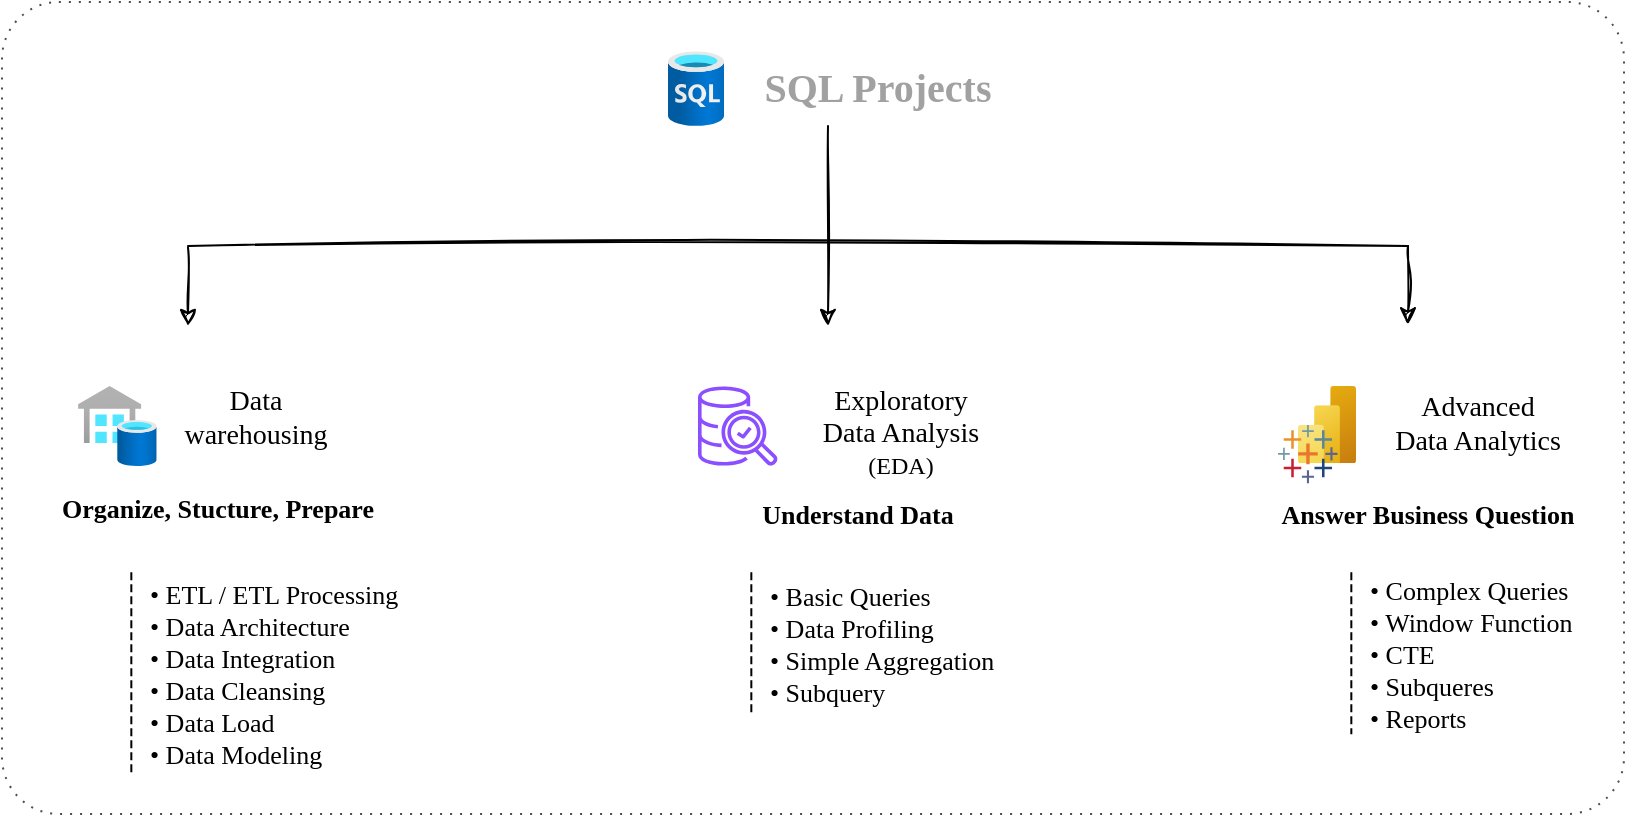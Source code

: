 <mxfile version="26.0.9" pages="18">
  <diagram id="UyFkroReNy5roe1hT5Sx" name="SQL Projects">
    <mxGraphModel dx="880" dy="542" grid="0" gridSize="10" guides="1" tooltips="1" connect="1" arrows="1" fold="1" page="1" pageScale="1" pageWidth="850" pageHeight="1100" math="0" shadow="0">
      <root>
        <mxCell id="0" />
        <mxCell id="1" parent="0" />
        <mxCell id="3aedrDhvrhLIfXNLBpCf-1" value="&lt;font face=&quot;Comic Sans MS&quot; style=&quot;color: rgb(161, 161, 161); font-size: 20px;&quot;&gt;&lt;b style=&quot;&quot;&gt;SQL Projects&lt;/b&gt;&lt;/font&gt;" style="text;html=1;align=center;verticalAlign=middle;whiteSpace=wrap;rounded=0;fillColor=none;strokeColor=none;shadow=1;" parent="1" vertex="1">
          <mxGeometry x="370" y="72" width="180" height="40" as="geometry" />
        </mxCell>
        <mxCell id="3aedrDhvrhLIfXNLBpCf-8" value="" style="image;aspect=fixed;html=1;points=[];align=center;fontSize=12;image=img/lib/azure2/databases/SQL_Data_Warehouses.svg;" parent="1" vertex="1">
          <mxGeometry x="60" y="242" width="39.38" height="40" as="geometry" />
        </mxCell>
        <mxCell id="3aedrDhvrhLIfXNLBpCf-10" value="" style="image;aspect=fixed;html=1;points=[];align=center;fontSize=12;image=img/lib/azure2/analytics/Power_BI_Embedded.svg;" parent="1" vertex="1">
          <mxGeometry x="670" y="242" width="29" height="38.67" as="geometry" />
        </mxCell>
        <mxCell id="3aedrDhvrhLIfXNLBpCf-11" value="" style="sketch=0;outlineConnect=0;fontColor=#232F3E;gradientColor=none;fillColor=#8C4FFF;strokeColor=none;dashed=0;verticalLabelPosition=bottom;verticalAlign=top;align=center;html=1;fontSize=12;fontStyle=0;aspect=fixed;pointerEvents=1;shape=mxgraph.aws4.aws_glue_data_quality;" parent="1" vertex="1">
          <mxGeometry x="370" y="242" width="40" height="40" as="geometry" />
        </mxCell>
        <mxCell id="3aedrDhvrhLIfXNLBpCf-14" value="&lt;font style=&quot;font-size: 14px;&quot; face=&quot;Comic Sans MS&quot;&gt;Data warehousing&lt;/font&gt;" style="text;html=1;align=center;verticalAlign=middle;whiteSpace=wrap;rounded=0;" parent="1" vertex="1">
          <mxGeometry x="99.38" y="242.93" width="100" height="30" as="geometry" />
        </mxCell>
        <mxCell id="3aedrDhvrhLIfXNLBpCf-15" value="&lt;font face=&quot;Comic Sans MS&quot;&gt;&lt;span style=&quot;font-size: 14px;&quot;&gt;Exploratory&lt;/span&gt;&lt;/font&gt;&lt;div&gt;&lt;font face=&quot;Comic Sans MS&quot;&gt;&lt;span style=&quot;font-size: 14px;&quot;&gt;Data Analysis&lt;/span&gt;&lt;/font&gt;&lt;/div&gt;&lt;div&gt;&lt;font face=&quot;Comic Sans MS&quot;&gt;(EDA)&lt;/font&gt;&lt;/div&gt;" style="text;html=1;align=center;verticalAlign=middle;whiteSpace=wrap;rounded=0;" parent="1" vertex="1">
          <mxGeometry x="420" y="242.93" width="102.5" height="44.6" as="geometry" />
        </mxCell>
        <mxCell id="3aedrDhvrhLIfXNLBpCf-16" value="&lt;font face=&quot;Comic Sans MS&quot;&gt;&lt;span style=&quot;font-size: 14px;&quot;&gt;Advanced&lt;/span&gt;&lt;/font&gt;&lt;div&gt;&lt;font face=&quot;Comic Sans MS&quot;&gt;&lt;span style=&quot;font-size: 14px;&quot;&gt;Data Analytics&lt;/span&gt;&lt;/font&gt;&lt;/div&gt;" style="text;html=1;align=center;verticalAlign=middle;whiteSpace=wrap;rounded=0;" parent="1" vertex="1">
          <mxGeometry x="710" y="246.07" width="100" height="30" as="geometry" />
        </mxCell>
        <mxCell id="3aedrDhvrhLIfXNLBpCf-17" value="&lt;font style=&quot;font-size: 13px;&quot; face=&quot;Comic Sans MS&quot;&gt;&lt;b&gt;Organize, Stucture, Prepare&lt;/b&gt;&lt;/font&gt;" style="text;html=1;align=center;verticalAlign=middle;whiteSpace=wrap;rounded=0;" parent="1" vertex="1">
          <mxGeometry x="30" y="287.53" width="200" height="30" as="geometry" />
        </mxCell>
        <mxCell id="3aedrDhvrhLIfXNLBpCf-18" value="&lt;font face=&quot;Comic Sans MS&quot;&gt;&lt;span style=&quot;font-size: 13px;&quot;&gt;&lt;b&gt;Understand Data&lt;/b&gt;&lt;/span&gt;&lt;/font&gt;" style="text;html=1;align=center;verticalAlign=middle;whiteSpace=wrap;rounded=0;" parent="1" vertex="1">
          <mxGeometry x="350" y="290.67" width="200" height="30" as="geometry" />
        </mxCell>
        <mxCell id="3aedrDhvrhLIfXNLBpCf-19" value="&lt;font face=&quot;Comic Sans MS&quot;&gt;&lt;span style=&quot;font-size: 13px;&quot;&gt;&lt;b&gt;Answer Business Question&lt;/b&gt;&lt;/span&gt;&lt;/font&gt;" style="text;html=1;align=center;verticalAlign=middle;whiteSpace=wrap;rounded=0;" parent="1" vertex="1">
          <mxGeometry x="635" y="290.67" width="200" height="30" as="geometry" />
        </mxCell>
        <mxCell id="3aedrDhvrhLIfXNLBpCf-24" value="• ETL / ETL Processing&#xa;• Data Architecture&#xa;• Data Integration&#xa;• Data Cleansing&#xa;• Data Load&#xa;• Data Modeling" style="shape=partialRectangle;fillColor=none;align=left;verticalAlign=middle;strokeColor=none;spacingLeft=34;rotatable=0;points=[[0,0.5],[1,0.5]];portConstraint=eastwest;dropTarget=0;fontFamily=Comic Sans MS;fontSize=13;" parent="1" vertex="1">
          <mxGeometry x="60" y="335.67" width="80" height="100" as="geometry" />
        </mxCell>
        <mxCell id="3aedrDhvrhLIfXNLBpCf-25" value="" style="shape=partialRectangle;top=0;left=0;bottom=0;fillColor=none;stokeWidth=1;dashed=1;align=left;verticalAlign=middle;spacingLeft=4;spacingRight=4;overflow=hidden;rotatable=0;points=[];portConstraint=eastwest;part=1;" parent="3aedrDhvrhLIfXNLBpCf-24" vertex="1" connectable="0">
          <mxGeometry width="26.667" height="100" as="geometry" />
        </mxCell>
        <mxCell id="3aedrDhvrhLIfXNLBpCf-29" value="• Basic Queries&#xa;• Data Profiling&#xa;• Simple Aggregation&#xa;• Subquery" style="shape=partialRectangle;fillColor=none;align=left;verticalAlign=middle;strokeColor=none;spacingLeft=34;rotatable=0;points=[[0,0.5],[1,0.5]];portConstraint=eastwest;dropTarget=0;fontFamily=Comic Sans MS;fontSize=13;" parent="1" vertex="1">
          <mxGeometry x="370" y="335.67" width="80" height="70" as="geometry" />
        </mxCell>
        <mxCell id="3aedrDhvrhLIfXNLBpCf-30" value="" style="shape=partialRectangle;top=0;left=0;bottom=0;fillColor=none;stokeWidth=1;dashed=1;align=left;verticalAlign=middle;spacingLeft=4;spacingRight=4;overflow=hidden;rotatable=0;points=[];portConstraint=eastwest;part=1;" parent="3aedrDhvrhLIfXNLBpCf-29" vertex="1" connectable="0">
          <mxGeometry width="26.667" height="70" as="geometry" />
        </mxCell>
        <mxCell id="3aedrDhvrhLIfXNLBpCf-31" value="• Complex Queries&#xa;• Window Function&#xa;• CTE&#xa;• Subqueres&#xa;• Reports" style="shape=partialRectangle;fillColor=none;align=left;verticalAlign=middle;strokeColor=none;spacingLeft=34;rotatable=0;points=[[0,0.5],[1,0.5]];portConstraint=eastwest;dropTarget=0;fontFamily=Comic Sans MS;fontSize=13;" parent="1" vertex="1">
          <mxGeometry x="670" y="335.67" width="80" height="80" as="geometry" />
        </mxCell>
        <mxCell id="3aedrDhvrhLIfXNLBpCf-32" value="" style="shape=partialRectangle;top=0;left=0;bottom=0;fillColor=none;stokeWidth=1;dashed=1;align=left;verticalAlign=middle;spacingLeft=4;spacingRight=4;overflow=hidden;rotatable=0;points=[];portConstraint=eastwest;part=1;" parent="3aedrDhvrhLIfXNLBpCf-31" vertex="1" connectable="0">
          <mxGeometry width="26.667" height="80" as="geometry" />
        </mxCell>
        <mxCell id="3aedrDhvrhLIfXNLBpCf-37" value="" style="edgeStyle=none;orthogonalLoop=1;jettySize=auto;html=1;rounded=0;textShadow=0;sketch=1;curveFitting=1;jiggle=2;" parent="1" edge="1">
          <mxGeometry width="80" relative="1" as="geometry">
            <mxPoint x="435" y="112" as="sourcePoint" />
            <mxPoint x="435" y="212" as="targetPoint" />
            <Array as="points" />
          </mxGeometry>
        </mxCell>
        <mxCell id="3aedrDhvrhLIfXNLBpCf-39" value="" style="endArrow=none;html=1;rounded=0;textShadow=0;sketch=1;curveFitting=1;jiggle=2;" parent="1" edge="1">
          <mxGeometry width="50" height="50" relative="1" as="geometry">
            <mxPoint x="115" y="172" as="sourcePoint" />
            <mxPoint x="725" y="172" as="targetPoint" />
          </mxGeometry>
        </mxCell>
        <mxCell id="3aedrDhvrhLIfXNLBpCf-44" value="" style="edgeStyle=none;orthogonalLoop=1;jettySize=auto;html=1;rounded=0;sketch=1;curveFitting=1;jiggle=2;" parent="1" edge="1">
          <mxGeometry width="80" relative="1" as="geometry">
            <mxPoint x="115" y="172.8" as="sourcePoint" />
            <mxPoint x="115" y="212" as="targetPoint" />
            <Array as="points" />
          </mxGeometry>
        </mxCell>
        <mxCell id="3aedrDhvrhLIfXNLBpCf-45" value="" style="edgeStyle=none;orthogonalLoop=1;jettySize=auto;html=1;rounded=0;sketch=1;curveFitting=1;jiggle=2;" parent="1" edge="1">
          <mxGeometry width="80" relative="1" as="geometry">
            <mxPoint x="725" y="172" as="sourcePoint" />
            <mxPoint x="725" y="211.2" as="targetPoint" />
            <Array as="points" />
          </mxGeometry>
        </mxCell>
        <mxCell id="zoVZKCTzgsiGua8YdwqX-1" value="" style="image;aspect=fixed;html=1;points=[];align=center;fontSize=12;image=img/lib/azure2/databases/SQL_Database.svg;" parent="1" vertex="1">
          <mxGeometry x="355" y="74.67" width="28" height="37.33" as="geometry" />
        </mxCell>
        <mxCell id="FyqFfAcqzWnZVQTgxr1v-1" value="" style="verticalLabelPosition=bottom;aspect=fixed;html=1;shape=mxgraph.salesforce.analytics;" parent="1" vertex="1">
          <mxGeometry x="660" y="261.47" width="29.8" height="29.2" as="geometry" />
        </mxCell>
        <mxCell id="bXPZtJd2EPNGX3-vNi2b-1" value="" style="rounded=1;whiteSpace=wrap;html=1;fillColor=none;arcSize=7;dashed=1;dashPattern=1 4;strokeColor=#4D4D4D;" vertex="1" parent="1">
          <mxGeometry x="22" y="50" width="811" height="406" as="geometry" />
        </mxCell>
      </root>
    </mxGraphModel>
  </diagram>
  <diagram id="f9hvAOvMSTMwyf_nz7mn" name="Data Warehouse">
    <mxGraphModel dx="880" dy="542" grid="0" gridSize="10" guides="0" tooltips="1" connect="1" arrows="1" fold="1" page="1" pageScale="1" pageWidth="850" pageHeight="1100" math="0" shadow="0">
      <root>
        <mxCell id="0" />
        <mxCell id="1" parent="0" />
        <mxCell id="k9xnVPT6MnronZNmqg-6-1" value="" style="rounded=1;whiteSpace=wrap;html=1;strokeColor=none;align=center;verticalAlign=middle;arcSize=50;fontFamily=Helvetica;fontSize=12;fontColor=default;fillColor=light-dark(#333333, #171717);movable=0;resizable=0;rotatable=0;deletable=0;editable=0;locked=1;connectable=0;" vertex="1" parent="1">
          <mxGeometry x="189" y="18" width="496" height="83" as="geometry" />
        </mxCell>
        <mxCell id="4jYHl_S9-xL0Fx09SN12-1" value="" style="image;aspect=fixed;html=1;points=[];align=center;fontSize=12;image=img/lib/azure2/databases/SQL_Data_Warehouses.svg;" parent="1" vertex="1">
          <mxGeometry x="300" y="30" width="64" height="65" as="geometry" />
        </mxCell>
        <mxCell id="4jYHl_S9-xL0Fx09SN12-8" value="" style="line;strokeWidth=1;rotatable=0;dashed=0;labelPosition=right;align=left;verticalAlign=middle;spacingTop=0;spacingLeft=6;points=[];portConstraint=eastwest;sketch=1;curveFitting=1;jiggle=2;" parent="1" vertex="1">
          <mxGeometry x="370" y="50" width="230" height="50" as="geometry" />
        </mxCell>
        <mxCell id="4jYHl_S9-xL0Fx09SN12-14" value="&lt;font style=&quot;font-size: 27px;&quot; face=&quot;Comic Sans MS&quot;&gt;Data Warehouse&lt;/font&gt;" style="text;html=1;align=center;verticalAlign=middle;whiteSpace=wrap;rounded=0;" parent="1" vertex="1">
          <mxGeometry x="370" y="40" width="220" height="30" as="geometry" />
        </mxCell>
        <mxCell id="4jYHl_S9-xL0Fx09SN12-15" value="&lt;font&gt;•&lt;/font&gt; A subject-oriented, integrated, time-variant, and non-volatile collection of data in support of management&#39;s decision-making process." style="text;html=1;align=center;verticalAlign=middle;whiteSpace=wrap;rounded=0;fontFamily=Comic Sans MS;fontSize=14;" parent="1" vertex="1">
          <mxGeometry x="92" y="122" width="490" height="50" as="geometry" />
        </mxCell>
        <mxCell id="cMnnrK1_KGALdmbXTEJ5-38" style="rounded=0;orthogonalLoop=1;jettySize=auto;html=1;exitX=0.5;exitY=0;exitDx=0;exitDy=0;entryX=0.5;entryY=1;entryDx=0;entryDy=0;sketch=1;curveFitting=1;jiggle=2;strokeColor=light-dark(#A1A1A1, #b3b3b3);align=center;verticalAlign=middle;fontFamily=Helvetica;fontSize=11;fontColor=default;labelBackgroundColor=default;endArrow=classic;" parent="1" source="cMnnrK1_KGALdmbXTEJ5-1" target="cMnnrK1_KGALdmbXTEJ5-15" edge="1">
          <mxGeometry relative="1" as="geometry" />
        </mxCell>
        <mxCell id="cMnnrK1_KGALdmbXTEJ5-1" value="" style="shape=datastore;whiteSpace=wrap;html=1;fillColor=none;sketch=1;curveFitting=1;jiggle=2;strokeColor=#b46504;shadow=1;shadowColor=#33FF33;" parent="1" vertex="1">
          <mxGeometry x="470" y="920" width="65" height="80" as="geometry" />
        </mxCell>
        <mxCell id="cMnnrK1_KGALdmbXTEJ5-37" style="rounded=0;orthogonalLoop=1;jettySize=auto;html=1;exitX=0.5;exitY=0;exitDx=0;exitDy=0;entryX=0.5;entryY=1;entryDx=0;entryDy=0;sketch=1;jiggle=2;curveFitting=1;strokeColor=light-dark(#A1A1A1, #b3b3b3);align=center;verticalAlign=middle;fontFamily=Helvetica;fontSize=11;fontColor=default;labelBackgroundColor=default;endArrow=classic;shadow=1;fillColor=none;" parent="1" source="cMnnrK1_KGALdmbXTEJ5-4" target="cMnnrK1_KGALdmbXTEJ5-14" edge="1">
          <mxGeometry relative="1" as="geometry" />
        </mxCell>
        <mxCell id="cMnnrK1_KGALdmbXTEJ5-4" value="" style="shape=datastore;whiteSpace=wrap;html=1;fillColor=none;sketch=1;curveFitting=1;jiggle=2;strokeColor=#b46504;shadow=1;" parent="1" vertex="1">
          <mxGeometry x="330" y="920" width="65" height="80" as="geometry" />
        </mxCell>
        <mxCell id="cMnnrK1_KGALdmbXTEJ5-36" style="rounded=0;orthogonalLoop=1;jettySize=auto;html=1;exitX=0.5;exitY=0;exitDx=0;exitDy=0;entryX=0.5;entryY=1;entryDx=0;entryDy=0;sketch=1;jiggle=2;curveFitting=1;strokeColor=light-dark(#A1A1A1, #b3b3b3);align=center;verticalAlign=middle;fontFamily=Helvetica;fontSize=11;fontColor=default;labelBackgroundColor=default;endArrow=classic;" parent="1" source="cMnnrK1_KGALdmbXTEJ5-5" target="cMnnrK1_KGALdmbXTEJ5-13" edge="1">
          <mxGeometry relative="1" as="geometry" />
        </mxCell>
        <mxCell id="cMnnrK1_KGALdmbXTEJ5-5" value="" style="shape=datastore;whiteSpace=wrap;html=1;fillColor=none;sketch=1;curveFitting=1;jiggle=2;strokeColor=#b46504;shadow=1;" parent="1" vertex="1">
          <mxGeometry x="170" y="920" width="65" height="80" as="geometry" />
        </mxCell>
        <mxCell id="cMnnrK1_KGALdmbXTEJ5-7" value="" style="ellipse;whiteSpace=wrap;html=1;aspect=fixed;sketch=1;jiggle=2;curveFitting=1;strokeColor=#10739e;align=center;verticalAlign=middle;fontFamily=Helvetica;fontSize=12;fillColor=none;" parent="1" vertex="1">
          <mxGeometry x="315" y="760" width="90" height="90" as="geometry" />
        </mxCell>
        <mxCell id="cMnnrK1_KGALdmbXTEJ5-8" value="" style="ellipse;whiteSpace=wrap;html=1;aspect=fixed;strokeColor=#10739e;align=center;verticalAlign=middle;fontFamily=Helvetica;fontSize=12;fillColor=none;" parent="1" vertex="1">
          <mxGeometry x="330" y="775" width="60" height="60" as="geometry" />
        </mxCell>
        <mxCell id="cMnnrK1_KGALdmbXTEJ5-9" value="" style="ellipse;whiteSpace=wrap;html=1;aspect=fixed;strokeColor=#10739e;align=center;verticalAlign=middle;fontFamily=Helvetica;fontSize=12;fillColor=none;sketch=1;curveFitting=1;jiggle=2;" parent="1" vertex="1">
          <mxGeometry x="350" y="795" width="20" height="20" as="geometry" />
        </mxCell>
        <mxCell id="cMnnrK1_KGALdmbXTEJ5-35" style="rounded=0;orthogonalLoop=1;jettySize=auto;html=1;exitX=0.5;exitY=1;exitDx=0;exitDy=0;sketch=1;curveFitting=1;jiggle=2;strokeColor=light-dark(#A1A1A1, #b3b3b3);align=center;verticalAlign=middle;fontFamily=Helvetica;fontSize=11;fontColor=default;labelBackgroundColor=default;endArrow=classic;" parent="1" source="cMnnrK1_KGALdmbXTEJ5-11" target="cMnnrK1_KGALdmbXTEJ5-23" edge="1">
          <mxGeometry relative="1" as="geometry">
            <mxPoint x="364.91" y="730.0" as="targetPoint" />
          </mxGeometry>
        </mxCell>
        <mxCell id="cMnnrK1_KGALdmbXTEJ5-11" value="" style="shape=partialRectangle;whiteSpace=wrap;html=1;bottom=1;right=1;left=1;top=0;fillColor=none;routingCenterX=-0.5;rotation=-180;sketch=1;curveFitting=1;jiggle=2;strokeColor=#10739e;shadow=1;shadowColor=#004C99;" parent="1" vertex="1">
          <mxGeometry x="345" y="750" width="20" height="10" as="geometry" />
        </mxCell>
        <mxCell id="cMnnrK1_KGALdmbXTEJ5-12" value="" style="shape=partialRectangle;whiteSpace=wrap;html=1;bottom=1;right=1;left=1;top=0;fillColor=none;routingCenterX=-0.5;rotation=85;sketch=1;curveFitting=1;jiggle=2;strokeColor=#10739e;shadow=1;shadowColor=#004C99;" parent="1" vertex="1">
          <mxGeometry x="300" y="800" width="20" height="10" as="geometry" />
        </mxCell>
        <mxCell id="cMnnrK1_KGALdmbXTEJ5-13" value="" style="shape=partialRectangle;whiteSpace=wrap;html=1;bottom=1;right=1;left=1;top=0;fillColor=none;routingCenterX=-0.5;rotation=50;sketch=1;curveFitting=1;jiggle=2;strokeColor=#10739e;shadow=1;shadowColor=#004C99;" parent="1" vertex="1">
          <mxGeometry x="311" y="833" width="20" height="10" as="geometry" />
        </mxCell>
        <mxCell id="cMnnrK1_KGALdmbXTEJ5-14" value="" style="shape=partialRectangle;whiteSpace=wrap;html=1;bottom=1;right=1;left=1;top=0;fillColor=none;routingCenterX=-0.5;rotation=0;sketch=1;curveFitting=1;jiggle=2;strokeColor=#10739e;shadow=1;shadowColor=#004C99;" parent="1" vertex="1">
          <mxGeometry x="345" y="850" width="20" height="10" as="geometry" />
        </mxCell>
        <mxCell id="cMnnrK1_KGALdmbXTEJ5-15" value="" style="shape=partialRectangle;whiteSpace=wrap;html=1;bottom=1;right=1;left=1;top=0;fillColor=none;routingCenterX=-0.5;rotation=-50;sketch=1;curveFitting=1;jiggle=2;strokeColor=#10739e;shadow=1;shadowColor=#004C99;" parent="1" vertex="1">
          <mxGeometry x="386" y="837" width="20" height="10" as="geometry" />
        </mxCell>
        <mxCell id="cMnnrK1_KGALdmbXTEJ5-16" value="" style="shape=partialRectangle;whiteSpace=wrap;html=1;bottom=1;right=1;left=1;top=0;fillColor=none;routingCenterX=-0.5;rotation=-90;sketch=1;curveFitting=1;jiggle=2;strokeColor=#10739e;shadow=1;shadowColor=#004C99;" parent="1" vertex="1">
          <mxGeometry x="401" y="800" width="20" height="10" as="geometry" />
        </mxCell>
        <mxCell id="cMnnrK1_KGALdmbXTEJ5-17" value="" style="shape=partialRectangle;whiteSpace=wrap;html=1;bottom=1;right=1;left=1;top=0;fillColor=none;routingCenterX=-0.5;rotation=-135;sketch=1;curveFitting=1;jiggle=2;strokeColor=#10739e;shadow=1;shadowColor=#004C99;" parent="1" vertex="1">
          <mxGeometry x="388" y="766" width="20" height="10" as="geometry" />
        </mxCell>
        <mxCell id="cMnnrK1_KGALdmbXTEJ5-18" value="" style="shape=partialRectangle;whiteSpace=wrap;html=1;bottom=1;right=1;left=1;top=0;fillColor=none;routingCenterX=-0.5;rotation=120;sketch=1;curveFitting=1;jiggle=2;strokeColor=#10739e;shadow=1;shadowColor=#004C99;" parent="1" vertex="1">
          <mxGeometry x="308" y="770" width="20" height="10" as="geometry" />
        </mxCell>
        <mxCell id="cMnnrK1_KGALdmbXTEJ5-32" style="rounded=0;orthogonalLoop=1;jettySize=auto;html=1;exitX=0.5;exitY=0;exitDx=0;exitDy=0;shadow=0;sketch=1;jiggle=2;curveFitting=1;strokeColor=light-dark(#A1A1A1, #b3b3b3);align=center;verticalAlign=middle;fontFamily=Helvetica;fontSize=11;fontColor=default;fillColor=none;labelBackgroundColor=default;endArrow=classic;" parent="1" source="cMnnrK1_KGALdmbXTEJ5-23" target="cMnnrK1_KGALdmbXTEJ5-27" edge="1">
          <mxGeometry relative="1" as="geometry">
            <mxPoint x="374.526" y="440" as="targetPoint" />
          </mxGeometry>
        </mxCell>
        <mxCell id="cMnnrK1_KGALdmbXTEJ5-33" style="rounded=0;orthogonalLoop=1;jettySize=auto;html=1;exitX=0.15;exitY=0.05;exitDx=0;exitDy=0;exitPerimeter=0;shadow=0;sketch=1;jiggle=2;curveFitting=1;strokeColor=light-dark(#A1A1A1, #b3b3b3);align=center;verticalAlign=middle;fontFamily=Helvetica;fontSize=11;fontColor=default;fillColor=none;labelBackgroundColor=default;endArrow=classic;entryX=0.5;entryY=1;entryDx=0;entryDy=0;entryPerimeter=0;" parent="1" source="cMnnrK1_KGALdmbXTEJ5-23" target="cMnnrK1_KGALdmbXTEJ5-31" edge="1">
          <mxGeometry relative="1" as="geometry">
            <mxPoint x="110" y="440" as="targetPoint" />
          </mxGeometry>
        </mxCell>
        <mxCell id="cMnnrK1_KGALdmbXTEJ5-34" style="rounded=0;orthogonalLoop=1;jettySize=auto;html=1;exitX=0.85;exitY=0.05;exitDx=0;exitDy=0;exitPerimeter=0;sketch=1;curveFitting=1;jiggle=2;strokeColor=light-dark(#A1A1A1, #b3b3b3);" parent="1" source="cMnnrK1_KGALdmbXTEJ5-23" target="cMnnrK1_KGALdmbXTEJ5-30" edge="1">
          <mxGeometry relative="1" as="geometry" />
        </mxCell>
        <mxCell id="cMnnrK1_KGALdmbXTEJ5-23" value="" style="shape=datastore;whiteSpace=wrap;html=1;fillColor=none;sketch=1;curveFitting=1;jiggle=2;strokeColor=#ae4132;shadow=1;" parent="1" vertex="1">
          <mxGeometry x="300" y="560" width="120" height="110" as="geometry" />
        </mxCell>
        <mxCell id="cMnnrK1_KGALdmbXTEJ5-27" value="" style="outlineConnect=0;fontColor=#232F3E;gradientColor=none;fillColor=#8C4FFF;strokeColor=none;dashed=0;verticalLabelPosition=bottom;verticalAlign=top;align=center;html=1;fontSize=12;fontStyle=0;aspect=fixed;pointerEvents=1;shape=mxgraph.aws4.opensearch_dashboards;sketch=1;curveFitting=1;jiggle=2;sketchStyle=comic;" parent="1" vertex="1">
          <mxGeometry x="330" y="410" width="79.32" height="60" as="geometry" />
        </mxCell>
        <mxCell id="cMnnrK1_KGALdmbXTEJ5-30" value="" style="pointerEvents=1;shadow=0;dashed=0;html=1;strokeColor=none;fillColor=#434445;aspect=fixed;labelPosition=center;verticalLabelPosition=bottom;verticalAlign=top;align=center;outlineConnect=0;shape=mxgraph.vvd.nsx_dashboard;sketch=1;curveFitting=1;jiggle=2;sketchStyle=comic;" parent="1" vertex="1">
          <mxGeometry x="480" y="410" width="64.52" height="60" as="geometry" />
        </mxCell>
        <mxCell id="cMnnrK1_KGALdmbXTEJ5-31" value="" style="sketch=1;pointerEvents=1;shadow=0;dashed=0;html=1;strokeColor=none;labelPosition=center;verticalLabelPosition=bottom;verticalAlign=top;align=center;fillColor=#505050;shape=mxgraph.mscae.oms.dashboard;curveFitting=1;jiggle=2;sketchStyle=comic;" parent="1" vertex="1">
          <mxGeometry x="170" y="410" width="80" height="60" as="geometry" />
        </mxCell>
        <mxCell id="cMnnrK1_KGALdmbXTEJ5-39" value="&lt;font style=&quot;&quot; face=&quot;Comic Sans MS&quot;&gt;&lt;font style=&quot;font-size: 18px;&quot;&gt;B&lt;/font&gt;&lt;span style=&quot;font-size: 14px;&quot;&gt;ig&lt;/span&gt;&lt;/font&gt;&lt;div&gt;&lt;font style=&quot;font-size: 14px;&quot; face=&quot;Comic Sans MS&quot;&gt;Data&lt;/font&gt;&lt;/div&gt;" style="text;html=1;align=center;verticalAlign=middle;whiteSpace=wrap;rounded=0;" parent="1" vertex="1">
          <mxGeometry x="530" y="890" width="90" height="50" as="geometry" />
        </mxCell>
        <mxCell id="cMnnrK1_KGALdmbXTEJ5-40" value="&lt;font face=&quot;Comic Sans MS&quot;&gt;&lt;span style=&quot;font-size: 19px;&quot;&gt;ETL&lt;/span&gt;&lt;/font&gt;" style="text;html=1;align=center;verticalAlign=middle;whiteSpace=wrap;rounded=0;" parent="1" vertex="1">
          <mxGeometry x="430" y="780" width="60" height="40" as="geometry" />
        </mxCell>
        <mxCell id="1HL5XjHimZzeGxEjbO1D-1" value="" style="verticalLabelPosition=bottom;sketch=1;html=1;fillColor=#A1A1A1;strokeColor=none;verticalAlign=top;pointerEvents=1;align=center;shape=mxgraph.cisco_safe.people_places_things_icons.icon2;curveFitting=1;jiggle=2;sketchStyle=comic;" parent="1" vertex="1">
          <mxGeometry x="330" y="260" width="70" height="60" as="geometry" />
        </mxCell>
        <mxCell id="1HL5XjHimZzeGxEjbO1D-2" style="rounded=0;orthogonalLoop=1;jettySize=auto;html=1;exitX=0.5;exitY=0;exitDx=0;exitDy=0;exitPerimeter=0;entryX=0.012;entryY=1.062;entryDx=0;entryDy=0;entryPerimeter=0;sketch=1;curveFitting=1;jiggle=2;strokeColor=light-dark(#A1A1A1, #b3b3b3);align=center;verticalAlign=middle;fontFamily=Helvetica;fontSize=11;fontColor=default;labelBackgroundColor=default;endArrow=classic;" parent="1" source="cMnnrK1_KGALdmbXTEJ5-31" target="1HL5XjHimZzeGxEjbO1D-1" edge="1">
          <mxGeometry relative="1" as="geometry" />
        </mxCell>
        <mxCell id="1HL5XjHimZzeGxEjbO1D-3" style="rounded=0;orthogonalLoop=1;jettySize=auto;html=1;entryX=1.035;entryY=0.992;entryDx=0;entryDy=0;entryPerimeter=0;sketch=1;curveFitting=1;jiggle=2;strokeColor=light-dark(#A1A1A1, #b3b3b3);align=center;verticalAlign=middle;fontFamily=Helvetica;fontSize=11;fontColor=default;labelBackgroundColor=default;endArrow=classic;" parent="1" source="cMnnrK1_KGALdmbXTEJ5-30" target="1HL5XjHimZzeGxEjbO1D-1" edge="1">
          <mxGeometry relative="1" as="geometry" />
        </mxCell>
        <mxCell id="1HL5XjHimZzeGxEjbO1D-4" style="rounded=0;orthogonalLoop=1;jettySize=auto;html=1;entryX=0.478;entryY=1.062;entryDx=0;entryDy=0;entryPerimeter=0;sketch=1;curveFitting=1;jiggle=2;strokeColor=light-dark(#A1A1A1, #b3b3b3);align=center;verticalAlign=middle;fontFamily=Helvetica;fontSize=11;fontColor=default;labelBackgroundColor=default;endArrow=classic;" parent="1" source="cMnnrK1_KGALdmbXTEJ5-27" target="1HL5XjHimZzeGxEjbO1D-1" edge="1">
          <mxGeometry relative="1" as="geometry" />
        </mxCell>
        <mxCell id="1HL5XjHimZzeGxEjbO1D-5" value="" style="shape=partialRectangle;whiteSpace=wrap;html=1;bottom=1;right=1;left=1;top=0;fillColor=none;routingCenterX=-0.5;rotation=-90;sketch=1;curveFitting=1;jiggle=2;" parent="1" vertex="1">
          <mxGeometry x="410" y="770" width="420" height="20" as="geometry" />
        </mxCell>
        <mxCell id="1HL5XjHimZzeGxEjbO1D-6" value="&lt;font face=&quot;Comic Sans MS&quot;&gt;&lt;span style=&quot;font-size: 18px;&quot;&gt;Data Engineer&lt;/span&gt;&lt;/font&gt;" style="text;html=1;align=center;verticalAlign=middle;whiteSpace=wrap;rounded=0;" parent="1" vertex="1">
          <mxGeometry x="660" y="740" width="90" height="50" as="geometry" />
        </mxCell>
        <mxCell id="1HL5XjHimZzeGxEjbO1D-7" value="" style="shape=partialRectangle;whiteSpace=wrap;html=1;bottom=1;right=1;left=1;top=0;fillColor=none;routingCenterX=-0.5;rotation=-90;sketch=1;curveFitting=1;jiggle=2;" parent="1" vertex="1">
          <mxGeometry x="480" y="390" width="280" height="20" as="geometry" />
        </mxCell>
        <mxCell id="1HL5XjHimZzeGxEjbO1D-8" value="&lt;font face=&quot;Comic Sans MS&quot;&gt;&lt;span style=&quot;font-size: 18px;&quot;&gt;Data&lt;/span&gt;&lt;/font&gt;&lt;div&gt;&lt;font face=&quot;Comic Sans MS&quot;&gt;&lt;span style=&quot;font-size: 18px;&quot;&gt;Analytics&lt;/span&gt;&lt;/font&gt;&lt;/div&gt;" style="text;html=1;align=center;verticalAlign=middle;whiteSpace=wrap;rounded=0;" parent="1" vertex="1">
          <mxGeometry x="680" y="360" width="90" height="50" as="geometry" />
        </mxCell>
        <mxCell id="1HL5XjHimZzeGxEjbO1D-9" value="" style="shape=singleArrow;direction=north;whiteSpace=wrap;html=1;sketch=1;curveFitting=1;jiggle=2;arrowWidth=0.25;arrowSize=0.026;fillColor=none;strokeColor=#A1A1A1;" parent="1" vertex="1">
          <mxGeometry x="100" y="280" width="30" height="700" as="geometry" />
        </mxCell>
        <mxCell id="1HL5XjHimZzeGxEjbO1D-11" value="&lt;font face=&quot;Comic Sans MS&quot;&gt;&lt;span style=&quot;font-size: 18px;&quot;&gt;Fast&lt;/span&gt;&lt;/font&gt;" style="text;html=1;align=center;verticalAlign=middle;whiteSpace=wrap;rounded=0;rotation=-90;" parent="1" vertex="1">
          <mxGeometry x="50" y="650" width="70" height="50" as="geometry" />
        </mxCell>
        <mxCell id="1HL5XjHimZzeGxEjbO1D-12" value="&lt;font face=&quot;Comic Sans MS&quot;&gt;&lt;span style=&quot;font-size: 18px;&quot;&gt;Automation&lt;/span&gt;&lt;/font&gt;" style="text;html=1;align=center;verticalAlign=middle;whiteSpace=wrap;rounded=0;rotation=-90;" parent="1" vertex="1">
          <mxGeometry x="100" y="650" width="70" height="50" as="geometry" />
        </mxCell>
        <mxCell id="CiqhChx5xh-x3MeONkOm-1" value="" style="rounded=1;whiteSpace=wrap;html=1;fillColor=none;arcSize=3;dashed=1;dashPattern=1 4;strokeColor=#4D4D4D;movable=0;resizable=0;rotatable=0;deletable=0;editable=0;locked=1;connectable=0;" vertex="1" parent="1">
          <mxGeometry x="62" y="209" width="725" height="816" as="geometry" />
        </mxCell>
      </root>
    </mxGraphModel>
  </diagram>
  <diagram name="ETL" id="DWTdqTgjbdvAP3r7hLxj">
    <mxGraphModel dx="2057" dy="1174" grid="0" gridSize="10" guides="1" tooltips="1" connect="1" arrows="1" fold="1" page="0" pageScale="1" pageWidth="850" pageHeight="1100" math="0" shadow="0">
      <root>
        <mxCell id="0" />
        <mxCell id="1" parent="0" />
        <mxCell id="x_KZ_BrfxATTLPx5CNam-1" value="" style="rounded=1;whiteSpace=wrap;html=1;arcSize=5;fillColor=#171717;strokeColor=none;movable=0;resizable=0;rotatable=0;deletable=0;editable=0;locked=1;connectable=0;" vertex="1" parent="1">
          <mxGeometry x="-460" y="-150" width="1960" height="1610" as="geometry" />
        </mxCell>
        <mxCell id="6K7-t_4qrr55_MbnOma7-1" value="&lt;font style=&quot;font-size: 500px;&quot;&gt;E&amp;nbsp; T&amp;nbsp; L&lt;/font&gt;" style="text;html=1;align=center;verticalAlign=middle;whiteSpace=wrap;rounded=0;fontFamily=Comic Sans MS;fontColor=#1A1A1A;movable=0;resizable=0;rotatable=0;deletable=0;editable=0;locked=1;connectable=0;" vertex="1" parent="1">
          <mxGeometry x="-385" y="377.5" width="1668" height="465" as="geometry" />
        </mxCell>
        <mxCell id="PFipEivJf-uGi3n4sUP9-12" style="rounded=0;orthogonalLoop=1;jettySize=auto;html=1;shadow=0;sketch=1;jiggle=2;curveFitting=1;strokeColor=light-dark(#A1A1A1, #fff0f0);align=center;verticalAlign=middle;fontFamily=Helvetica;fontSize=11;fontColor=default;labelBackgroundColor=default;endArrow=classic;curved=0;edgeStyle=none;" parent="1" source="PFipEivJf-uGi3n4sUP9-2" target="PFipEivJf-uGi3n4sUP9-11" edge="1">
          <mxGeometry relative="1" as="geometry" />
        </mxCell>
        <mxCell id="hNByfsdkLdsG56jQJ-6W-102" style="edgeStyle=none;shape=connector;rounded=0;orthogonalLoop=1;jettySize=auto;html=1;exitX=0;exitY=0;exitDx=0;exitDy=0;entryX=1;entryY=1;entryDx=0;entryDy=0;strokeColor=light-dark(#A1A1A1, #fff0f0);align=center;verticalAlign=middle;fontFamily=Helvetica;fontSize=11;fontColor=default;labelBackgroundColor=default;endArrow=classic;shadow=0;sketch=1;jiggle=2;curveFitting=1;curved=0;" parent="1" source="PFipEivJf-uGi3n4sUP9-2" target="PFipEivJf-uGi3n4sUP9-9" edge="1">
          <mxGeometry relative="1" as="geometry" />
        </mxCell>
        <mxCell id="PFipEivJf-uGi3n4sUP9-2" value="&lt;h1&gt;&lt;font style=&quot;color: rgb(51, 51, 51);&quot; face=&quot;Comic Sans MS&quot;&gt;ETL&lt;/font&gt;&lt;/h1&gt;" style="ellipse;whiteSpace=wrap;html=1;aspect=fixed;strokeColor=none;fillColor=#fad7ac;sketch=1;curveFitting=1;jiggle=2;gradientColor=none;fillStyle=solid;" parent="1" vertex="1">
          <mxGeometry x="292" y="444" width="252.5" height="252.5" as="geometry" />
        </mxCell>
        <mxCell id="hNByfsdkLdsG56jQJ-6W-13" style="rounded=0;orthogonalLoop=1;jettySize=auto;html=1;exitX=1;exitY=1;exitDx=0;exitDy=0;entryX=0;entryY=0.5;entryDx=0;entryDy=0;shadow=0;sketch=1;jiggle=2;curveFitting=1;strokeColor=light-dark(#A1A1A1, #dedede);align=center;verticalAlign=middle;fontFamily=Helvetica;fontSize=11;fontColor=default;labelBackgroundColor=default;endArrow=classic;curved=0;" parent="1" source="PFipEivJf-uGi3n4sUP9-8" target="hNByfsdkLdsG56jQJ-6W-2" edge="1">
          <mxGeometry relative="1" as="geometry" />
        </mxCell>
        <mxCell id="hNByfsdkLdsG56jQJ-6W-42" style="rounded=0;orthogonalLoop=1;jettySize=auto;html=1;exitX=1;exitY=0;exitDx=0;exitDy=0;entryX=0;entryY=0.5;entryDx=0;entryDy=0;shadow=0;sketch=1;jiggle=2;curveFitting=1;strokeColor=light-dark(#A1A1A1, #dedede);align=center;verticalAlign=middle;fontFamily=Helvetica;fontSize=11;fontColor=default;labelBackgroundColor=default;endArrow=classic;curved=0;" parent="1" source="PFipEivJf-uGi3n4sUP9-8" target="hNByfsdkLdsG56jQJ-6W-14" edge="1">
          <mxGeometry relative="1" as="geometry" />
        </mxCell>
        <mxCell id="hNByfsdkLdsG56jQJ-6W-48" style="rounded=0;orthogonalLoop=1;jettySize=auto;html=1;exitX=0.5;exitY=0;exitDx=0;exitDy=0;entryX=0.5;entryY=1;entryDx=0;entryDy=0;shadow=0;sketch=1;jiggle=2;curveFitting=1;strokeColor=light-dark(#A1A1A1, #dedede);align=center;verticalAlign=middle;fontFamily=Helvetica;fontSize=11;fontColor=default;labelBackgroundColor=default;endArrow=classic;curved=0;" parent="1" source="PFipEivJf-uGi3n4sUP9-8" target="hNByfsdkLdsG56jQJ-6W-43" edge="1">
          <mxGeometry relative="1" as="geometry" />
        </mxCell>
        <mxCell id="PFipEivJf-uGi3n4sUP9-8" value="&lt;h2&gt;&lt;font face=&quot;Comic Sans MS&quot; color=&quot;#333333&quot;&gt;Load&lt;/font&gt;&lt;/h2&gt;" style="ellipse;whiteSpace=wrap;html=1;aspect=fixed;strokeColor=none;fillColor=#b1ddf0;sketch=1;curveFitting=1;jiggle=2;fillStyle=solid;" parent="1" vertex="1">
          <mxGeometry x="715" y="240" width="90" height="90" as="geometry" />
        </mxCell>
        <mxCell id="hNByfsdkLdsG56jQJ-6W-99" style="edgeStyle=none;shape=connector;rounded=0;orthogonalLoop=1;jettySize=auto;html=1;exitX=0.5;exitY=0;exitDx=0;exitDy=0;entryX=0.5;entryY=1;entryDx=0;entryDy=0;strokeColor=light-dark(#A1A1A1, #dedede);align=center;verticalAlign=middle;fontFamily=Helvetica;fontSize=11;fontColor=default;labelBackgroundColor=default;endArrow=classic;shadow=0;sketch=1;jiggle=2;curveFitting=1;curved=0;" parent="1" source="PFipEivJf-uGi3n4sUP9-9" target="PFipEivJf-uGi3n4sUP9-31" edge="1">
          <mxGeometry relative="1" as="geometry" />
        </mxCell>
        <mxCell id="hNByfsdkLdsG56jQJ-6W-100" style="edgeStyle=none;shape=connector;rounded=0;orthogonalLoop=1;jettySize=auto;html=1;exitX=0;exitY=0;exitDx=0;exitDy=0;entryX=1;entryY=0.5;entryDx=0;entryDy=0;strokeColor=light-dark(#A1A1A1, #dedede);align=center;verticalAlign=middle;fontFamily=Helvetica;fontSize=11;fontColor=default;labelBackgroundColor=default;endArrow=classic;shadow=0;sketch=1;jiggle=2;curveFitting=1;curved=0;" parent="1" source="PFipEivJf-uGi3n4sUP9-9" target="PFipEivJf-uGi3n4sUP9-32" edge="1">
          <mxGeometry relative="1" as="geometry" />
        </mxCell>
        <mxCell id="hNByfsdkLdsG56jQJ-6W-101" style="edgeStyle=none;shape=connector;rounded=0;orthogonalLoop=1;jettySize=auto;html=1;exitX=0.032;exitY=0.695;exitDx=0;exitDy=0;entryX=1;entryY=0.5;entryDx=0;entryDy=0;strokeColor=light-dark(#A1A1A1, #dedede);align=center;verticalAlign=middle;fontFamily=Helvetica;fontSize=11;fontColor=default;labelBackgroundColor=default;endArrow=classic;shadow=0;sketch=1;jiggle=2;curveFitting=1;exitPerimeter=0;curved=0;" parent="1" source="PFipEivJf-uGi3n4sUP9-9" target="hNByfsdkLdsG56jQJ-6W-78" edge="1">
          <mxGeometry relative="1" as="geometry" />
        </mxCell>
        <mxCell id="PFipEivJf-uGi3n4sUP9-9" value="&lt;h1&gt;&lt;font style=&quot;font-size: 18px;&quot; face=&quot;Comic Sans MS&quot; color=&quot;#333333&quot;&gt;E&lt;/font&gt;&lt;font style=&quot;font-size: 12px;&quot; face=&quot;Comic Sans MS&quot; color=&quot;#333333&quot;&gt;xtaction&lt;/font&gt;&lt;/h1&gt;" style="ellipse;whiteSpace=wrap;html=1;aspect=fixed;strokeColor=none;fillColor=#d0cee2;sketch=1;curveFitting=1;jiggle=2;fillStyle=solid;" parent="1" vertex="1">
          <mxGeometry x="110" y="222.5" width="95" height="95" as="geometry" />
        </mxCell>
        <mxCell id="PFipEivJf-uGi3n4sUP9-25" style="rounded=0;orthogonalLoop=1;jettySize=auto;html=1;exitX=0;exitY=0;exitDx=0;exitDy=0;entryX=1;entryY=0.5;entryDx=0;entryDy=0;shadow=0;sketch=1;jiggle=2;curveFitting=1;strokeColor=#A1A1A1;align=center;verticalAlign=middle;fontFamily=Helvetica;fontSize=11;fontColor=default;labelBackgroundColor=default;endArrow=classic;" parent="1" source="PFipEivJf-uGi3n4sUP9-11" target="PFipEivJf-uGi3n4sUP9-19" edge="1">
          <mxGeometry relative="1" as="geometry" />
        </mxCell>
        <mxCell id="PFipEivJf-uGi3n4sUP9-26" style="rounded=0;orthogonalLoop=1;jettySize=auto;html=1;exitX=0;exitY=0.5;exitDx=0;exitDy=0;entryX=1;entryY=0.5;entryDx=0;entryDy=0;shadow=0;sketch=1;jiggle=2;curveFitting=1;strokeColor=#A1A1A1;align=center;verticalAlign=middle;fontFamily=Helvetica;fontSize=11;fontColor=default;labelBackgroundColor=default;endArrow=classic;" parent="1" source="PFipEivJf-uGi3n4sUP9-11" target="PFipEivJf-uGi3n4sUP9-20" edge="1">
          <mxGeometry relative="1" as="geometry" />
        </mxCell>
        <mxCell id="PFipEivJf-uGi3n4sUP9-28" style="rounded=0;orthogonalLoop=1;jettySize=auto;html=1;exitX=1;exitY=0;exitDx=0;exitDy=0;entryX=0;entryY=0.5;entryDx=0;entryDy=0;shadow=0;sketch=1;jiggle=2;curveFitting=1;strokeColor=#A1A1A1;align=center;verticalAlign=middle;fontFamily=Helvetica;fontSize=11;fontColor=default;labelBackgroundColor=default;endArrow=classic;" parent="1" source="PFipEivJf-uGi3n4sUP9-11" target="PFipEivJf-uGi3n4sUP9-22" edge="1">
          <mxGeometry relative="1" as="geometry" />
        </mxCell>
        <mxCell id="PFipEivJf-uGi3n4sUP9-29" style="rounded=0;orthogonalLoop=1;jettySize=auto;html=1;exitX=1;exitY=0.5;exitDx=0;exitDy=0;entryX=0;entryY=0.5;entryDx=0;entryDy=0;shadow=0;sketch=1;jiggle=2;curveFitting=1;strokeColor=#A1A1A1;align=center;verticalAlign=middle;fontFamily=Helvetica;fontSize=11;fontColor=default;labelBackgroundColor=default;endArrow=classic;" parent="1" source="PFipEivJf-uGi3n4sUP9-11" target="PFipEivJf-uGi3n4sUP9-23" edge="1">
          <mxGeometry relative="1" as="geometry" />
        </mxCell>
        <mxCell id="hNByfsdkLdsG56jQJ-6W-77" style="edgeStyle=none;shape=connector;rounded=0;orthogonalLoop=1;jettySize=auto;html=1;exitX=0.5;exitY=1;exitDx=0;exitDy=0;strokeColor=default;align=center;verticalAlign=middle;fontFamily=Helvetica;fontSize=11;fontColor=default;labelBackgroundColor=default;endArrow=classic;" parent="1" source="PFipEivJf-uGi3n4sUP9-11" target="hNByfsdkLdsG56jQJ-6W-49" edge="1">
          <mxGeometry relative="1" as="geometry" />
        </mxCell>
        <mxCell id="PFipEivJf-uGi3n4sUP9-11" value="&lt;h1&gt;&lt;font style=&quot;font-size: 18px;&quot; face=&quot;Comic Sans MS&quot; color=&quot;#333333&quot;&gt;T&lt;/font&gt;&lt;font style=&quot;font-size: 10px;&quot; face=&quot;Comic Sans MS&quot; color=&quot;#333333&quot;&gt;ransformation&lt;/font&gt;&lt;/h1&gt;" style="ellipse;whiteSpace=wrap;html=1;aspect=fixed;strokeColor=none;fillColor=#fad9d5;sketch=1;curveFitting=1;jiggle=2;fillStyle=solid;" parent="1" vertex="1">
          <mxGeometry x="370" y="850" width="110" height="110" as="geometry" />
        </mxCell>
        <mxCell id="PFipEivJf-uGi3n4sUP9-16" style="rounded=0;orthogonalLoop=1;jettySize=auto;html=1;exitX=1;exitY=0;exitDx=0;exitDy=0;entryX=0.04;entryY=0.65;entryDx=0;entryDy=0;entryPerimeter=0;shadow=0;sketch=1;jiggle=2;curveFitting=1;strokeColor=light-dark(#A1A1A1, #fff0f0);align=center;verticalAlign=middle;fontFamily=Helvetica;fontSize=11;fontColor=default;labelBackgroundColor=default;endArrow=classic;curved=0;edgeStyle=none;" parent="1" source="PFipEivJf-uGi3n4sUP9-2" target="PFipEivJf-uGi3n4sUP9-8" edge="1">
          <mxGeometry relative="1" as="geometry" />
        </mxCell>
        <mxCell id="PFipEivJf-uGi3n4sUP9-19" value="&lt;font style=&quot;color: rgb(77, 77, 77);&quot; face=&quot;Comic Sans MS&quot;&gt;Data&lt;/font&gt;&lt;div&gt;&lt;font style=&quot;color: rgb(77, 77, 77);&quot; face=&quot;Comic Sans MS&quot;&gt;&lt;b&gt;Enrichiment&lt;/b&gt;&lt;/font&gt;&lt;/div&gt;" style="rounded=1;whiteSpace=wrap;html=1;sketch=1;curveFitting=1;jiggle=2;fillStyle=solid;strokeColor=none;align=center;verticalAlign=middle;fontFamily=Helvetica;fontSize=12;fillColor=#fad9d5;fontColor=default;" parent="1" vertex="1">
          <mxGeometry x="180" y="830" width="100" height="40" as="geometry" />
        </mxCell>
        <mxCell id="PFipEivJf-uGi3n4sUP9-20" value="&lt;font face=&quot;Comic Sans MS&quot; style=&quot;color: rgb(77, 77, 77);&quot;&gt;Data&lt;/font&gt;&lt;div&gt;&lt;font face=&quot;Comic Sans MS&quot; style=&quot;color: rgb(77, 77, 77);&quot;&gt;&lt;b&gt;integration&lt;/b&gt;&lt;/font&gt;&lt;/div&gt;" style="rounded=1;whiteSpace=wrap;html=1;sketch=1;curveFitting=1;jiggle=2;fillStyle=solid;strokeColor=none;align=center;verticalAlign=middle;fontFamily=Helvetica;fontSize=12;fontColor=default;fillColor=#fad9d5;" parent="1" vertex="1">
          <mxGeometry x="180" y="900" width="100" height="40" as="geometry" />
        </mxCell>
        <mxCell id="PFipEivJf-uGi3n4sUP9-21" value="&lt;font style=&quot;color: rgb(77, 77, 77);&quot; face=&quot;Comic Sans MS&quot;&gt;&lt;b&gt;Derived&lt;/b&gt;&lt;/font&gt;&lt;div&gt;&lt;font style=&quot;color: rgb(77, 77, 77);&quot; face=&quot;Comic Sans MS&quot;&gt;&lt;b&gt;Colums&lt;/b&gt;&lt;/font&gt;&lt;/div&gt;" style="rounded=1;whiteSpace=wrap;html=1;sketch=1;curveFitting=1;jiggle=2;fillStyle=solid;strokeColor=none;align=center;verticalAlign=middle;fontFamily=Helvetica;fontSize=12;fontColor=default;fillColor=#fad9d5;" parent="1" vertex="1">
          <mxGeometry x="180" y="960" width="100" height="40" as="geometry" />
        </mxCell>
        <mxCell id="PFipEivJf-uGi3n4sUP9-22" value="&lt;font style=&quot;color: rgb(77, 77, 77);&quot; face=&quot;Comic Sans MS&quot;&gt;Data &lt;b&gt;Normalization &amp;amp; Stasndardzation&lt;/b&gt;&lt;/font&gt;" style="rounded=1;whiteSpace=wrap;html=1;sketch=1;curveFitting=1;jiggle=2;fillColor=#fad9d5;strokeColor=none;fillStyle=solid;align=center;verticalAlign=middle;fontFamily=Helvetica;fontSize=12;fontColor=default;" parent="1" vertex="1">
          <mxGeometry x="560" y="830" width="140" height="40" as="geometry" />
        </mxCell>
        <mxCell id="PFipEivJf-uGi3n4sUP9-23" value="&lt;font style=&quot;color: rgb(77, 77, 77);&quot; face=&quot;Comic Sans MS&quot;&gt;&lt;b&gt;Business Rules &lt;/b&gt;&amp;amp;&lt;b&gt; Logic&lt;/b&gt;&lt;/font&gt;" style="rounded=1;whiteSpace=wrap;html=1;sketch=1;curveFitting=1;jiggle=2;fillStyle=solid;strokeColor=none;align=center;verticalAlign=middle;fontFamily=Helvetica;fontSize=12;fontColor=default;fillColor=#fad9d5;" parent="1" vertex="1">
          <mxGeometry x="570" y="900" width="110" height="40" as="geometry" />
        </mxCell>
        <mxCell id="PFipEivJf-uGi3n4sUP9-24" value="&lt;font face=&quot;Comic Sans MS&quot; style=&quot;color: rgb(77, 77, 77);&quot;&gt;Data&lt;/font&gt;&lt;div&gt;&lt;font face=&quot;Comic Sans MS&quot; style=&quot;color: rgb(77, 77, 77);&quot;&gt;&lt;b&gt;Aggregation&lt;/b&gt;&lt;/font&gt;&lt;/div&gt;" style="rounded=1;whiteSpace=wrap;html=1;sketch=1;curveFitting=1;jiggle=2;fillStyle=solid;strokeColor=none;align=center;verticalAlign=middle;fontFamily=Helvetica;fontSize=12;fontColor=default;fillColor=#fad9d5;" parent="1" vertex="1">
          <mxGeometry x="570" y="960" width="110" height="40" as="geometry" />
        </mxCell>
        <mxCell id="PFipEivJf-uGi3n4sUP9-27" style="rounded=0;orthogonalLoop=1;jettySize=auto;html=1;exitX=0;exitY=1;exitDx=0;exitDy=0;entryX=1.111;entryY=0.442;entryDx=0;entryDy=0;entryPerimeter=0;shadow=0;sketch=1;jiggle=2;curveFitting=1;strokeColor=#A1A1A1;align=center;verticalAlign=middle;fontFamily=Helvetica;fontSize=11;fontColor=default;labelBackgroundColor=default;endArrow=classic;" parent="1" source="PFipEivJf-uGi3n4sUP9-11" target="PFipEivJf-uGi3n4sUP9-21" edge="1">
          <mxGeometry relative="1" as="geometry" />
        </mxCell>
        <mxCell id="PFipEivJf-uGi3n4sUP9-30" style="rounded=0;orthogonalLoop=1;jettySize=auto;html=1;exitX=1;exitY=1;exitDx=0;exitDy=0;entryX=-0.083;entryY=0.608;entryDx=0;entryDy=0;entryPerimeter=0;shadow=0;sketch=1;jiggle=2;curveFitting=1;strokeColor=#A1A1A1;align=center;verticalAlign=middle;fontFamily=Helvetica;fontSize=11;fontColor=default;labelBackgroundColor=default;endArrow=classic;" parent="1" source="PFipEivJf-uGi3n4sUP9-11" target="PFipEivJf-uGi3n4sUP9-24" edge="1">
          <mxGeometry relative="1" as="geometry" />
        </mxCell>
        <mxCell id="hNByfsdkLdsG56jQJ-6W-97" style="edgeStyle=none;shape=connector;rounded=0;orthogonalLoop=1;jettySize=auto;html=1;exitX=0.25;exitY=0;exitDx=0;exitDy=0;entryX=0.5;entryY=1;entryDx=0;entryDy=0;strokeColor=#A1A1A1;align=center;verticalAlign=middle;fontFamily=Helvetica;fontSize=11;fontColor=default;labelBackgroundColor=default;endArrow=classic;shadow=0;sketch=1;jiggle=2;curveFitting=1;" parent="1" source="PFipEivJf-uGi3n4sUP9-31" target="PFipEivJf-uGi3n4sUP9-33" edge="1">
          <mxGeometry relative="1" as="geometry" />
        </mxCell>
        <mxCell id="hNByfsdkLdsG56jQJ-6W-98" style="edgeStyle=none;shape=connector;rounded=0;orthogonalLoop=1;jettySize=auto;html=1;exitX=0.75;exitY=0;exitDx=0;exitDy=0;entryX=0.5;entryY=1;entryDx=0;entryDy=0;strokeColor=#A1A1A1;align=center;verticalAlign=middle;fontFamily=Helvetica;fontSize=11;fontColor=default;labelBackgroundColor=default;endArrow=classic;shadow=0;sketch=1;jiggle=2;curveFitting=1;" parent="1" source="PFipEivJf-uGi3n4sUP9-31" target="PFipEivJf-uGi3n4sUP9-36" edge="1">
          <mxGeometry relative="1" as="geometry" />
        </mxCell>
        <mxCell id="PFipEivJf-uGi3n4sUP9-31" value="&lt;font face=&quot;Comic Sans MS&quot; style=&quot;color: rgb(77, 77, 77);&quot;&gt;Extraction&lt;/font&gt;&lt;div&gt;&lt;font face=&quot;Comic Sans MS&quot; style=&quot;color: rgb(77, 77, 77);&quot;&gt;&lt;b&gt;method&lt;/b&gt;&lt;/font&gt;&lt;/div&gt;" style="rounded=1;whiteSpace=wrap;html=1;sketch=1;curveFitting=1;jiggle=2;fillColor=#d0cee2;strokeColor=none;fillStyle=solid;" parent="1" vertex="1">
          <mxGeometry x="130" y="65" width="90" height="40" as="geometry" />
        </mxCell>
        <mxCell id="hNByfsdkLdsG56jQJ-6W-95" style="edgeStyle=none;shape=connector;rounded=0;orthogonalLoop=1;jettySize=auto;html=1;exitX=0;exitY=0.25;exitDx=0;exitDy=0;entryX=1;entryY=0.5;entryDx=0;entryDy=0;strokeColor=#A1A1A1;align=center;verticalAlign=middle;fontFamily=Helvetica;fontSize=11;fontColor=default;labelBackgroundColor=default;endArrow=classic;shadow=0;sketch=1;jiggle=2;curveFitting=1;" parent="1" source="PFipEivJf-uGi3n4sUP9-32" target="PFipEivJf-uGi3n4sUP9-34" edge="1">
          <mxGeometry relative="1" as="geometry" />
        </mxCell>
        <mxCell id="hNByfsdkLdsG56jQJ-6W-96" style="edgeStyle=none;shape=connector;rounded=0;orthogonalLoop=1;jettySize=auto;html=1;exitX=0;exitY=0.75;exitDx=0;exitDy=0;entryX=1;entryY=0.5;entryDx=0;entryDy=0;strokeColor=#A1A1A1;align=center;verticalAlign=middle;fontFamily=Helvetica;fontSize=11;fontColor=default;labelBackgroundColor=default;endArrow=classic;shadow=0;sketch=1;jiggle=2;curveFitting=1;" parent="1" source="PFipEivJf-uGi3n4sUP9-32" target="PFipEivJf-uGi3n4sUP9-35" edge="1">
          <mxGeometry relative="1" as="geometry" />
        </mxCell>
        <mxCell id="PFipEivJf-uGi3n4sUP9-32" value="&lt;font style=&quot;color: rgb(51, 51, 51);&quot; face=&quot;Comic Sans MS&quot;&gt;Extact&lt;/font&gt;&lt;div&gt;&lt;font style=&quot;color: rgb(51, 51, 51);&quot; face=&quot;Comic Sans MS&quot;&gt;&lt;b&gt;Types&lt;/b&gt;&lt;/font&gt;&lt;/div&gt;" style="rounded=1;whiteSpace=wrap;html=1;sketch=1;curveFitting=1;jiggle=2;fillColor=#d0cee2;strokeColor=none;fillStyle=solid;" parent="1" vertex="1">
          <mxGeometry x="-75" y="110" width="90" height="40" as="geometry" />
        </mxCell>
        <mxCell id="PFipEivJf-uGi3n4sUP9-33" value="&lt;font style=&quot;color: rgb(77, 77, 77);&quot; face=&quot;Comic Sans MS&quot;&gt;&lt;b&gt;Pull&lt;/b&gt;&lt;/font&gt;&lt;div&gt;&lt;font style=&quot;color: rgb(77, 77, 77);&quot; face=&quot;Comic Sans MS&quot;&gt;Extraction&lt;/font&gt;&lt;/div&gt;" style="rounded=1;whiteSpace=wrap;html=1;sketch=1;curveFitting=1;jiggle=2;fillColor=#d0cee2;strokeColor=none;fillStyle=solid;" parent="1" vertex="1">
          <mxGeometry x="70" y="-40" width="90" height="40" as="geometry" />
        </mxCell>
        <mxCell id="PFipEivJf-uGi3n4sUP9-34" value="&lt;font face=&quot;Comic Sans MS&quot; style=&quot;color: rgb(51, 51, 51);&quot;&gt;&lt;b&gt;Full&lt;/b&gt;&lt;/font&gt;&lt;div&gt;&lt;font face=&quot;Comic Sans MS&quot; style=&quot;color: rgb(51, 51, 51);&quot;&gt;Extaction&lt;/font&gt;&lt;/div&gt;" style="rounded=1;whiteSpace=wrap;html=1;sketch=1;curveFitting=1;jiggle=2;fillColor=light-dark(#d0cee2, #dedde9);strokeColor=none;fillStyle=solid;gradientColor=none;" parent="1" vertex="1">
          <mxGeometry x="-205" y="65" width="90" height="40" as="geometry" />
        </mxCell>
        <mxCell id="PFipEivJf-uGi3n4sUP9-35" value="&lt;font face=&quot;Comic Sans MS&quot; style=&quot;color: rgb(26, 26, 26); font-size: 11px;&quot;&gt;&lt;b&gt;Incremental&lt;/b&gt;&lt;/font&gt;&lt;div&gt;&lt;font face=&quot;Comic Sans MS&quot; style=&quot;color: rgb(26, 26, 26); font-size: 11px;&quot;&gt;Extraction&lt;/font&gt;&lt;/div&gt;" style="rounded=1;whiteSpace=wrap;html=1;sketch=1;curveFitting=1;jiggle=2;fillColor=light-dark(#d0cee2, #dedde9);strokeColor=none;fillStyle=solid;align=center;verticalAlign=middle;fontFamily=Helvetica;fontSize=12;fontColor=default;gradientColor=none;" parent="1" vertex="1">
          <mxGeometry x="-205" y="150" width="90" height="40" as="geometry" />
        </mxCell>
        <mxCell id="PFipEivJf-uGi3n4sUP9-36" value="&lt;font face=&quot;Comic Sans MS&quot; style=&quot;color: rgb(77, 77, 77);&quot;&gt;&lt;b&gt;Push&lt;/b&gt;&lt;/font&gt;&lt;div&gt;&lt;font face=&quot;Comic Sans MS&quot; style=&quot;color: rgb(77, 77, 77);&quot;&gt;Extraction&lt;/font&gt;&lt;/div&gt;" style="rounded=1;whiteSpace=wrap;html=1;sketch=1;curveFitting=1;jiggle=2;fillColor=#d0cee2;strokeColor=none;fillStyle=solid;" parent="1" vertex="1">
          <mxGeometry x="180" y="-40" width="90" height="40" as="geometry" />
        </mxCell>
        <mxCell id="hNByfsdkLdsG56jQJ-6W-8" style="rounded=0;orthogonalLoop=1;jettySize=auto;html=1;exitX=1;exitY=0;exitDx=0;exitDy=0;entryX=0;entryY=0.5;entryDx=0;entryDy=0;shadow=0;sketch=1;jiggle=2;curveFitting=1;strokeColor=#A1A1A1;align=center;verticalAlign=middle;fontFamily=Helvetica;fontSize=11;fontColor=default;labelBackgroundColor=default;endArrow=classic;" parent="1" source="hNByfsdkLdsG56jQJ-6W-2" target="hNByfsdkLdsG56jQJ-6W-3" edge="1">
          <mxGeometry relative="1" as="geometry" />
        </mxCell>
        <mxCell id="hNByfsdkLdsG56jQJ-6W-10" style="rounded=0;orthogonalLoop=1;jettySize=auto;html=1;exitX=1;exitY=0.5;exitDx=0;exitDy=0;shadow=0;sketch=1;jiggle=2;curveFitting=1;strokeColor=#A1A1A1;align=center;verticalAlign=middle;fontFamily=Helvetica;fontSize=11;fontColor=default;labelBackgroundColor=default;endArrow=classic;" parent="1" source="hNByfsdkLdsG56jQJ-6W-2" target="hNByfsdkLdsG56jQJ-6W-4" edge="1">
          <mxGeometry relative="1" as="geometry" />
        </mxCell>
        <mxCell id="hNByfsdkLdsG56jQJ-6W-11" style="rounded=0;orthogonalLoop=1;jettySize=auto;html=1;exitX=1;exitY=0.75;exitDx=0;exitDy=0;entryX=0;entryY=0.5;entryDx=0;entryDy=0;shadow=0;sketch=1;jiggle=2;curveFitting=1;strokeColor=#A1A1A1;align=center;verticalAlign=middle;fontFamily=Helvetica;fontSize=11;fontColor=default;labelBackgroundColor=default;endArrow=classic;" parent="1" source="hNByfsdkLdsG56jQJ-6W-2" target="hNByfsdkLdsG56jQJ-6W-6" edge="1">
          <mxGeometry relative="1" as="geometry" />
        </mxCell>
        <mxCell id="hNByfsdkLdsG56jQJ-6W-12" style="rounded=0;orthogonalLoop=1;jettySize=auto;html=1;exitX=1;exitY=0.25;exitDx=0;exitDy=0;entryX=0;entryY=0.5;entryDx=0;entryDy=0;shadow=0;sketch=1;jiggle=2;curveFitting=1;strokeColor=#A1A1A1;align=center;verticalAlign=middle;fontFamily=Helvetica;fontSize=11;fontColor=default;labelBackgroundColor=default;endArrow=classic;" parent="1" source="hNByfsdkLdsG56jQJ-6W-2" target="hNByfsdkLdsG56jQJ-6W-5" edge="1">
          <mxGeometry relative="1" as="geometry" />
        </mxCell>
        <mxCell id="hNByfsdkLdsG56jQJ-6W-2" value="&lt;font style=&quot;color: rgb(77, 77, 77);&quot; face=&quot;Comic Sans MS&quot;&gt;&lt;b&gt;Sowly Changing Dimensions&lt;/b&gt;&lt;/font&gt;&lt;div&gt;&lt;font style=&quot;color: rgb(77, 77, 77);&quot; face=&quot;Comic Sans MS&quot;&gt;(SCD)&lt;/font&gt;&lt;/div&gt;" style="rounded=1;whiteSpace=wrap;html=1;sketch=1;curveFitting=1;jiggle=2;fillColor=#b1ddf0;strokeColor=none;fillStyle=solid;align=center;verticalAlign=middle;fontFamily=Helvetica;fontSize=12;fontColor=default;" parent="1" vertex="1">
          <mxGeometry x="925" y="455" width="200" height="45" as="geometry" />
        </mxCell>
        <mxCell id="hNByfsdkLdsG56jQJ-6W-3" value="&lt;font style=&quot;color: rgb(77, 77, 77);&quot; face=&quot;Comic Sans MS&quot;&gt;&lt;b&gt;SCD 0&lt;/b&gt;&lt;/font&gt;&lt;div&gt;&lt;font style=&quot;color: rgb(77, 77, 77);&quot; face=&quot;Comic Sans MS&quot;&gt;No Historization&lt;/font&gt;&lt;/div&gt;" style="rounded=1;whiteSpace=wrap;html=1;fillStyle=solid;fillColor=light-dark(#b1ddf0, #b9dbe9);strokeColor=none;sketch=1;curveFitting=1;jiggle=2;align=center;verticalAlign=middle;fontFamily=Helvetica;fontSize=12;fontColor=default;" parent="1" vertex="1">
          <mxGeometry x="1185" y="350" width="120" height="40" as="geometry" />
        </mxCell>
        <mxCell id="hNByfsdkLdsG56jQJ-6W-4" value="&lt;font face=&quot;Comic Sans MS&quot; style=&quot;color: rgb(77, 77, 77);&quot;&gt;&lt;b&gt;SCD 2&lt;/b&gt;&lt;/font&gt;&lt;div&gt;&lt;font face=&quot;Comic Sans MS&quot; style=&quot;color: rgb(77, 77, 77);&quot;&gt;Historization&lt;/font&gt;&lt;/div&gt;" style="rounded=1;whiteSpace=wrap;html=1;fillStyle=solid;fillColor=light-dark(#b1ddf0, #b9dbe9);strokeColor=none;sketch=1;curveFitting=1;jiggle=2;fontFamily=Helvetica;align=center;verticalAlign=middle;fontSize=12;fontColor=default;" parent="1" vertex="1">
          <mxGeometry x="1255" y="475" width="120" height="35" as="geometry" />
        </mxCell>
        <mxCell id="hNByfsdkLdsG56jQJ-6W-5" value="&lt;font face=&quot;Comic Sans MS&quot; style=&quot;color: rgb(77, 77, 77);&quot;&gt;&lt;b&gt;SCD 1&lt;/b&gt;&lt;/font&gt;&lt;div&gt;&lt;font face=&quot;Comic Sans MS&quot; style=&quot;color: rgb(77, 77, 77);&quot;&gt;Overwrite&lt;/font&gt;&lt;/div&gt;" style="rounded=1;whiteSpace=wrap;html=1;fillStyle=solid;fillColor=light-dark(#b1ddf0, #b9dbe9);strokeColor=none;sketch=1;curveFitting=1;jiggle=2;align=center;verticalAlign=middle;fontFamily=Helvetica;fontSize=12;fontColor=default;" parent="1" vertex="1">
          <mxGeometry x="1225" y="410" width="120" height="30" as="geometry" />
        </mxCell>
        <mxCell id="hNByfsdkLdsG56jQJ-6W-6" value="&lt;font face=&quot;Comic Sans MS&quot; style=&quot;color: rgb(77, 77, 77);&quot;&gt;&lt;b&gt;SCD _&lt;/b&gt;&lt;/font&gt;" style="rounded=1;whiteSpace=wrap;html=1;fillStyle=solid;fillColor=light-dark(#b1ddf0, #b9dbe9);strokeColor=none;sketch=1;curveFitting=1;jiggle=2;fontFamily=Helvetica;align=center;verticalAlign=middle;fontSize=12;fontColor=default;" parent="1" vertex="1">
          <mxGeometry x="1235" y="545" width="120" height="35" as="geometry" />
        </mxCell>
        <mxCell id="hNByfsdkLdsG56jQJ-6W-33" style="rounded=0;orthogonalLoop=1;jettySize=auto;html=1;exitX=1;exitY=0;exitDx=0;exitDy=0;entryX=0;entryY=0.5;entryDx=0;entryDy=0;shadow=0;sketch=1;jiggle=2;curveFitting=1;strokeColor=#A1A1A1;align=center;verticalAlign=middle;fontFamily=Helvetica;fontSize=11;fontColor=default;labelBackgroundColor=default;endArrow=classic;" parent="1" source="hNByfsdkLdsG56jQJ-6W-14" target="hNByfsdkLdsG56jQJ-6W-24" edge="1">
          <mxGeometry relative="1" as="geometry" />
        </mxCell>
        <mxCell id="hNByfsdkLdsG56jQJ-6W-34" style="rounded=0;orthogonalLoop=1;jettySize=auto;html=1;exitX=1;exitY=1;exitDx=0;exitDy=0;entryX=0;entryY=0.5;entryDx=0;entryDy=0;shadow=0;sketch=1;jiggle=2;curveFitting=1;strokeColor=#A1A1A1;align=center;verticalAlign=middle;fontFamily=Helvetica;fontSize=11;fontColor=default;labelBackgroundColor=default;endArrow=classic;" parent="1" source="hNByfsdkLdsG56jQJ-6W-14" target="hNByfsdkLdsG56jQJ-6W-25" edge="1">
          <mxGeometry relative="1" as="geometry" />
        </mxCell>
        <mxCell id="hNByfsdkLdsG56jQJ-6W-14" value="&lt;font style=&quot;color: rgb(77, 77, 77);&quot;&gt;&lt;b&gt;Load&lt;/b&gt;&lt;/font&gt;&lt;div&gt;&lt;font style=&quot;color: rgb(77, 77, 77);&quot;&gt;Methods&lt;/font&gt;&lt;/div&gt;" style="rounded=1;whiteSpace=wrap;html=1;fillColor=#b1ddf0;strokeColor=none;sketch=1;curveFitting=1;jiggle=2;fillStyle=solid;fontFamily=Comic Sans MS;" parent="1" vertex="1">
          <mxGeometry x="955" y="110" width="110" height="50" as="geometry" />
        </mxCell>
        <mxCell id="hNByfsdkLdsG56jQJ-6W-35" style="rounded=0;orthogonalLoop=1;jettySize=auto;html=1;exitX=1;exitY=0.25;exitDx=0;exitDy=0;entryX=0;entryY=0.5;entryDx=0;entryDy=0;shadow=0;sketch=1;jiggle=2;curveFitting=1;strokeColor=#A1A1A1;align=center;verticalAlign=middle;fontFamily=Helvetica;fontSize=11;fontColor=default;labelBackgroundColor=default;endArrow=classic;" parent="1" source="hNByfsdkLdsG56jQJ-6W-24" target="hNByfsdkLdsG56jQJ-6W-29" edge="1">
          <mxGeometry relative="1" as="geometry" />
        </mxCell>
        <mxCell id="hNByfsdkLdsG56jQJ-6W-36" style="rounded=0;orthogonalLoop=1;jettySize=auto;html=1;exitX=1;exitY=0.5;exitDx=0;exitDy=0;entryX=0;entryY=0.5;entryDx=0;entryDy=0;shadow=0;sketch=1;jiggle=2;curveFitting=1;strokeColor=#A1A1A1;align=center;verticalAlign=middle;fontFamily=Helvetica;fontSize=11;fontColor=default;labelBackgroundColor=default;endArrow=classic;" parent="1" source="hNByfsdkLdsG56jQJ-6W-24" target="hNByfsdkLdsG56jQJ-6W-30" edge="1">
          <mxGeometry relative="1" as="geometry" />
        </mxCell>
        <mxCell id="hNByfsdkLdsG56jQJ-6W-37" style="rounded=0;orthogonalLoop=1;jettySize=auto;html=1;exitX=1;exitY=0.75;exitDx=0;exitDy=0;entryX=0;entryY=0.5;entryDx=0;entryDy=0;shadow=0;sketch=1;jiggle=2;curveFitting=1;strokeColor=#A1A1A1;align=center;verticalAlign=middle;fontFamily=Helvetica;fontSize=11;fontColor=default;labelBackgroundColor=default;endArrow=classic;" parent="1" source="hNByfsdkLdsG56jQJ-6W-24" target="hNByfsdkLdsG56jQJ-6W-32" edge="1">
          <mxGeometry relative="1" as="geometry" />
        </mxCell>
        <mxCell id="hNByfsdkLdsG56jQJ-6W-24" value="&lt;font face=&quot;Comic Sans MS&quot; color=&quot;#4d4d4d&quot;&gt;&lt;b&gt;Full&lt;/b&gt;&lt;/font&gt;&lt;div&gt;&lt;font face=&quot;Comic Sans MS&quot; color=&quot;#4d4d4d&quot;&gt;Load&lt;/font&gt;&lt;/div&gt;" style="rounded=1;whiteSpace=wrap;html=1;fillColor=light-dark(#b1ddf0, #b9dbe9);strokeColor=none;sketch=1;curveFitting=1;jiggle=2;fillStyle=solid;fontFamily=Helvetica;align=center;verticalAlign=middle;fontSize=12;fontColor=default;" parent="1" vertex="1">
          <mxGeometry x="1095" y="-10" width="100" height="40" as="geometry" />
        </mxCell>
        <mxCell id="hNByfsdkLdsG56jQJ-6W-38" style="rounded=0;orthogonalLoop=1;jettySize=auto;html=1;exitX=1;exitY=0.25;exitDx=0;exitDy=0;entryX=0;entryY=0.5;entryDx=0;entryDy=0;shadow=0;sketch=1;jiggle=2;curveFitting=1;strokeColor=#A1A1A1;align=center;verticalAlign=middle;fontFamily=Helvetica;fontSize=11;fontColor=default;labelBackgroundColor=default;endArrow=classic;" parent="1" source="hNByfsdkLdsG56jQJ-6W-25" target="hNByfsdkLdsG56jQJ-6W-26" edge="1">
          <mxGeometry relative="1" as="geometry" />
        </mxCell>
        <mxCell id="hNByfsdkLdsG56jQJ-6W-39" style="rounded=0;orthogonalLoop=1;jettySize=auto;html=1;exitX=1;exitY=0.5;exitDx=0;exitDy=0;entryX=0;entryY=0.5;entryDx=0;entryDy=0;shadow=0;sketch=1;jiggle=2;curveFitting=1;strokeColor=#A1A1A1;align=center;verticalAlign=middle;fontFamily=Helvetica;fontSize=11;fontColor=default;labelBackgroundColor=default;endArrow=classic;" parent="1" source="hNByfsdkLdsG56jQJ-6W-25" target="hNByfsdkLdsG56jQJ-6W-27" edge="1">
          <mxGeometry relative="1" as="geometry" />
        </mxCell>
        <mxCell id="hNByfsdkLdsG56jQJ-6W-40" style="rounded=0;orthogonalLoop=1;jettySize=auto;html=1;exitX=1;exitY=0.75;exitDx=0;exitDy=0;entryX=0;entryY=0.5;entryDx=0;entryDy=0;shadow=0;sketch=1;jiggle=2;curveFitting=1;strokeColor=#A1A1A1;align=center;verticalAlign=middle;fontFamily=Helvetica;fontSize=11;fontColor=default;labelBackgroundColor=default;endArrow=classic;" parent="1" source="hNByfsdkLdsG56jQJ-6W-25" target="hNByfsdkLdsG56jQJ-6W-28" edge="1">
          <mxGeometry relative="1" as="geometry" />
        </mxCell>
        <mxCell id="hNByfsdkLdsG56jQJ-6W-25" value="&lt;font face=&quot;Comic Sans MS&quot; color=&quot;#4d4d4d&quot;&gt;&lt;b&gt;Incermental&lt;/b&gt;&lt;/font&gt;&lt;div&gt;&lt;font face=&quot;Comic Sans MS&quot; color=&quot;#4d4d4d&quot;&gt;Load&lt;/font&gt;&lt;/div&gt;" style="rounded=1;whiteSpace=wrap;html=1;fillColor=light-dark(#b1ddf0, #b9dbe9);strokeColor=none;sketch=1;curveFitting=1;jiggle=2;fillStyle=solid;align=center;verticalAlign=middle;fontFamily=Helvetica;fontSize=12;fontColor=default;" parent="1" vertex="1">
          <mxGeometry x="1095" y="180" width="110" height="40" as="geometry" />
        </mxCell>
        <mxCell id="hNByfsdkLdsG56jQJ-6W-26" value="&lt;font face=&quot;Comic Sans MS&quot; color=&quot;#4d4d4d&quot;&gt;Upsert&lt;/font&gt;" style="rounded=1;whiteSpace=wrap;html=1;fillColor=light-dark(#b1ddf0, #b9dbe9);strokeColor=none;sketch=1;curveFitting=1;jiggle=2;fillStyle=solid;align=center;verticalAlign=middle;fontFamily=Helvetica;fontSize=12;fontColor=default;" parent="1" vertex="1">
          <mxGeometry x="1255" y="135" width="90" height="30" as="geometry" />
        </mxCell>
        <mxCell id="hNByfsdkLdsG56jQJ-6W-27" value="&lt;font face=&quot;Comic Sans MS&quot; color=&quot;#4d4d4d&quot;&gt;Append&lt;/font&gt;" style="rounded=1;whiteSpace=wrap;html=1;fillColor=light-dark(#b1ddf0, #b9dbe9);strokeColor=none;sketch=1;curveFitting=1;jiggle=2;fillStyle=solid;align=center;verticalAlign=middle;fontFamily=Helvetica;fontSize=12;fontColor=default;" parent="1" vertex="1">
          <mxGeometry x="1255" y="185" width="90" height="30" as="geometry" />
        </mxCell>
        <mxCell id="hNByfsdkLdsG56jQJ-6W-28" value="&lt;font face=&quot;Comic Sans MS&quot; color=&quot;#4d4d4d&quot;&gt;Merge&lt;/font&gt;" style="rounded=1;whiteSpace=wrap;html=1;fillColor=light-dark(#b1ddf0, #b9dbe9);strokeColor=none;sketch=1;curveFitting=1;jiggle=2;fillStyle=solid;align=center;verticalAlign=middle;fontFamily=Helvetica;fontSize=12;fontColor=default;" parent="1" vertex="1">
          <mxGeometry x="1255" y="230" width="90" height="30" as="geometry" />
        </mxCell>
        <mxCell id="hNByfsdkLdsG56jQJ-6W-29" value="&lt;font face=&quot;Comic Sans MS&quot; color=&quot;#4d4d4d&quot;&gt;Truncate &amp;amp; Insert&lt;/font&gt;" style="rounded=1;whiteSpace=wrap;html=1;fillColor=light-dark(#b1ddf0, #b9dbe9);strokeColor=none;sketch=1;curveFitting=1;jiggle=2;fillStyle=solid;" parent="1" vertex="1">
          <mxGeometry x="1255" y="-70" width="155" height="30" as="geometry" />
        </mxCell>
        <mxCell id="hNByfsdkLdsG56jQJ-6W-30" value="&lt;font style=&quot;color: light-dark(rgb(77, 77, 77), rgb(77, 77, 77));&quot; face=&quot;Comic Sans MS&quot;&gt;Upsert&lt;/font&gt;" style="rounded=1;whiteSpace=wrap;html=1;fillColor=light-dark(#b1ddf0, #b9dbe9);strokeColor=none;sketch=1;curveFitting=1;jiggle=2;fillStyle=solid;align=center;verticalAlign=middle;fontFamily=Helvetica;fontSize=12;fontColor=default;" parent="1" vertex="1">
          <mxGeometry x="1255" y="-20" width="155" height="30" as="geometry" />
        </mxCell>
        <mxCell id="hNByfsdkLdsG56jQJ-6W-32" value="&lt;font face=&quot;Comic Sans MS&quot; color=&quot;#4d4d4d&quot;&gt;Drop, Create, Update&lt;/font&gt;" style="rounded=1;whiteSpace=wrap;html=1;fillColor=light-dark(#b1ddf0, #b9dbe9);strokeColor=none;sketch=1;curveFitting=1;jiggle=2;fillStyle=solid;align=center;verticalAlign=middle;fontFamily=Helvetica;fontSize=12;fontColor=default;" parent="1" vertex="1">
          <mxGeometry x="1255" y="40" width="155" height="30" as="geometry" />
        </mxCell>
        <mxCell id="hNByfsdkLdsG56jQJ-6W-46" style="rounded=0;orthogonalLoop=1;jettySize=auto;html=1;exitX=0.25;exitY=0;exitDx=0;exitDy=0;entryX=0.5;entryY=1;entryDx=0;entryDy=0;shadow=0;sketch=1;jiggle=2;curveFitting=1;strokeColor=#A1A1A1;align=center;verticalAlign=middle;fontFamily=Helvetica;fontSize=11;fontColor=default;labelBackgroundColor=default;endArrow=classic;" parent="1" source="hNByfsdkLdsG56jQJ-6W-43" target="hNByfsdkLdsG56jQJ-6W-44" edge="1">
          <mxGeometry relative="1" as="geometry" />
        </mxCell>
        <mxCell id="hNByfsdkLdsG56jQJ-6W-47" style="rounded=0;orthogonalLoop=1;jettySize=auto;html=1;exitX=0.75;exitY=0;exitDx=0;exitDy=0;entryX=0.5;entryY=1;entryDx=0;entryDy=0;shadow=0;sketch=1;jiggle=2;curveFitting=1;strokeColor=#A1A1A1;align=center;verticalAlign=middle;fontFamily=Helvetica;fontSize=11;fontColor=default;labelBackgroundColor=default;endArrow=classic;" parent="1" source="hNByfsdkLdsG56jQJ-6W-43" target="hNByfsdkLdsG56jQJ-6W-45" edge="1">
          <mxGeometry relative="1" as="geometry" />
        </mxCell>
        <mxCell id="hNByfsdkLdsG56jQJ-6W-43" value="&lt;font style=&quot;color: rgb(77, 77, 77);&quot; face=&quot;Comic Sans MS&quot;&gt;&lt;b&gt;Processing&lt;/b&gt;&lt;/font&gt;&lt;div&gt;&lt;font style=&quot;color: rgb(77, 77, 77);&quot; face=&quot;Comic Sans MS&quot;&gt;Types&lt;/font&gt;&lt;/div&gt;" style="rounded=1;whiteSpace=wrap;html=1;fillColor=light-dark(#b1ddf0, #b9dbe9);strokeColor=none;sketch=1;curveFitting=1;jiggle=2;fillStyle=solid;align=center;verticalAlign=middle;fontFamily=Helvetica;fontSize=12;fontColor=default;" parent="1" vertex="1">
          <mxGeometry x="700" y="65" width="120" height="45" as="geometry" />
        </mxCell>
        <mxCell id="hNByfsdkLdsG56jQJ-6W-44" value="&lt;font style=&quot;color: rgb(77, 77, 77);&quot; face=&quot;Comic Sans MS&quot;&gt;&lt;b&gt;Batch&lt;/b&gt;&lt;/font&gt;&lt;div&gt;&lt;font style=&quot;color: rgb(77, 77, 77);&quot; face=&quot;Comic Sans MS&quot;&gt;Processing&lt;/font&gt;&lt;/div&gt;" style="rounded=1;whiteSpace=wrap;html=1;sketch=1;jiggle=2;fillStyle=solid;curveFitting=1;strokeColor=none;align=center;verticalAlign=middle;fontFamily=Helvetica;fontSize=12;fontColor=default;fillColor=light-dark(#b1ddf0, #b9dbe9);" parent="1" vertex="1">
          <mxGeometry x="630" y="-45" width="100" height="40" as="geometry" />
        </mxCell>
        <mxCell id="hNByfsdkLdsG56jQJ-6W-45" value="&lt;font face=&quot;Comic Sans MS&quot; style=&quot;color: rgb(77, 77, 77);&quot;&gt;&lt;b&gt;Stream&lt;/b&gt;&lt;/font&gt;&lt;div&gt;&lt;font face=&quot;Comic Sans MS&quot; style=&quot;color: rgb(77, 77, 77);&quot;&gt;Processing&lt;/font&gt;&lt;/div&gt;" style="rounded=1;whiteSpace=wrap;html=1;sketch=1;jiggle=2;fillStyle=solid;curveFitting=1;strokeColor=none;align=center;verticalAlign=middle;fontFamily=Helvetica;fontSize=12;fontColor=default;fillColor=light-dark(#b1ddf0, #b9dbe9);" parent="1" vertex="1">
          <mxGeometry x="790" y="-45" width="100" height="40" as="geometry" />
        </mxCell>
        <mxCell id="hNByfsdkLdsG56jQJ-6W-70" style="rounded=0;orthogonalLoop=1;jettySize=auto;html=1;exitX=0;exitY=0.5;exitDx=0;exitDy=0;entryX=1;entryY=0.5;entryDx=0;entryDy=0;shadow=0;sketch=1;jiggle=2;curveFitting=1;strokeColor=#A1A1A1;align=center;verticalAlign=middle;fontFamily=Helvetica;fontSize=11;fontColor=default;labelBackgroundColor=default;endArrow=classic;" parent="1" source="hNByfsdkLdsG56jQJ-6W-49" target="hNByfsdkLdsG56jQJ-6W-54" edge="1">
          <mxGeometry relative="1" as="geometry" />
        </mxCell>
        <mxCell id="hNByfsdkLdsG56jQJ-6W-71" style="rounded=0;orthogonalLoop=1;jettySize=auto;html=1;exitX=0;exitY=1;exitDx=0;exitDy=0;entryX=1;entryY=0.5;entryDx=0;entryDy=0;shadow=0;sketch=1;jiggle=2;curveFitting=1;strokeColor=#A1A1A1;align=center;verticalAlign=middle;fontFamily=Helvetica;fontSize=11;fontColor=default;labelBackgroundColor=default;endArrow=classic;" parent="1" source="hNByfsdkLdsG56jQJ-6W-49" target="hNByfsdkLdsG56jQJ-6W-56" edge="1">
          <mxGeometry relative="1" as="geometry" />
        </mxCell>
        <mxCell id="hNByfsdkLdsG56jQJ-6W-73" style="rounded=0;orthogonalLoop=1;jettySize=auto;html=1;entryX=0.5;entryY=0;entryDx=0;entryDy=0;shadow=0;sketch=1;jiggle=2;curveFitting=1;strokeColor=#A1A1A1;align=center;verticalAlign=middle;fontFamily=Helvetica;fontSize=11;fontColor=default;labelBackgroundColor=default;endArrow=classic;" parent="1" source="hNByfsdkLdsG56jQJ-6W-49" target="hNByfsdkLdsG56jQJ-6W-58" edge="1">
          <mxGeometry relative="1" as="geometry">
            <mxPoint x="427.5" y="1190" as="targetPoint" />
          </mxGeometry>
        </mxCell>
        <mxCell id="hNByfsdkLdsG56jQJ-6W-74" style="rounded=0;orthogonalLoop=1;jettySize=auto;html=1;exitX=0.75;exitY=1;exitDx=0;exitDy=0;entryX=0.5;entryY=0;entryDx=0;entryDy=0;shadow=0;sketch=1;jiggle=2;curveFitting=1;strokeColor=#A1A1A1;align=center;verticalAlign=middle;fontFamily=Helvetica;fontSize=11;fontColor=default;labelBackgroundColor=default;endArrow=classic;" parent="1" source="hNByfsdkLdsG56jQJ-6W-49" target="hNByfsdkLdsG56jQJ-6W-59" edge="1">
          <mxGeometry relative="1" as="geometry" />
        </mxCell>
        <mxCell id="hNByfsdkLdsG56jQJ-6W-75" style="rounded=0;orthogonalLoop=1;jettySize=auto;html=1;exitX=1;exitY=1;exitDx=0;exitDy=0;entryX=0;entryY=0.5;entryDx=0;entryDy=0;sketch=1;curveFitting=1;jiggle=2;shadow=0;strokeColor=#A1A1A1;" parent="1" source="hNByfsdkLdsG56jQJ-6W-49" target="hNByfsdkLdsG56jQJ-6W-62" edge="1">
          <mxGeometry relative="1" as="geometry" />
        </mxCell>
        <mxCell id="hNByfsdkLdsG56jQJ-6W-76" style="rounded=0;orthogonalLoop=1;jettySize=auto;html=1;exitX=1;exitY=0.5;exitDx=0;exitDy=0;entryX=0;entryY=0.5;entryDx=0;entryDy=0;sketch=1;curveFitting=1;jiggle=2;" parent="1" source="hNByfsdkLdsG56jQJ-6W-49" target="hNByfsdkLdsG56jQJ-6W-63" edge="1">
          <mxGeometry relative="1" as="geometry" />
        </mxCell>
        <mxCell id="hNByfsdkLdsG56jQJ-6W-49" value="&lt;font style=&quot;color: rgb(77, 77, 77);&quot; face=&quot;Comic Sans MS&quot;&gt;Data&lt;/font&gt;&lt;div&gt;&lt;b&gt;&lt;font style=&quot;color: rgb(77, 77, 77);&quot; face=&quot;Comic Sans MS&quot;&gt;Cleansing&lt;/font&gt;&lt;/b&gt;&lt;/div&gt;" style="rounded=1;whiteSpace=wrap;html=1;sketch=1;curveFitting=1;jiggle=2;fillStyle=solid;strokeColor=none;align=center;verticalAlign=middle;fontFamily=Helvetica;fontSize=12;fontColor=default;fillColor=#fad9d5;" parent="1" vertex="1">
          <mxGeometry x="374.25" y="1130" width="106.5" height="40" as="geometry" />
        </mxCell>
        <mxCell id="hNByfsdkLdsG56jQJ-6W-54" value="&lt;font face=&quot;Comic Sans MS&quot; style=&quot;color: rgb(77, 77, 77);&quot;&gt;Remove&lt;/font&gt;&lt;div&gt;&lt;font face=&quot;Comic Sans MS&quot; style=&quot;color: rgb(77, 77, 77);&quot;&gt;Duplicate&lt;/font&gt;&lt;/div&gt;" style="whiteSpace=wrap;html=1;fillColor=#fad9d5;strokeColor=none;rounded=1;sketch=1;curveFitting=1;jiggle=2;fillStyle=solid;" parent="1" vertex="1">
          <mxGeometry x="180" y="1190" width="80" height="40" as="geometry" />
        </mxCell>
        <mxCell id="hNByfsdkLdsG56jQJ-6W-56" value="&lt;font face=&quot;Comic Sans MS&quot; style=&quot;color: rgb(77, 77, 77);&quot;&gt;Data&lt;/font&gt;&lt;div&gt;&lt;font face=&quot;Comic Sans MS&quot; style=&quot;color: rgb(77, 77, 77);&quot;&gt;&amp;nbsp;Filtering&lt;/font&gt;&lt;/div&gt;" style="whiteSpace=wrap;html=1;fillColor=#fad9d5;strokeColor=none;rounded=1;sketch=1;curveFitting=1;jiggle=2;fillStyle=solid;" parent="1" vertex="1">
          <mxGeometry x="230" y="1250" width="80" height="40" as="geometry" />
        </mxCell>
        <mxCell id="hNByfsdkLdsG56jQJ-6W-57" value="&lt;font style=&quot;color: rgb(77, 77, 77);&quot; face=&quot;Comic Sans MS&quot;&gt;Handing&lt;/font&gt;&lt;div&gt;&lt;font style=&quot;color: rgb(77, 77, 77);&quot; face=&quot;Comic Sans MS&quot;&gt;Missing Data&lt;/font&gt;&lt;/div&gt;" style="whiteSpace=wrap;html=1;fillColor=#fad9d5;strokeColor=none;rounded=1;sketch=1;curveFitting=1;jiggle=2;fillStyle=solid;" parent="1" vertex="1">
          <mxGeometry x="280" y="1310" width="80" height="40" as="geometry" />
        </mxCell>
        <mxCell id="hNByfsdkLdsG56jQJ-6W-58" value="&lt;font style=&quot;color: rgb(77, 77, 77);&quot; face=&quot;Comic Sans MS&quot;&gt;Handing&lt;/font&gt;&lt;div&gt;&lt;font style=&quot;color: rgb(77, 77, 77);&quot; face=&quot;Comic Sans MS&quot;&gt;Invalid Values&lt;/font&gt;&lt;/div&gt;" style="whiteSpace=wrap;html=1;fillColor=#fad9d5;strokeColor=none;rounded=1;sketch=1;curveFitting=1;jiggle=2;fillStyle=solid;" parent="1" vertex="1">
          <mxGeometry x="382.5" y="1330" width="90" height="40" as="geometry" />
        </mxCell>
        <mxCell id="hNByfsdkLdsG56jQJ-6W-59" value="&lt;font style=&quot;color: rgb(77, 77, 77);&quot; face=&quot;Comic Sans MS&quot;&gt;Handing&lt;/font&gt;&lt;div&gt;&lt;font style=&quot;color: rgb(77, 77, 77);&quot; face=&quot;Comic Sans MS&quot;&gt;unwanted spaces&lt;/font&gt;&lt;/div&gt;" style="whiteSpace=wrap;html=1;fillColor=#fad9d5;strokeColor=none;rounded=1;sketch=1;curveFitting=1;jiggle=2;fillStyle=solid;" parent="1" vertex="1">
          <mxGeometry x="500" y="1310" width="100" height="40" as="geometry" />
        </mxCell>
        <mxCell id="hNByfsdkLdsG56jQJ-6W-62" value="&lt;font face=&quot;Comic Sans MS&quot; style=&quot;color: rgb(77, 77, 77);&quot;&gt;Data Type&lt;/font&gt;&lt;div&gt;&lt;font face=&quot;Comic Sans MS&quot; style=&quot;color: rgb(77, 77, 77);&quot;&gt;Casting&lt;/font&gt;&lt;/div&gt;" style="whiteSpace=wrap;html=1;fillColor=#fad9d5;strokeColor=none;rounded=1;sketch=1;curveFitting=1;jiggle=2;fillStyle=solid;" parent="1" vertex="1">
          <mxGeometry x="580" y="1250" width="80" height="40" as="geometry" />
        </mxCell>
        <mxCell id="hNByfsdkLdsG56jQJ-6W-63" value="&lt;font style=&quot;color: rgb(77, 77, 77);&quot; face=&quot;Comic Sans MS&quot;&gt;Outlier Detection&lt;/font&gt;" style="whiteSpace=wrap;html=1;fillColor=#fad9d5;strokeColor=none;rounded=1;sketch=1;curveFitting=1;jiggle=2;fillStyle=solid;" parent="1" vertex="1">
          <mxGeometry x="620" y="1190" width="80" height="40" as="geometry" />
        </mxCell>
        <mxCell id="hNByfsdkLdsG56jQJ-6W-72" style="rounded=0;orthogonalLoop=1;jettySize=auto;html=1;exitX=0.25;exitY=1;exitDx=0;exitDy=0;entryX=0.625;entryY=-0.025;entryDx=0;entryDy=0;entryPerimeter=0;shadow=0;sketch=1;jiggle=2;curveFitting=1;strokeColor=#A1A1A1;align=center;verticalAlign=middle;fontFamily=Helvetica;fontSize=11;fontColor=default;labelBackgroundColor=default;endArrow=classic;" parent="1" source="hNByfsdkLdsG56jQJ-6W-49" target="hNByfsdkLdsG56jQJ-6W-57" edge="1">
          <mxGeometry relative="1" as="geometry" />
        </mxCell>
        <mxCell id="hNByfsdkLdsG56jQJ-6W-88" style="edgeStyle=none;shape=connector;rounded=0;orthogonalLoop=1;jettySize=auto;html=1;exitX=0;exitY=0;exitDx=0;exitDy=0;entryX=1;entryY=0.5;entryDx=0;entryDy=0;strokeColor=#A1A1A1;align=center;verticalAlign=middle;fontFamily=Helvetica;fontSize=11;fontColor=default;labelBackgroundColor=default;endArrow=classic;shadow=0;sketch=1;jiggle=2;curveFitting=1;" parent="1" source="hNByfsdkLdsG56jQJ-6W-78" target="hNByfsdkLdsG56jQJ-6W-79" edge="1">
          <mxGeometry relative="1" as="geometry" />
        </mxCell>
        <mxCell id="hNByfsdkLdsG56jQJ-6W-89" style="edgeStyle=none;shape=connector;rounded=0;orthogonalLoop=1;jettySize=auto;html=1;exitX=0;exitY=0.25;exitDx=0;exitDy=0;entryX=1;entryY=0.5;entryDx=0;entryDy=0;strokeColor=#A1A1A1;align=center;verticalAlign=middle;fontFamily=Helvetica;fontSize=11;fontColor=default;labelBackgroundColor=default;endArrow=classic;shadow=0;sketch=1;jiggle=2;curveFitting=1;" parent="1" source="hNByfsdkLdsG56jQJ-6W-78" target="hNByfsdkLdsG56jQJ-6W-82" edge="1">
          <mxGeometry relative="1" as="geometry" />
        </mxCell>
        <mxCell id="hNByfsdkLdsG56jQJ-6W-90" style="edgeStyle=none;shape=connector;rounded=0;orthogonalLoop=1;jettySize=auto;html=1;exitX=0;exitY=0.5;exitDx=0;exitDy=0;entryX=1;entryY=0.5;entryDx=0;entryDy=0;strokeColor=#A1A1A1;align=center;verticalAlign=middle;fontFamily=Helvetica;fontSize=11;fontColor=default;labelBackgroundColor=default;endArrow=classic;shadow=0;sketch=1;jiggle=2;curveFitting=1;" parent="1" source="hNByfsdkLdsG56jQJ-6W-78" target="hNByfsdkLdsG56jQJ-6W-84" edge="1">
          <mxGeometry relative="1" as="geometry" />
        </mxCell>
        <mxCell id="hNByfsdkLdsG56jQJ-6W-91" style="edgeStyle=none;shape=connector;rounded=0;orthogonalLoop=1;jettySize=auto;html=1;exitX=0;exitY=0.75;exitDx=0;exitDy=0;entryX=1;entryY=0.5;entryDx=0;entryDy=0;strokeColor=#A1A1A1;align=center;verticalAlign=middle;fontFamily=Helvetica;fontSize=11;fontColor=default;labelBackgroundColor=default;endArrow=classic;shadow=0;sketch=1;jiggle=2;curveFitting=1;" parent="1" source="hNByfsdkLdsG56jQJ-6W-78" target="hNByfsdkLdsG56jQJ-6W-80" edge="1">
          <mxGeometry relative="1" as="geometry" />
        </mxCell>
        <mxCell id="hNByfsdkLdsG56jQJ-6W-92" style="edgeStyle=none;shape=connector;rounded=0;orthogonalLoop=1;jettySize=auto;html=1;exitX=0;exitY=1;exitDx=0;exitDy=0;entryX=0.5;entryY=0;entryDx=0;entryDy=0;strokeColor=#A1A1A1;align=center;verticalAlign=middle;fontFamily=Helvetica;fontSize=11;fontColor=default;labelBackgroundColor=default;endArrow=classic;shadow=0;sketch=1;jiggle=2;curveFitting=1;" parent="1" source="hNByfsdkLdsG56jQJ-6W-78" target="hNByfsdkLdsG56jQJ-6W-83" edge="1">
          <mxGeometry relative="1" as="geometry" />
        </mxCell>
        <mxCell id="hNByfsdkLdsG56jQJ-6W-93" style="edgeStyle=none;shape=connector;rounded=0;orthogonalLoop=1;jettySize=auto;html=1;exitX=0.25;exitY=1;exitDx=0;exitDy=0;entryX=0.5;entryY=0;entryDx=0;entryDy=0;strokeColor=#A1A1A1;align=center;verticalAlign=middle;fontFamily=Helvetica;fontSize=11;fontColor=default;labelBackgroundColor=default;endArrow=classic;shadow=0;sketch=1;jiggle=2;curveFitting=1;" parent="1" source="hNByfsdkLdsG56jQJ-6W-78" target="hNByfsdkLdsG56jQJ-6W-86" edge="1">
          <mxGeometry relative="1" as="geometry" />
        </mxCell>
        <mxCell id="hNByfsdkLdsG56jQJ-6W-94" style="edgeStyle=none;shape=connector;rounded=0;orthogonalLoop=1;jettySize=auto;html=1;exitX=0.5;exitY=1;exitDx=0;exitDy=0;entryX=0.5;entryY=0;entryDx=0;entryDy=0;strokeColor=#A1A1A1;align=center;verticalAlign=middle;fontFamily=Helvetica;fontSize=11;fontColor=default;labelBackgroundColor=default;endArrow=classic;shadow=0;sketch=1;jiggle=2;curveFitting=1;" parent="1" source="hNByfsdkLdsG56jQJ-6W-78" target="hNByfsdkLdsG56jQJ-6W-85" edge="1">
          <mxGeometry relative="1" as="geometry" />
        </mxCell>
        <mxCell id="hNByfsdkLdsG56jQJ-6W-78" value="&lt;font face=&quot;Comic Sans MS&quot; color=&quot;#333333&quot;&gt;Extract&lt;/font&gt;&lt;div&gt;&lt;font face=&quot;Comic Sans MS&quot; color=&quot;#333333&quot;&gt;&lt;b&gt;Techniques&lt;/b&gt;&lt;/font&gt;&lt;/div&gt;" style="rounded=1;whiteSpace=wrap;html=1;sketch=1;curveFitting=1;jiggle=2;fillColor=#d0cee2;strokeColor=none;fillStyle=solid;" parent="1" vertex="1">
          <mxGeometry x="-95" y="325" width="110" height="52.5" as="geometry" />
        </mxCell>
        <mxCell id="hNByfsdkLdsG56jQJ-6W-79" value="&lt;font face=&quot;Comic Sans MS&quot; color=&quot;#333333&quot;&gt;Manual Data&lt;/font&gt;&lt;div&gt;&lt;font face=&quot;Comic Sans MS&quot; color=&quot;#333333&quot;&gt;Extraction&lt;/font&gt;&lt;/div&gt;" style="rounded=1;whiteSpace=wrap;html=1;sketch=1;curveFitting=1;jiggle=2;fillColor=#d0cee2;strokeColor=none;fillStyle=solid;" parent="1" vertex="1">
          <mxGeometry x="-285" y="277.5" width="90" height="40" as="geometry" />
        </mxCell>
        <mxCell id="hNByfsdkLdsG56jQJ-6W-80" value="&lt;font face=&quot;Comic Sans MS&quot; color=&quot;#333333&quot;&gt;API Calls&lt;/font&gt;" style="rounded=1;whiteSpace=wrap;html=1;sketch=1;curveFitting=1;jiggle=2;fillColor=#d0cee2;strokeColor=none;fillStyle=solid;" parent="1" vertex="1">
          <mxGeometry x="-355" y="477.5" width="90" height="40" as="geometry" />
        </mxCell>
        <mxCell id="hNByfsdkLdsG56jQJ-6W-82" value="&lt;font face=&quot;Comic Sans MS&quot; color=&quot;#333333&quot;&gt;Database&lt;/font&gt;&lt;div&gt;&lt;font face=&quot;Comic Sans MS&quot; color=&quot;#333333&quot;&gt;Querying&lt;/font&gt;&lt;/div&gt;" style="rounded=1;whiteSpace=wrap;html=1;sketch=1;curveFitting=1;jiggle=2;fillColor=#d0cee2;strokeColor=none;fillStyle=solid;" parent="1" vertex="1">
          <mxGeometry x="-375" y="337.5" width="90" height="40" as="geometry" />
        </mxCell>
        <mxCell id="hNByfsdkLdsG56jQJ-6W-83" value="&lt;font face=&quot;Comic Sans MS&quot; color=&quot;#333333&quot;&gt;Event Based&lt;/font&gt;&lt;div&gt;&lt;font face=&quot;Comic Sans MS&quot; color=&quot;#333333&quot;&gt;Streaming&lt;/font&gt;&lt;/div&gt;" style="rounded=1;whiteSpace=wrap;html=1;sketch=1;curveFitting=1;jiggle=2;fillColor=#d0cee2;strokeColor=none;fillStyle=solid;" parent="1" vertex="1">
          <mxGeometry x="-295" y="542.5" width="90" height="40" as="geometry" />
        </mxCell>
        <mxCell id="hNByfsdkLdsG56jQJ-6W-84" value="&lt;font face=&quot;Comic Sans MS&quot; color=&quot;#333333&quot;&gt;File Parsing&lt;/font&gt;" style="rounded=1;whiteSpace=wrap;html=1;sketch=1;curveFitting=1;jiggle=2;fillColor=#d0cee2;strokeColor=none;fillStyle=solid;" parent="1" vertex="1">
          <mxGeometry x="-385" y="417.5" width="90" height="40" as="geometry" />
        </mxCell>
        <mxCell id="hNByfsdkLdsG56jQJ-6W-85" value="&lt;font face=&quot;Comic Sans MS&quot; color=&quot;#333333&quot;&gt;Web&lt;/font&gt;&lt;div&gt;&lt;font face=&quot;Comic Sans MS&quot; color=&quot;#333333&quot;&gt;Scrapping&lt;/font&gt;&lt;/div&gt;" style="rounded=1;whiteSpace=wrap;html=1;sketch=1;curveFitting=1;jiggle=2;fillColor=#d0cee2;strokeColor=none;fillStyle=solid;" parent="1" vertex="1">
          <mxGeometry x="-85" y="477.5" width="90" height="40" as="geometry" />
        </mxCell>
        <mxCell id="hNByfsdkLdsG56jQJ-6W-86" value="&lt;div&gt;&lt;font style=&quot;font-size: 10px;&quot; face=&quot;Comic Sans MS&quot; color=&quot;#333333&quot;&gt;Change Data Capcher&lt;/font&gt;&lt;/div&gt;&lt;font face=&quot;Comic Sans MS&quot; color=&quot;#333333&quot;&gt;CDC&lt;/font&gt;" style="rounded=1;whiteSpace=wrap;html=1;sketch=1;curveFitting=1;jiggle=2;fillColor=#d0cee2;strokeColor=none;fillStyle=solid;" parent="1" vertex="1">
          <mxGeometry x="-185" y="542.5" width="105" height="40" as="geometry" />
        </mxCell>
      </root>
    </mxGraphModel>
  </diagram>
  <diagram id="FiWgFJcG1pwyZ3ja7-bx" name="Data Architecher">
    <mxGraphModel dx="1365" dy="678" grid="0" gridSize="10" guides="0" tooltips="1" connect="1" arrows="1" fold="1" page="1" pageScale="1" pageWidth="850" pageHeight="1100" math="0" shadow="0">
      <root>
        <mxCell id="0" />
        <mxCell id="1" parent="0" />
        <mxCell id="pXbE6saorGsxF89CCmig-1" value="" style="rounded=1;whiteSpace=wrap;html=1;strokeColor=none;align=center;verticalAlign=middle;arcSize=50;fontFamily=Helvetica;fontSize=12;fontColor=default;fillColor=light-dark(#333333, #171717);movable=0;resizable=0;rotatable=0;deletable=0;editable=0;locked=1;connectable=0;" vertex="1" parent="1">
          <mxGeometry x="29" y="30" width="380" height="38" as="geometry" />
        </mxCell>
        <mxCell id="SGQAP16yOOZL12llSSbp-1" value="" style="rounded=1;whiteSpace=wrap;html=1;strokeColor=none;fillColor=light-dark(#333333, #171717);arcSize=4;movable=0;resizable=0;rotatable=0;deletable=0;editable=0;locked=1;connectable=0;" vertex="1" parent="1">
          <mxGeometry x="32" y="91" width="789" height="448" as="geometry" />
        </mxCell>
        <mxCell id="83mZIhAyZfpjjdNxrOY3-1" value="&lt;h1&gt;&lt;font style=&quot;font-weight: normal; font-size: 25px;&quot;&gt;Choose the Right Approach&lt;/font&gt;&lt;/h1&gt;" style="text;html=1;align=left;verticalAlign=middle;whiteSpace=wrap;rounded=0;fontColor=#CCCCCC;fontStyle=0" parent="1" vertex="1">
          <mxGeometry x="39" y="34" width="390" height="30" as="geometry" />
        </mxCell>
        <mxCell id="Do3PK6K8l8oi3-5L4a_s-11" style="rounded=0;orthogonalLoop=1;jettySize=auto;html=1;exitX=1;exitY=0;exitDx=0;exitDy=0;" parent="1" source="Do3PK6K8l8oi3-5L4a_s-1" edge="1">
          <mxGeometry relative="1" as="geometry">
            <mxPoint x="400" y="130" as="targetPoint" />
          </mxGeometry>
        </mxCell>
        <mxCell id="Do3PK6K8l8oi3-5L4a_s-12" style="rounded=0;orthogonalLoop=1;jettySize=auto;html=1;exitX=1;exitY=1;exitDx=0;exitDy=0;" parent="1" source="Do3PK6K8l8oi3-5L4a_s-1" edge="1">
          <mxGeometry relative="1" as="geometry">
            <mxPoint x="400" y="470" as="targetPoint" />
          </mxGeometry>
        </mxCell>
        <mxCell id="Do3PK6K8l8oi3-5L4a_s-13" style="rounded=0;orthogonalLoop=1;jettySize=auto;html=1;exitX=1;exitY=0.25;exitDx=0;exitDy=0;" parent="1" source="Do3PK6K8l8oi3-5L4a_s-1" edge="1">
          <mxGeometry relative="1" as="geometry">
            <mxPoint x="400" y="260" as="targetPoint" />
          </mxGeometry>
        </mxCell>
        <mxCell id="Do3PK6K8l8oi3-5L4a_s-14" style="rounded=0;orthogonalLoop=1;jettySize=auto;html=1;exitX=1;exitY=0.75;exitDx=0;exitDy=0;" parent="1" source="Do3PK6K8l8oi3-5L4a_s-1" edge="1">
          <mxGeometry relative="1" as="geometry">
            <mxPoint x="400" y="360" as="targetPoint" />
          </mxGeometry>
        </mxCell>
        <mxCell id="Do3PK6K8l8oi3-5L4a_s-1" value="&lt;blockquote&gt;&lt;font style=&quot;font-size: 23px;&quot; face=&quot;Comic Sans MS&quot;&gt;Data Architectures&lt;/font&gt;&lt;/blockquote&gt;" style="text;html=1;align=center;verticalAlign=middle;whiteSpace=wrap;rounded=0;fillColor=#3333FF;sketch=1;curveFitting=1;jiggle=2;shadow=1;fillStyle=solid;fontColor=#ffffff;strokeColor=none;" parent="1" vertex="1">
          <mxGeometry x="64" y="280" width="180" height="60" as="geometry" />
        </mxCell>
        <mxCell id="Do3PK6K8l8oi3-5L4a_s-2" value="" style="image;aspect=fixed;html=1;points=[];align=center;fontSize=12;image=img/lib/azure2/databases/SQL_Data_Warehouses.svg;" parent="1" vertex="1">
          <mxGeometry x="413" y="110" width="49.23" height="50" as="geometry" />
        </mxCell>
        <mxCell id="Do3PK6K8l8oi3-5L4a_s-3" value="" style="sketch=0;outlineConnect=0;fontColor=#232F3E;gradientColor=none;fillColor=#8C4FFF;strokeColor=none;dashed=0;verticalLabelPosition=bottom;verticalAlign=top;align=center;html=1;fontSize=12;fontStyle=0;aspect=fixed;pointerEvents=1;shape=mxgraph.aws4.data_lake_resource_icon;" parent="1" vertex="1">
          <mxGeometry x="413" y="230" width="50" height="50" as="geometry" />
        </mxCell>
        <mxCell id="Do3PK6K8l8oi3-5L4a_s-4" value="" style="points=[];aspect=fixed;html=1;align=center;shadow=0;dashed=0;fillColor=#FF6A00;strokeColor=none;shape=mxgraph.alibaba_cloud.petadata_hybriddb_for_mysql;" parent="1" vertex="1">
          <mxGeometry x="411.7" y="450" width="50.53" height="50" as="geometry" />
        </mxCell>
        <mxCell id="Do3PK6K8l8oi3-5L4a_s-6" value="" style="html=1;verticalLabelPosition=bottom;align=center;labelBackgroundColor=#ffffff;verticalAlign=top;strokeWidth=2;strokeColor=#0080F0;shadow=0;dashed=0;shape=mxgraph.ios7.icons.home;fillColor=none;" parent="1" vertex="1">
          <mxGeometry x="413" y="340" width="31" height="30" as="geometry" />
        </mxCell>
        <mxCell id="Do3PK6K8l8oi3-5L4a_s-5" value="" style="image;sketch=0;aspect=fixed;html=1;points=[];align=center;fontSize=12;image=img/lib/mscae/Data_Lake.svg;" parent="1" vertex="1">
          <mxGeometry x="431" y="350" width="22.8" height="30" as="geometry" />
        </mxCell>
        <mxCell id="Do3PK6K8l8oi3-5L4a_s-7" value="&lt;font face=&quot;Comic Sans MS&quot;&gt;Data&lt;/font&gt;&lt;div&gt;&lt;font face=&quot;Comic Sans MS&quot;&gt;Warehouse&lt;/font&gt;&lt;/div&gt;" style="text;html=1;align=center;verticalAlign=middle;whiteSpace=wrap;rounded=0;" parent="1" vertex="1">
          <mxGeometry x="467" y="120" width="80" height="30" as="geometry" />
        </mxCell>
        <mxCell id="Do3PK6K8l8oi3-5L4a_s-8" value="&lt;font face=&quot;Comic Sans MS&quot;&gt;Data lake&lt;/font&gt;" style="text;html=1;align=center;verticalAlign=middle;whiteSpace=wrap;rounded=0;" parent="1" vertex="1">
          <mxGeometry x="466" y="240" width="80" height="30" as="geometry" />
        </mxCell>
        <mxCell id="Do3PK6K8l8oi3-5L4a_s-9" value="&lt;font face=&quot;Comic Sans MS&quot;&gt;Data&lt;/font&gt;&lt;div&gt;&lt;font face=&quot;Comic Sans MS&quot;&gt;lakehouse&lt;/font&gt;&lt;/div&gt;" style="text;html=1;align=center;verticalAlign=middle;whiteSpace=wrap;rounded=0;" parent="1" vertex="1">
          <mxGeometry x="462" y="340" width="70" height="30" as="geometry" />
        </mxCell>
        <mxCell id="Do3PK6K8l8oi3-5L4a_s-10" value="&lt;font face=&quot;Comic Sans MS&quot;&gt;Data&lt;/font&gt;&lt;div&gt;&lt;font face=&quot;Comic Sans MS&quot;&gt;Mesh&lt;/font&gt;&lt;/div&gt;" style="text;html=1;align=center;verticalAlign=middle;whiteSpace=wrap;rounded=0;" parent="1" vertex="1">
          <mxGeometry x="466" y="460" width="55" height="30" as="geometry" />
        </mxCell>
        <mxCell id="_yJPcg_M8viW4ybxm_2h-1" value="&lt;blockquote&gt;&lt;font face=&quot;Comic Sans MS&quot;&gt;&lt;span style=&quot;font-size: 16px;&quot;&gt;Inmon&lt;/span&gt;&lt;/font&gt;&lt;/blockquote&gt;" style="text;html=1;align=center;verticalAlign=middle;whiteSpace=wrap;rounded=0;fillColor=#3333FF;sketch=1;curveFitting=1;jiggle=2;shadow=1;fillStyle=solid;fontColor=#ffffff;strokeColor=none;" parent="1" vertex="1">
          <mxGeometry x="76.5" y="675.23" width="130" height="50" as="geometry" />
        </mxCell>
        <mxCell id="_yJPcg_M8viW4ybxm_2h-2" value="&lt;blockquote&gt;&lt;font face=&quot;Comic Sans MS&quot;&gt;&lt;span style=&quot;font-size: 16px;&quot;&gt;Kimball&lt;/span&gt;&lt;/font&gt;&lt;/blockquote&gt;" style="text;html=1;align=center;verticalAlign=middle;whiteSpace=wrap;rounded=0;fillColor=#3333FF;sketch=1;curveFitting=1;jiggle=2;shadow=1;fillStyle=solid;fontColor=#ffffff;strokeColor=none;" parent="1" vertex="1">
          <mxGeometry x="76.5" y="775.23" width="130" height="50" as="geometry" />
        </mxCell>
        <mxCell id="_yJPcg_M8viW4ybxm_2h-3" value="&lt;blockquote&gt;&lt;font face=&quot;Comic Sans MS&quot;&gt;&lt;span style=&quot;font-size: 16px;&quot;&gt;Data Vault&lt;/span&gt;&lt;/font&gt;&lt;/blockquote&gt;" style="text;html=1;align=center;verticalAlign=middle;whiteSpace=wrap;rounded=0;fillColor=#3333FF;sketch=1;curveFitting=1;jiggle=2;shadow=1;fillStyle=solid;fontColor=#ffffff;strokeColor=none;" parent="1" vertex="1">
          <mxGeometry x="76.5" y="875.23" width="130" height="50" as="geometry" />
        </mxCell>
        <mxCell id="_yJPcg_M8viW4ybxm_2h-6" value="&lt;blockquote&gt;&lt;font face=&quot;Comic Sans MS&quot;&gt;&lt;span style=&quot;font-size: 16px;&quot;&gt;Medallion&lt;/span&gt;&lt;/font&gt;&lt;/blockquote&gt;&lt;blockquote&gt;&lt;font face=&quot;Comic Sans MS&quot;&gt;&lt;span style=&quot;font-size: 16px;&quot;&gt;Architecture&lt;/span&gt;&lt;/font&gt;&lt;/blockquote&gt;" style="text;html=1;align=center;verticalAlign=middle;whiteSpace=wrap;rounded=0;fillColor=#3333FF;shadow=1;fillStyle=solid;fontColor=#ffffff;strokeColor=none;sketch=1;curveFitting=1;jiggle=2;" parent="1" vertex="1">
          <mxGeometry x="76.5" y="975.23" width="130" height="70" as="geometry" />
        </mxCell>
        <mxCell id="_yJPcg_M8viW4ybxm_2h-9" value="&lt;font face=&quot;Comic Sans MS&quot; style=&quot;font-size: 16px; color: rgb(26, 26, 26);&quot;&gt;s&lt;/font&gt;&lt;font face=&quot;Comic Sans MS&quot; style=&quot;color: rgb(26, 26, 26); font-size: 14px;&quot;&gt;tage&lt;/font&gt;" style="shape=parallelogram;html=1;strokeWidth=2;perimeter=parallelogramPerimeter;whiteSpace=wrap;rounded=1;arcSize=50;size=0.25;fillColor=#9999FF;gradientColor=default;strokeColor=#333333;sketch=1;curveFitting=1;jiggle=2;sketchStyle=comic;opacity=70;" parent="1" vertex="1">
          <mxGeometry x="386.5" y="675.23" width="90" height="50" as="geometry" />
        </mxCell>
        <mxCell id="_yJPcg_M8viW4ybxm_2h-10" value="&lt;font face=&quot;Comic Sans MS&quot; color=&quot;#1a1a1a&quot;&gt;&lt;span style=&quot;font-size: 16px;&quot;&gt;EDW&lt;/span&gt;&lt;/font&gt;" style="shape=parallelogram;html=1;strokeWidth=2;perimeter=parallelogramPerimeter;whiteSpace=wrap;rounded=1;arcSize=50;size=0.148;fillColor=#9999FF;gradientColor=default;strokeColor=#333333;sketch=1;curveFitting=1;jiggle=2;sketchStyle=comic;opacity=70;" parent="1" vertex="1">
          <mxGeometry x="516.5" y="670" width="90" height="50" as="geometry" />
        </mxCell>
        <mxCell id="_yJPcg_M8viW4ybxm_2h-11" value="&lt;font face=&quot;Comic Sans MS&quot; color=&quot;#1a1a1a&quot;&gt;&lt;span style=&quot;font-size: 16px;&quot;&gt;D&lt;/span&gt;&lt;font style=&quot;font-size: 13px;&quot;&gt;ata&lt;/font&gt;&lt;/font&gt;&lt;div&gt;&lt;font face=&quot;Comic Sans MS&quot; color=&quot;#1a1a1a&quot;&gt;&lt;span style=&quot;font-size: 16px;&quot;&gt;M&lt;/span&gt;&lt;font style=&quot;font-size: 14px;&quot;&gt;arts&lt;/font&gt;&lt;/font&gt;&lt;/div&gt;" style="shape=parallelogram;html=1;strokeWidth=2;perimeter=parallelogramPerimeter;whiteSpace=wrap;rounded=1;arcSize=24;size=0.23;fillColor=#9999FF;gradientColor=default;strokeColor=#333333;sketch=1;curveFitting=1;jiggle=2;sketchStyle=comic;opacity=70;" parent="1" vertex="1">
          <mxGeometry x="666.5" y="670" width="90" height="50" as="geometry" />
        </mxCell>
        <mxCell id="_yJPcg_M8viW4ybxm_2h-13" value="" style="endArrow=classic;html=1;rounded=0;strokeColor=#CCCCCC;sketch=1;jiggle=2;curveFitting=1;align=center;verticalAlign=middle;fontFamily=Helvetica;fontSize=11;fontColor=default;labelBackgroundColor=default;" parent="1" edge="1">
          <mxGeometry width="50" height="50" relative="1" as="geometry">
            <mxPoint x="476.5" y="699.73" as="sourcePoint" />
            <mxPoint x="516.5" y="699.73" as="targetPoint" />
          </mxGeometry>
        </mxCell>
        <mxCell id="_yJPcg_M8viW4ybxm_2h-15" value="" style="endArrow=classic;html=1;rounded=0;strokeColor=#CCCCCC;sketch=1;jiggle=2;curveFitting=1;align=center;verticalAlign=middle;fontFamily=Helvetica;fontSize=11;fontColor=default;labelBackgroundColor=default;" parent="1" edge="1">
          <mxGeometry width="50" height="50" relative="1" as="geometry">
            <mxPoint x="346.5" y="699.73" as="sourcePoint" />
            <mxPoint x="386.5" y="699.73" as="targetPoint" />
          </mxGeometry>
        </mxCell>
        <mxCell id="_yJPcg_M8viW4ybxm_2h-18" value="" style="endArrow=classic;html=1;rounded=0;strokeColor=#CCCCCC;sketch=1;jiggle=2;curveFitting=1;align=center;verticalAlign=middle;fontFamily=Helvetica;fontSize=11;fontColor=default;labelBackgroundColor=default;" parent="1" edge="1">
          <mxGeometry width="50" height="50" relative="1" as="geometry">
            <mxPoint x="616.5" y="699.73" as="sourcePoint" />
            <mxPoint x="656.5" y="699.73" as="targetPoint" />
          </mxGeometry>
        </mxCell>
        <mxCell id="_yJPcg_M8viW4ybxm_2h-21" value="&lt;font face=&quot;Comic Sans MS&quot; style=&quot;color: rgb(26, 26, 26); font-size: 24px;&quot;&gt;s&lt;/font&gt;&lt;font face=&quot;Comic Sans MS&quot; style=&quot;color: rgb(26, 26, 26); font-size: 14px;&quot;&gt;tage&lt;/font&gt;" style="shape=parallelogram;html=1;strokeWidth=2;perimeter=parallelogramPerimeter;whiteSpace=wrap;rounded=1;arcSize=50;size=0.23;fillColor=#9999FF;gradientColor=default;strokeColor=#333333;sketch=1;curveFitting=1;jiggle=2;sketchStyle=comic;opacity=70;" parent="1" vertex="1">
          <mxGeometry x="386.5" y="780.46" width="90" height="50" as="geometry" />
        </mxCell>
        <mxCell id="_yJPcg_M8viW4ybxm_2h-23" value="&lt;font face=&quot;Comic Sans MS&quot; color=&quot;#1a1a1a&quot;&gt;&lt;span style=&quot;font-size: 16px;&quot;&gt;D&lt;/span&gt;&lt;font style=&quot;font-size: 13px;&quot;&gt;ata&lt;/font&gt;&lt;/font&gt;&lt;div&gt;&lt;font face=&quot;Comic Sans MS&quot; color=&quot;#1a1a1a&quot;&gt;&lt;font style=&quot;font-size: 13px;&quot;&gt;M&lt;/font&gt;&lt;font style=&quot;font-size: 14px;&quot;&gt;arts&lt;/font&gt;&lt;/font&gt;&lt;/div&gt;" style="shape=parallelogram;html=1;strokeWidth=2;perimeter=parallelogramPerimeter;whiteSpace=wrap;rounded=1;arcSize=24;size=0.23;fillColor=#9999FF;gradientColor=default;strokeColor=#333333;sketch=1;curveFitting=1;jiggle=2;sketchStyle=comic;opacity=70;" parent="1" vertex="1">
          <mxGeometry x="666.5" y="775.23" width="90" height="50" as="geometry" />
        </mxCell>
        <mxCell id="_yJPcg_M8viW4ybxm_2h-25" value="" style="endArrow=classic;html=1;rounded=0;strokeColor=#CCCCCC;sketch=1;curveFitting=1;jiggle=2;" parent="1" edge="1">
          <mxGeometry width="50" height="50" relative="1" as="geometry">
            <mxPoint x="346.5" y="804.96" as="sourcePoint" />
            <mxPoint x="386.5" y="804.96" as="targetPoint" />
          </mxGeometry>
        </mxCell>
        <mxCell id="_yJPcg_M8viW4ybxm_2h-26" value="" style="endArrow=classic;html=1;rounded=0;strokeColor=#CCCCCC;sketch=1;curveFitting=1;jiggle=2;" parent="1" edge="1">
          <mxGeometry width="50" height="50" relative="1" as="geometry">
            <mxPoint x="486.5" y="805.23" as="sourcePoint" />
            <mxPoint x="656.5" y="804.96" as="targetPoint" />
          </mxGeometry>
        </mxCell>
        <mxCell id="_yJPcg_M8viW4ybxm_2h-28" value="&lt;font face=&quot;Comic Sans MS&quot; style=&quot;font-size: 16px; color: rgb(26, 26, 26);&quot;&gt;stage&lt;/font&gt;" style="shape=parallelogram;html=1;strokeWidth=2;perimeter=parallelogramPerimeter;whiteSpace=wrap;rounded=1;arcSize=50;size=0.23;fillColor=#9999FF;gradientColor=default;strokeColor=#333333;sketch=1;curveFitting=1;jiggle=2;sketchStyle=comic;opacity=70;" parent="1" vertex="1">
          <mxGeometry x="386.5" y="880.46" width="90" height="50" as="geometry" />
        </mxCell>
        <mxCell id="_yJPcg_M8viW4ybxm_2h-29" value="&lt;font face=&quot;Comic Sans MS&quot; color=&quot;#1a1a1a&quot;&gt;&lt;span style=&quot;font-size: 16px;&quot;&gt;Raw&lt;/span&gt;&lt;/font&gt;&lt;div&gt;&lt;font face=&quot;Comic Sans MS&quot; color=&quot;#1a1a1a&quot;&gt;&lt;span style=&quot;font-size: 16px;&quot;&gt;vault&lt;/span&gt;&lt;/font&gt;&lt;/div&gt;" style="shape=parallelogram;html=1;strokeWidth=2;perimeter=parallelogramPerimeter;whiteSpace=wrap;rounded=1;arcSize=0;size=0.125;fillColor=#9999FF;gradientColor=default;strokeColor=#333333;sketch=1;curveFitting=1;jiggle=2;sketchStyle=comic;opacity=70;" parent="1" vertex="1">
          <mxGeometry x="516.5" y="875.23" width="60" height="50" as="geometry" />
        </mxCell>
        <mxCell id="_yJPcg_M8viW4ybxm_2h-30" value="&lt;font face=&quot;Comic Sans MS&quot; color=&quot;#1a1a1a&quot;&gt;&lt;font style=&quot;font-size: 14px;&quot;&gt;D&lt;/font&gt;&lt;font style=&quot;font-size: 13px;&quot;&gt;ata&lt;/font&gt;&lt;/font&gt;&lt;div&gt;&lt;font face=&quot;Comic Sans MS&quot; color=&quot;#1a1a1a&quot;&gt;&lt;span style=&quot;font-size: 16px;&quot;&gt;M&lt;/span&gt;&lt;font style=&quot;font-size: 11px;&quot;&gt;arts&lt;/font&gt;&lt;/font&gt;&lt;/div&gt;" style="shape=parallelogram;html=1;strokeWidth=2;perimeter=parallelogramPerimeter;whiteSpace=wrap;rounded=1;arcSize=24;size=0.23;fillColor=#9999FF;gradientColor=default;strokeColor=#333333;sketch=1;curveFitting=1;jiggle=2;sketchStyle=comic;opacity=70;" parent="1" vertex="1">
          <mxGeometry x="666.5" y="875.23" width="90" height="50" as="geometry" />
        </mxCell>
        <mxCell id="_yJPcg_M8viW4ybxm_2h-31" value="" style="endArrow=classic;html=1;rounded=0;strokeColor=#CCCCCC;sketch=1;jiggle=2;curveFitting=1;align=center;verticalAlign=middle;fontFamily=Helvetica;fontSize=11;fontColor=default;labelBackgroundColor=default;" parent="1" edge="1">
          <mxGeometry width="50" height="50" relative="1" as="geometry">
            <mxPoint x="476.5" y="904.96" as="sourcePoint" />
            <mxPoint x="516.5" y="904.96" as="targetPoint" />
          </mxGeometry>
        </mxCell>
        <mxCell id="_yJPcg_M8viW4ybxm_2h-32" value="" style="endArrow=classic;html=1;rounded=0;strokeColor=#CCCCCC;sketch=1;jiggle=2;curveFitting=1;align=center;verticalAlign=middle;fontFamily=Helvetica;fontSize=11;fontColor=default;labelBackgroundColor=default;" parent="1" edge="1">
          <mxGeometry width="50" height="50" relative="1" as="geometry">
            <mxPoint x="346.5" y="904.96" as="sourcePoint" />
            <mxPoint x="386.5" y="904.96" as="targetPoint" />
          </mxGeometry>
        </mxCell>
        <mxCell id="_yJPcg_M8viW4ybxm_2h-33" value="" style="endArrow=classic;html=1;rounded=0;strokeColor=#CCCCCC;sketch=1;jiggle=2;curveFitting=1;align=center;verticalAlign=middle;fontFamily=Helvetica;fontSize=11;fontColor=default;labelBackgroundColor=default;" parent="1" edge="1">
          <mxGeometry width="50" height="50" relative="1" as="geometry">
            <mxPoint x="646.5" y="900.23" as="sourcePoint" />
            <mxPoint x="666.5" y="899.73" as="targetPoint" />
          </mxGeometry>
        </mxCell>
        <mxCell id="_yJPcg_M8viW4ybxm_2h-35" value="&lt;font face=&quot;Comic Sans MS&quot; color=&quot;#1a1a1a&quot;&gt;&lt;span style=&quot;font-size: 16px;&quot;&gt;Bronze&lt;/span&gt;&lt;/font&gt;" style="shape=parallelogram;html=1;strokeWidth=2;perimeter=parallelogramPerimeter;whiteSpace=wrap;rounded=1;arcSize=50;size=0.23;fillColor=#FFB570;gradientColor=none;strokeColor=#333333;sketch=1;curveFitting=1;jiggle=2;sketchStyle=comic;opacity=70;" parent="1" vertex="1">
          <mxGeometry x="386.5" y="987.85" width="90" height="50" as="geometry" />
        </mxCell>
        <mxCell id="_yJPcg_M8viW4ybxm_2h-36" value="&lt;font face=&quot;Comic Sans MS&quot; color=&quot;#1a1a1a&quot;&gt;&lt;span style=&quot;font-size: 16px;&quot;&gt;Silver&lt;/span&gt;&lt;/font&gt;" style="shape=parallelogram;html=1;strokeWidth=2;perimeter=parallelogramPerimeter;whiteSpace=wrap;rounded=1;arcSize=50;size=0.148;fillColor=#A1A1A1;gradientColor=default;strokeColor=#333333;sketch=1;curveFitting=1;jiggle=2;sketchStyle=comic;opacity=70;" parent="1" vertex="1">
          <mxGeometry x="516.5" y="982.62" width="90" height="50" as="geometry" />
        </mxCell>
        <mxCell id="_yJPcg_M8viW4ybxm_2h-37" value="&lt;font face=&quot;Comic Sans MS&quot; color=&quot;#1a1a1a&quot;&gt;&lt;span style=&quot;font-size: 16px;&quot;&gt;Gold&lt;/span&gt;&lt;/font&gt;" style="shape=parallelogram;html=1;strokeWidth=2;perimeter=parallelogramPerimeter;whiteSpace=wrap;rounded=1;arcSize=24;size=0.083;fillColor=#FFD966;gradientColor=default;strokeColor=#333333;sketch=1;curveFitting=1;jiggle=2;sketchStyle=comic;opacity=70;" parent="1" vertex="1">
          <mxGeometry x="666.5" y="982.62" width="90" height="50" as="geometry" />
        </mxCell>
        <mxCell id="_yJPcg_M8viW4ybxm_2h-38" value="" style="endArrow=classic;html=1;rounded=0;strokeColor=#CCCCCC;sketch=1;jiggle=2;curveFitting=1;align=center;verticalAlign=middle;fontFamily=Helvetica;fontSize=11;fontColor=default;labelBackgroundColor=default;" parent="1" edge="1">
          <mxGeometry width="50" height="50" relative="1" as="geometry">
            <mxPoint x="476.5" y="1012.35" as="sourcePoint" />
            <mxPoint x="516.5" y="1012.35" as="targetPoint" />
          </mxGeometry>
        </mxCell>
        <mxCell id="_yJPcg_M8viW4ybxm_2h-39" value="" style="endArrow=classic;html=1;rounded=0;strokeColor=#CCCCCC;sketch=1;jiggle=2;curveFitting=1;align=center;verticalAlign=middle;fontFamily=Helvetica;fontSize=11;fontColor=default;labelBackgroundColor=default;" parent="1" edge="1">
          <mxGeometry width="50" height="50" relative="1" as="geometry">
            <mxPoint x="346.5" y="1012.35" as="sourcePoint" />
            <mxPoint x="386.5" y="1012.35" as="targetPoint" />
          </mxGeometry>
        </mxCell>
        <mxCell id="_yJPcg_M8viW4ybxm_2h-40" value="" style="endArrow=classic;html=1;rounded=0;strokeColor=#CCCCCC;sketch=1;jiggle=2;curveFitting=1;align=center;verticalAlign=middle;fontFamily=Helvetica;fontSize=11;fontColor=default;labelBackgroundColor=default;" parent="1" edge="1">
          <mxGeometry width="50" height="50" relative="1" as="geometry">
            <mxPoint x="616.5" y="1012.35" as="sourcePoint" />
            <mxPoint x="656.5" y="1012.35" as="targetPoint" />
          </mxGeometry>
        </mxCell>
        <mxCell id="_yJPcg_M8viW4ybxm_2h-42" value="&lt;font face=&quot;Comic Sans MS&quot; color=&quot;#1a1a1a&quot;&gt;B&lt;/font&gt;&lt;font style=&quot;font-size: 10px;&quot; face=&quot;Comic Sans MS&quot; color=&quot;#1a1a1a&quot;&gt;usiness&lt;/font&gt;&lt;br&gt;&lt;div&gt;&lt;font face=&quot;Comic Sans MS&quot; color=&quot;#1a1a1a&quot;&gt;&lt;span style=&quot;font-size: 16px;&quot;&gt;vault&lt;/span&gt;&lt;/font&gt;&lt;/div&gt;" style="shape=parallelogram;html=1;strokeWidth=2;perimeter=parallelogramPerimeter;whiteSpace=wrap;rounded=1;arcSize=0;size=0.125;fillColor=#9999FF;gradientColor=default;strokeColor=#333333;sketch=1;curveFitting=1;jiggle=2;sketchStyle=comic;opacity=70;" parent="1" vertex="1">
          <mxGeometry x="586.5" y="875.23" width="60" height="50" as="geometry" />
        </mxCell>
        <mxCell id="_yJPcg_M8viW4ybxm_2h-43" value="" style="shape=datastore;whiteSpace=wrap;html=1;sketch=1;curveFitting=1;jiggle=2;fillColor=none;strokeColor=#99CCFF;" parent="1" vertex="1">
          <mxGeometry x="286.5" y="675.23" width="40" height="45.23" as="geometry" />
        </mxCell>
        <mxCell id="_yJPcg_M8viW4ybxm_2h-44" value="" style="shape=datastore;whiteSpace=wrap;html=1;sketch=1;curveFitting=1;jiggle=2;fillColor=none;strokeColor=#99CCFF;" parent="1" vertex="1">
          <mxGeometry x="286.5" y="782.85" width="40" height="45.23" as="geometry" />
        </mxCell>
        <mxCell id="_yJPcg_M8viW4ybxm_2h-45" value="" style="shape=datastore;whiteSpace=wrap;html=1;sketch=1;curveFitting=1;jiggle=2;fillColor=none;strokeColor=#99CCFF;" parent="1" vertex="1">
          <mxGeometry x="286.5" y="992.62" width="40" height="45.23" as="geometry" />
        </mxCell>
        <mxCell id="_yJPcg_M8viW4ybxm_2h-46" value="" style="shape=datastore;whiteSpace=wrap;html=1;sketch=1;curveFitting=1;jiggle=2;fillColor=none;strokeColor=#99CCFF;" parent="1" vertex="1">
          <mxGeometry x="286.5" y="880.46" width="40" height="45.23" as="geometry" />
        </mxCell>
        <mxCell id="ap26-ecLCweIYlUNXl3y-2" value="" style="rounded=1;whiteSpace=wrap;html=1;fillColor=none;arcSize=4;dashed=1;dashPattern=1 4;movable=0;resizable=0;rotatable=0;deletable=0;editable=0;locked=1;connectable=0;" vertex="1" parent="1">
          <mxGeometry x="40" y="620" width="760" height="450" as="geometry" />
        </mxCell>
        <mxCell id="ap26-ecLCweIYlUNXl3y-3" value="" style="rounded=1;whiteSpace=wrap;html=1;fillColor=#000066;strokeColor=none;movable=1;resizable=1;rotatable=1;deletable=1;editable=1;locked=0;connectable=1;arcSize=50;shadow=0;gradientColor=none;" vertex="1" parent="1">
          <mxGeometry x="330" y="588" width="200" height="60" as="geometry" />
        </mxCell>
        <mxCell id="_yJPcg_M8viW4ybxm_2h-47" value="" style="image;aspect=fixed;html=1;points=[];align=center;fontSize=12;image=img/lib/azure2/databases/SQL_Data_Warehouses.svg;movable=0;resizable=0;rotatable=0;deletable=0;editable=0;locked=1;connectable=0;" parent="1" vertex="1">
          <mxGeometry x="360" y="594" width="49.23" height="50" as="geometry" />
        </mxCell>
        <mxCell id="_yJPcg_M8viW4ybxm_2h-48" value="&lt;font style=&quot;font-size: 15px;&quot; face=&quot;Comic Sans MS&quot;&gt;For Data&lt;/font&gt;&lt;div&gt;&lt;font style=&quot;font-size: 15px;&quot; face=&quot;Comic Sans MS&quot;&gt;Warehouse&lt;/font&gt;&lt;/div&gt;" style="text;html=1;align=center;verticalAlign=middle;whiteSpace=wrap;rounded=0;movable=0;resizable=0;rotatable=0;deletable=0;editable=0;locked=1;connectable=0;" parent="1" vertex="1">
          <mxGeometry x="427" y="604" width="80" height="30" as="geometry" />
        </mxCell>
      </root>
    </mxGraphModel>
  </diagram>
  <diagram id="sdl4UdY4mUQ0zeRzGaU8" name="Meadllion Architecture">
    <mxGraphModel dx="1092" dy="542" grid="0" gridSize="10" guides="1" tooltips="1" connect="1" arrows="1" fold="1" page="1" pageScale="1" pageWidth="850" pageHeight="1100" math="0" shadow="0">
      <root>
        <mxCell id="0" />
        <mxCell id="1" parent="0" />
        <mxCell id="_HZgcwpuVB5lVQNE1Uqi-1" value="" style="rounded=1;whiteSpace=wrap;html=1;strokeColor=none;fillColor=light-dark(#333333, #171717);arcSize=3;movable=0;resizable=0;rotatable=0;deletable=0;editable=0;locked=1;connectable=0;" vertex="1" parent="1">
          <mxGeometry x="7" y="94" width="825" height="519" as="geometry" />
        </mxCell>
        <mxCell id="siBbby737PuOtMWgVGXX-1" value="" style="rounded=1;whiteSpace=wrap;html=1;strokeColor=none;align=center;verticalAlign=middle;arcSize=50;fontFamily=Helvetica;fontSize=12;fontColor=default;fillColor=light-dark(#333333, #171717);movable=0;resizable=0;rotatable=0;deletable=0;editable=0;locked=1;connectable=0;" vertex="1" parent="1">
          <mxGeometry x="29" y="36" width="380" height="38" as="geometry" />
        </mxCell>
        <mxCell id="YTkg1hNNaSFPUlFnj2zV-1" value="&lt;font style=&quot;font-size: 15px; color: rgb(26, 26, 26);&quot;&gt;&lt;b&gt;Bronze Layer&lt;/b&gt;&lt;/font&gt;" style="rounded=0;whiteSpace=wrap;html=1;fillColor=#FFB570;strokeColor=none;shadow=1;" parent="1" vertex="1">
          <mxGeometry x="210" y="120" width="160" height="30" as="geometry" />
        </mxCell>
        <mxCell id="YTkg1hNNaSFPUlFnj2zV-2" value="&lt;font style=&quot;font-size: 15px; color: rgb(26, 26, 26);&quot;&gt;&lt;b&gt;Silver Layer&lt;/b&gt;&lt;/font&gt;" style="rounded=0;whiteSpace=wrap;html=1;fillColor=#A1A1A1;strokeColor=none;shadow=1;" parent="1" vertex="1">
          <mxGeometry x="430" y="120" width="160" height="30" as="geometry" />
        </mxCell>
        <mxCell id="YTkg1hNNaSFPUlFnj2zV-3" value="&lt;font style=&quot;font-size: 15px; color: rgb(26, 26, 26);&quot;&gt;&lt;b&gt;Gold Layer&lt;/b&gt;&lt;/font&gt;" style="rounded=0;whiteSpace=wrap;html=1;fillColor=#FFD966;strokeColor=none;shadow=1;" parent="1" vertex="1">
          <mxGeometry x="660" y="120" width="160" height="30" as="geometry" />
        </mxCell>
        <mxCell id="YTkg1hNNaSFPUlFnj2zV-5" value="&lt;font style=&quot;color: rgb(26, 26, 26);&quot;&gt;&lt;b&gt;Objective&lt;/b&gt;&lt;/font&gt;" style="rounded=0;whiteSpace=wrap;html=1;fillColor=#CCCCFF;strokeColor=none;" parent="1" vertex="1">
          <mxGeometry x="20" y="220" width="120" height="50" as="geometry" />
        </mxCell>
        <mxCell id="YTkg1hNNaSFPUlFnj2zV-6" value="Row, unprocessed data as-is from sourse" style="rounded=0;whiteSpace=wrap;html=1;fillColor=none;" parent="1" vertex="1">
          <mxGeometry x="210" y="170" width="160" height="40" as="geometry" />
        </mxCell>
        <mxCell id="YTkg1hNNaSFPUlFnj2zV-7" value="Traceability &amp;amp; Debugging" style="rounded=0;whiteSpace=wrap;html=1;fillColor=none;" parent="1" vertex="1">
          <mxGeometry x="210" y="220" width="160" height="50" as="geometry" />
        </mxCell>
        <mxCell id="YTkg1hNNaSFPUlFnj2zV-8" value="Tables" style="rounded=0;whiteSpace=wrap;html=1;fillColor=none;" parent="1" vertex="1">
          <mxGeometry x="210" y="280" width="160" height="40" as="geometry" />
        </mxCell>
        <mxCell id="YTkg1hNNaSFPUlFnj2zV-9" value="Full Load&lt;div&gt;(Truncate &amp;amp; Insert)&lt;/div&gt;" style="rounded=0;whiteSpace=wrap;html=1;fillColor=none;" parent="1" vertex="1">
          <mxGeometry x="210" y="330" width="160" height="40" as="geometry" />
        </mxCell>
        <mxCell id="YTkg1hNNaSFPUlFnj2zV-10" value="None (as-is)" style="rounded=0;whiteSpace=wrap;html=1;fillColor=none;" parent="1" vertex="1">
          <mxGeometry x="210" y="480" width="160" height="60" as="geometry" />
        </mxCell>
        <mxCell id="YTkg1hNNaSFPUlFnj2zV-11" value="&lt;font color=&quot;#1a1a1a&quot;&gt;&lt;b&gt;Object Type&lt;/b&gt;&lt;/font&gt;" style="rounded=0;whiteSpace=wrap;html=1;fillColor=#CCCCFF;strokeColor=none;" parent="1" vertex="1">
          <mxGeometry x="20" y="280" width="120" height="40" as="geometry" />
        </mxCell>
        <mxCell id="YTkg1hNNaSFPUlFnj2zV-12" value="&lt;font color=&quot;#1a1a1a&quot;&gt;&lt;b&gt;Load Method&lt;/b&gt;&lt;/font&gt;" style="rounded=0;whiteSpace=wrap;html=1;fillColor=#CCCCFF;strokeColor=none;" parent="1" vertex="1">
          <mxGeometry x="20" y="330" width="120" height="40" as="geometry" />
        </mxCell>
        <mxCell id="YTkg1hNNaSFPUlFnj2zV-13" value="&lt;font color=&quot;#1a1a1a&quot;&gt;&lt;b&gt;Data&lt;/b&gt;&lt;/font&gt;&lt;div&gt;&lt;font color=&quot;#1a1a1a&quot;&gt;&lt;b&gt;Transformation&lt;/b&gt;&lt;/font&gt;&lt;/div&gt;" style="rounded=0;whiteSpace=wrap;html=1;fillColor=#CCCCFF;strokeColor=none;" parent="1" vertex="1">
          <mxGeometry x="20" y="380" width="120" height="90" as="geometry" />
        </mxCell>
        <mxCell id="YTkg1hNNaSFPUlFnj2zV-14" value="- Data Engineers" style="rounded=0;whiteSpace=wrap;html=1;fillColor=none;" parent="1" vertex="1">
          <mxGeometry x="210" y="550" width="160" height="40" as="geometry" />
        </mxCell>
        <mxCell id="YTkg1hNNaSFPUlFnj2zV-15" value="Clean &amp;amp; standardized data" style="rounded=0;whiteSpace=wrap;html=1;fillColor=none;" parent="1" vertex="1">
          <mxGeometry x="430" y="170" width="160" height="40" as="geometry" />
        </mxCell>
        <mxCell id="YTkg1hNNaSFPUlFnj2zV-16" value="(Intermediate Layer)&lt;div&gt;Prepare Data for Analysis&lt;/div&gt;" style="rounded=0;whiteSpace=wrap;html=1;fillColor=none;" parent="1" vertex="1">
          <mxGeometry x="430" y="220" width="160" height="50" as="geometry" />
        </mxCell>
        <mxCell id="YTkg1hNNaSFPUlFnj2zV-17" value="Tables" style="rounded=0;whiteSpace=wrap;html=1;fillColor=none;" parent="1" vertex="1">
          <mxGeometry x="430" y="280" width="160" height="40" as="geometry" />
        </mxCell>
        <mxCell id="YTkg1hNNaSFPUlFnj2zV-18" value="Full Load&lt;div&gt;(Truncate &amp;amp; Insert)&lt;/div&gt;" style="rounded=0;whiteSpace=wrap;html=1;fillColor=none;" parent="1" vertex="1">
          <mxGeometry x="430" y="330" width="160" height="40" as="geometry" />
        </mxCell>
        <mxCell id="YTkg1hNNaSFPUlFnj2zV-19" value="- Data Cleaning&lt;div&gt;- Data Standardization&lt;/div&gt;&lt;div&gt;- Data Normalization&lt;/div&gt;&lt;div&gt;- Derived Columns&lt;/div&gt;&lt;div&gt;- Data Enrichment&lt;/div&gt;" style="rounded=0;whiteSpace=wrap;html=1;fillColor=none;align=left;" parent="1" vertex="1">
          <mxGeometry x="430" y="380" width="160" height="90" as="geometry" />
        </mxCell>
        <mxCell id="YTkg1hNNaSFPUlFnj2zV-20" value="&lt;div&gt;- Data Analysts&lt;/div&gt;- Data Engineers" style="rounded=0;whiteSpace=wrap;html=1;fillColor=none;align=left;" parent="1" vertex="1">
          <mxGeometry x="425" y="550" width="165" height="40" as="geometry" />
        </mxCell>
        <mxCell id="YTkg1hNNaSFPUlFnj2zV-21" value="Business-Ready data" style="rounded=0;whiteSpace=wrap;html=1;fillColor=none;" parent="1" vertex="1">
          <mxGeometry x="660" y="170" width="160" height="40" as="geometry" />
        </mxCell>
        <mxCell id="YTkg1hNNaSFPUlFnj2zV-22" value="Provide data to be consumed for reporting &amp;amp; Analytics" style="rounded=0;whiteSpace=wrap;html=1;fillColor=none;" parent="1" vertex="1">
          <mxGeometry x="660" y="220" width="160" height="50" as="geometry" />
        </mxCell>
        <mxCell id="YTkg1hNNaSFPUlFnj2zV-23" value="Views" style="rounded=0;whiteSpace=wrap;html=1;fillColor=none;" parent="1" vertex="1">
          <mxGeometry x="660" y="280" width="160" height="40" as="geometry" />
        </mxCell>
        <mxCell id="YTkg1hNNaSFPUlFnj2zV-24" value="None" style="rounded=0;whiteSpace=wrap;html=1;fillColor=none;" parent="1" vertex="1">
          <mxGeometry x="660" y="330" width="160" height="40" as="geometry" />
        </mxCell>
        <mxCell id="YTkg1hNNaSFPUlFnj2zV-25" value="- Data Integration&lt;div&gt;- Data Aggregation&lt;/div&gt;&lt;div&gt;- Business Logic &amp;amp; Rules&lt;/div&gt;" style="rounded=0;whiteSpace=wrap;html=1;fillColor=none;align=left;" parent="1" vertex="1">
          <mxGeometry x="660" y="380" width="160" height="90" as="geometry" />
        </mxCell>
        <mxCell id="YTkg1hNNaSFPUlFnj2zV-26" value="&lt;div&gt;- Data Analysts&lt;/div&gt;- Data Engineers" style="rounded=0;whiteSpace=wrap;html=1;fillColor=none;align=left;" parent="1" vertex="1">
          <mxGeometry x="660" y="550" width="160" height="40" as="geometry" />
        </mxCell>
        <mxCell id="YTkg1hNNaSFPUlFnj2zV-27" value="None (as-is)" style="rounded=0;whiteSpace=wrap;html=1;fillColor=none;" parent="1" vertex="1">
          <mxGeometry x="210" y="380" width="160" height="90" as="geometry" />
        </mxCell>
        <mxCell id="YTkg1hNNaSFPUlFnj2zV-28" value="None (as-is)" style="rounded=0;whiteSpace=wrap;html=1;fillColor=none;" parent="1" vertex="1">
          <mxGeometry x="430" y="480" width="160" height="60" as="geometry" />
        </mxCell>
        <mxCell id="YTkg1hNNaSFPUlFnj2zV-30" value="&lt;div style=&quot;&quot;&gt;&lt;span style=&quot;background-color: transparent; color: light-dark(rgb(0, 0, 0), rgb(255, 255, 255));&quot;&gt;- Start Schema&lt;/span&gt;&lt;/div&gt;&lt;div&gt;- Aggregated Objects&lt;/div&gt;&lt;div&gt;- Flat Tables&lt;/div&gt;" style="rounded=0;whiteSpace=wrap;html=1;fillColor=none;align=left;" parent="1" vertex="1">
          <mxGeometry x="660" y="480" width="160" height="60" as="geometry" />
        </mxCell>
        <mxCell id="YTkg1hNNaSFPUlFnj2zV-31" value="&lt;font color=&quot;#1a1a1a&quot;&gt;Traget Audience&lt;/font&gt;" style="rounded=0;whiteSpace=wrap;html=1;fillColor=#CCCCFF;strokeColor=none;" parent="1" vertex="1">
          <mxGeometry x="20" y="550" width="120" height="40" as="geometry" />
        </mxCell>
        <mxCell id="YTkg1hNNaSFPUlFnj2zV-32" value="&lt;font color=&quot;#1a1a1a&quot;&gt;&lt;b&gt;Data Modeling&lt;/b&gt;&lt;/font&gt;" style="rounded=0;whiteSpace=wrap;html=1;fillColor=#CCCCFF;strokeColor=none;" parent="1" vertex="1">
          <mxGeometry x="20" y="480" width="120" height="60" as="geometry" />
        </mxCell>
        <mxCell id="YTkg1hNNaSFPUlFnj2zV-33" value="&lt;font color=&quot;#1a1a1a&quot;&gt;&lt;b&gt;Difinition&lt;/b&gt;&lt;/font&gt;" style="rounded=0;whiteSpace=wrap;html=1;fillColor=#CCCCFF;strokeColor=none;" parent="1" vertex="1">
          <mxGeometry x="20" y="170" width="120" height="40" as="geometry" />
        </mxCell>
        <mxCell id="GVxoWA5uSmuMoVjWWDYX-1" value="" style="sketch=0;html=1;aspect=fixed;strokeColor=none;shadow=0;fillColor=#FFB570;verticalAlign=top;labelPosition=center;verticalLabelPosition=bottom;shape=mxgraph.gcp2.files" parent="1" vertex="1">
          <mxGeometry x="170" y="120" width="30.93" height="30" as="geometry" />
        </mxCell>
        <mxCell id="GVxoWA5uSmuMoVjWWDYX-2" value="" style="sketch=0;html=1;aspect=fixed;strokeColor=none;shadow=0;fillColor=#B3B3B3;verticalAlign=top;labelPosition=center;verticalLabelPosition=bottom;shape=mxgraph.gcp2.files" parent="1" vertex="1">
          <mxGeometry x="394" y="120" width="30.93" height="30" as="geometry" />
        </mxCell>
        <mxCell id="GVxoWA5uSmuMoVjWWDYX-3" value="" style="sketch=0;html=1;aspect=fixed;strokeColor=none;shadow=0;fillColor=#FFD966;verticalAlign=top;labelPosition=center;verticalLabelPosition=bottom;shape=mxgraph.gcp2.files" parent="1" vertex="1">
          <mxGeometry x="620" y="120" width="30.93" height="30" as="geometry" />
        </mxCell>
        <mxCell id="PTi2-1R0tu53abfq2loZ-1" value="&lt;font style=&quot;font-size: 25px;&quot;&gt;Meadillion Architecture&lt;/font&gt;" style="text;html=1;align=center;verticalAlign=middle;whiteSpace=wrap;rounded=0;fontColor=#CCCCCC;" vertex="1" parent="1">
          <mxGeometry x="40" y="40" width="260" height="30" as="geometry" />
        </mxCell>
      </root>
    </mxGraphModel>
  </diagram>
  <diagram id="v7jHjFQxoD83NFu-ZrvP" name="SCO">
    <mxGraphModel dx="1100" dy="678" grid="0" gridSize="10" guides="1" tooltips="1" connect="1" arrows="1" fold="1" page="1" pageScale="1" pageWidth="850" pageHeight="1100" math="0" shadow="0">
      <root>
        <mxCell id="0" />
        <mxCell id="1" parent="0" />
        <mxCell id="Q6lm0PGHpGvr19ua1INp-1" value="" style="rounded=1;whiteSpace=wrap;html=1;strokeColor=none;fillColor=light-dark(#333333, #171717);arcSize=4;movable=0;resizable=0;rotatable=0;deletable=0;editable=0;locked=1;connectable=0;" vertex="1" parent="1">
          <mxGeometry x="66" y="108" width="685" height="487" as="geometry" />
        </mxCell>
        <mxCell id="BeUg4LB5outxMcc9AVuP-1" value="" style="rounded=1;whiteSpace=wrap;html=1;strokeColor=none;align=center;verticalAlign=middle;arcSize=50;fontFamily=Helvetica;fontSize=12;fontColor=default;fillColor=light-dark(#333333, #171717);movable=1;resizable=1;rotatable=1;deletable=1;editable=1;locked=0;connectable=1;" vertex="1" parent="1">
          <mxGeometry x="28" y="32" width="380" height="38" as="geometry" />
        </mxCell>
        <mxCell id="K6edqIXqHcOTf0Wy5Dmf-1" value="&lt;font style=&quot;color: rgb(204, 204, 204);&quot;&gt;Separation of Concerns&lt;/font&gt;" style="text;html=1;align=left;verticalAlign=middle;whiteSpace=wrap;rounded=0;fontSize=25;fontColor=#3333FF;" parent="1" vertex="1">
          <mxGeometry x="38" y="36" width="290" height="30" as="geometry" />
        </mxCell>
        <mxCell id="K6edqIXqHcOTf0Wy5Dmf-4" value="&lt;font style=&quot;font-size: 13px;&quot;&gt;With&lt;/font&gt;&lt;div&gt;&lt;font style=&quot;font-size: 23px;&quot;&gt;Sco&lt;/font&gt;&lt;/div&gt;" style="text;html=1;align=center;verticalAlign=middle;whiteSpace=wrap;rounded=0;fontSize=17;fontFamily=Comic Sans MS;rotation=-30;" parent="1" vertex="1">
          <mxGeometry x="79" y="476" width="60" height="30" as="geometry" />
        </mxCell>
        <mxCell id="K6edqIXqHcOTf0Wy5Dmf-7" value="" style="rounded=0;whiteSpace=wrap;html=1;fontColor=default;fillColor=none;sketch=1;jiggle=2;curveFitting=1;sketchStyle=comic;strokeColor=#B3B3B3;align=center;verticalAlign=middle;fontFamily=Helvetica;fontSize=12;" parent="1" vertex="1">
          <mxGeometry x="159" y="434" width="150" height="120" as="geometry" />
        </mxCell>
        <mxCell id="K6edqIXqHcOTf0Wy5Dmf-8" value="" style="rounded=0;whiteSpace=wrap;html=1;fontColor=default;fillColor=none;sketch=1;jiggle=2;curveFitting=1;sketchStyle=comic;strokeColor=#B3B3B3;align=center;verticalAlign=middle;fontFamily=Helvetica;fontSize=12;" parent="1" vertex="1">
          <mxGeometry x="563" y="434" width="150" height="120" as="geometry" />
        </mxCell>
        <mxCell id="K6edqIXqHcOTf0Wy5Dmf-9" value="" style="triangle;whiteSpace=wrap;html=1;fillColor=#0050ef;fontColor=#ffffff;strokeColor=none;rotation=-30;sketch=1;jiggle=2;fillStyle=solid;curveFitting=1;sketchStyle=comic;align=center;verticalAlign=middle;fontFamily=Helvetica;fontSize=12;" parent="1" vertex="1">
          <mxGeometry x="183" y="456" width="20" height="20" as="geometry" />
        </mxCell>
        <mxCell id="K6edqIXqHcOTf0Wy5Dmf-10" value="" style="triangle;whiteSpace=wrap;html=1;fillColor=#0050ef;fontColor=#ffffff;strokeColor=none;rotation=135;sketch=1;jiggle=2;fillStyle=solid;curveFitting=1;sketchStyle=comic;align=center;verticalAlign=middle;fontFamily=Helvetica;fontSize=12;" parent="1" vertex="1">
          <mxGeometry x="243" y="516" width="20" height="20" as="geometry" />
        </mxCell>
        <mxCell id="K6edqIXqHcOTf0Wy5Dmf-12" value="" style="triangle;whiteSpace=wrap;html=1;fillColor=#0050ef;fontColor=#ffffff;strokeColor=none;rotation=-30;sketch=1;jiggle=2;fillStyle=solid;curveFitting=1;sketchStyle=comic;align=center;verticalAlign=middle;fontFamily=Helvetica;fontSize=12;" parent="1" vertex="1">
          <mxGeometry x="233" y="456" width="20" height="20" as="geometry" />
        </mxCell>
        <mxCell id="K6edqIXqHcOTf0Wy5Dmf-13" value="" style="triangle;whiteSpace=wrap;html=1;fillColor=#0050ef;fontColor=#ffffff;strokeColor=none;rotation=-30;sketch=1;jiggle=2;fillStyle=solid;curveFitting=1;sketchStyle=comic;align=center;verticalAlign=middle;fontFamily=Helvetica;fontSize=12;" parent="1" vertex="1">
          <mxGeometry x="273" y="446" width="20" height="20" as="geometry" />
        </mxCell>
        <mxCell id="K6edqIXqHcOTf0Wy5Dmf-15" value="" style="rounded=0;whiteSpace=wrap;html=1;strokeColor=none;fillColor=#d80073;fontColor=#ffffff;sketch=1;curveFitting=1;jiggle=2;sketchStyle=comic;" parent="1" vertex="1">
          <mxGeometry x="378" y="456" width="20" height="20" as="geometry" />
        </mxCell>
        <mxCell id="K6edqIXqHcOTf0Wy5Dmf-16" value="" style="triangle;whiteSpace=wrap;html=1;fillColor=#0050ef;fontColor=#ffffff;strokeColor=none;rotation=-65;sketch=1;curveFitting=1;jiggle=2;fillStyle=solid;sketchStyle=comic;" parent="1" vertex="1">
          <mxGeometry x="213" y="486" width="20" height="20" as="geometry" />
        </mxCell>
        <mxCell id="K6edqIXqHcOTf0Wy5Dmf-17" value="" style="triangle;whiteSpace=wrap;html=1;fillColor=#0050ef;fontColor=#ffffff;strokeColor=none;rotation=-30;sketch=1;jiggle=2;fillStyle=solid;curveFitting=1;sketchStyle=comic;align=center;verticalAlign=middle;fontFamily=Helvetica;fontSize=12;" parent="1" vertex="1">
          <mxGeometry x="193" y="516" width="20" height="20" as="geometry" />
        </mxCell>
        <mxCell id="K6edqIXqHcOTf0Wy5Dmf-18" value="" style="triangle;whiteSpace=wrap;html=1;fillColor=#0050ef;fontColor=#ffffff;strokeColor=none;rotation=-30;sketch=1;jiggle=2;fillStyle=solid;curveFitting=1;sketchStyle=comic;align=center;verticalAlign=middle;fontFamily=Helvetica;fontSize=12;" parent="1" vertex="1">
          <mxGeometry x="273" y="481" width="20" height="20" as="geometry" />
        </mxCell>
        <mxCell id="K6edqIXqHcOTf0Wy5Dmf-21" value="" style="rounded=0;whiteSpace=wrap;html=1;strokeColor=none;fillColor=#d80073;fontColor=#ffffff;sketch=1;curveFitting=1;jiggle=2;sketchStyle=comic;" parent="1" vertex="1">
          <mxGeometry x="483" y="456" width="20" height="20" as="geometry" />
        </mxCell>
        <mxCell id="K6edqIXqHcOTf0Wy5Dmf-22" value="" style="rounded=0;whiteSpace=wrap;html=1;strokeColor=none;fillColor=#d80073;fontColor=#ffffff;sketch=1;curveFitting=1;jiggle=2;sketchStyle=comic;direction=south;" parent="1" vertex="1">
          <mxGeometry x="443" y="526" width="20" height="20" as="geometry" />
        </mxCell>
        <mxCell id="K6edqIXqHcOTf0Wy5Dmf-23" value="" style="rounded=0;whiteSpace=wrap;html=1;strokeColor=none;fillColor=#d80073;fontColor=#ffffff;sketch=1;curveFitting=1;jiggle=2;sketchStyle=comic;" parent="1" vertex="1">
          <mxGeometry x="388" y="516" width="20" height="20" as="geometry" />
        </mxCell>
        <mxCell id="K6edqIXqHcOTf0Wy5Dmf-24" value="" style="rounded=0;whiteSpace=wrap;html=1;strokeColor=none;fillColor=#d80073;fontColor=#ffffff;sketch=1;curveFitting=1;jiggle=2;sketchStyle=comic;" parent="1" vertex="1">
          <mxGeometry x="423" y="481" width="20" height="20" as="geometry" />
        </mxCell>
        <mxCell id="K6edqIXqHcOTf0Wy5Dmf-25" value="" style="rounded=0;whiteSpace=wrap;html=1;strokeColor=none;fillColor=#d80073;fontColor=#ffffff;sketch=1;curveFitting=1;jiggle=2;sketchStyle=comic;" parent="1" vertex="1">
          <mxGeometry x="443" y="446" width="20" height="20" as="geometry" />
        </mxCell>
        <mxCell id="K6edqIXqHcOTf0Wy5Dmf-26" value="" style="rounded=0;whiteSpace=wrap;html=1;strokeColor=none;fillColor=#d80073;fontColor=#ffffff;sketch=1;curveFitting=1;jiggle=2;sketchStyle=comic;" parent="1" vertex="1">
          <mxGeometry x="466" y="491" width="20" height="20" as="geometry" />
        </mxCell>
        <mxCell id="K6edqIXqHcOTf0Wy5Dmf-27" value="" style="ellipse;whiteSpace=wrap;html=1;aspect=fixed;strokeColor=none;fillColor=#60a917;fontColor=#ffffff;sketch=1;curveFitting=1;jiggle=2;sketchStyle=comic;" parent="1" vertex="1">
          <mxGeometry x="583" y="449" width="20" height="20" as="geometry" />
        </mxCell>
        <mxCell id="K6edqIXqHcOTf0Wy5Dmf-28" value="" style="ellipse;whiteSpace=wrap;html=1;aspect=fixed;strokeColor=none;fillColor=#60a917;fontColor=#ffffff;sketch=1;curveFitting=1;jiggle=2;sketchStyle=comic;" parent="1" vertex="1">
          <mxGeometry x="603" y="489" width="20" height="20" as="geometry" />
        </mxCell>
        <mxCell id="K6edqIXqHcOTf0Wy5Dmf-29" value="" style="ellipse;whiteSpace=wrap;html=1;aspect=fixed;strokeColor=none;fillColor=#60a917;fontColor=#ffffff;sketch=1;curveFitting=1;jiggle=2;sketchStyle=comic;" parent="1" vertex="1">
          <mxGeometry x="643" y="509" width="20" height="20" as="geometry" />
        </mxCell>
        <mxCell id="K6edqIXqHcOTf0Wy5Dmf-30" value="" style="ellipse;whiteSpace=wrap;html=1;aspect=fixed;strokeColor=none;fillColor=#60a917;fontColor=#ffffff;sketch=1;curveFitting=1;jiggle=2;sketchStyle=comic;" parent="1" vertex="1">
          <mxGeometry x="643" y="459" width="20" height="20" as="geometry" />
        </mxCell>
        <mxCell id="K6edqIXqHcOTf0Wy5Dmf-31" value="" style="ellipse;whiteSpace=wrap;html=1;aspect=fixed;strokeColor=none;fillColor=#60a917;fontColor=#ffffff;sketch=1;curveFitting=1;jiggle=2;sketchStyle=comic;" parent="1" vertex="1">
          <mxGeometry x="573" y="519" width="20" height="20" as="geometry" />
        </mxCell>
        <mxCell id="K6edqIXqHcOTf0Wy5Dmf-32" value="" style="ellipse;whiteSpace=wrap;html=1;aspect=fixed;strokeColor=none;fillColor=#60a917;fontColor=#ffffff;sketch=1;curveFitting=1;jiggle=2;sketchStyle=comic;" parent="1" vertex="1">
          <mxGeometry x="683" y="449" width="20" height="20" as="geometry" />
        </mxCell>
        <mxCell id="K6edqIXqHcOTf0Wy5Dmf-33" value="" style="ellipse;whiteSpace=wrap;html=1;aspect=fixed;strokeColor=none;fillColor=#60a917;fontColor=#ffffff;sketch=1;curveFitting=1;jiggle=2;sketchStyle=comic;" parent="1" vertex="1">
          <mxGeometry x="683" y="519" width="20" height="20" as="geometry" />
        </mxCell>
        <mxCell id="K6edqIXqHcOTf0Wy5Dmf-36" value="" style="rounded=0;whiteSpace=wrap;html=1;fontColor=default;fillColor=none;sketch=1;curveFitting=1;jiggle=2;sketchStyle=comic;strokeColor=#B3B3B3;" parent="1" vertex="1">
          <mxGeometry x="164" y="170" width="555" height="130" as="geometry" />
        </mxCell>
        <mxCell id="K6edqIXqHcOTf0Wy5Dmf-37" value="" style="triangle;whiteSpace=wrap;html=1;fillColor=#0050ef;fontColor=#ffffff;strokeColor=none;rotation=-30;sketch=1;jiggle=2;fillStyle=solid;curveFitting=1;sketchStyle=comic;align=center;verticalAlign=middle;fontFamily=Helvetica;fontSize=12;" parent="1" vertex="1">
          <mxGeometry x="184" y="188" width="20" height="20" as="geometry" />
        </mxCell>
        <mxCell id="K6edqIXqHcOTf0Wy5Dmf-38" value="" style="triangle;whiteSpace=wrap;html=1;fillColor=#0050ef;fontColor=#ffffff;strokeColor=none;rotation=135;sketch=1;jiggle=2;fillStyle=solid;curveFitting=1;sketchStyle=comic;align=center;verticalAlign=middle;fontFamily=Helvetica;fontSize=12;" parent="1" vertex="1">
          <mxGeometry x="254" y="258" width="20" height="20" as="geometry" />
        </mxCell>
        <mxCell id="K6edqIXqHcOTf0Wy5Dmf-39" value="" style="triangle;whiteSpace=wrap;html=1;fillColor=#0050ef;fontColor=#ffffff;strokeColor=none;rotation=-30;sketch=1;jiggle=2;fillStyle=solid;curveFitting=1;sketchStyle=comic;align=center;verticalAlign=middle;fontFamily=Helvetica;fontSize=12;" parent="1" vertex="1">
          <mxGeometry x="636" y="188" width="20" height="20" as="geometry" />
        </mxCell>
        <mxCell id="K6edqIXqHcOTf0Wy5Dmf-40" value="" style="rounded=0;whiteSpace=wrap;html=1;strokeColor=none;fillColor=#d80073;fontColor=#ffffff;sketch=1;curveFitting=1;jiggle=2;sketchStyle=comic;" parent="1" vertex="1">
          <mxGeometry x="379" y="188" width="20" height="20" as="geometry" />
        </mxCell>
        <mxCell id="K6edqIXqHcOTf0Wy5Dmf-41" value="" style="triangle;whiteSpace=wrap;html=1;fillColor=#0050ef;fontColor=#ffffff;strokeColor=none;rotation=-65;sketch=1;curveFitting=1;jiggle=2;fillStyle=solid;sketchStyle=comic;" parent="1" vertex="1">
          <mxGeometry x="344" y="263" width="20" height="20" as="geometry" />
        </mxCell>
        <mxCell id="K6edqIXqHcOTf0Wy5Dmf-42" value="" style="triangle;whiteSpace=wrap;html=1;fillColor=#0050ef;fontColor=#ffffff;strokeColor=none;rotation=-30;sketch=1;jiggle=2;fillStyle=solid;curveFitting=1;sketchStyle=comic;align=center;verticalAlign=middle;fontFamily=Helvetica;fontSize=12;" parent="1" vertex="1">
          <mxGeometry x="564" y="228" width="20" height="20" as="geometry" />
        </mxCell>
        <mxCell id="K6edqIXqHcOTf0Wy5Dmf-43" value="" style="triangle;whiteSpace=wrap;html=1;fillColor=#0050ef;fontColor=#ffffff;strokeColor=none;rotation=-30;sketch=1;jiggle=2;fillStyle=solid;curveFitting=1;sketchStyle=comic;align=center;verticalAlign=middle;fontFamily=Helvetica;fontSize=12;" parent="1" vertex="1">
          <mxGeometry x="424" y="218" width="20" height="20" as="geometry" />
        </mxCell>
        <mxCell id="K6edqIXqHcOTf0Wy5Dmf-44" value="" style="rounded=0;whiteSpace=wrap;html=1;strokeColor=none;fillColor=#d80073;fontColor=#ffffff;sketch=1;curveFitting=1;jiggle=2;sketchStyle=comic;" parent="1" vertex="1">
          <mxGeometry x="524" y="258" width="20" height="20" as="geometry" />
        </mxCell>
        <mxCell id="K6edqIXqHcOTf0Wy5Dmf-45" value="" style="rounded=0;whiteSpace=wrap;html=1;strokeColor=none;fillColor=#d80073;fontColor=#ffffff;sketch=1;curveFitting=1;jiggle=2;sketchStyle=comic;direction=south;" parent="1" vertex="1">
          <mxGeometry x="464" y="246" width="20" height="20" as="geometry" />
        </mxCell>
        <mxCell id="K6edqIXqHcOTf0Wy5Dmf-46" value="" style="rounded=0;whiteSpace=wrap;html=1;strokeColor=none;fillColor=#d80073;fontColor=#ffffff;sketch=1;curveFitting=1;jiggle=2;sketchStyle=comic;" parent="1" vertex="1">
          <mxGeometry x="184" y="268" width="20" height="20" as="geometry" />
        </mxCell>
        <mxCell id="K6edqIXqHcOTf0Wy5Dmf-47" value="" style="rounded=0;whiteSpace=wrap;html=1;strokeColor=none;fillColor=#d80073;fontColor=#ffffff;sketch=1;curveFitting=1;jiggle=2;sketchStyle=comic;" parent="1" vertex="1">
          <mxGeometry x="264" y="218" width="20" height="20" as="geometry" />
        </mxCell>
        <mxCell id="K6edqIXqHcOTf0Wy5Dmf-48" value="&lt;span style=&quot;color: rgba(0, 0, 0, 0); font-family: monospace; font-size: 0px; text-align: start; text-wrap: nowrap;&quot;&gt;%3CmxGraphModel%3E%3Croot%3E%3CmxCell%20id%3D%220%22%2F%3E%3CmxCell%20id%3D%221%22%20parent%3D%220%22%2F%3E%3CmxCell%20id%3D%222%22%20value%3D%22%22%20style%3D%22endArrow%3Doval%3BstartArrow%3Doval%3Bhtml%3D1%3Brounded%3D0%3BstartFill%3D0%3BendFill%3D0%3BstrokeColor%3D%23808080%3BendSize%3D4%3BstartSize%3D4%3B%22%20edge%3D%221%22%20parent%3D%221%22%3E%3CmxGeometry%20width%3D%2250%22%20height%3D%2250%22%20relative%3D%221%22%20as%3D%22geometry%22%3E%3CmxPoint%20x%3D%22662%22%20y%3D%22210%22%20as%3D%22sourcePoint%22%2F%3E%3CmxPoint%20x%3D%22628%22%20y%3D%22215%22%20as%3D%22targetPoint%22%2F%3E%3C%2FmxGeometry%3E%3C%2FmxCell%3E%3C%2Froot%3E%3C%2FmxGraphModel%3E&lt;/span&gt;&lt;span style=&quot;color: rgba(0, 0, 0, 0); font-family: monospace; font-size: 0px; text-align: start; text-wrap: nowrap;&quot;&gt;%3CmxGraphModel%3E%3Croot%3E%3CmxCell%20id%3D%220%22%2F%3E%3CmxCell%20id%3D%221%22%20parent%3D%220%22%2F%3E%3CmxCell%20id%3D%222%22%20value%3D%22%22%20style%3D%22endArrow%3Doval%3BstartArrow%3Doval%3Bhtml%3D1%3Brounded%3D0%3BstartFill%3D0%3BendFill%3D0%3BstrokeColor%3D%23808080%3BendSize%3D4%3BstartSize%3D4%3B%22%20edge%3D%221%22%20parent%3D%221%22%3E%3CmxGeometry%20width%3D%2250%22%20height%3D%2250%22%20relative%3D%221%22%20as%3D%22geometry%22%3E%3CmxPoint%20x%3D%22662%22%20y%3D%22210%22%20as%3D%22sourcePoint%22%2F%3E%3CmxPoint%20x%3D%22628%22%20y%3D%22215%22%20as%3D%22targetPoint%22%2F%3E%3C%2FmxGeometry%3E%3C%2FmxCell%3E%3C%2Froot%3E%3C%2FmxGraphModel%3E&lt;/span&gt;" style="rounded=0;whiteSpace=wrap;html=1;strokeColor=none;fillColor=#d80073;fontColor=#ffffff;sketch=1;curveFitting=1;jiggle=2;sketchStyle=comic;" parent="1" vertex="1">
          <mxGeometry x="621" y="228" width="20" height="20" as="geometry" />
        </mxCell>
        <mxCell id="K6edqIXqHcOTf0Wy5Dmf-49" value="" style="ellipse;whiteSpace=wrap;html=1;aspect=fixed;strokeColor=none;fillColor=#60a917;fontColor=#ffffff;sketch=1;curveFitting=1;jiggle=2;sketchStyle=comic;" parent="1" vertex="1">
          <mxGeometry x="584" y="188" width="20" height="20" as="geometry" />
        </mxCell>
        <mxCell id="K6edqIXqHcOTf0Wy5Dmf-50" value="" style="ellipse;whiteSpace=wrap;html=1;aspect=fixed;strokeColor=none;fillColor=#60a917;fontColor=#ffffff;sketch=1;curveFitting=1;jiggle=2;sketchStyle=comic;" parent="1" vertex="1">
          <mxGeometry x="304" y="188" width="20" height="20" as="geometry" />
        </mxCell>
        <mxCell id="K6edqIXqHcOTf0Wy5Dmf-51" value="" style="ellipse;whiteSpace=wrap;html=1;aspect=fixed;strokeColor=none;fillColor=#60a917;fontColor=#ffffff;sketch=1;curveFitting=1;jiggle=2;sketchStyle=comic;" parent="1" vertex="1">
          <mxGeometry x="379" y="243" width="20" height="20" as="geometry" />
        </mxCell>
        <mxCell id="K6edqIXqHcOTf0Wy5Dmf-52" value="" style="ellipse;whiteSpace=wrap;html=1;aspect=fixed;strokeColor=none;fillColor=#60a917;fontColor=#ffffff;sketch=1;curveFitting=1;jiggle=2;sketchStyle=comic;" parent="1" vertex="1">
          <mxGeometry x="484" y="177" width="20" height="20" as="geometry" />
        </mxCell>
        <mxCell id="K6edqIXqHcOTf0Wy5Dmf-53" value="" style="ellipse;whiteSpace=wrap;html=1;aspect=fixed;strokeColor=none;fillColor=#60a917;fontColor=#ffffff;sketch=1;curveFitting=1;jiggle=2;sketchStyle=comic;" parent="1" vertex="1">
          <mxGeometry x="214" y="223" width="20" height="20" as="geometry" />
        </mxCell>
        <mxCell id="K6edqIXqHcOTf0Wy5Dmf-54" value="" style="ellipse;whiteSpace=wrap;html=1;aspect=fixed;strokeColor=none;fillColor=#60a917;fontColor=#ffffff;sketch=1;curveFitting=1;jiggle=2;sketchStyle=comic;" parent="1" vertex="1">
          <mxGeometry x="683" y="256" width="20" height="20" as="geometry" />
        </mxCell>
        <mxCell id="K6edqIXqHcOTf0Wy5Dmf-55" value="" style="ellipse;whiteSpace=wrap;html=1;aspect=fixed;strokeColor=none;fillColor=#60a917;fontColor=#ffffff;sketch=1;curveFitting=1;jiggle=2;sketchStyle=comic;" parent="1" vertex="1">
          <mxGeometry x="604" y="268" width="20" height="20" as="geometry" />
        </mxCell>
        <mxCell id="K6edqIXqHcOTf0Wy5Dmf-62" value="" style="endArrow=oval;startArrow=oval;html=1;rounded=0;startFill=0;endFill=0;strokeColor=#808080;endSize=4;startSize=4;" parent="1" edge="1">
          <mxGeometry width="50" height="50" relative="1" as="geometry">
            <mxPoint x="193" y="266" as="sourcePoint" />
            <mxPoint x="190" y="214" as="targetPoint" />
          </mxGeometry>
        </mxCell>
        <mxCell id="K6edqIXqHcOTf0Wy5Dmf-66" value="" style="endArrow=oval;startArrow=oval;html=1;rounded=0;startFill=0;endFill=0;strokeColor=#808080;endSize=4;startSize=4;" parent="1" edge="1">
          <mxGeometry width="50" height="50" relative="1" as="geometry">
            <mxPoint x="205" y="265" as="sourcePoint" />
            <mxPoint x="217" y="245" as="targetPoint" />
          </mxGeometry>
        </mxCell>
        <mxCell id="K6edqIXqHcOTf0Wy5Dmf-67" value="" style="endArrow=oval;startArrow=oval;html=1;rounded=0;startFill=0;endFill=0;strokeColor=#808080;endSize=4;startSize=4;entryX=0.444;entryY=0.082;entryDx=0;entryDy=0;entryPerimeter=0;" parent="1" edge="1" target="K6edqIXqHcOTf0Wy5Dmf-41">
          <mxGeometry width="50" height="50" relative="1" as="geometry">
            <mxPoint x="286" y="238" as="sourcePoint" />
            <mxPoint x="301" y="228" as="targetPoint" />
          </mxGeometry>
        </mxCell>
        <mxCell id="K6edqIXqHcOTf0Wy5Dmf-68" value="" style="endArrow=oval;startArrow=oval;html=1;rounded=0;startFill=0;endFill=0;strokeColor=#808080;endSize=4;startSize=4;" parent="1" edge="1">
          <mxGeometry width="50" height="50" relative="1" as="geometry">
            <mxPoint x="199" y="204" as="sourcePoint" />
            <mxPoint x="214" y="223" as="targetPoint" />
          </mxGeometry>
        </mxCell>
        <mxCell id="K6edqIXqHcOTf0Wy5Dmf-69" value="" style="endArrow=oval;startArrow=oval;html=1;rounded=0;startFill=0;endFill=0;strokeColor=#808080;endSize=4;startSize=4;" parent="1" edge="1">
          <mxGeometry width="50" height="50" relative="1" as="geometry">
            <mxPoint x="402" y="247" as="sourcePoint" />
            <mxPoint x="421" y="236" as="targetPoint" />
          </mxGeometry>
        </mxCell>
        <mxCell id="K6edqIXqHcOTf0Wy5Dmf-70" value="" style="endArrow=oval;startArrow=oval;html=1;rounded=0;startFill=0;endFill=0;strokeColor=#808080;endSize=4;startSize=4;" parent="1" edge="1">
          <mxGeometry width="50" height="50" relative="1" as="geometry">
            <mxPoint x="236" y="229" as="sourcePoint" />
            <mxPoint x="260" y="228" as="targetPoint" />
          </mxGeometry>
        </mxCell>
        <mxCell id="K6edqIXqHcOTf0Wy5Dmf-71" value="" style="endArrow=oval;startArrow=oval;html=1;rounded=0;startFill=0;endFill=0;strokeColor=#808080;endSize=4;startSize=4;entryX=-0.021;entryY=0.91;entryDx=0;entryDy=0;entryPerimeter=0;" parent="1" edge="1" target="K6edqIXqHcOTf0Wy5Dmf-50">
          <mxGeometry width="50" height="50" relative="1" as="geometry">
            <mxPoint x="288" y="219" as="sourcePoint" />
            <mxPoint x="303" y="209" as="targetPoint" />
          </mxGeometry>
        </mxCell>
        <mxCell id="K6edqIXqHcOTf0Wy5Dmf-72" value="" style="endArrow=oval;startArrow=oval;html=1;rounded=0;startFill=0;endFill=0;strokeColor=#808080;endSize=4;startSize=4;entryX=0.603;entryY=0.865;entryDx=0;entryDy=0;entryPerimeter=0;" parent="1" edge="1" target="K6edqIXqHcOTf0Wy5Dmf-38">
          <mxGeometry width="50" height="50" relative="1" as="geometry">
            <mxPoint x="207" y="278" as="sourcePoint" />
            <mxPoint x="282" y="350" as="targetPoint" />
          </mxGeometry>
        </mxCell>
        <mxCell id="CCR69u4CM5L_14K39tQw-1" value="" style="endArrow=oval;startArrow=oval;html=1;rounded=0;startFill=0;endFill=0;strokeColor=#808080;endSize=4;startSize=4;" edge="1" parent="1">
          <mxGeometry width="50" height="50" relative="1" as="geometry">
            <mxPoint x="272" y="256" as="sourcePoint" />
            <mxPoint x="275" y="241" as="targetPoint" />
          </mxGeometry>
        </mxCell>
        <mxCell id="CCR69u4CM5L_14K39tQw-2" value="" style="endArrow=oval;startArrow=oval;html=1;rounded=0;startFill=0;endFill=0;strokeColor=#808080;endSize=4;startSize=4;" edge="1" parent="1">
          <mxGeometry width="50" height="50" relative="1" as="geometry">
            <mxPoint x="362" y="277" as="sourcePoint" />
            <mxPoint x="378" y="262" as="targetPoint" />
          </mxGeometry>
        </mxCell>
        <mxCell id="CCR69u4CM5L_14K39tQw-3" value="" style="endArrow=oval;startArrow=oval;html=1;rounded=0;startFill=0;endFill=0;strokeColor=#808080;endSize=4;startSize=4;" edge="1" parent="1">
          <mxGeometry width="50" height="50" relative="1" as="geometry">
            <mxPoint x="279" y="270" as="sourcePoint" />
            <mxPoint x="337" y="279" as="targetPoint" />
          </mxGeometry>
        </mxCell>
        <mxCell id="CCR69u4CM5L_14K39tQw-4" value="" style="endArrow=oval;startArrow=oval;html=1;rounded=0;startFill=0;endFill=0;strokeColor=#808080;endSize=4;startSize=4;entryX=0;entryY=0.1;entryDx=0;entryDy=0;entryPerimeter=0;" edge="1" parent="1" target="K6edqIXqHcOTf0Wy5Dmf-51">
          <mxGeometry width="50" height="50" relative="1" as="geometry">
            <mxPoint x="324" y="207" as="sourcePoint" />
            <mxPoint x="339" y="197" as="targetPoint" />
          </mxGeometry>
        </mxCell>
        <mxCell id="CCR69u4CM5L_14K39tQw-5" value="" style="endArrow=oval;startArrow=oval;html=1;rounded=0;startFill=0;endFill=0;strokeColor=#808080;endSize=4;startSize=4;" edge="1" parent="1">
          <mxGeometry width="50" height="50" relative="1" as="geometry">
            <mxPoint x="278" y="262" as="sourcePoint" />
            <mxPoint x="374" y="208" as="targetPoint" />
          </mxGeometry>
        </mxCell>
        <mxCell id="CCR69u4CM5L_14K39tQw-6" value="" style="endArrow=oval;startArrow=oval;html=1;rounded=0;startFill=0;endFill=0;strokeColor=#808080;endSize=4;startSize=4;" edge="1" parent="1">
          <mxGeometry width="50" height="50" relative="1" as="geometry">
            <mxPoint x="403" y="201" as="sourcePoint" />
            <mxPoint x="426" y="220" as="targetPoint" />
          </mxGeometry>
        </mxCell>
        <mxCell id="CCR69u4CM5L_14K39tQw-7" value="" style="endArrow=oval;startArrow=oval;html=1;rounded=0;startFill=0;endFill=0;strokeColor=#808080;endSize=4;startSize=4;" edge="1" parent="1">
          <mxGeometry width="50" height="50" relative="1" as="geometry">
            <mxPoint x="439" y="263" as="sourcePoint" />
            <mxPoint x="461" y="254" as="targetPoint" />
          </mxGeometry>
        </mxCell>
        <mxCell id="CCR69u4CM5L_14K39tQw-8" value="" style="endArrow=oval;startArrow=oval;html=1;rounded=0;startFill=0;endFill=0;strokeColor=#808080;endSize=4;startSize=4;" edge="1" parent="1">
          <mxGeometry width="50" height="50" relative="1" as="geometry">
            <mxPoint x="445" y="222" as="sourcePoint" />
            <mxPoint x="481" y="196" as="targetPoint" />
          </mxGeometry>
        </mxCell>
        <mxCell id="CCR69u4CM5L_14K39tQw-9" value="" style="endArrow=oval;startArrow=oval;html=1;rounded=0;startFill=0;endFill=0;strokeColor=#808080;endSize=4;startSize=4;" edge="1" parent="1">
          <mxGeometry width="50" height="50" relative="1" as="geometry">
            <mxPoint x="487" y="252" as="sourcePoint" />
            <mxPoint x="562" y="244" as="targetPoint" />
          </mxGeometry>
        </mxCell>
        <mxCell id="CCR69u4CM5L_14K39tQw-10" value="" style="endArrow=oval;startArrow=oval;html=1;rounded=0;startFill=0;endFill=0;strokeColor=#808080;endSize=4;startSize=4;" edge="1" parent="1">
          <mxGeometry width="50" height="50" relative="1" as="geometry">
            <mxPoint x="500" y="200" as="sourcePoint" />
            <mxPoint x="529" y="254" as="targetPoint" />
          </mxGeometry>
        </mxCell>
        <mxCell id="CCR69u4CM5L_14K39tQw-11" value="" style="endArrow=oval;startArrow=oval;html=1;rounded=0;startFill=0;endFill=0;strokeColor=#808080;endSize=4;startSize=4;" edge="1" parent="1">
          <mxGeometry width="50" height="50" relative="1" as="geometry">
            <mxPoint x="572" y="231" as="sourcePoint" />
            <mxPoint x="583" y="208" as="targetPoint" />
          </mxGeometry>
        </mxCell>
        <mxCell id="CCR69u4CM5L_14K39tQw-13" value="" style="endArrow=oval;startArrow=oval;html=1;rounded=0;startFill=0;endFill=0;strokeColor=#808080;endSize=4;startSize=4;" edge="1" parent="1">
          <mxGeometry width="50" height="50" relative="1" as="geometry">
            <mxPoint x="547" y="273" as="sourcePoint" />
            <mxPoint x="601" y="277" as="targetPoint" />
          </mxGeometry>
        </mxCell>
        <mxCell id="CCR69u4CM5L_14K39tQw-14" value="" style="endArrow=oval;startArrow=oval;html=1;rounded=0;startFill=0;endFill=0;strokeColor=#808080;endSize=4;startSize=4;" edge="1" parent="1">
          <mxGeometry width="50" height="50" relative="1" as="geometry">
            <mxPoint x="490" y="203" as="sourcePoint" />
            <mxPoint x="475" y="240" as="targetPoint" />
          </mxGeometry>
        </mxCell>
        <mxCell id="CCR69u4CM5L_14K39tQw-15" value="" style="endArrow=oval;startArrow=oval;html=1;rounded=0;startFill=0;endFill=0;strokeColor=#808080;endSize=4;startSize=4;" edge="1" parent="1">
          <mxGeometry width="50" height="50" relative="1" as="geometry">
            <mxPoint x="616" y="238" as="sourcePoint" />
            <mxPoint x="582" y="243" as="targetPoint" />
          </mxGeometry>
        </mxCell>
        <mxCell id="CCR69u4CM5L_14K39tQw-16" value="" style="endArrow=oval;startArrow=oval;html=1;rounded=0;startFill=0;endFill=0;strokeColor=#808080;endSize=4;startSize=4;" edge="1" parent="1">
          <mxGeometry width="50" height="50" relative="1" as="geometry">
            <mxPoint x="520" y="270" as="sourcePoint" />
            <mxPoint x="490" y="261" as="targetPoint" />
          </mxGeometry>
        </mxCell>
        <mxCell id="CCR69u4CM5L_14K39tQw-17" value="" style="endArrow=oval;startArrow=oval;html=1;rounded=0;startFill=0;endFill=0;strokeColor=#808080;endSize=4;startSize=4;" edge="1" parent="1">
          <mxGeometry width="50" height="50" relative="1" as="geometry">
            <mxPoint x="621" y="265" as="sourcePoint" />
            <mxPoint x="630" y="253" as="targetPoint" />
          </mxGeometry>
        </mxCell>
        <mxCell id="CCR69u4CM5L_14K39tQw-18" value="" style="endArrow=oval;startArrow=oval;html=1;rounded=0;startFill=0;endFill=0;strokeColor=#808080;endSize=4;startSize=4;" edge="1" parent="1">
          <mxGeometry width="50" height="50" relative="1" as="geometry">
            <mxPoint x="478" y="185" as="sourcePoint" />
            <mxPoint x="404" y="195" as="targetPoint" />
          </mxGeometry>
        </mxCell>
        <mxCell id="CCR69u4CM5L_14K39tQw-19" value="" style="endArrow=oval;startArrow=oval;html=1;rounded=0;startFill=0;endFill=0;strokeColor=#808080;endSize=4;startSize=4;" edge="1" parent="1">
          <mxGeometry width="50" height="50" relative="1" as="geometry">
            <mxPoint x="579" y="199" as="sourcePoint" />
            <mxPoint x="508" y="186" as="targetPoint" />
          </mxGeometry>
        </mxCell>
        <mxCell id="CCR69u4CM5L_14K39tQw-20" value="" style="endArrow=oval;startArrow=oval;html=1;rounded=0;startFill=0;endFill=0;strokeColor=#808080;endSize=4;startSize=4;" edge="1" parent="1">
          <mxGeometry width="50" height="50" relative="1" as="geometry">
            <mxPoint x="520" y="277" as="sourcePoint" />
            <mxPoint x="443" y="277" as="targetPoint" />
          </mxGeometry>
        </mxCell>
        <mxCell id="CCR69u4CM5L_14K39tQw-21" value="" style="triangle;whiteSpace=wrap;html=1;fillColor=#0050ef;fontColor=#ffffff;strokeColor=none;rotation=-105;sketch=1;jiggle=2;fillStyle=solid;curveFitting=1;sketchStyle=comic;align=center;verticalAlign=middle;fontFamily=Helvetica;fontSize=12;" vertex="1" parent="1">
          <mxGeometry x="418" y="257" width="20" height="20" as="geometry" />
        </mxCell>
        <mxCell id="CCR69u4CM5L_14K39tQw-22" value="" style="endArrow=oval;startArrow=oval;html=1;rounded=0;startFill=0;endFill=0;strokeColor=#808080;endSize=4;startSize=4;" edge="1" parent="1">
          <mxGeometry width="50" height="50" relative="1" as="geometry">
            <mxPoint x="400" y="262" as="sourcePoint" />
            <mxPoint x="417" y="268" as="targetPoint" />
          </mxGeometry>
        </mxCell>
        <mxCell id="CCR69u4CM5L_14K39tQw-23" value="" style="endArrow=oval;startArrow=oval;html=1;rounded=0;startFill=0;endFill=0;strokeColor=#808080;endSize=4;startSize=4;" edge="1" parent="1">
          <mxGeometry width="50" height="50" relative="1" as="geometry">
            <mxPoint x="606" y="266" as="sourcePoint" />
            <mxPoint x="576" y="252" as="targetPoint" />
          </mxGeometry>
        </mxCell>
        <mxCell id="CCR69u4CM5L_14K39tQw-27" value="&lt;span style=&quot;color: rgba(0, 0, 0, 0); font-family: monospace; font-size: 0px; text-align: start; text-wrap: nowrap;&quot;&gt;%3CmxGraphModel%3E%3Croot%3E%3CmxCell%20id%3D%220%22%2F%3E%3CmxCell%20id%3D%221%22%20parent%3D%220%22%2F%3E%3CmxCell%20id%3D%222%22%20value%3D%22%22%20style%3D%22endArrow%3Doval%3BstartArrow%3Doval%3Bhtml%3D1%3Brounded%3D0%3BstartFill%3D0%3BendFill%3D0%3BstrokeColor%3D%23808080%3BendSize%3D4%3BstartSize%3D4%3B%22%20edge%3D%221%22%20parent%3D%221%22%3E%3CmxGeometry%20width%3D%2250%22%20height%3D%2250%22%20relative%3D%221%22%20as%3D%22geometry%22%3E%3CmxPoint%20x%3D%22662%22%20y%3D%22210%22%20as%3D%22sourcePoint%22%2F%3E%3CmxPoint%20x%3D%22628%22%20y%3D%22215%22%20as%3D%22targetPoint%22%2F%3E%3C%2FmxGeometry%3E%3C%2FmxCell%3E%3C%2Froot%3E%3C%2FmxGraphModel%3E&lt;/span&gt;&lt;span style=&quot;color: rgba(0, 0, 0, 0); font-family: monospace; font-size: 0px; text-align: start; text-wrap: nowrap;&quot;&gt;%3CmxGraphModel%3E%3Croot%3E%3CmxCell%20id%3D%220%22%2F%3E%3CmxCell%20id%3D%221%22%20parent%3D%220%22%2F%3E%3CmxCell%20id%3D%222%22%20value%3D%22%22%20style%3D%22endArrow%3Doval%3BstartArrow%3Doval%3Bhtml%3D1%3Brounded%3D0%3BstartFill%3D0%3BendFill%3D0%3BstrokeColor%3D%23808080%3BendSize%3D4%3BstartSize%3D4%3B%22%20edge%3D%221%22%20parent%3D%221%22%3E%3CmxGeometry%20width%3D%2250%22%20height%3D%2250%22%20relative%3D%221%22%20as%3D%22geometry%22%3E%3CmxPoint%20x%3D%22662%22%20y%3D%22210%22%20as%3D%22sourcePoint%22%2F%3E%3CmxPoint%20x%3D%22628%22%20y%3D%22215%22%20as%3D%22targetPoint%22%2F%3E%3C%2FmxGeometry%3E%3C%2FmxCell%3E%3C%2Froot%3E%3C%2FmxGraphModel%3E&lt;/span&gt;" style="rounded=0;whiteSpace=wrap;html=1;strokeColor=none;fillColor=#d80073;fontColor=#ffffff;sketch=1;curveFitting=1;jiggle=2;sketchStyle=comic;" vertex="1" parent="1">
          <mxGeometry x="680" y="194" width="20" height="20" as="geometry" />
        </mxCell>
        <mxCell id="CCR69u4CM5L_14K39tQw-30" value="" style="endArrow=oval;startArrow=oval;html=1;rounded=0;startFill=0;endFill=0;strokeColor=#808080;endSize=4;startSize=4;" edge="1" parent="1">
          <mxGeometry width="50" height="50" relative="1" as="geometry">
            <mxPoint x="610" y="199" as="sourcePoint" />
            <mxPoint x="632" y="203" as="targetPoint" />
          </mxGeometry>
        </mxCell>
        <mxCell id="CCR69u4CM5L_14K39tQw-31" value="" style="endArrow=oval;startArrow=oval;html=1;rounded=0;startFill=0;endFill=0;strokeColor=#808080;endSize=4;startSize=4;" edge="1" parent="1">
          <mxGeometry width="50" height="50" relative="1" as="geometry">
            <mxPoint x="645" y="240" as="sourcePoint" />
            <mxPoint x="681" y="258" as="targetPoint" />
          </mxGeometry>
        </mxCell>
        <mxCell id="CCR69u4CM5L_14K39tQw-32" value="" style="endArrow=oval;startArrow=oval;html=1;rounded=0;startFill=0;endFill=0;strokeColor=#808080;endSize=4;startSize=4;" edge="1" parent="1">
          <mxGeometry width="50" height="50" relative="1" as="geometry">
            <mxPoint x="628" y="279" as="sourcePoint" />
            <mxPoint x="679" y="269" as="targetPoint" />
          </mxGeometry>
        </mxCell>
        <mxCell id="CCR69u4CM5L_14K39tQw-33" value="" style="endArrow=oval;startArrow=oval;html=1;rounded=0;startFill=0;endFill=0;strokeColor=#808080;endSize=4;startSize=4;" edge="1" parent="1">
          <mxGeometry width="50" height="50" relative="1" as="geometry">
            <mxPoint x="691" y="219" as="sourcePoint" />
            <mxPoint x="693" y="250" as="targetPoint" />
          </mxGeometry>
        </mxCell>
        <mxCell id="CCR69u4CM5L_14K39tQw-34" value="" style="endArrow=oval;startArrow=oval;html=1;rounded=0;startFill=0;endFill=0;strokeColor=#808080;endSize=4;startSize=4;" edge="1" parent="1">
          <mxGeometry width="50" height="50" relative="1" as="geometry">
            <mxPoint x="654" y="205" as="sourcePoint" />
            <mxPoint x="675" y="205" as="targetPoint" />
          </mxGeometry>
        </mxCell>
        <mxCell id="CCR69u4CM5L_14K39tQw-35" value="" style="endArrow=oval;startArrow=oval;html=1;rounded=0;startFill=0;endFill=0;strokeColor=#808080;endSize=4;startSize=4;" edge="1" parent="1">
          <mxGeometry width="50" height="50" relative="1" as="geometry">
            <mxPoint x="270" y="213" as="sourcePoint" />
            <mxPoint x="206" y="199" as="targetPoint" />
          </mxGeometry>
        </mxCell>
        <mxCell id="CCR69u4CM5L_14K39tQw-36" value="" style="endArrow=oval;startArrow=oval;html=1;rounded=0;startFill=0;endFill=0;strokeColor=#808080;endSize=4;startSize=4;" edge="1" parent="1">
          <mxGeometry width="50" height="50" relative="1" as="geometry">
            <mxPoint x="375" y="195" as="sourcePoint" />
            <mxPoint x="327" y="195" as="targetPoint" />
          </mxGeometry>
        </mxCell>
        <mxCell id="CCR69u4CM5L_14K39tQw-40" value="" style="endArrow=oval;startArrow=oval;html=1;rounded=0;startFill=0;endFill=0;strokeColor=#808080;endSize=4;startSize=4;" edge="1" parent="1">
          <mxGeometry width="50" height="50" relative="1" as="geometry">
            <mxPoint x="200" y="474" as="sourcePoint" />
            <mxPoint x="229" y="472" as="targetPoint" />
          </mxGeometry>
        </mxCell>
        <mxCell id="CCR69u4CM5L_14K39tQw-41" value="" style="endArrow=oval;startArrow=oval;html=1;rounded=0;startFill=0;endFill=0;strokeColor=#808080;endSize=4;startSize=4;" edge="1" parent="1">
          <mxGeometry width="50" height="50" relative="1" as="geometry">
            <mxPoint x="199" y="519" as="sourcePoint" />
            <mxPoint x="189" y="482" as="targetPoint" />
          </mxGeometry>
        </mxCell>
        <mxCell id="CCR69u4CM5L_14K39tQw-42" value="" style="endArrow=oval;startArrow=oval;html=1;rounded=0;startFill=0;endFill=0;strokeColor=#808080;endSize=4;startSize=4;" edge="1" parent="1">
          <mxGeometry width="50" height="50" relative="1" as="geometry">
            <mxPoint x="208" y="533" as="sourcePoint" />
            <mxPoint x="244" y="520" as="targetPoint" />
          </mxGeometry>
        </mxCell>
        <mxCell id="CCR69u4CM5L_14K39tQw-43" value="" style="endArrow=oval;startArrow=oval;html=1;rounded=0;startFill=0;endFill=0;strokeColor=#808080;endSize=4;startSize=4;" edge="1" parent="1">
          <mxGeometry width="50" height="50" relative="1" as="geometry">
            <mxPoint x="211" y="518" as="sourcePoint" />
            <mxPoint x="218" y="509" as="targetPoint" />
          </mxGeometry>
        </mxCell>
        <mxCell id="CCR69u4CM5L_14K39tQw-44" value="" style="endArrow=oval;startArrow=oval;html=1;rounded=0;startFill=0;endFill=0;strokeColor=#808080;endSize=4;startSize=4;" edge="1" parent="1">
          <mxGeometry width="50" height="50" relative="1" as="geometry">
            <mxPoint x="249" y="474" as="sourcePoint" />
            <mxPoint x="269" y="462" as="targetPoint" />
          </mxGeometry>
        </mxCell>
        <mxCell id="CCR69u4CM5L_14K39tQw-45" value="" style="endArrow=oval;startArrow=oval;html=1;rounded=0;startFill=0;endFill=0;strokeColor=#808080;endSize=4;startSize=4;" edge="1" parent="1">
          <mxGeometry width="50" height="50" relative="1" as="geometry">
            <mxPoint x="233" y="502" as="sourcePoint" />
            <mxPoint x="269" y="498" as="targetPoint" />
          </mxGeometry>
        </mxCell>
        <mxCell id="CCR69u4CM5L_14K39tQw-46" value="" style="endArrow=oval;startArrow=oval;html=1;rounded=0;startFill=0;endFill=0;strokeColor=#808080;endSize=4;startSize=4;" edge="1" parent="1">
          <mxGeometry width="50" height="50" relative="1" as="geometry">
            <mxPoint x="283" y="484" as="sourcePoint" />
            <mxPoint x="285" y="469" as="targetPoint" />
          </mxGeometry>
        </mxCell>
        <mxCell id="CCR69u4CM5L_14K39tQw-47" value="" style="endArrow=oval;startArrow=oval;html=1;rounded=0;startFill=0;endFill=0;strokeColor=#808080;endSize=4;startSize=4;" edge="1" parent="1">
          <mxGeometry width="50" height="50" relative="1" as="geometry">
            <mxPoint x="398" y="512" as="sourcePoint" />
            <mxPoint x="388" y="479" as="targetPoint" />
          </mxGeometry>
        </mxCell>
        <mxCell id="CCR69u4CM5L_14K39tQw-48" value="" style="endArrow=oval;startArrow=oval;html=1;rounded=0;startFill=0;endFill=0;strokeColor=#808080;endSize=4;startSize=4;" edge="1" parent="1">
          <mxGeometry width="50" height="50" relative="1" as="geometry">
            <mxPoint x="264" y="516" as="sourcePoint" />
            <mxPoint x="274" y="503" as="targetPoint" />
          </mxGeometry>
        </mxCell>
        <mxCell id="CCR69u4CM5L_14K39tQw-49" value="" style="endArrow=oval;startArrow=oval;html=1;rounded=0;startFill=0;endFill=0;strokeColor=#808080;endSize=4;startSize=4;" edge="1" parent="1">
          <mxGeometry width="50" height="50" relative="1" as="geometry">
            <mxPoint x="402" y="466" as="sourcePoint" />
            <mxPoint x="439" y="458" as="targetPoint" />
          </mxGeometry>
        </mxCell>
        <mxCell id="CCR69u4CM5L_14K39tQw-50" value="" style="endArrow=oval;startArrow=oval;html=1;rounded=0;startFill=0;endFill=0;strokeColor=#808080;endSize=4;startSize=4;" edge="1" parent="1">
          <mxGeometry width="50" height="50" relative="1" as="geometry">
            <mxPoint x="401" y="477" as="sourcePoint" />
            <mxPoint x="417" y="488" as="targetPoint" />
          </mxGeometry>
        </mxCell>
        <mxCell id="CCR69u4CM5L_14K39tQw-51" value="" style="endArrow=oval;startArrow=oval;html=1;rounded=0;startFill=0;endFill=0;strokeColor=#808080;endSize=4;startSize=4;" edge="1" parent="1">
          <mxGeometry width="50" height="50" relative="1" as="geometry">
            <mxPoint x="411" y="526" as="sourcePoint" />
            <mxPoint x="439" y="536" as="targetPoint" />
          </mxGeometry>
        </mxCell>
        <mxCell id="CCR69u4CM5L_14K39tQw-53" value="" style="endArrow=oval;startArrow=oval;html=1;rounded=0;startFill=0;endFill=0;strokeColor=#808080;endSize=4;startSize=4;" edge="1" parent="1">
          <mxGeometry width="50" height="50" relative="1" as="geometry">
            <mxPoint x="437" y="478" as="sourcePoint" />
            <mxPoint x="447" y="470" as="targetPoint" />
          </mxGeometry>
        </mxCell>
        <mxCell id="CCR69u4CM5L_14K39tQw-54" value="" style="endArrow=oval;startArrow=oval;html=1;rounded=0;startFill=0;endFill=0;strokeColor=#808080;endSize=4;startSize=4;" edge="1" parent="1">
          <mxGeometry width="50" height="50" relative="1" as="geometry">
            <mxPoint x="456" y="522" as="sourcePoint" />
            <mxPoint x="464" y="512" as="targetPoint" />
          </mxGeometry>
        </mxCell>
        <mxCell id="CCR69u4CM5L_14K39tQw-55" value="" style="endArrow=oval;startArrow=oval;html=1;rounded=0;startFill=0;endFill=0;strokeColor=#808080;endSize=4;startSize=4;" edge="1" parent="1">
          <mxGeometry width="50" height="50" relative="1" as="geometry">
            <mxPoint x="448" y="495" as="sourcePoint" />
            <mxPoint x="462" y="500" as="targetPoint" />
          </mxGeometry>
        </mxCell>
        <mxCell id="CCR69u4CM5L_14K39tQw-56" value="" style="endArrow=oval;startArrow=oval;html=1;rounded=0;startFill=0;endFill=0;strokeColor=#808080;endSize=4;startSize=4;" edge="1" parent="1">
          <mxGeometry width="50" height="50" relative="1" as="geometry">
            <mxPoint x="477" y="488" as="sourcePoint" />
            <mxPoint x="485" y="480" as="targetPoint" />
          </mxGeometry>
        </mxCell>
        <mxCell id="CCR69u4CM5L_14K39tQw-58" value="" style="endArrow=oval;startArrow=oval;html=1;rounded=0;startFill=0;endFill=0;strokeColor=#808080;endSize=4;startSize=4;" edge="1" parent="1">
          <mxGeometry width="50" height="50" relative="1" as="geometry">
            <mxPoint x="468" y="457" as="sourcePoint" />
            <mxPoint x="478" y="465" as="targetPoint" />
          </mxGeometry>
        </mxCell>
        <mxCell id="CCR69u4CM5L_14K39tQw-59" value="" style="endArrow=oval;startArrow=oval;html=1;rounded=0;startFill=0;endFill=0;strokeColor=#808080;endSize=4;startSize=4;" edge="1" parent="1">
          <mxGeometry width="50" height="50" relative="1" as="geometry">
            <mxPoint x="231" y="487" as="sourcePoint" />
            <mxPoint x="236" y="481" as="targetPoint" />
          </mxGeometry>
        </mxCell>
        <mxCell id="CCR69u4CM5L_14K39tQw-60" value="" style="endArrow=oval;startArrow=oval;html=1;rounded=0;startFill=0;endFill=0;strokeColor=#808080;endSize=4;startSize=4;" edge="1" parent="1">
          <mxGeometry width="50" height="50" relative="1" as="geometry">
            <mxPoint x="243" y="481" as="sourcePoint" />
            <mxPoint x="253" y="507" as="targetPoint" />
          </mxGeometry>
        </mxCell>
        <mxCell id="CCR69u4CM5L_14K39tQw-61" value="" style="endArrow=oval;startArrow=oval;html=1;rounded=0;startFill=0;endFill=0;strokeColor=#808080;endSize=4;startSize=4;" edge="1" parent="1">
          <mxGeometry width="50" height="50" relative="1" as="geometry">
            <mxPoint x="436" y="506" as="sourcePoint" />
            <mxPoint x="443" y="522" as="targetPoint" />
          </mxGeometry>
        </mxCell>
        <mxCell id="CCR69u4CM5L_14K39tQw-62" value="" style="endArrow=oval;startArrow=oval;html=1;rounded=0;startFill=0;endFill=0;strokeColor=#808080;endSize=4;startSize=4;" edge="1" parent="1">
          <mxGeometry width="50" height="50" relative="1" as="geometry">
            <mxPoint x="585" y="515" as="sourcePoint" />
            <mxPoint x="601" y="504" as="targetPoint" />
          </mxGeometry>
        </mxCell>
        <mxCell id="CCR69u4CM5L_14K39tQw-63" value="" style="endArrow=oval;startArrow=oval;html=1;rounded=0;startFill=0;endFill=0;strokeColor=#808080;endSize=4;startSize=4;" edge="1" parent="1">
          <mxGeometry width="50" height="50" relative="1" as="geometry">
            <mxPoint x="624" y="490" as="sourcePoint" />
            <mxPoint x="640" y="475" as="targetPoint" />
          </mxGeometry>
        </mxCell>
        <mxCell id="CCR69u4CM5L_14K39tQw-65" value="" style="endArrow=oval;startArrow=oval;html=1;rounded=0;startFill=0;endFill=0;strokeColor=#808080;endSize=4;startSize=4;" edge="1" parent="1">
          <mxGeometry width="50" height="50" relative="1" as="geometry">
            <mxPoint x="599" y="471" as="sourcePoint" />
            <mxPoint x="604" y="488" as="targetPoint" />
          </mxGeometry>
        </mxCell>
        <mxCell id="CCR69u4CM5L_14K39tQw-66" value="" style="endArrow=oval;startArrow=oval;html=1;rounded=0;startFill=0;endFill=0;strokeColor=#808080;endSize=4;startSize=4;" edge="1" parent="1">
          <mxGeometry width="50" height="50" relative="1" as="geometry">
            <mxPoint x="625" y="507" as="sourcePoint" />
            <mxPoint x="639" y="514" as="targetPoint" />
          </mxGeometry>
        </mxCell>
        <mxCell id="CCR69u4CM5L_14K39tQw-67" value="" style="endArrow=oval;startArrow=oval;html=1;rounded=0;startFill=0;endFill=0;strokeColor=#808080;endSize=4;startSize=4;" edge="1" parent="1">
          <mxGeometry width="50" height="50" relative="1" as="geometry">
            <mxPoint x="655" y="506" as="sourcePoint" />
            <mxPoint x="655" y="483" as="targetPoint" />
          </mxGeometry>
        </mxCell>
        <mxCell id="CCR69u4CM5L_14K39tQw-68" value="" style="endArrow=oval;startArrow=oval;html=1;rounded=0;startFill=0;endFill=0;strokeColor=#808080;endSize=4;startSize=4;" edge="1" parent="1">
          <mxGeometry width="50" height="50" relative="1" as="geometry">
            <mxPoint x="607" y="460" as="sourcePoint" />
            <mxPoint x="639" y="465" as="targetPoint" />
          </mxGeometry>
        </mxCell>
        <mxCell id="CCR69u4CM5L_14K39tQw-69" value="" style="endArrow=oval;startArrow=oval;html=1;rounded=0;startFill=0;endFill=0;strokeColor=#808080;endSize=4;startSize=4;" edge="1" parent="1">
          <mxGeometry width="50" height="50" relative="1" as="geometry">
            <mxPoint x="696" y="515" as="sourcePoint" />
            <mxPoint x="694" y="473" as="targetPoint" />
          </mxGeometry>
        </mxCell>
        <mxCell id="CCR69u4CM5L_14K39tQw-70" value="" style="endArrow=oval;startArrow=oval;html=1;rounded=0;startFill=0;endFill=0;strokeColor=#808080;endSize=4;startSize=4;" edge="1" parent="1">
          <mxGeometry width="50" height="50" relative="1" as="geometry">
            <mxPoint x="665" y="463" as="sourcePoint" />
            <mxPoint x="679" y="461" as="targetPoint" />
          </mxGeometry>
        </mxCell>
        <mxCell id="CCR69u4CM5L_14K39tQw-71" value="" style="endArrow=oval;startArrow=oval;html=1;rounded=0;startFill=0;endFill=0;strokeColor=#808080;endSize=4;startSize=4;" edge="1" parent="1">
          <mxGeometry width="50" height="50" relative="1" as="geometry">
            <mxPoint x="679" y="528" as="sourcePoint" />
            <mxPoint x="666" y="524" as="targetPoint" />
          </mxGeometry>
        </mxCell>
        <mxCell id="CCR69u4CM5L_14K39tQw-72" value="" style="endArrow=oval;startArrow=oval;html=1;rounded=0;startFill=0;endFill=0;strokeColor=#808080;endSize=4;startSize=4;" edge="1" parent="1">
          <mxGeometry width="50" height="50" relative="1" as="geometry">
            <mxPoint x="637" y="523" as="sourcePoint" />
            <mxPoint x="597" y="533" as="targetPoint" />
          </mxGeometry>
        </mxCell>
        <mxCell id="CCR69u4CM5L_14K39tQw-73" value="" style="endArrow=oval;startArrow=oval;html=1;rounded=0;startFill=0;endFill=0;strokeColor=#808080;endSize=4;startSize=4;" edge="1" parent="1">
          <mxGeometry width="50" height="50" relative="1" as="geometry">
            <mxPoint x="686" y="517" as="sourcePoint" />
            <mxPoint x="665" y="479" as="targetPoint" />
          </mxGeometry>
        </mxCell>
        <mxCell id="CCR69u4CM5L_14K39tQw-74" value="" style="endArrow=oval;startArrow=oval;html=1;rounded=0;startFill=0;endFill=0;strokeColor=#808080;endSize=4;startSize=4;" edge="1" parent="1">
          <mxGeometry width="50" height="50" relative="1" as="geometry">
            <mxPoint x="411" y="514" as="sourcePoint" />
            <mxPoint x="423" y="506" as="targetPoint" />
          </mxGeometry>
        </mxCell>
        <mxCell id="K6edqIXqHcOTf0Wy5Dmf-3" value="" style="rounded=0;whiteSpace=wrap;html=1;fontColor=default;fillColor=none;sketch=1;curveFitting=1;jiggle=2;sketchStyle=comic;strokeColor=#B3B3B3;align=center;verticalAlign=middle;fontFamily=Helvetica;fontSize=12;" parent="1" vertex="1">
          <mxGeometry x="363" y="434" width="150" height="120" as="geometry" />
        </mxCell>
        <mxCell id="CCR69u4CM5L_14K39tQw-76" value="&lt;font face=&quot;Comic Sans MS&quot;&gt;Module &lt;font style=&quot;color: rgb(0, 0, 255);&quot;&gt;A&lt;/font&gt;&lt;/font&gt;" style="text;html=1;align=center;verticalAlign=middle;whiteSpace=wrap;rounded=0;" vertex="1" parent="1">
          <mxGeometry x="203" y="554" width="60" height="30" as="geometry" />
        </mxCell>
        <mxCell id="CCR69u4CM5L_14K39tQw-78" value="Module &lt;font style=&quot;color: rgb(255, 0, 128);&quot;&gt;B&lt;/font&gt;" style="text;html=1;align=center;verticalAlign=middle;whiteSpace=wrap;rounded=0;fontFamily=Comic Sans MS;" vertex="1" parent="1">
          <mxGeometry x="408" y="556" width="60" height="30" as="geometry" />
        </mxCell>
        <mxCell id="CCR69u4CM5L_14K39tQw-79" value="Module &lt;font style=&quot;color: rgb(0, 255, 0);&quot;&gt;C&lt;/font&gt;" style="text;html=1;align=center;verticalAlign=middle;whiteSpace=wrap;rounded=0;fontFamily=Comic Sans MS;" vertex="1" parent="1">
          <mxGeometry x="619" y="556" width="60" height="30" as="geometry" />
        </mxCell>
        <mxCell id="CCR69u4CM5L_14K39tQw-80" value="" style="endArrow=none;dashed=1;html=1;strokeWidth=1;rounded=0;strokeColor=#808080;" edge="1" parent="1">
          <mxGeometry width="50" height="50" relative="1" as="geometry">
            <mxPoint x="353.66" y="329" as="sourcePoint" />
            <mxPoint x="354" y="137" as="targetPoint" />
          </mxGeometry>
        </mxCell>
        <mxCell id="CCR69u4CM5L_14K39tQw-81" value="" style="endArrow=none;dashed=1;html=1;strokeWidth=1;rounded=0;strokeColor=#808080;" edge="1" parent="1">
          <mxGeometry width="50" height="50" relative="1" as="geometry">
            <mxPoint x="534" y="328" as="sourcePoint" />
            <mxPoint x="534" y="138" as="targetPoint" />
          </mxGeometry>
        </mxCell>
      </root>
    </mxGraphModel>
  </diagram>
  <diagram id="Y7RZndu-z58ZnsM0RaMv" name="Data Architecture">
    <mxGraphModel dx="1092" dy="542" grid="0" gridSize="10" guides="1" tooltips="1" connect="1" arrows="1" fold="1" page="1" pageScale="1" pageWidth="850" pageHeight="1100" math="0" shadow="0">
      <root>
        <mxCell id="0" />
        <mxCell id="1" parent="0" />
        <mxCell id="zVp0UkEYL-wjLY2rOPSy-1" value="" style="rounded=1;whiteSpace=wrap;html=1;strokeColor=none;fillColor=light-dark(#333333, #171717);arcSize=2;movable=1;resizable=1;rotatable=1;deletable=1;editable=1;locked=0;connectable=1;" vertex="1" parent="1">
          <mxGeometry x="23" y="107" width="804" height="713" as="geometry" />
        </mxCell>
        <mxCell id="pgr0MzBJpgNhJF0EwkL3-2" value="" style="rounded=0;whiteSpace=wrap;html=1;strokeColor=default;fillColor=none;dashed=1;dashPattern=1 4;" parent="1" vertex="1">
          <mxGeometry x="42" y="138" width="100" height="660" as="geometry" />
        </mxCell>
        <mxCell id="pgr0MzBJpgNhJF0EwkL3-3" value="" style="rounded=0;whiteSpace=wrap;html=1;strokeColor=default;fillColor=none;dashed=1;dashPattern=1 4;" parent="1" vertex="1">
          <mxGeometry x="177" y="138" width="500" height="660" as="geometry" />
        </mxCell>
        <mxCell id="pgr0MzBJpgNhJF0EwkL3-4" value="" style="rounded=0;whiteSpace=wrap;html=1;strokeColor=default;fillColor=none;dashed=1;dashPattern=1 4;" parent="1" vertex="1">
          <mxGeometry x="707" y="138" width="100" height="660" as="geometry" />
        </mxCell>
        <mxCell id="pgr0MzBJpgNhJF0EwkL3-5" value="" style="rounded=0;whiteSpace=wrap;html=1;strokeColor=default;fillColor=none;dashed=1;dashPattern=1 4;" parent="1" vertex="1">
          <mxGeometry x="197" y="208" width="140" height="570" as="geometry" />
        </mxCell>
        <mxCell id="pgr0MzBJpgNhJF0EwkL3-9" value="" style="rounded=0;whiteSpace=wrap;html=1;strokeColor=default;fillColor=none;dashed=1;dashPattern=1 4;" parent="1" vertex="1">
          <mxGeometry x="517" y="208" width="140" height="570" as="geometry" />
        </mxCell>
        <mxCell id="pgr0MzBJpgNhJF0EwkL3-10" value="" style="rounded=0;whiteSpace=wrap;html=1;strokeColor=default;fillColor=none;dashed=1;dashPattern=1 4;" parent="1" vertex="1">
          <mxGeometry x="357" y="208" width="140" height="570" as="geometry" />
        </mxCell>
        <mxCell id="eio994RCvDZ4aH6Am3_E-1" value="&lt;font style=&quot;font-size: 15px; color: rgb(26, 26, 26);&quot;&gt;&lt;b&gt;Bronze Layer&lt;/b&gt;&lt;/font&gt;" style="rounded=0;whiteSpace=wrap;html=1;fillColor=#FFB570;strokeColor=none;imageWidth=14;imageAspect=0;imageHeight=27;absoluteArcSize=0;gradientColor=default;" parent="1" vertex="1">
          <mxGeometry x="197" y="166" width="140" height="30" as="geometry" />
        </mxCell>
        <mxCell id="eio994RCvDZ4aH6Am3_E-2" value="&lt;font style=&quot;font-size: 15px; color: rgb(26, 26, 26);&quot;&gt;&lt;b&gt;Silver Layer&lt;/b&gt;&lt;/font&gt;" style="rounded=0;whiteSpace=wrap;html=1;fillColor=#A1A1A1;strokeColor=none;gradientColor=default;" parent="1" vertex="1">
          <mxGeometry x="357" y="166" width="140" height="30" as="geometry" />
        </mxCell>
        <mxCell id="p_75k7xbkKdlBCfiqBwA-1" value="&lt;font style=&quot;font-size: 15px; color: rgb(26, 26, 26);&quot;&gt;&lt;b&gt;Gold Layer&lt;/b&gt;&lt;/font&gt;" style="rounded=0;whiteSpace=wrap;html=1;fillColor=#FFD966;strokeColor=none;gradientColor=default;" parent="1" vertex="1">
          <mxGeometry x="517" y="166" width="140" height="30" as="geometry" />
        </mxCell>
        <mxCell id="p_75k7xbkKdlBCfiqBwA-2" value="&lt;font style=&quot;color: rgb(204, 204, 204);&quot;&gt;&lt;font&gt;&lt;span style=&quot;font-size: 15px;&quot;&gt;&lt;b style=&quot;&quot;&gt;Sources&lt;/b&gt;&lt;/span&gt;&lt;/font&gt;&lt;span style=&quot;font-family: monospace; font-size: 0px; text-align: start; text-wrap: nowrap; color: rgba(0, 0, 0, 0);&quot;&gt;%3CmxGraphModel%3E%3Croot%3E%3CmxCell%20id%3D%220%22%2F%3E%3CmxCell%20id%3D%221%22%20parent%3D%220%22%2F%3E%3CmxCell%20id%3D%222%22%20value%3D%22%26lt%3Bfont%20style%3D%26quot%3Bfont-size%3A%2015px%3B%20color%3A%20rgb(26%2C%2026%2C%2026)%3B%26quot%3B%26gt%3B%26lt%3Bb%26gt%3BBronze%20Layer%26lt%3B%2Fb%26gt%3B%26lt%3B%2Ffont%26gt%3B%22%20style%3D%22rounded%3D0%3BwhiteSpace%3Dwrap%3Bhtml%3D1%3BfillColor%3D%23FFB570%3BstrokeColor%3Dnone%3BimageWidth%3D14%3BimageAspect%3D0%3BimageHeight%3D27%3BabsoluteArcSize%3D0%3B%22%20vertex%3D%221%22%20parent%3D%221%22%3E%3CmxGeometry%20x%3D%22190%22%20y%3D%22140%22%20width%3D%22140%22%20height%3D%2230%22%20as%3D%22geometry%22%2F%3E%3C%2FmxCell%3E%3C%2Froot%3E%3C%2FmxGraphModel%3Ev&lt;/span&gt;&lt;/font&gt;" style="rounded=0;whiteSpace=wrap;html=1;imageWidth=14;imageAspect=0;imageHeight=27;absoluteArcSize=0;strokeColor=none;align=center;verticalAlign=middle;fontFamily=Helvetica;fontSize=12;fontColor=default;fillColor=light-dark(#333333, #171717);" parent="1" vertex="1">
          <mxGeometry x="62" y="122" width="60" height="30" as="geometry" />
        </mxCell>
        <mxCell id="p_75k7xbkKdlBCfiqBwA-4" value="&lt;font color=&quot;#cccccc&quot;&gt;&lt;span style=&quot;font-size: 15px;&quot;&gt;&lt;b&gt;Consume&lt;/b&gt;&lt;/span&gt;&lt;/font&gt;" style="rounded=0;whiteSpace=wrap;html=1;imageWidth=14;imageAspect=0;imageHeight=27;absoluteArcSize=0;strokeColor=none;align=center;verticalAlign=middle;fontFamily=Helvetica;fontSize=12;fontColor=default;fillColor=light-dark(#333333, #171717);" parent="1" vertex="1">
          <mxGeometry x="724" y="122" width="73" height="30" as="geometry" />
        </mxCell>
        <mxCell id="p_75k7xbkKdlBCfiqBwA-5" value="&lt;font color=&quot;#cccccc&quot;&gt;&lt;span style=&quot;font-size: 15px;&quot;&gt;&lt;b&gt;Data Warehouse&lt;/b&gt;&lt;/span&gt;&lt;/font&gt;" style="rounded=0;whiteSpace=wrap;html=1;imageWidth=14;imageAspect=0;imageHeight=27;absoluteArcSize=0;strokeColor=none;fillColor=light-dark(#333333, #171717);" parent="1" vertex="1">
          <mxGeometry x="367" y="122" width="120" height="30" as="geometry" />
        </mxCell>
        <mxCell id="p_75k7xbkKdlBCfiqBwA-6" value="" style="image;aspect=fixed;html=1;points=[];align=center;fontSize=12;image=img/lib/azure2/general/Folder_Blank.svg;" parent="1" vertex="1">
          <mxGeometry x="62" y="208" width="50.52" height="41" as="geometry" />
        </mxCell>
        <mxCell id="D1JdvnIpA9ZstzvFw1_R-1" value="" style="image;aspect=fixed;html=1;points=[];align=center;fontSize=12;image=img/lib/azure2/general/Files.svg;" parent="1" vertex="1">
          <mxGeometry x="90" y="225" width="30.17" height="33" as="geometry" />
        </mxCell>
        <mxCell id="D1JdvnIpA9ZstzvFw1_R-2" value="" style="image;aspect=fixed;html=1;points=[];align=center;fontSize=12;image=img/lib/azure2/general/Folder_Blank.svg;" parent="1" vertex="1">
          <mxGeometry x="62" y="348" width="50.52" height="41" as="geometry" />
        </mxCell>
        <mxCell id="D1JdvnIpA9ZstzvFw1_R-3" value="" style="image;aspect=fixed;html=1;points=[];align=center;fontSize=12;image=img/lib/azure2/general/Files.svg;" parent="1" vertex="1">
          <mxGeometry x="90" y="365" width="30.17" height="33" as="geometry" />
        </mxCell>
        <mxCell id="D1JdvnIpA9ZstzvFw1_R-4" value="CRM" style="text;html=1;align=center;verticalAlign=middle;whiteSpace=wrap;rounded=0;" parent="1" vertex="1">
          <mxGeometry x="60.17" y="254" width="60" height="30" as="geometry" />
        </mxCell>
        <mxCell id="D1JdvnIpA9ZstzvFw1_R-6" value="ERP" style="text;html=1;align=center;verticalAlign=middle;whiteSpace=wrap;rounded=0;" parent="1" vertex="1">
          <mxGeometry x="60.17" y="393" width="60" height="30" as="geometry" />
        </mxCell>
        <mxCell id="D1JdvnIpA9ZstzvFw1_R-7" value="Object Type: &lt;font style=&quot;color: rgb(128, 128, 128);&quot;&gt;CSV Files&lt;/font&gt;&lt;div&gt;&lt;br&gt;&lt;div&gt;Interface:&amp;nbsp;&lt;/div&gt;&lt;div&gt;&lt;font style=&quot;color: rgb(128, 128, 128);&quot;&gt;Files in Folder&lt;/font&gt;&lt;/div&gt;&lt;/div&gt;" style="text;html=1;align=center;verticalAlign=middle;whiteSpace=wrap;rounded=0;" parent="1" vertex="1">
          <mxGeometry x="51.5" y="508" width="81" height="68" as="geometry" />
        </mxCell>
        <mxCell id="D1JdvnIpA9ZstzvFw1_R-8" value="" style="html=1;verticalLabelPosition=bottom;align=center;labelBackgroundColor=#ffffff;verticalAlign=top;strokeWidth=2;strokeColor=#FFB570;shadow=0;dashed=0;shape=mxgraph.ios7.icons.data;" parent="1" vertex="1">
          <mxGeometry x="244" y="275.38" width="46" height="52" as="geometry" />
        </mxCell>
        <mxCell id="D1JdvnIpA9ZstzvFw1_R-9" value="" style="html=1;verticalLabelPosition=bottom;align=center;labelBackgroundColor=#ffffff;verticalAlign=top;strokeWidth=2;strokeColor=#A1A1A1;shadow=0;dashed=0;shape=mxgraph.ios7.icons.data;" parent="1" vertex="1">
          <mxGeometry x="409" y="275.38" width="46" height="52" as="geometry" />
        </mxCell>
        <mxCell id="D1JdvnIpA9ZstzvFw1_R-10" value="" style="html=1;verticalLabelPosition=bottom;align=center;labelBackgroundColor=#ffffff;verticalAlign=top;strokeWidth=2;strokeColor=#FFD966;shadow=0;dashed=0;shape=mxgraph.ios7.icons.data;" parent="1" vertex="1">
          <mxGeometry x="570" y="272.38" width="46" height="52" as="geometry" />
        </mxCell>
        <mxCell id="D1JdvnIpA9ZstzvFw1_R-11" value="" style="shape=singleArrow;whiteSpace=wrap;html=1;fillColor=#1ba1e2;fontColor=#ffffff;strokeColor=#006EAF;arrowWidth=0.412;arrowSize=0.274;" parent="1" vertex="1">
          <mxGeometry x="132.5" y="290.38" width="78" height="28" as="geometry" />
        </mxCell>
        <mxCell id="D1JdvnIpA9ZstzvFw1_R-12" value="" style="shape=singleArrow;whiteSpace=wrap;html=1;fillColor=#1ba1e2;fontColor=#ffffff;strokeColor=#006EAF;arrowWidth=0.412;arrowSize=0.274;" parent="1" vertex="1">
          <mxGeometry x="310" y="290.38" width="78" height="28" as="geometry" />
        </mxCell>
        <mxCell id="D1JdvnIpA9ZstzvFw1_R-13" value="" style="shape=singleArrow;whiteSpace=wrap;html=1;fillColor=#1ba1e2;fontColor=#ffffff;strokeColor=#006EAF;arrowWidth=0.412;arrowSize=0.274;" parent="1" vertex="1">
          <mxGeometry x="477" y="287.38" width="78" height="28" as="geometry" />
        </mxCell>
        <mxCell id="D1JdvnIpA9ZstzvFw1_R-15" value="Object Type: &lt;font color=&quot;#808080&quot;&gt;Tables&lt;/font&gt;&lt;div&gt;&lt;div style=&quot;&quot;&gt;&lt;span style=&quot;background-color: transparent; color: light-dark(rgb(0, 0, 0), rgb(255, 255, 255));&quot;&gt;&lt;br&gt;&lt;/span&gt;&lt;/div&gt;&lt;div style=&quot;&quot;&gt;&lt;span style=&quot;background-color: transparent; color: light-dark(rgb(0, 0, 0), rgb(255, 255, 255));&quot;&gt;Load:&amp;nbsp;&lt;/span&gt;&lt;/div&gt;&lt;div style=&quot;&quot;&gt;&lt;span style=&quot;background-color: transparent; color: light-dark(rgb(0, 0, 0), rgb(255, 255, 255));&quot;&gt;&amp;nbsp;&amp;nbsp; &amp;nbsp; &amp;nbsp; &amp;nbsp; &amp;nbsp; &amp;nbsp; &amp;nbsp; &amp;nbsp;&lt;/span&gt;&lt;br&gt;&lt;/div&gt;&lt;/div&gt;&lt;div style=&quot;text-align: left;&quot;&gt;&lt;font style=&quot;color: rgb(128, 128, 128);&quot;&gt;• Batch Processing&lt;/font&gt;&lt;/div&gt;&lt;div style=&quot;text-align: left;&quot;&gt;&lt;font style=&quot;color: rgb(128, 128, 128);&quot;&gt;• Full Load&lt;/font&gt;&lt;/div&gt;&lt;div style=&quot;text-align: left;&quot;&gt;&lt;font style=&quot;color: rgb(128, 128, 128);&quot;&gt;• Truncate &amp;amp; Insert&lt;/font&gt;&lt;/div&gt;&lt;div style=&quot;text-align: left;&quot;&gt;&lt;br&gt;&lt;/div&gt;&lt;div style=&quot;text-align: left;&quot;&gt;No Transformations&lt;/div&gt;&lt;div style=&quot;text-align: left;&quot;&gt;&lt;br&gt;&lt;/div&gt;&lt;div style=&quot;text-align: left;&quot;&gt;Data Model:&amp;nbsp;&lt;/div&gt;&lt;div style=&quot;&quot;&gt;&lt;font style=&quot;color: rgb(128, 128, 128);&quot;&gt;None (as-is)&lt;/font&gt;&lt;/div&gt;" style="text;html=1;align=center;verticalAlign=middle;whiteSpace=wrap;rounded=0;" parent="1" vertex="1">
          <mxGeometry x="206" y="431" width="122" height="183" as="geometry" />
        </mxCell>
        <mxCell id="D1JdvnIpA9ZstzvFw1_R-17" value="Object Type: &lt;font color=&quot;#808080&quot;&gt;Tables&lt;/font&gt;&lt;div&gt;&lt;div style=&quot;&quot;&gt;&lt;span style=&quot;background-color: transparent; color: light-dark(rgb(0, 0, 0), rgb(255, 255, 255));&quot;&gt;&lt;br&gt;&lt;/span&gt;&lt;/div&gt;&lt;div style=&quot;&quot;&gt;&lt;span style=&quot;background-color: transparent; color: light-dark(rgb(0, 0, 0), rgb(255, 255, 255));&quot;&gt;Load:&amp;nbsp;&lt;/span&gt;&lt;/div&gt;&lt;div style=&quot;&quot;&gt;&lt;span style=&quot;background-color: transparent; color: light-dark(rgb(0, 0, 0), rgb(255, 255, 255));&quot;&gt;&amp;nbsp;&amp;nbsp; &amp;nbsp; &amp;nbsp; &amp;nbsp; &amp;nbsp; &amp;nbsp; &amp;nbsp; &amp;nbsp;&lt;/span&gt;&lt;br&gt;&lt;/div&gt;&lt;/div&gt;&lt;div style=&quot;text-align: left;&quot;&gt;&lt;font style=&quot;color: rgb(128, 128, 128);&quot;&gt;• Batch Processing&lt;/font&gt;&lt;/div&gt;&lt;div style=&quot;text-align: left;&quot;&gt;&lt;font style=&quot;color: rgb(128, 128, 128);&quot;&gt;• Full Load&lt;/font&gt;&lt;/div&gt;&lt;div style=&quot;text-align: left;&quot;&gt;&lt;font style=&quot;color: rgb(128, 128, 128);&quot;&gt;• Truncate &amp;amp; Insert&lt;/font&gt;&lt;/div&gt;&lt;div style=&quot;text-align: left;&quot;&gt;&lt;br&gt;&lt;/div&gt;&lt;div style=&quot;text-align: left;&quot;&gt;No Transformations&lt;/div&gt;&lt;div style=&quot;text-align: left;&quot;&gt;&lt;br&gt;&lt;/div&gt;&lt;div style=&quot;text-align: left;&quot;&gt;Data Model:&amp;nbsp;&lt;/div&gt;&lt;div style=&quot;&quot;&gt;&lt;font color=&quot;#808080&quot;&gt;• Data Cleansing&lt;/font&gt;&lt;/div&gt;&lt;div style=&quot;&quot;&gt;&lt;font color=&quot;#808080&quot;&gt;• Data Standrization&lt;/font&gt;&lt;/div&gt;&lt;div style=&quot;&quot;&gt;&lt;font color=&quot;#808080&quot;&gt;• Data Normalization&lt;/font&gt;&lt;/div&gt;&lt;div style=&quot;&quot;&gt;&lt;font color=&quot;#808080&quot;&gt;• Derived Columns&lt;/font&gt;&lt;/div&gt;&lt;div style=&quot;&quot;&gt;&lt;font color=&quot;#808080&quot;&gt;• Data Enrichment&lt;/font&gt;&lt;/div&gt;&lt;div style=&quot;&quot;&gt;&lt;font color=&quot;#808080&quot;&gt;&lt;br&gt;&lt;/font&gt;&lt;/div&gt;&lt;div style=&quot;&quot;&gt;&lt;font style=&quot;color: rgb(255, 255, 255);&quot;&gt;Data Model:&lt;/font&gt;&lt;font color=&quot;#808080&quot;&gt; None (as-is)&lt;/font&gt;&lt;/div&gt;" style="text;html=1;align=center;verticalAlign=middle;whiteSpace=wrap;rounded=0;" parent="1" vertex="1">
          <mxGeometry x="371" y="432.37" width="122" height="283.25" as="geometry" />
        </mxCell>
        <mxCell id="D1JdvnIpA9ZstzvFw1_R-20" value="Object Type: &lt;font color=&quot;#808080&quot;&gt;Tables&lt;/font&gt;&lt;div&gt;&lt;div style=&quot;&quot;&gt;&lt;span style=&quot;background-color: transparent; color: light-dark(rgb(0, 0, 0), rgb(255, 255, 255));&quot;&gt;&lt;br&gt;&lt;/span&gt;&lt;/div&gt;&lt;div style=&quot;&quot;&gt;&lt;span style=&quot;background-color: transparent; color: light-dark(rgb(0, 0, 0), rgb(255, 255, 255));&quot;&gt;Load:&amp;nbsp;&lt;/span&gt;&lt;/div&gt;&lt;div style=&quot;&quot;&gt;&lt;span style=&quot;background-color: transparent; color: light-dark(rgb(0, 0, 0), rgb(255, 255, 255));&quot;&gt;&amp;nbsp;&amp;nbsp; &amp;nbsp; &amp;nbsp; &amp;nbsp; &amp;nbsp; &amp;nbsp; &amp;nbsp; &amp;nbsp;&lt;/span&gt;&lt;br&gt;&lt;/div&gt;&lt;/div&gt;&lt;div style=&quot;text-align: left;&quot;&gt;&lt;font style=&quot;color: rgb(128, 128, 128);&quot;&gt;• Batch Processing&lt;/font&gt;&lt;/div&gt;&lt;div style=&quot;text-align: left;&quot;&gt;&lt;font style=&quot;color: rgb(128, 128, 128);&quot;&gt;• Full Load&lt;/font&gt;&lt;/div&gt;&lt;div style=&quot;text-align: left;&quot;&gt;&lt;font style=&quot;color: rgb(128, 128, 128);&quot;&gt;• Truncate &amp;amp; Insert&lt;/font&gt;&lt;/div&gt;&lt;div style=&quot;text-align: left;&quot;&gt;&lt;br&gt;&lt;/div&gt;&lt;div style=&quot;text-align: left;&quot;&gt;No Transformations&lt;/div&gt;&lt;div style=&quot;text-align: left;&quot;&gt;&lt;br&gt;&lt;/div&gt;&lt;div style=&quot;text-align: left;&quot;&gt;Data Model:&amp;nbsp;&lt;/div&gt;&lt;div style=&quot;&quot;&gt;&lt;font color=&quot;#808080&quot;&gt;• Data Cleansing&lt;/font&gt;&lt;/div&gt;&lt;div style=&quot;&quot;&gt;&lt;font color=&quot;#808080&quot;&gt;• Data Standrization&lt;/font&gt;&lt;/div&gt;&lt;div style=&quot;&quot;&gt;&lt;font color=&quot;#808080&quot;&gt;• Data Normalization&lt;/font&gt;&lt;/div&gt;&lt;div style=&quot;&quot;&gt;&lt;font color=&quot;#808080&quot;&gt;• Derived Columns&lt;/font&gt;&lt;/div&gt;&lt;div style=&quot;&quot;&gt;&lt;font color=&quot;#808080&quot;&gt;• Data Enrichment&lt;/font&gt;&lt;/div&gt;&lt;div style=&quot;&quot;&gt;&lt;font color=&quot;#808080&quot;&gt;&lt;br&gt;&lt;/font&gt;&lt;/div&gt;&lt;div style=&quot;&quot;&gt;&lt;font style=&quot;color: rgb(255, 255, 255);&quot;&gt;Data Model:&lt;/font&gt;&lt;font color=&quot;#808080&quot;&gt; None (as-is)&lt;/font&gt;&lt;/div&gt;" style="text;html=1;align=center;verticalAlign=middle;whiteSpace=wrap;rounded=0;" parent="1" vertex="1">
          <mxGeometry x="526" y="432.37" width="122" height="283.25" as="geometry" />
        </mxCell>
        <mxCell id="D1JdvnIpA9ZstzvFw1_R-21" value="&lt;span&gt;&lt;font style=&quot;color: rgb(255, 255, 255); font-size: 13px;&quot;&gt;Cleaned,&amp;nbsp;&lt;/font&gt;&lt;/span&gt;&lt;div&gt;&lt;span&gt;&lt;font style=&quot;color: rgb(255, 255, 255);&quot;&gt;Standardized Data&lt;/font&gt;&lt;/span&gt;&lt;/div&gt;" style="text;html=1;align=center;verticalAlign=middle;whiteSpace=wrap;rounded=0;" parent="1" vertex="1">
          <mxGeometry x="377" y="339" width="110" height="30" as="geometry" />
        </mxCell>
        <mxCell id="D1JdvnIpA9ZstzvFw1_R-23" value="&lt;span style=&quot;font-size: 13px;&quot;&gt;Raw Data&lt;/span&gt;" style="text;html=1;align=center;verticalAlign=middle;whiteSpace=wrap;rounded=0;" parent="1" vertex="1">
          <mxGeometry x="208" y="339" width="120" height="20" as="geometry" />
        </mxCell>
        <mxCell id="D1JdvnIpA9ZstzvFw1_R-24" value="&lt;span style=&quot;font-size: 13px;&quot;&gt;Business Ready Data&lt;/span&gt;" style="text;html=1;align=center;verticalAlign=middle;whiteSpace=wrap;rounded=0;" parent="1" vertex="1">
          <mxGeometry x="538" y="339" width="110" height="30" as="geometry" />
        </mxCell>
        <mxCell id="D1JdvnIpA9ZstzvFw1_R-28" value="" style="endArrow=none;html=1;rounded=0;strokeColor=#B3B3B3;strokeWidth=1;" parent="1" edge="1">
          <mxGeometry width="50" height="50" relative="1" as="geometry">
            <mxPoint x="367" y="408" as="sourcePoint" />
            <mxPoint x="487" y="408" as="targetPoint" />
          </mxGeometry>
        </mxCell>
        <mxCell id="D1JdvnIpA9ZstzvFw1_R-29" value="" style="endArrow=none;html=1;rounded=0;strokeColor=#B3B3B3;strokeWidth=1;" parent="1" edge="1">
          <mxGeometry width="50" height="50" relative="1" as="geometry">
            <mxPoint x="528" y="408" as="sourcePoint" />
            <mxPoint x="648" y="408" as="targetPoint" />
          </mxGeometry>
        </mxCell>
        <mxCell id="D1JdvnIpA9ZstzvFw1_R-30" value="" style="endArrow=none;html=1;rounded=0;strokeColor=#B3B3B3;strokeWidth=1;" parent="1" edge="1">
          <mxGeometry width="50" height="50" relative="1" as="geometry">
            <mxPoint x="206" y="408" as="sourcePoint" />
            <mxPoint x="326" y="408" as="targetPoint" />
          </mxGeometry>
        </mxCell>
        <mxCell id="D1JdvnIpA9ZstzvFw1_R-32" value="" style="endArrow=none;html=1;rounded=0;strokeColor=#B3B3B3;strokeWidth=1;" parent="1" edge="1">
          <mxGeometry width="50" height="50" relative="1" as="geometry">
            <mxPoint x="45.09" y="467.57" as="sourcePoint" />
            <mxPoint x="137" y="468" as="targetPoint" />
          </mxGeometry>
        </mxCell>
        <mxCell id="D1JdvnIpA9ZstzvFw1_R-33" value="" style="points=[];aspect=fixed;html=1;align=center;shadow=0;dashed=0;fillColor=#FF6A00;strokeColor=none;shape=mxgraph.alibaba_cloud.machine_learning;" parent="1" vertex="1">
          <mxGeometry x="735.6" y="614" width="49.8" height="50.1" as="geometry" />
        </mxCell>
        <mxCell id="D1JdvnIpA9ZstzvFw1_R-34" value="" style="image;aspect=fixed;html=1;points=[];align=center;fontSize=12;image=img/lib/azure2/analytics/Power_BI_Embedded.svg;" parent="1" vertex="1">
          <mxGeometry x="745.12" y="290.38" width="30.75" height="41" as="geometry" />
        </mxCell>
        <mxCell id="JHMoUVppsPYjmEQLbl2Y-1" value="" style="verticalLabelPosition=bottom;aspect=fixed;html=1;shape=mxgraph.salesforce.analytics;" parent="1" vertex="1">
          <mxGeometry x="724" y="295.18" width="29.8" height="29.2" as="geometry" />
        </mxCell>
        <mxCell id="JHMoUVppsPYjmEQLbl2Y-2" value="" style="sketch=0;html=1;aspect=fixed;strokeColor=none;shadow=0;fillColor=#3B8DF1;verticalAlign=top;labelPosition=center;verticalLabelPosition=bottom;shape=mxgraph.gcp2.big_query" parent="1" vertex="1">
          <mxGeometry x="737.2" y="458" width="39.6" height="40" as="geometry" />
        </mxCell>
        <mxCell id="JHMoUVppsPYjmEQLbl2Y-4" value="BI &amp;amp; Reporting" style="text;html=1;align=center;verticalAlign=middle;whiteSpace=wrap;rounded=0;" parent="1" vertex="1">
          <mxGeometry x="712" y="335" width="90" height="30" as="geometry" />
        </mxCell>
        <mxCell id="JHMoUVppsPYjmEQLbl2Y-5" value="Add-Hoc&lt;div&gt;SQL Queries&lt;/div&gt;" style="text;html=1;align=center;verticalAlign=middle;whiteSpace=wrap;rounded=0;" parent="1" vertex="1">
          <mxGeometry x="712" y="508" width="90" height="30" as="geometry" />
        </mxCell>
        <mxCell id="JHMoUVppsPYjmEQLbl2Y-7" value="Machine Learning" style="text;html=1;align=center;verticalAlign=middle;whiteSpace=wrap;rounded=0;" parent="1" vertex="1">
          <mxGeometry x="712" y="668" width="91.5" height="30" as="geometry" />
        </mxCell>
        <mxCell id="JHMoUVppsPYjmEQLbl2Y-8" value="" style="shape=singleArrow;whiteSpace=wrap;html=1;fillColor=#1ba1e2;fontColor=#ffffff;strokeColor=#006EAF;arrowWidth=0.412;arrowSize=0.274;" parent="1" vertex="1">
          <mxGeometry x="655" y="292.69" width="57" height="17.38" as="geometry" />
        </mxCell>
        <mxCell id="JHMoUVppsPYjmEQLbl2Y-11" value="" style="rounded=0;whiteSpace=wrap;html=1;strokeColor=none;" parent="1" vertex="1">
          <mxGeometry x="162" y="130" width="39" height="36" as="geometry" />
        </mxCell>
        <mxCell id="JHMoUVppsPYjmEQLbl2Y-9" value="" style="sketch=0;pointerEvents=1;shadow=0;dashed=0;html=1;strokeColor=none;fillColor=light-dark(#333333, #171717);labelPosition=center;verticalLabelPosition=bottom;verticalAlign=middle;align=center;outlineConnect=0;shape=mxgraph.veeam2.microsoft_sql;rounded=0;fontFamily=Helvetica;fontSize=12;fontColor=default;" parent="1" vertex="1">
          <mxGeometry x="162" y="128" width="40.5" height="38" as="geometry" />
        </mxCell>
        <mxCell id="bJmZ78q6UHSfTre6Q-F3-1" value="" style="rounded=1;whiteSpace=wrap;html=1;strokeColor=none;align=center;verticalAlign=middle;arcSize=50;fontFamily=Helvetica;fontSize=12;fontColor=default;fillColor=light-dark(#333333, #171717);movable=0;resizable=0;rotatable=0;deletable=0;editable=0;locked=1;connectable=0;" vertex="1" parent="1">
          <mxGeometry x="26" y="36" width="380" height="38" as="geometry" />
        </mxCell>
        <mxCell id="pgr0MzBJpgNhJF0EwkL3-1" value="&lt;font style=&quot;color: rgb(204, 204, 204);&quot;&gt;High Level Architecture&lt;/font&gt;" style="text;html=1;align=center;verticalAlign=middle;whiteSpace=wrap;rounded=0;fontSize=25;fontColor=#3333FF;" parent="1" vertex="1">
          <mxGeometry x="39" y="40" width="260" height="30" as="geometry" />
        </mxCell>
      </root>
    </mxGraphModel>
  </diagram>
  <diagram id="v0EpOMtd2_-rTiE8jW7k" name="Naming Conventions">
    <mxGraphModel dx="880" dy="542" grid="0" gridSize="10" guides="1" tooltips="1" connect="1" arrows="1" fold="1" page="1" pageScale="1" pageWidth="850" pageHeight="1100" math="0" shadow="0">
      <root>
        <mxCell id="0" />
        <mxCell id="1" parent="0" />
        <mxCell id="tCN9bGUPIn_qMhGM9m4O-1" value="&lt;font&gt;Naming Conventions&lt;/font&gt;" style="text;html=1;align=center;verticalAlign=middle;whiteSpace=wrap;rounded=0;fontSize=22;" parent="1" vertex="1">
          <mxGeometry x="22" y="22" width="227" height="30" as="geometry" />
        </mxCell>
        <mxCell id="l61aNE7pENZpx9f_Qe7i-1" value="Set of Rules or Guidelines for naming anything in the projects." style="text;html=1;align=center;verticalAlign=middle;whiteSpace=wrap;rounded=0;fontStyle=1;fontSize=13;" parent="1" vertex="1">
          <mxGeometry x="30" y="52" width="401" height="30" as="geometry" />
        </mxCell>
        <mxCell id="l61aNE7pENZpx9f_Qe7i-2" value="• In Database&lt;div&gt;• In Schema&lt;/div&gt;&lt;div&gt;• In Tabes&lt;/div&gt;&lt;div&gt;• In Store Procedures&lt;/div&gt;" style="text;html=1;align=left;verticalAlign=middle;whiteSpace=wrap;rounded=0;fontSize=14;" parent="1" vertex="1">
          <mxGeometry x="36" y="90" width="146" height="63" as="geometry" />
        </mxCell>
        <mxCell id="C3RVIlfOfVZW6EhDRmuj-4" value="&lt;b&gt;• Camel Case&lt;/b&gt;&lt;div&gt;&lt;b&gt;• Snake Case&lt;/b&gt;&lt;/div&gt;&lt;div&gt;&lt;b&gt;• Kebab Case&lt;/b&gt;&lt;/div&gt;&lt;div&gt;&lt;b&gt;• Pascal Case&lt;/b&gt;&lt;/div&gt;&lt;div&gt;&lt;br&gt;&lt;/div&gt;&lt;div&gt;&lt;b&gt;In Camel Case&lt;/b&gt;, you start a name with a&amp;nbsp; small letter. If the name has mutiple words, the later words will start with a capital letter.&lt;/div&gt;&lt;div&gt;&lt;br&gt;&lt;/div&gt;&lt;div&gt;Camel Case&amp;nbsp; firstName and lastName.&lt;/div&gt;&lt;div&gt;&lt;br&gt;&lt;/div&gt;&lt;div&gt;&lt;b&gt;In Camel Sanke,&lt;/b&gt; you start the name with a small letter in snake case. Ig the name has multiple words, the later woeds will start with letters and you use a underscore (_) to separate the words.&lt;/div&gt;&lt;div&gt;&lt;br&gt;&lt;/div&gt;&lt;div&gt;Snake Case&amp;nbsp; first_name and last_name.&lt;/div&gt;&lt;div&gt;&lt;br&gt;&lt;/div&gt;&lt;div&gt;&lt;b&gt;In Kebab Case&lt;/b&gt; is similar to snake case , but you use a hyphen (-) instead of an underscore (_) to separate the words.&lt;/div&gt;&lt;div&gt;&lt;br&gt;&lt;/div&gt;&lt;div&gt;Kebab Case&amp;nbsp; first-name and last-name.&lt;/div&gt;&lt;div&gt;&lt;br&gt;&lt;/div&gt;&lt;div&gt;&lt;b&gt;In Pascal Case&lt;/b&gt; start with a capital letter. In case of the names with multiple words, all words will start with capital letters.&lt;/div&gt;&lt;div&gt;&lt;br&gt;&lt;/div&gt;&lt;div&gt;Pascal Case&amp;nbsp; FirstName and LastName.&lt;/div&gt;" style="text;html=1;align=left;verticalAlign=middle;whiteSpace=wrap;rounded=0;" vertex="1" parent="1">
          <mxGeometry x="39" y="179" width="549" height="355" as="geometry" />
        </mxCell>
      </root>
    </mxGraphModel>
  </diagram>
  <diagram id="rmBucaM9EvXF4q2o0YOD" name="Building Bronze Layer">
    <mxGraphModel dx="880" dy="542" grid="0" gridSize="10" guides="1" tooltips="1" connect="1" arrows="1" fold="1" page="1" pageScale="1" pageWidth="850" pageHeight="1100" math="0" shadow="0">
      <root>
        <mxCell id="0" />
        <mxCell id="1" parent="0" />
        <mxCell id="MX6Q2a_GWj-wv5GToLHh-1" value="" style="rounded=1;whiteSpace=wrap;html=1;strokeColor=none;fillColor=light-dark(#333333, #171717);arcSize=21;movable=1;resizable=1;rotatable=1;deletable=1;editable=1;locked=0;connectable=1;" vertex="1" parent="1">
          <mxGeometry x="6" y="146" width="838" height="129" as="geometry" />
        </mxCell>
        <mxCell id="3AZMSXiqtv3ctb5Q6t8W-1" value="" style="rounded=1;whiteSpace=wrap;html=1;fillColor=none;arcSize=12;dashed=1;dashPattern=1 4;movable=0;resizable=0;rotatable=0;deletable=0;editable=0;locked=1;connectable=0;strokeColor=#4D4D4D;" vertex="1" parent="1">
          <mxGeometry x="7" y="74" width="837" height="201" as="geometry" />
        </mxCell>
        <mxCell id="3AZMSXiqtv3ctb5Q6t8W-2" value="" style="rounded=1;whiteSpace=wrap;html=1;arcSize=50;strokeColor=none;" vertex="1" parent="1">
          <mxGeometry x="305" y="47.06" width="213" height="60" as="geometry" />
        </mxCell>
        <mxCell id="7OV1Y8sW5sS8zlF0WLBu-3" value="&lt;b&gt;Interview Source System&lt;/b&gt;&lt;div&gt;&lt;font color=&quot;#cccccc&quot;&gt;Experts&lt;/font&gt;&lt;/div&gt;" style="rounded=0;whiteSpace=wrap;html=1;shadow=1;" parent="1" vertex="1">
          <mxGeometry x="23" y="190" width="160" height="55" as="geometry" />
        </mxCell>
        <mxCell id="7OV1Y8sW5sS8zlF0WLBu-4" value="&lt;font style=&quot;color: rgb(204, 204, 204);&quot;&gt;Data&lt;/font&gt; &lt;b&gt;Integration&lt;/b&gt;&lt;span style=&quot;color: rgba(0, 0, 0, 0); font-family: monospace; font-size: 0px; text-align: start; text-wrap: nowrap;&quot;&gt;%3CmxGraphModel%3E%3Croot%3E%3CmxCell%20id%3D%220%22%2F%3E%3CmxCell%20id%3D%221%22%20parent%3D%220%22%2F%3E%3CmxCell%20id%3D%222%22%20value%3D%22Explore%20%26amp%3Bamp%3B%20Understand%26lt%3Bdiv%26gt%3Bthe%20Business%20Objects%26lt%3B%2Fdiv%26gt%3B%22%20style%3D%22rounded%3D0%3BwhiteSpace%3Dwrap%3Bhtml%3D1%3B%22%20vertex%3D%221%22%20parent%3D%221%22%3E%3CmxGeometry%20x%3D%2260%22%20y%3D%22220%22%20width%3D%22180%22%20height%3D%2260%22%20as%3D%22geometry%22%2F%3E%3C%2FmxCell%3E%3C%2Froot%3E%3C%2FmxGraphModel%3E&lt;/span&gt;" style="rounded=0;whiteSpace=wrap;html=1;shadow=1;" parent="1" vertex="1">
          <mxGeometry x="233" y="190" width="160" height="55" as="geometry" />
        </mxCell>
        <mxCell id="7OV1Y8sW5sS8zlF0WLBu-5" value="&lt;font style=&quot;color: rgb(204, 204, 204);&quot;&gt;Data&lt;/font&gt;&amp;nbsp;&lt;b&gt;Completeness &amp;amp;&lt;/b&gt;&lt;div&gt;Schema&amp;nbsp;&lt;font style=&quot;color: rgb(204, 204, 204);&quot;&gt;Checks&lt;/font&gt;&lt;/div&gt;" style="rounded=0;whiteSpace=wrap;html=1;shadow=1;" parent="1" vertex="1">
          <mxGeometry x="443" y="190" width="170" height="54" as="geometry" />
        </mxCell>
        <mxCell id="7OV1Y8sW5sS8zlF0WLBu-6" value="&lt;b&gt;&lt;font style=&quot;color: rgb(128, 128, 128);&quot;&gt;Data&lt;/font&gt; Documenting&lt;/b&gt;&lt;div&gt;&lt;font style=&quot;color: rgb(204, 204, 204);&quot;&gt;Versioning in&lt;/font&gt; &lt;b&gt;GIT&lt;/b&gt;&lt;/div&gt;" style="rounded=0;whiteSpace=wrap;html=1;shadow=1;" parent="1" vertex="1">
          <mxGeometry x="663" y="190" width="160" height="54" as="geometry" />
        </mxCell>
        <mxCell id="7OV1Y8sW5sS8zlF0WLBu-7" value="" style="shape=step;perimeter=stepPerimeter;whiteSpace=wrap;html=1;fixedSize=1;size=10;fillColor=#000000;strokeColor=#000000;" parent="1" vertex="1">
          <mxGeometry x="197" y="202.5" width="20" height="30" as="geometry" />
        </mxCell>
        <mxCell id="7OV1Y8sW5sS8zlF0WLBu-8" value="" style="shape=step;perimeter=stepPerimeter;whiteSpace=wrap;html=1;fixedSize=1;size=10;fillColor=#000000;strokeColor=#000000;" parent="1" vertex="1">
          <mxGeometry x="629" y="202.5" width="20" height="30" as="geometry" />
        </mxCell>
        <mxCell id="7OV1Y8sW5sS8zlF0WLBu-9" value="" style="shape=step;perimeter=stepPerimeter;whiteSpace=wrap;html=1;fixedSize=1;size=10;fillColor=#000000;strokeColor=#000000;" parent="1" vertex="1">
          <mxGeometry x="409" y="202.5" width="20" height="30" as="geometry" />
        </mxCell>
        <mxCell id="7OV1Y8sW5sS8zlF0WLBu-10" value="&lt;b&gt;&lt;font face=&quot;Verdana&quot; style=&quot;color: rgb(26, 26, 26);&quot;&gt;Analysing&lt;/font&gt;&lt;/b&gt;" style="rounded=0;whiteSpace=wrap;html=1;fillColor=#1ba1e2;fontColor=#ffffff;strokeColor=#006EAF;" parent="1" vertex="1">
          <mxGeometry x="43" y="176" width="120" height="21" as="geometry" />
        </mxCell>
        <mxCell id="7OV1Y8sW5sS8zlF0WLBu-11" value="&lt;font face=&quot;Verdana&quot; color=&quot;#1a1a1a&quot;&gt;&lt;b&gt;Coding&lt;/b&gt;&lt;/font&gt;" style="rounded=0;whiteSpace=wrap;html=1;fillColor=#1ba1e2;fontColor=#ffffff;strokeColor=#006EAF;" parent="1" vertex="1">
          <mxGeometry x="256" y="176" width="120" height="21" as="geometry" />
        </mxCell>
        <mxCell id="7OV1Y8sW5sS8zlF0WLBu-12" value="&lt;font face=&quot;Verdana&quot; color=&quot;#1a1a1a&quot;&gt;&lt;b&gt;Vaildating&lt;/b&gt;&lt;/font&gt;&lt;span style=&quot;color: rgba(0, 0, 0, 0); font-family: monospace; font-size: 0px; text-align: start; text-wrap: nowrap;&quot;&gt;%3CmxGraphModel%3E%3Croot%3E%3CmxCell%20id%3D%220%22%2F%3E%3CmxCell%20id%3D%221%22%20parent%3D%220%22%2F%3E%3CmxCell%20id%3D%222%22%20value%3D%22%26lt%3Bfont%20face%3D%26quot%3BVerdana%26quot%3B%20color%3D%26quot%3B%231a1a1a%26quot%3B%26gt%3B%26lt%3Bb%26gt%3BCoding%26lt%3B%2Fb%26gt%3B%26lt%3B%2Ffont%26gt%3B%22%20style%3D%22rounded%3D0%3BwhiteSpace%3Dwrap%3Bhtml%3D1%3BfillColor%3D%231ba1e2%3BfontColor%3D%23ffffff%3BstrokeColor%3D%23006EAF%3B%22%20vertex%3D%221%22%20parent%3D%221%22%3E%3CmxGeometry%20x%3D%22183%22%20y%3D%22279%22%20width%3D%22120%22%20height%3D%2221%22%20as%3D%22geometry%22%2F%3E%3C%2FmxCell%3E%3C%2Froot%3E%3C%2FmxGraphModel%3E&lt;/span&gt;" style="rounded=0;whiteSpace=wrap;html=1;fillColor=#1ba1e2;fontColor=#ffffff;strokeColor=#006EAF;" parent="1" vertex="1">
          <mxGeometry x="472" y="176" width="120" height="21" as="geometry" />
        </mxCell>
        <mxCell id="7OV1Y8sW5sS8zlF0WLBu-13" value="&lt;font face=&quot;Verdana&quot; color=&quot;#1a1a1a&quot;&gt;&lt;b&gt;Docs &amp;amp; Version&lt;/b&gt;&lt;/font&gt;" style="rounded=0;whiteSpace=wrap;html=1;fillColor=#1ba1e2;fontColor=#ffffff;strokeColor=#006EAF;" parent="1" vertex="1">
          <mxGeometry x="683" y="176" width="120" height="21" as="geometry" />
        </mxCell>
        <mxCell id="7OV1Y8sW5sS8zlF0WLBu-1" value="&lt;font style=&quot;font-size: 21px;&quot; color=&quot;#1a1a1a&quot;&gt;&lt;b style=&quot;&quot;&gt;Bronze Layer&lt;/b&gt;&lt;/font&gt;" style="rounded=0;whiteSpace=wrap;html=1;fillColor=#FFB570;strokeColor=none;shadow=1;" parent="1" vertex="1">
          <mxGeometry x="350" y="58" width="163" height="36" as="geometry" />
        </mxCell>
        <mxCell id="7OV1Y8sW5sS8zlF0WLBu-2" value="" style="sketch=0;html=1;aspect=fixed;strokeColor=none;shadow=0;fillColor=#FFB570;verticalAlign=top;labelPosition=center;verticalLabelPosition=bottom;shape=mxgraph.gcp2.files" parent="1" vertex="1">
          <mxGeometry x="309" y="60.12" width="34.93" height="33.88" as="geometry" />
        </mxCell>
      </root>
    </mxGraphModel>
  </diagram>
  <diagram id="UXQrg6Ux7-EjfGcyiroI" name="Data Flow Diagram">
    <mxGraphModel dx="926" dy="571" grid="1" gridSize="10" guides="1" tooltips="1" connect="1" arrows="1" fold="1" page="1" pageScale="1" pageWidth="850" pageHeight="1100" math="0" shadow="0">
      <root>
        <mxCell id="0" />
        <mxCell id="1" parent="0" />
        <mxCell id="N5ovTmZbnpnT0PcVuQFP-2" value="" style="rounded=1;whiteSpace=wrap;html=1;strokeColor=none;align=center;verticalAlign=middle;arcSize=3;fontFamily=Helvetica;fontSize=12;fontColor=default;fillColor=light-dark(#333333,#171717);movable=1;resizable=1;rotatable=1;deletable=1;editable=1;locked=0;connectable=1;" vertex="1" parent="1">
          <mxGeometry x="29" y="100" width="757" height="588" as="geometry" />
        </mxCell>
        <mxCell id="N5ovTmZbnpnT0PcVuQFP-1" value="" style="rounded=1;whiteSpace=wrap;html=1;strokeColor=none;align=center;verticalAlign=middle;arcSize=50;fontFamily=Helvetica;fontSize=12;fontColor=default;fillColor=light-dark(#333333, #171717);movable=1;resizable=1;rotatable=1;deletable=1;editable=1;locked=0;connectable=1;" vertex="1" parent="1">
          <mxGeometry x="29" y="32" width="380" height="38" as="geometry" />
        </mxCell>
        <mxCell id="zXJu9wl8u8vUdN5Plk2W-1" value="&lt;font color=&quot;#cccccc&quot;&gt;Data Flow Diagram&lt;/font&gt;" style="text;html=1;align=center;verticalAlign=middle;whiteSpace=wrap;rounded=0;fontSize=25;fontColor=#3333FF;" parent="1" vertex="1">
          <mxGeometry x="39" y="36" width="230" height="30" as="geometry" />
        </mxCell>
        <mxCell id="zXJu9wl8u8vUdN5Plk2W-2" value="" style="rounded=1;whiteSpace=wrap;html=1;strokeColor=default;fillColor=none;dashed=1;dashPattern=1 4;align=center;verticalAlign=middle;arcSize=6;fontFamily=Helvetica;fontSize=12;fontColor=default;" parent="1" vertex="1">
          <mxGeometry x="56" y="143" width="120" height="516" as="geometry" />
        </mxCell>
        <mxCell id="zXJu9wl8u8vUdN5Plk2W-5" value="" style="rounded=1;whiteSpace=wrap;html=1;strokeColor=default;fillColor=none;dashed=1;dashPattern=1 4;arcSize=6;" parent="1" vertex="1">
          <mxGeometry x="236" y="169" width="140" height="490" as="geometry" />
        </mxCell>
        <mxCell id="zXJu9wl8u8vUdN5Plk2W-6" value="" style="rounded=1;whiteSpace=wrap;html=1;strokeColor=default;fillColor=none;dashed=1;dashPattern=1 4;align=center;verticalAlign=middle;arcSize=6;fontFamily=Helvetica;fontSize=12;fontColor=default;" parent="1" vertex="1">
          <mxGeometry x="616" y="169" width="140" height="490" as="geometry" />
        </mxCell>
        <mxCell id="zXJu9wl8u8vUdN5Plk2W-7" value="" style="rounded=1;whiteSpace=wrap;html=1;strokeColor=default;fillColor=none;dashed=1;dashPattern=1 4;align=center;verticalAlign=middle;arcSize=6;fontFamily=Helvetica;fontSize=12;fontColor=default;" parent="1" vertex="1">
          <mxGeometry x="426" y="169" width="140" height="490" as="geometry" />
        </mxCell>
        <mxCell id="zXJu9wl8u8vUdN5Plk2W-8" value="&lt;font style=&quot;font-size: 15px; color: rgb(26, 26, 26);&quot;&gt;&lt;b&gt;Bronze Layer&lt;/b&gt;&lt;/font&gt;" style="rounded=1;whiteSpace=wrap;html=1;fillColor=#FFB570;strokeColor=none;imageWidth=14;imageAspect=0;imageHeight=27;absoluteArcSize=0;gradientColor=default;" parent="1" vertex="1">
          <mxGeometry x="236" y="127" width="140" height="30" as="geometry" />
        </mxCell>
        <mxCell id="zXJu9wl8u8vUdN5Plk2W-9" value="&lt;font style=&quot;font-size: 15px; color: rgb(26, 26, 26);&quot;&gt;&lt;b&gt;Silver Layer&lt;/b&gt;&lt;/font&gt;" style="rounded=1;whiteSpace=wrap;html=1;fillColor=#A1A1A1;strokeColor=none;gradientColor=default;" parent="1" vertex="1">
          <mxGeometry x="426" y="127" width="140" height="30" as="geometry" />
        </mxCell>
        <mxCell id="zXJu9wl8u8vUdN5Plk2W-10" value="&lt;font style=&quot;font-size: 15px; color: rgb(26, 26, 26);&quot;&gt;&lt;b&gt;Gold Layer&lt;/b&gt;&lt;/font&gt;" style="rounded=1;whiteSpace=wrap;html=1;fillColor=#FFD966;strokeColor=none;gradientColor=default;" parent="1" vertex="1">
          <mxGeometry x="616" y="127" width="140" height="30" as="geometry" />
        </mxCell>
        <mxCell id="zXJu9wl8u8vUdN5Plk2W-11" value="&lt;font style=&quot;color: rgb(204, 204, 204);&quot;&gt;&lt;font&gt;&lt;span style=&quot;font-size: 15px;&quot;&gt;&lt;b style=&quot;&quot;&gt;Sources&lt;/b&gt;&lt;/span&gt;&lt;/font&gt;&lt;span style=&quot;font-family: monospace; font-size: 0px; text-align: start; text-wrap: nowrap; color: rgba(0, 0, 0, 0);&quot;&gt;%3CmxGraphModel%3E%3Croot%3E%3CmxCell%20id%3D%220%22%2F%3E%3CmxCell%20id%3D%221%22%20parent%3D%220%22%2F%3E%3CmxCell%20id%3D%222%22%20value%3D%22%26lt%3Bfont%20style%3D%26quot%3Bfont-size%3A%2015px%3B%20color%3A%20rgb(26%2C%2026%2C%2026)%3B%26quot%3B%26gt%3B%26lt%3Bb%26gt%3BBronze%20Layer%26lt%3B%2Fb%26gt%3B%26lt%3B%2Ffont%26gt%3B%22%20style%3D%22rounded%3D0%3BwhiteSpace%3Dwrap%3Bhtml%3D1%3BfillColor%3D%23FFB570%3BstrokeColor%3Dnone%3BimageWidth%3D14%3BimageAspect%3D0%3BimageHeight%3D27%3BabsoluteArcSize%3D0%3B%22%20vertex%3D%221%22%20parent%3D%221%22%3E%3CmxGeometry%20x%3D%22190%22%20y%3D%22140%22%20width%3D%22140%22%20height%3D%2230%22%20as%3D%22geometry%22%2F%3E%3C%2FmxCell%3E%3C%2Froot%3E%3C%2FmxGraphModel%3Ev&lt;/span&gt;&lt;/font&gt;" style="rounded=0;whiteSpace=wrap;html=1;imageWidth=14;imageAspect=0;imageHeight=27;absoluteArcSize=0;strokeColor=none;fillColor=#171717;" parent="1" vertex="1">
          <mxGeometry x="86" y="127" width="60" height="30" as="geometry" />
        </mxCell>
        <mxCell id="Y3F7XuEbzdyOSo-fZReM-14" style="edgeStyle=orthogonalEdgeStyle;rounded=0;orthogonalLoop=1;jettySize=auto;html=1;entryX=0;entryY=0.5;entryDx=0;entryDy=0;strokeColor=default;align=center;verticalAlign=middle;fontFamily=Helvetica;fontSize=11;fontColor=default;labelBackgroundColor=default;endArrow=classic;" parent="1" source="zXJu9wl8u8vUdN5Plk2W-14" target="Y3F7XuEbzdyOSo-fZReM-3" edge="1">
          <mxGeometry relative="1" as="geometry" />
        </mxCell>
        <mxCell id="Y3F7XuEbzdyOSo-fZReM-15" style="edgeStyle=orthogonalEdgeStyle;rounded=0;orthogonalLoop=1;jettySize=auto;html=1;entryX=0;entryY=0.5;entryDx=0;entryDy=0;" parent="1" source="zXJu9wl8u8vUdN5Plk2W-14" target="Y3F7XuEbzdyOSo-fZReM-1" edge="1">
          <mxGeometry relative="1" as="geometry" />
        </mxCell>
        <mxCell id="Y3F7XuEbzdyOSo-fZReM-16" style="edgeStyle=orthogonalEdgeStyle;rounded=0;orthogonalLoop=1;jettySize=auto;html=1;entryX=0;entryY=0.5;entryDx=0;entryDy=0;" parent="1" source="zXJu9wl8u8vUdN5Plk2W-14" target="Y3F7XuEbzdyOSo-fZReM-4" edge="1">
          <mxGeometry relative="1" as="geometry" />
        </mxCell>
        <mxCell id="zXJu9wl8u8vUdN5Plk2W-14" value="" style="image;aspect=fixed;html=1;points=[];align=center;fontSize=12;image=img/lib/azure2/general/Folder_Blank.svg;" parent="1" vertex="1">
          <mxGeometry x="90.74" y="279" width="50.52" height="41" as="geometry" />
        </mxCell>
        <mxCell id="Y3F7XuEbzdyOSo-fZReM-17" style="edgeStyle=orthogonalEdgeStyle;rounded=0;orthogonalLoop=1;jettySize=auto;html=1;entryX=0;entryY=0.5;entryDx=0;entryDy=0;" parent="1" source="zXJu9wl8u8vUdN5Plk2W-16" target="Y3F7XuEbzdyOSo-fZReM-6" edge="1">
          <mxGeometry relative="1" as="geometry" />
        </mxCell>
        <mxCell id="Y3F7XuEbzdyOSo-fZReM-18" style="edgeStyle=orthogonalEdgeStyle;rounded=0;orthogonalLoop=1;jettySize=auto;html=1;entryX=0;entryY=0.5;entryDx=0;entryDy=0;" parent="1" source="zXJu9wl8u8vUdN5Plk2W-16" target="Y3F7XuEbzdyOSo-fZReM-7" edge="1">
          <mxGeometry relative="1" as="geometry" />
        </mxCell>
        <mxCell id="Y3F7XuEbzdyOSo-fZReM-19" style="edgeStyle=orthogonalEdgeStyle;rounded=0;orthogonalLoop=1;jettySize=auto;html=1;entryX=0;entryY=0.5;entryDx=0;entryDy=0;" parent="1" source="zXJu9wl8u8vUdN5Plk2W-16" target="Y3F7XuEbzdyOSo-fZReM-5" edge="1">
          <mxGeometry relative="1" as="geometry" />
        </mxCell>
        <mxCell id="zXJu9wl8u8vUdN5Plk2W-16" value="" style="image;aspect=fixed;html=1;points=[];align=center;fontSize=12;image=img/lib/azure2/general/Folder_Blank.svg;" parent="1" vertex="1">
          <mxGeometry x="90.74" y="479" width="50.52" height="41" as="geometry" />
        </mxCell>
        <mxCell id="zXJu9wl8u8vUdN5Plk2W-18" value="CRM" style="text;html=1;align=center;verticalAlign=middle;whiteSpace=wrap;rounded=0;" parent="1" vertex="1">
          <mxGeometry x="86" y="320" width="60" height="30" as="geometry" />
        </mxCell>
        <mxCell id="zXJu9wl8u8vUdN5Plk2W-19" value="ERP" style="text;html=1;align=center;verticalAlign=middle;whiteSpace=wrap;rounded=0;" parent="1" vertex="1">
          <mxGeometry x="86.0" y="520" width="60" height="30" as="geometry" />
        </mxCell>
        <mxCell id="Y3F7XuEbzdyOSo-fZReM-20" style="edgeStyle=orthogonalEdgeStyle;rounded=0;orthogonalLoop=1;jettySize=auto;html=1;exitX=1;exitY=0.5;exitDx=0;exitDy=0;entryX=0;entryY=0.5;entryDx=0;entryDy=0;" parent="1" source="Y3F7XuEbzdyOSo-fZReM-1" target="Y3F7XuEbzdyOSo-fZReM-8" edge="1">
          <mxGeometry relative="1" as="geometry" />
        </mxCell>
        <mxCell id="Y3F7XuEbzdyOSo-fZReM-1" value="&lt;font style=&quot;color: rgb(26, 26, 26);&quot;&gt;&lt;b&gt;crm_cst_info&lt;/b&gt;&lt;/font&gt;" style="rounded=1;whiteSpace=wrap;html=1;align=center;verticalAlign=middle;fontFamily=Helvetica;fontSize=12;fontColor=default;fillColor=#FFB570;gradientColor=default;strokeColor=none;" parent="1" vertex="1">
          <mxGeometry x="246" y="229.5" width="120" height="30" as="geometry" />
        </mxCell>
        <mxCell id="Y3F7XuEbzdyOSo-fZReM-21" style="edgeStyle=orthogonalEdgeStyle;rounded=0;orthogonalLoop=1;jettySize=auto;html=1;exitX=1;exitY=0.5;exitDx=0;exitDy=0;entryX=0;entryY=0.5;entryDx=0;entryDy=0;" parent="1" source="Y3F7XuEbzdyOSo-fZReM-3" target="Y3F7XuEbzdyOSo-fZReM-9" edge="1">
          <mxGeometry relative="1" as="geometry" />
        </mxCell>
        <mxCell id="Y3F7XuEbzdyOSo-fZReM-3" value="&lt;font style=&quot;color: rgb(26, 26, 26);&quot;&gt;&lt;b&gt;crm_prd_info&lt;/b&gt;&lt;/font&gt;" style="rounded=1;whiteSpace=wrap;html=1;align=center;verticalAlign=middle;fontFamily=Helvetica;fontSize=12;fontColor=default;fillColor=#FFB570;gradientColor=default;strokeColor=none;" parent="1" vertex="1">
          <mxGeometry x="246" y="285" width="120" height="30" as="geometry" />
        </mxCell>
        <mxCell id="Y3F7XuEbzdyOSo-fZReM-22" style="edgeStyle=orthogonalEdgeStyle;rounded=0;orthogonalLoop=1;jettySize=auto;html=1;exitX=1;exitY=0.5;exitDx=0;exitDy=0;entryX=0;entryY=0.5;entryDx=0;entryDy=0;" parent="1" source="Y3F7XuEbzdyOSo-fZReM-4" target="Y3F7XuEbzdyOSo-fZReM-10" edge="1">
          <mxGeometry relative="1" as="geometry" />
        </mxCell>
        <mxCell id="Y3F7XuEbzdyOSo-fZReM-4" value="&lt;font style=&quot;color: rgb(26, 26, 26);&quot;&gt;&lt;b&gt;crm_sales_details&lt;/b&gt;&lt;/font&gt;" style="rounded=1;whiteSpace=wrap;html=1;align=center;verticalAlign=middle;fontFamily=Helvetica;fontSize=12;fontColor=default;fillColor=#FFB570;gradientColor=default;strokeColor=none;" parent="1" vertex="1">
          <mxGeometry x="246" y="339.5" width="120" height="30" as="geometry" />
        </mxCell>
        <mxCell id="Y3F7XuEbzdyOSo-fZReM-24" style="edgeStyle=orthogonalEdgeStyle;rounded=0;orthogonalLoop=1;jettySize=auto;html=1;exitX=1;exitY=0.5;exitDx=0;exitDy=0;" parent="1" source="Y3F7XuEbzdyOSo-fZReM-5" target="Y3F7XuEbzdyOSo-fZReM-11" edge="1">
          <mxGeometry relative="1" as="geometry" />
        </mxCell>
        <mxCell id="Y3F7XuEbzdyOSo-fZReM-5" value="&lt;font color=&quot;#1a1a1a&quot;&gt;&lt;b&gt;erp_cust_az12&lt;/b&gt;&lt;/font&gt;" style="rounded=1;whiteSpace=wrap;html=1;align=center;verticalAlign=middle;fontFamily=Helvetica;fontSize=12;fontColor=default;fillColor=#FFB570;gradientColor=default;strokeColor=none;" parent="1" vertex="1">
          <mxGeometry x="246" y="429" width="120" height="30" as="geometry" />
        </mxCell>
        <mxCell id="Y3F7XuEbzdyOSo-fZReM-25" style="edgeStyle=orthogonalEdgeStyle;rounded=0;orthogonalLoop=1;jettySize=auto;html=1;exitX=1;exitY=0.5;exitDx=0;exitDy=0;" parent="1" source="Y3F7XuEbzdyOSo-fZReM-6" target="Y3F7XuEbzdyOSo-fZReM-12" edge="1">
          <mxGeometry relative="1" as="geometry" />
        </mxCell>
        <mxCell id="Y3F7XuEbzdyOSo-fZReM-6" value="&lt;font color=&quot;#1a1a1a&quot;&gt;&lt;b&gt;erp_loc_a101&lt;/b&gt;&lt;/font&gt;" style="rounded=1;whiteSpace=wrap;html=1;align=center;verticalAlign=middle;fontFamily=Helvetica;fontSize=12;fontColor=default;fillColor=#FFB570;gradientColor=default;strokeColor=none;" parent="1" vertex="1">
          <mxGeometry x="246" y="484.5" width="120" height="30" as="geometry" />
        </mxCell>
        <mxCell id="Y3F7XuEbzdyOSo-fZReM-26" style="edgeStyle=orthogonalEdgeStyle;rounded=0;orthogonalLoop=1;jettySize=auto;html=1;exitX=1;exitY=0.5;exitDx=0;exitDy=0;entryX=0;entryY=0.5;entryDx=0;entryDy=0;" parent="1" source="Y3F7XuEbzdyOSo-fZReM-7" target="Y3F7XuEbzdyOSo-fZReM-13" edge="1">
          <mxGeometry relative="1" as="geometry" />
        </mxCell>
        <mxCell id="Y3F7XuEbzdyOSo-fZReM-7" value="&lt;font color=&quot;#1a1a1a&quot;&gt;&lt;b&gt;erp_px_cat_g1v2&lt;/b&gt;&lt;/font&gt;" style="rounded=1;whiteSpace=wrap;html=1;align=center;verticalAlign=middle;fontFamily=Helvetica;fontSize=12;fontColor=default;fillColor=#FFB570;gradientColor=default;strokeColor=none;" parent="1" vertex="1">
          <mxGeometry x="246" y="539" width="120" height="30" as="geometry" />
        </mxCell>
        <mxCell id="SxnH1S9Bccfdj7XQWjJC-7" style="rounded=0;orthogonalLoop=1;jettySize=auto;html=1;exitX=1;exitY=0.5;exitDx=0;exitDy=0;entryX=0;entryY=0.5;entryDx=0;entryDy=0;" edge="1" parent="1" source="Y3F7XuEbzdyOSo-fZReM-8" target="SxnH1S9Bccfdj7XQWjJC-1">
          <mxGeometry relative="1" as="geometry" />
        </mxCell>
        <mxCell id="Y3F7XuEbzdyOSo-fZReM-8" value="&lt;font style=&quot;color: rgb(26, 26, 26);&quot;&gt;&lt;b&gt;crm_cst_info&lt;/b&gt;&lt;/font&gt;" style="rounded=1;whiteSpace=wrap;html=1;align=center;verticalAlign=middle;fontFamily=Helvetica;fontSize=12;fontColor=default;fillColor=#808080;gradientColor=default;strokeColor=none;" parent="1" vertex="1">
          <mxGeometry x="436" y="230" width="120" height="30" as="geometry" />
        </mxCell>
        <mxCell id="SxnH1S9Bccfdj7XQWjJC-8" style="rounded=0;orthogonalLoop=1;jettySize=auto;html=1;exitX=1;exitY=0.5;exitDx=0;exitDy=0;entryX=0;entryY=0.5;entryDx=0;entryDy=0;jumpStyle=gap;" edge="1" parent="1" source="Y3F7XuEbzdyOSo-fZReM-9" target="SxnH1S9Bccfdj7XQWjJC-2">
          <mxGeometry relative="1" as="geometry" />
        </mxCell>
        <mxCell id="Y3F7XuEbzdyOSo-fZReM-9" value="&lt;font style=&quot;color: rgb(26, 26, 26);&quot;&gt;&lt;b&gt;crm_prd_info&lt;/b&gt;&lt;/font&gt;" style="rounded=1;whiteSpace=wrap;html=1;align=center;verticalAlign=middle;fontFamily=Helvetica;fontSize=12;fontColor=default;fillColor=#808080;gradientColor=default;strokeColor=none;" parent="1" vertex="1">
          <mxGeometry x="436" y="285.5" width="120" height="30" as="geometry" />
        </mxCell>
        <mxCell id="SxnH1S9Bccfdj7XQWjJC-11" style="rounded=0;orthogonalLoop=1;jettySize=auto;html=1;exitX=1;exitY=0.5;exitDx=0;exitDy=0;entryX=0;entryY=0.5;entryDx=0;entryDy=0;jumpStyle=gap;" edge="1" parent="1" source="Y3F7XuEbzdyOSo-fZReM-10" target="SxnH1S9Bccfdj7XQWjJC-3">
          <mxGeometry relative="1" as="geometry" />
        </mxCell>
        <mxCell id="Y3F7XuEbzdyOSo-fZReM-10" value="&lt;font style=&quot;color: rgb(26, 26, 26);&quot;&gt;&lt;b&gt;crm_sales_details&lt;/b&gt;&lt;/font&gt;" style="rounded=1;whiteSpace=wrap;html=1;align=center;verticalAlign=middle;fontFamily=Helvetica;fontSize=12;fontColor=default;fillColor=#808080;gradientColor=default;strokeColor=none;" parent="1" vertex="1">
          <mxGeometry x="436" y="340" width="120" height="30" as="geometry" />
        </mxCell>
        <mxCell id="SxnH1S9Bccfdj7XQWjJC-9" style="rounded=0;orthogonalLoop=1;jettySize=auto;html=1;exitX=1;exitY=0.5;exitDx=0;exitDy=0;entryX=0;entryY=0.5;entryDx=0;entryDy=0;jumpStyle=gap;" edge="1" parent="1" source="Y3F7XuEbzdyOSo-fZReM-11" target="SxnH1S9Bccfdj7XQWjJC-2">
          <mxGeometry relative="1" as="geometry">
            <mxPoint x="556" y="399" as="targetPoint" />
          </mxGeometry>
        </mxCell>
        <mxCell id="Y3F7XuEbzdyOSo-fZReM-11" value="&lt;font color=&quot;#1a1a1a&quot;&gt;&lt;b&gt;erp_cust_az12&lt;/b&gt;&lt;/font&gt;" style="rounded=1;whiteSpace=wrap;html=1;align=center;verticalAlign=middle;fontFamily=Helvetica;fontSize=12;fontColor=default;fillColor=#808080;gradientColor=default;strokeColor=none;" parent="1" vertex="1">
          <mxGeometry x="436" y="429" width="120" height="30" as="geometry" />
        </mxCell>
        <mxCell id="SxnH1S9Bccfdj7XQWjJC-10" style="rounded=0;orthogonalLoop=1;jettySize=auto;html=1;exitX=1;exitY=0.5;exitDx=0;exitDy=0;entryX=0;entryY=0.5;entryDx=0;entryDy=0;jumpStyle=gap;" edge="1" parent="1" source="Y3F7XuEbzdyOSo-fZReM-12" target="SxnH1S9Bccfdj7XQWjJC-2">
          <mxGeometry relative="1" as="geometry" />
        </mxCell>
        <mxCell id="Y3F7XuEbzdyOSo-fZReM-12" value="&lt;font color=&quot;#1a1a1a&quot;&gt;&lt;b&gt;erp_loc_a101&lt;/b&gt;&lt;/font&gt;" style="rounded=1;whiteSpace=wrap;html=1;align=center;verticalAlign=middle;fontFamily=Helvetica;fontSize=12;fontColor=default;fillColor=#808080;gradientColor=default;strokeColor=none;" parent="1" vertex="1">
          <mxGeometry x="436" y="484.5" width="120" height="30" as="geometry" />
        </mxCell>
        <mxCell id="SxnH1S9Bccfdj7XQWjJC-12" style="rounded=0;orthogonalLoop=1;jettySize=auto;html=1;exitX=1;exitY=0.5;exitDx=0;exitDy=0;entryX=0;entryY=0.5;entryDx=0;entryDy=0;jumpStyle=gap;" edge="1" parent="1" source="Y3F7XuEbzdyOSo-fZReM-13" target="SxnH1S9Bccfdj7XQWjJC-3">
          <mxGeometry relative="1" as="geometry" />
        </mxCell>
        <mxCell id="Y3F7XuEbzdyOSo-fZReM-13" value="&lt;font color=&quot;#1a1a1a&quot;&gt;&lt;b&gt;erp_px_cat_g1v2&lt;/b&gt;&lt;/font&gt;" style="rounded=1;whiteSpace=wrap;html=1;align=center;verticalAlign=middle;fontFamily=Helvetica;fontSize=12;fontColor=default;fillColor=#808080;gradientColor=default;strokeColor=none;" parent="1" vertex="1">
          <mxGeometry x="436" y="539" width="120" height="30" as="geometry" />
        </mxCell>
        <mxCell id="SxnH1S9Bccfdj7XQWjJC-1" value="&lt;font color=&quot;#1a1a1a&quot;&gt;&lt;b&gt;fact_sales&lt;/b&gt;&lt;/font&gt;" style="rounded=1;whiteSpace=wrap;html=1;align=center;verticalAlign=middle;fontFamily=Helvetica;fontSize=12;fontColor=default;fillColor=#FFD966;gradientColor=default;strokeColor=none;" vertex="1" parent="1">
          <mxGeometry x="626" y="279" width="120" height="30" as="geometry" />
        </mxCell>
        <mxCell id="SxnH1S9Bccfdj7XQWjJC-2" value="&lt;font style=&quot;color: rgb(26, 26, 26);&quot;&gt;&lt;b&gt;dim_customers&lt;/b&gt;&lt;/font&gt;" style="rounded=1;whiteSpace=wrap;html=1;align=center;verticalAlign=middle;fontFamily=Helvetica;fontSize=12;fontColor=default;fillColor=#FFD966;gradientColor=default;strokeColor=none;" vertex="1" parent="1">
          <mxGeometry x="626" y="379" width="120" height="30" as="geometry" />
        </mxCell>
        <mxCell id="SxnH1S9Bccfdj7XQWjJC-3" value="&lt;font color=&quot;#1a1a1a&quot;&gt;&lt;b&gt;dim_products&lt;/b&gt;&lt;/font&gt;" style="rounded=1;whiteSpace=wrap;html=1;align=center;verticalAlign=middle;fontFamily=Helvetica;fontSize=12;fontColor=default;fillColor=#FFD966;gradientColor=default;strokeColor=none;" vertex="1" parent="1">
          <mxGeometry x="626" y="484.5" width="120" height="30" as="geometry" />
        </mxCell>
      </root>
    </mxGraphModel>
  </diagram>
  <diagram id="MLksCfvHZx5E5877tkdQ" name="Integration Model ">
    <mxGraphModel dx="1332" dy="542" grid="0" gridSize="10" guides="0" tooltips="1" connect="1" arrows="1" fold="1" page="1" pageScale="1" pageWidth="850" pageHeight="1100" math="0" shadow="0">
      <root>
        <mxCell id="0" />
        <mxCell id="1" parent="0" />
        <mxCell id="qzogsL5RxS9BIt6B9PA0-35" value="" style="rounded=1;whiteSpace=wrap;html=1;fillColor=none;dashed=1;dashPattern=1 4;arcSize=4;" parent="1" vertex="1">
          <mxGeometry x="505" y="309" width="310" height="447" as="geometry" />
        </mxCell>
        <mxCell id="qzogsL5RxS9BIt6B9PA0-34" value="" style="rounded=1;whiteSpace=wrap;html=1;fillColor=none;dashed=1;dashPattern=1 4;arcSize=4;" parent="1" vertex="1">
          <mxGeometry x="35" y="309" width="450" height="449" as="geometry" />
        </mxCell>
        <mxCell id="Xe6LKqsNekKfXA8_8LYI-1" value="Integration Model &lt;font style=&quot;font-size: 13px;&quot;&gt;(How to tables are related)&lt;/font&gt;" style="text;html=1;align=center;verticalAlign=middle;whiteSpace=wrap;rounded=0;fontSize=24;" parent="1" vertex="1">
          <mxGeometry x="20" y="20" width="360" height="40" as="geometry" />
        </mxCell>
        <mxCell id="qzogsL5RxS9BIt6B9PA0-2" value="crm_cust_info" style="swimlane;fontStyle=0;childLayout=stackLayout;horizontal=1;startSize=30;horizontalStack=0;resizeParent=1;resizeParentMax=0;resizeLast=0;collapsible=1;marginBottom=0;whiteSpace=wrap;html=1;fillColor=#0050ef;strokeColor=#001DBC;fontColor=#ffffff;rounded=1;" parent="1" vertex="1">
          <mxGeometry x="295" y="589" width="140" height="108" as="geometry" />
        </mxCell>
        <mxCell id="qzogsL5RxS9BIt6B9PA0-18" value="cst_id" style="text;strokeColor=none;fillColor=none;align=left;verticalAlign=middle;spacingLeft=4;spacingRight=4;overflow=hidden;points=[[0,0.5],[1,0.5]];portConstraint=eastwest;rotatable=0;whiteSpace=wrap;html=1;" parent="qzogsL5RxS9BIt6B9PA0-2" vertex="1">
          <mxGeometry y="30" width="140" height="30" as="geometry" />
        </mxCell>
        <mxCell id="qzogsL5RxS9BIt6B9PA0-3" value="cst_key" style="text;strokeColor=none;fillColor=none;align=left;verticalAlign=middle;spacingLeft=4;spacingRight=4;overflow=hidden;points=[[0,0.5],[1,0.5]];portConstraint=eastwest;rotatable=0;whiteSpace=wrap;html=1;" parent="qzogsL5RxS9BIt6B9PA0-2" vertex="1">
          <mxGeometry y="60" width="140" height="30" as="geometry" />
        </mxCell>
        <mxCell id="GY87Ru0E4dBAms9xQ2nV-7" value="CUSTOMER" style="rounded=1;whiteSpace=wrap;html=1;fillColor=#a20025;strokeColor=#6F0000;fontColor=#ffffff;glass=0;arcSize=50;fontSize=11;opacity=90;align=center;verticalAlign=middle;fontFamily=Helvetica;" parent="qzogsL5RxS9BIt6B9PA0-2" vertex="1">
          <mxGeometry y="90" width="140" height="18" as="geometry" />
        </mxCell>
        <mxCell id="qzogsL5RxS9BIt6B9PA0-6" value="crm_prd_info" style="swimlane;fontStyle=0;childLayout=stackLayout;horizontal=1;startSize=30;horizontalStack=0;resizeParent=1;resizeParentMax=0;resizeLast=0;collapsible=1;marginBottom=0;whiteSpace=wrap;html=1;fillColor=#0050ef;strokeColor=#001DBC;fontColor=#ffffff;rounded=1;" parent="1" vertex="1">
          <mxGeometry x="295" y="379" width="140" height="108" as="geometry" />
        </mxCell>
        <mxCell id="qzogsL5RxS9BIt6B9PA0-7" value="prd_key" style="text;strokeColor=none;fillColor=none;align=left;verticalAlign=middle;spacingLeft=4;spacingRight=4;overflow=hidden;points=[[0,0.5],[1,0.5]];portConstraint=eastwest;rotatable=0;whiteSpace=wrap;html=1;" parent="qzogsL5RxS9BIt6B9PA0-6" vertex="1">
          <mxGeometry y="30" width="140" height="30" as="geometry" />
        </mxCell>
        <mxCell id="4UIT39m62nY9TbthZVo6-1" value="cat_id" style="text;strokeColor=none;fillColor=none;align=left;verticalAlign=middle;spacingLeft=4;spacingRight=4;overflow=hidden;points=[[0,0.5],[1,0.5]];portConstraint=eastwest;rotatable=0;whiteSpace=wrap;html=1;" vertex="1" parent="qzogsL5RxS9BIt6B9PA0-6">
          <mxGeometry y="60" width="140" height="30" as="geometry" />
        </mxCell>
        <mxCell id="GY87Ru0E4dBAms9xQ2nV-1" value="PRODUCT" style="rounded=1;whiteSpace=wrap;html=1;fillColor=#60a917;strokeColor=#2D7600;fontColor=#ffffff;glass=0;arcSize=50;fontSize=11;opacity=90;align=center;verticalAlign=middle;fontFamily=Helvetica;" parent="qzogsL5RxS9BIt6B9PA0-6" vertex="1">
          <mxGeometry y="90" width="140" height="18" as="geometry" />
        </mxCell>
        <mxCell id="qzogsL5RxS9BIt6B9PA0-10" value="crm_sales_details" style="swimlane;fontStyle=0;childLayout=stackLayout;horizontal=1;startSize=30;horizontalStack=0;resizeParent=1;resizeParentMax=0;resizeLast=0;collapsible=1;marginBottom=0;whiteSpace=wrap;html=1;fillColor=#0050ef;strokeColor=#001DBC;fontColor=#ffffff;rounded=1;" parent="1" vertex="1">
          <mxGeometry x="55" y="469" width="140" height="108" as="geometry" />
        </mxCell>
        <mxCell id="qzogsL5RxS9BIt6B9PA0-11" value="prd_key" style="text;strokeColor=none;fillColor=none;align=left;verticalAlign=middle;spacingLeft=4;spacingRight=4;overflow=hidden;points=[[0,0.5],[1,0.5]];portConstraint=eastwest;rotatable=0;whiteSpace=wrap;html=1;" parent="qzogsL5RxS9BIt6B9PA0-10" vertex="1">
          <mxGeometry y="30" width="140" height="30" as="geometry" />
        </mxCell>
        <mxCell id="qzogsL5RxS9BIt6B9PA0-12" value="cust_id" style="text;strokeColor=none;fillColor=none;align=left;verticalAlign=middle;spacingLeft=4;spacingRight=4;overflow=hidden;points=[[0,0.5],[1,0.5]];portConstraint=eastwest;rotatable=0;whiteSpace=wrap;html=1;" parent="qzogsL5RxS9BIt6B9PA0-10" vertex="1">
          <mxGeometry y="60" width="140" height="30" as="geometry" />
        </mxCell>
        <mxCell id="GY87Ru0E4dBAms9xQ2nV-2" value="SALES" style="rounded=1;whiteSpace=wrap;html=1;glass=0;arcSize=50;fontSize=11;opacity=90;align=center;verticalAlign=middle;fontFamily=Helvetica;fillColor=#fa6800;fontColor=#FFFFFF;strokeColor=#C73500;" parent="qzogsL5RxS9BIt6B9PA0-10" vertex="1">
          <mxGeometry y="90" width="140" height="18" as="geometry" />
        </mxCell>
        <mxCell id="qzogsL5RxS9BIt6B9PA0-14" value="exp_px_cat_g1v2" style="swimlane;fontStyle=0;childLayout=stackLayout;horizontal=1;startSize=30;horizontalStack=0;resizeParent=1;resizeParentMax=0;resizeLast=0;collapsible=1;marginBottom=0;whiteSpace=wrap;html=1;fillColor=#d80073;strokeColor=#A50040;fontColor=#ffffff;rounded=1;" parent="1" vertex="1">
          <mxGeometry x="615" y="379" width="140" height="78" as="geometry" />
        </mxCell>
        <mxCell id="qzogsL5RxS9BIt6B9PA0-15" value="id" style="text;strokeColor=none;fillColor=none;align=left;verticalAlign=middle;spacingLeft=4;spacingRight=4;overflow=hidden;points=[[0,0.5],[1,0.5]];portConstraint=eastwest;rotatable=0;whiteSpace=wrap;html=1;" parent="qzogsL5RxS9BIt6B9PA0-14" vertex="1">
          <mxGeometry y="30" width="140" height="30" as="geometry" />
        </mxCell>
        <mxCell id="GY87Ru0E4dBAms9xQ2nV-3" value="PRODUCT" style="rounded=1;whiteSpace=wrap;html=1;fillColor=#60a917;strokeColor=#2D7600;fontColor=#ffffff;glass=0;arcSize=50;fontSize=11;opacity=90;" parent="qzogsL5RxS9BIt6B9PA0-14" vertex="1">
          <mxGeometry y="60" width="140" height="18" as="geometry" />
        </mxCell>
        <mxCell id="qzogsL5RxS9BIt6B9PA0-16" style="edgeStyle=orthogonalEdgeStyle;rounded=0;orthogonalLoop=1;jettySize=auto;html=1;exitX=1;exitY=0.5;exitDx=0;exitDy=0;entryX=0;entryY=0.5;entryDx=0;entryDy=0;strokeColor=#B3B3B3;align=center;verticalAlign=middle;fontFamily=Helvetica;fontSize=11;fontColor=default;labelBackgroundColor=default;endArrow=classic;" parent="1" source="qzogsL5RxS9BIt6B9PA0-11" target="qzogsL5RxS9BIt6B9PA0-7" edge="1">
          <mxGeometry relative="1" as="geometry" />
        </mxCell>
        <mxCell id="qzogsL5RxS9BIt6B9PA0-17" style="edgeStyle=orthogonalEdgeStyle;rounded=0;orthogonalLoop=1;jettySize=auto;html=1;exitX=1;exitY=0.5;exitDx=0;exitDy=0;entryX=0;entryY=0.5;entryDx=0;entryDy=0;strokeColor=#B3B3B3;align=center;verticalAlign=middle;fontFamily=Helvetica;fontSize=11;fontColor=default;labelBackgroundColor=default;endArrow=classic;" parent="1" source="qzogsL5RxS9BIt6B9PA0-12" target="qzogsL5RxS9BIt6B9PA0-18" edge="1">
          <mxGeometry relative="1" as="geometry" />
        </mxCell>
        <mxCell id="qzogsL5RxS9BIt6B9PA0-19" value="erp_cust_az12" style="swimlane;fontStyle=0;childLayout=stackLayout;horizontal=1;startSize=30;horizontalStack=0;resizeParent=1;resizeParentMax=0;resizeLast=0;collapsible=1;marginBottom=0;whiteSpace=wrap;html=1;fillColor=#d80073;strokeColor=#A50040;fontColor=#ffffff;rounded=1;" parent="1" vertex="1">
          <mxGeometry x="615" y="519" width="140" height="78" as="geometry" />
        </mxCell>
        <mxCell id="qzogsL5RxS9BIt6B9PA0-20" value="cid" style="text;strokeColor=none;fillColor=none;align=left;verticalAlign=middle;spacingLeft=4;spacingRight=4;overflow=hidden;points=[[0,0.5],[1,0.5]];portConstraint=eastwest;rotatable=0;whiteSpace=wrap;html=1;" parent="qzogsL5RxS9BIt6B9PA0-19" vertex="1">
          <mxGeometry y="30" width="140" height="30" as="geometry" />
        </mxCell>
        <mxCell id="GY87Ru0E4dBAms9xQ2nV-5" value="CUSTOMER" style="rounded=1;whiteSpace=wrap;html=1;fillColor=#a20025;strokeColor=#6F0000;fontColor=#ffffff;glass=0;arcSize=50;fontSize=11;opacity=90;align=center;verticalAlign=middle;fontFamily=Helvetica;" parent="qzogsL5RxS9BIt6B9PA0-19" vertex="1">
          <mxGeometry y="60" width="140" height="18" as="geometry" />
        </mxCell>
        <mxCell id="qzogsL5RxS9BIt6B9PA0-22" value="Customer Information" style="text;html=1;align=center;verticalAlign=middle;whiteSpace=wrap;rounded=0;fontColor=#808080;fontSize=11;" parent="1" vertex="1">
          <mxGeometry x="295" y="569" width="140" height="20" as="geometry" />
        </mxCell>
        <mxCell id="qzogsL5RxS9BIt6B9PA0-23" value="Current &amp;amp; History Product Information" style="text;html=1;align=center;verticalAlign=middle;whiteSpace=wrap;rounded=0;fontColor=#808080;fontSize=11;" parent="1" vertex="1">
          <mxGeometry x="295" y="352" width="140" height="20" as="geometry" />
        </mxCell>
        <mxCell id="qzogsL5RxS9BIt6B9PA0-25" value="Product Categories" style="text;html=1;align=center;verticalAlign=middle;whiteSpace=wrap;rounded=0;fontColor=#808080;fontSize=11;" parent="1" vertex="1">
          <mxGeometry x="615" y="358" width="140" height="20" as="geometry" />
        </mxCell>
        <mxCell id="qzogsL5RxS9BIt6B9PA0-26" value="Extra Customer Information (Birthdate)&lt;span style=&quot;color: rgba(0, 0, 0, 0); font-family: monospace; font-size: 0px; text-align: start; text-wrap: nowrap;&quot;&gt;%3CmxGraphModel%3E%3Croot%3E%3CmxCell%20id%3D%220%22%2F%3E%3CmxCell%20id%3D%221%22%20parent%3D%220%22%2F%3E%3CmxCell%20id%3D%222%22%20value%3D%22Current%20%26amp%3Bamp%3B%20History%20Product%20Information%22%20style%3D%22text%3Bhtml%3D1%3Balign%3Dcenter%3BverticalAlign%3Dmiddle%3BwhiteSpace%3Dwrap%3Brounded%3D0%3BfontColor%3D%23808080%3BfontSize%3D11%3B%22%20vertex%3D%221%22%20parent%3D%221%22%3E%3CmxGeometry%20x%3D%22280%22%20y%3D%2290%22%20width%3D%22140%22%20height%3D%2220%22%20as%3D%22geometry%22%2F%3E%3C%2FmxCell%3E%3C%2Froot%3E%3C%2FmxGraphModel%3E&lt;/span&gt;" style="text;html=1;align=center;verticalAlign=middle;whiteSpace=wrap;rounded=0;fontColor=#808080;fontSize=11;" parent="1" vertex="1">
          <mxGeometry x="615" y="489" width="140" height="20" as="geometry" />
        </mxCell>
        <mxCell id="qzogsL5RxS9BIt6B9PA0-27" value="erp_cust_a101" style="swimlane;fontStyle=0;childLayout=stackLayout;horizontal=1;startSize=30;horizontalStack=0;resizeParent=1;resizeParentMax=0;resizeLast=0;collapsible=1;marginBottom=0;whiteSpace=wrap;html=1;fillColor=#d80073;strokeColor=#A50040;fontColor=#ffffff;rounded=1;" parent="1" vertex="1">
          <mxGeometry x="615" y="657" width="140" height="78" as="geometry" />
        </mxCell>
        <mxCell id="qzogsL5RxS9BIt6B9PA0-28" value="cid" style="text;strokeColor=none;fillColor=none;align=left;verticalAlign=middle;spacingLeft=4;spacingRight=4;overflow=hidden;points=[[0,0.5],[1,0.5]];portConstraint=eastwest;rotatable=0;whiteSpace=wrap;html=1;" parent="qzogsL5RxS9BIt6B9PA0-27" vertex="1">
          <mxGeometry y="30" width="140" height="30" as="geometry" />
        </mxCell>
        <mxCell id="GY87Ru0E4dBAms9xQ2nV-6" value="CUSTOMER" style="rounded=1;whiteSpace=wrap;html=1;fillColor=#a20025;strokeColor=#6F0000;fontColor=#ffffff;glass=0;arcSize=50;fontSize=11;opacity=90;align=center;verticalAlign=middle;fontFamily=Helvetica;" parent="qzogsL5RxS9BIt6B9PA0-27" vertex="1">
          <mxGeometry y="60" width="140" height="18" as="geometry" />
        </mxCell>
        <mxCell id="qzogsL5RxS9BIt6B9PA0-29" value="Location of Customer (Country)" style="text;html=1;align=center;verticalAlign=middle;whiteSpace=wrap;rounded=0;fontColor=#808080;fontSize=11;" parent="1" vertex="1">
          <mxGeometry x="615" y="627" width="140" height="20" as="geometry" />
        </mxCell>
        <mxCell id="qzogsL5RxS9BIt6B9PA0-30" style="edgeStyle=orthogonalEdgeStyle;rounded=0;orthogonalLoop=1;jettySize=auto;html=1;exitX=1;exitY=0.5;exitDx=0;exitDy=0;entryX=0;entryY=0.5;entryDx=0;entryDy=0;strokeColor=#B3B3B3;" parent="1" source="4UIT39m62nY9TbthZVo6-1" target="qzogsL5RxS9BIt6B9PA0-15" edge="1">
          <mxGeometry relative="1" as="geometry" />
        </mxCell>
        <mxCell id="qzogsL5RxS9BIt6B9PA0-31" style="edgeStyle=orthogonalEdgeStyle;rounded=0;orthogonalLoop=1;jettySize=auto;html=1;exitX=1;exitY=0.5;exitDx=0;exitDy=0;entryX=0;entryY=0.5;entryDx=0;entryDy=0;strokeColor=#B3B3B3;align=center;verticalAlign=middle;fontFamily=Helvetica;fontSize=11;fontColor=default;labelBackgroundColor=default;endArrow=classic;" parent="1" source="qzogsL5RxS9BIt6B9PA0-3" target="qzogsL5RxS9BIt6B9PA0-20" edge="1">
          <mxGeometry relative="1" as="geometry" />
        </mxCell>
        <mxCell id="qzogsL5RxS9BIt6B9PA0-32" style="edgeStyle=orthogonalEdgeStyle;rounded=0;orthogonalLoop=1;jettySize=auto;html=1;exitX=1;exitY=0.5;exitDx=0;exitDy=0;entryX=0;entryY=0.5;entryDx=0;entryDy=0;strokeColor=#B3B3B3;align=center;verticalAlign=middle;fontFamily=Helvetica;fontSize=11;fontColor=default;labelBackgroundColor=default;endArrow=classic;" parent="1" source="qzogsL5RxS9BIt6B9PA0-3" target="qzogsL5RxS9BIt6B9PA0-28" edge="1">
          <mxGeometry relative="1" as="geometry" />
        </mxCell>
        <mxCell id="qzogsL5RxS9BIt6B9PA0-36" value="CRM&lt;span style=&quot;color: rgba(0, 0, 0, 0); font-family: monospace; font-size: 0px; text-align: start; text-wrap: nowrap;&quot;&gt;%3CmxGraphModel%3E%3Croot%3E%3CmxCell%20id%3D%220%22%2F%3E%3CmxCell%20id%3D%221%22%20parent%3D%220%22%2F%3E%3CmxCell%20id%3D%222%22%20value%3D%22%22%20style%3D%22rounded%3D1%3BwhiteSpace%3Dwrap%3Bhtml%3D1%3BfillColor%3Dnone%3Bdashed%3D1%3BdashPattern%3D1%204%3BarcSize%3D4%3B%22%20vertex%3D%221%22%20parent%3D%221%22%3E%3CmxGeometry%20x%3D%2220%22%20y%3D%22140%22%20width%3D%22450%22%20height%3D%22430%22%20as%3D%22geometry%22%2F%3E%3C%2FmxCell%3E%3C%2Froot%3E%3C%2FmxGraphModel%3E&lt;/span&gt;" style="text;html=1;align=center;verticalAlign=middle;whiteSpace=wrap;rounded=1;fillColor=#0050ef;fontColor=#ffffff;strokeColor=none;" parent="1" vertex="1">
          <mxGeometry x="223" y="295" width="60" height="30" as="geometry" />
        </mxCell>
        <mxCell id="qzogsL5RxS9BIt6B9PA0-37" value="ERP" style="text;html=1;align=center;verticalAlign=middle;whiteSpace=wrap;rounded=1;fillColor=#d80073;fontColor=#ffffff;strokeColor=none;" parent="1" vertex="1">
          <mxGeometry x="635" y="295" width="60" height="30" as="geometry" />
        </mxCell>
        <mxCell id="qzogsL5RxS9BIt6B9PA0-38" value="Transactional Records about Sales &amp;amp; Orders" style="text;html=1;align=center;verticalAlign=middle;whiteSpace=wrap;rounded=0;fontColor=#808080;fontSize=11;" parent="1" vertex="1">
          <mxGeometry x="54" y="441" width="140" height="20" as="geometry" />
        </mxCell>
        <mxCell id="4UIT39m62nY9TbthZVo6-2" value="&lt;font style=&quot;color: rgb(204, 204, 204); font-size: 16px;&quot;&gt;&lt;span style=&quot;font-weight: 700; font-family: Roboto, Helvetica, sans-serif;&quot;&gt;• ERP&lt;/span&gt;&lt;span style=&quot;font-family: Roboto, Helvetica, sans-serif;&quot;&gt;&amp;nbsp;stands for&amp;nbsp;&lt;/span&gt;&lt;span style=&quot;font-weight: 700; font-family: Roboto, Helvetica, sans-serif;&quot;&gt;Enterprise Resource Planning&lt;/span&gt;&lt;span style=&quot;font-family: Roboto, Helvetica, sans-serif;&quot;&gt;, which manages back-end operations to enhance efficiency.&amp;nbsp;&lt;/span&gt;&lt;/font&gt;&lt;div&gt;&lt;font style=&quot;color: rgb(204, 204, 204); font-size: 16px;&quot;&gt;&lt;span style=&quot;font-weight: 700; font-family: Roboto, Helvetica, sans-serif;&quot;&gt;• CRM&lt;/span&gt;&lt;span style=&quot;font-family: Roboto, Helvetica, sans-serif;&quot;&gt;&amp;nbsp;stands for&amp;nbsp;&lt;/span&gt;&lt;span style=&quot;font-weight: 700; font-family: Roboto, Helvetica, sans-serif;&quot;&gt;Customer Relationship Management&lt;/span&gt;&lt;span style=&quot;font-family: Roboto, Helvetica, sans-serif;&quot;&gt;, focusing on managing customer interactions, marketing, sales, and customer support.&lt;/span&gt;&lt;/font&gt;&lt;/div&gt;&lt;div&gt;&lt;font style=&quot;color: rgb(204, 204, 204); font-size: 16px;&quot;&gt;&lt;span style=&quot;font-family: Roboto, Helvetica, sans-serif;&quot;&gt;&lt;br&gt;&lt;/span&gt;&lt;/font&gt;&lt;/div&gt;&lt;div&gt;&lt;span style=&quot;font-family: Roboto, Helvetica, sans-serif; color: light-dark(rgb(204, 204, 204), rgb(204, 204, 204)); background-color: transparent;&quot;&gt;&lt;font style=&quot;font-size: 16px;&quot;&gt;Both ERP and CRM are enterprise software solutions that connect data across multiple departments and automate tasks.&lt;/font&gt;&lt;/span&gt;&lt;/div&gt;" style="text;html=1;align=left;verticalAlign=middle;whiteSpace=wrap;rounded=0;" vertex="1" parent="1">
          <mxGeometry x="30" y="72" width="787" height="119" as="geometry" />
        </mxCell>
      </root>
    </mxGraphModel>
  </diagram>
  <diagram id="s4k8ReXYYXWipeffNyH3" name="Building Silver Layer">
    <mxGraphModel dx="870" dy="542" grid="0" gridSize="10" guides="1" tooltips="1" connect="1" arrows="1" fold="1" page="1" pageScale="1" pageWidth="850" pageHeight="1100" math="0" shadow="0">
      <root>
        <mxCell id="0" />
        <mxCell id="1" parent="0" />
        <mxCell id="CJLYYGPWWYuBZ_epnHnJ-1" value="" style="rounded=1;whiteSpace=wrap;html=1;strokeColor=none;fillColor=light-dark(#333333, #171717);arcSize=13;movable=1;resizable=1;rotatable=1;deletable=1;editable=1;locked=0;connectable=1;" vertex="1" parent="1">
          <mxGeometry x="6" y="146" width="838" height="233" as="geometry" />
        </mxCell>
        <mxCell id="m_dKueyWVjjDU_6h0kRj-3" value="&lt;b&gt;Interview Source System&lt;/b&gt;&lt;div&gt;&lt;font color=&quot;#cccccc&quot;&gt;Experts&lt;/font&gt;&lt;/div&gt;" style="rounded=0;whiteSpace=wrap;html=1;shadow=1;" parent="1" vertex="1">
          <mxGeometry x="30" y="190" width="160" height="55" as="geometry" />
        </mxCell>
        <mxCell id="m_dKueyWVjjDU_6h0kRj-4" style="rounded=0;orthogonalLoop=1;jettySize=auto;html=1;exitX=0;exitY=1;exitDx=0;exitDy=0;entryX=0;entryY=0;entryDx=0;entryDy=0;dashed=1;dashPattern=1 4;endArrow=none;startFill=0;" parent="1" source="m_dKueyWVjjDU_6h0kRj-6" target="m_dKueyWVjjDU_6h0kRj-16" edge="1">
          <mxGeometry relative="1" as="geometry" />
        </mxCell>
        <mxCell id="m_dKueyWVjjDU_6h0kRj-5" style="rounded=0;orthogonalLoop=1;jettySize=auto;html=1;exitX=1;exitY=1;exitDx=0;exitDy=0;entryX=1;entryY=0;entryDx=0;entryDy=0;dashed=1;dashPattern=1 4;endArrow=none;startFill=0;" parent="1" source="m_dKueyWVjjDU_6h0kRj-6" target="m_dKueyWVjjDU_6h0kRj-18" edge="1">
          <mxGeometry relative="1" as="geometry" />
        </mxCell>
        <mxCell id="m_dKueyWVjjDU_6h0kRj-6" value="&lt;font style=&quot;color: rgb(204, 204, 204);&quot;&gt;Data&lt;/font&gt; &lt;b&gt;Integration&lt;/b&gt;&lt;span style=&quot;color: rgba(0, 0, 0, 0); font-family: monospace; font-size: 0px; text-align: start; text-wrap: nowrap;&quot;&gt;%3CmxGraphModel%3E%3Croot%3E%3CmxCell%20id%3D%220%22%2F%3E%3CmxCell%20id%3D%221%22%20parent%3D%220%22%2F%3E%3CmxCell%20id%3D%222%22%20value%3D%22Explore%20%26amp%3Bamp%3B%20Understand%26lt%3Bdiv%26gt%3Bthe%20Business%20Objects%26lt%3B%2Fdiv%26gt%3B%22%20style%3D%22rounded%3D0%3BwhiteSpace%3Dwrap%3Bhtml%3D1%3B%22%20vertex%3D%221%22%20parent%3D%221%22%3E%3CmxGeometry%20x%3D%2260%22%20y%3D%22220%22%20width%3D%22180%22%20height%3D%2260%22%20as%3D%22geometry%22%2F%3E%3C%2FmxCell%3E%3C%2Froot%3E%3C%2FmxGraphModel%3E&lt;/span&gt;" style="rounded=0;whiteSpace=wrap;html=1;shadow=1;" parent="1" vertex="1">
          <mxGeometry x="240" y="190" width="160" height="55" as="geometry" />
        </mxCell>
        <mxCell id="m_dKueyWVjjDU_6h0kRj-7" value="&lt;font style=&quot;color: rgb(204, 204, 204);&quot;&gt;Data&lt;/font&gt;&amp;nbsp;&lt;b&gt;Completeness &amp;amp;&lt;/b&gt;&lt;div&gt;Schema&amp;nbsp;&lt;font style=&quot;color: rgb(204, 204, 204);&quot;&gt;Checks&lt;/font&gt;&lt;/div&gt;" style="rounded=0;whiteSpace=wrap;html=1;shadow=1;" parent="1" vertex="1">
          <mxGeometry x="450" y="190" width="170" height="54" as="geometry" />
        </mxCell>
        <mxCell id="m_dKueyWVjjDU_6h0kRj-8" value="&lt;b&gt;&lt;font style=&quot;color: rgb(128, 128, 128);&quot;&gt;Data&lt;/font&gt; Documenting&lt;/b&gt;&lt;div&gt;&lt;font style=&quot;color: rgb(204, 204, 204);&quot;&gt;Versioning in&lt;/font&gt; &lt;b&gt;GIT&lt;/b&gt;&lt;/div&gt;" style="rounded=0;whiteSpace=wrap;html=1;shadow=1;" parent="1" vertex="1">
          <mxGeometry x="670" y="190" width="160" height="54" as="geometry" />
        </mxCell>
        <mxCell id="m_dKueyWVjjDU_6h0kRj-9" value="" style="shape=step;perimeter=stepPerimeter;whiteSpace=wrap;html=1;fixedSize=1;size=10;fillColor=#000000;strokeColor=#000000;" parent="1" vertex="1">
          <mxGeometry x="204" y="202.5" width="20" height="30" as="geometry" />
        </mxCell>
        <mxCell id="m_dKueyWVjjDU_6h0kRj-10" value="" style="shape=step;perimeter=stepPerimeter;whiteSpace=wrap;html=1;fixedSize=1;size=10;fillColor=#000000;strokeColor=#000000;" parent="1" vertex="1">
          <mxGeometry x="636" y="202.5" width="20" height="30" as="geometry" />
        </mxCell>
        <mxCell id="m_dKueyWVjjDU_6h0kRj-11" value="" style="shape=step;perimeter=stepPerimeter;whiteSpace=wrap;html=1;fixedSize=1;size=10;fillColor=#000000;strokeColor=#000000;" parent="1" vertex="1">
          <mxGeometry x="416" y="202.5" width="20" height="30" as="geometry" />
        </mxCell>
        <mxCell id="m_dKueyWVjjDU_6h0kRj-12" value="&lt;b&gt;&lt;font face=&quot;Verdana&quot; style=&quot;color: rgb(26, 26, 26);&quot;&gt;Analysing&lt;/font&gt;&lt;/b&gt;" style="rounded=0;whiteSpace=wrap;html=1;fillColor=#1ba1e2;fontColor=#ffffff;strokeColor=#006EAF;" parent="1" vertex="1">
          <mxGeometry x="50" y="176" width="120" height="21" as="geometry" />
        </mxCell>
        <mxCell id="m_dKueyWVjjDU_6h0kRj-13" value="&lt;font face=&quot;Verdana&quot; color=&quot;#1a1a1a&quot;&gt;&lt;b&gt;Coding&lt;/b&gt;&lt;/font&gt;" style="rounded=0;whiteSpace=wrap;html=1;fillColor=#1ba1e2;fontColor=#ffffff;strokeColor=#006EAF;" parent="1" vertex="1">
          <mxGeometry x="263" y="176" width="120" height="21" as="geometry" />
        </mxCell>
        <mxCell id="m_dKueyWVjjDU_6h0kRj-14" value="&lt;font face=&quot;Verdana&quot; color=&quot;#1a1a1a&quot;&gt;&lt;b&gt;Vaildating&lt;/b&gt;&lt;/font&gt;&lt;span style=&quot;color: rgba(0, 0, 0, 0); font-family: monospace; font-size: 0px; text-align: start; text-wrap: nowrap;&quot;&gt;%3CmxGraphModel%3E%3Croot%3E%3CmxCell%20id%3D%220%22%2F%3E%3CmxCell%20id%3D%221%22%20parent%3D%220%22%2F%3E%3CmxCell%20id%3D%222%22%20value%3D%22%26lt%3Bfont%20face%3D%26quot%3BVerdana%26quot%3B%20color%3D%26quot%3B%231a1a1a%26quot%3B%26gt%3B%26lt%3Bb%26gt%3BCoding%26lt%3B%2Fb%26gt%3B%26lt%3B%2Ffont%26gt%3B%22%20style%3D%22rounded%3D0%3BwhiteSpace%3Dwrap%3Bhtml%3D1%3BfillColor%3D%231ba1e2%3BfontColor%3D%23ffffff%3BstrokeColor%3D%23006EAF%3B%22%20vertex%3D%221%22%20parent%3D%221%22%3E%3CmxGeometry%20x%3D%22183%22%20y%3D%22279%22%20width%3D%22120%22%20height%3D%2221%22%20as%3D%22geometry%22%2F%3E%3C%2FmxCell%3E%3C%2Froot%3E%3C%2FmxGraphModel%3E&lt;/span&gt;" style="rounded=0;whiteSpace=wrap;html=1;fillColor=#1ba1e2;fontColor=#ffffff;strokeColor=#006EAF;" parent="1" vertex="1">
          <mxGeometry x="479" y="176" width="120" height="21" as="geometry" />
        </mxCell>
        <mxCell id="m_dKueyWVjjDU_6h0kRj-15" value="&lt;font face=&quot;Verdana&quot; color=&quot;#1a1a1a&quot;&gt;&lt;b&gt;Docs &amp;amp; Version&lt;/b&gt;&lt;/font&gt;" style="rounded=0;whiteSpace=wrap;html=1;fillColor=#1ba1e2;fontColor=#ffffff;strokeColor=#006EAF;" parent="1" vertex="1">
          <mxGeometry x="690" y="176" width="120" height="21" as="geometry" />
        </mxCell>
        <mxCell id="m_dKueyWVjjDU_6h0kRj-16" value="Check Quality of Bronze" style="rounded=0;whiteSpace=wrap;html=1;fillColor=#6d8764;fontColor=#ffffff;strokeColor=none;" parent="1" vertex="1">
          <mxGeometry x="106" y="326" width="124" height="36" as="geometry" />
        </mxCell>
        <mxCell id="m_dKueyWVjjDU_6h0kRj-17" value="Write Data Transformations" style="rounded=0;whiteSpace=wrap;html=1;fillColor=#6d8764;strokeColor=none;fontColor=#ffffff;" parent="1" vertex="1">
          <mxGeometry x="251" y="326" width="131" height="36" as="geometry" />
        </mxCell>
        <mxCell id="m_dKueyWVjjDU_6h0kRj-18" value="&lt;b&gt;Insert into Silver&lt;/b&gt;" style="rounded=0;whiteSpace=wrap;html=1;fillColor=#6d8764;fontColor=#ffffff;strokeColor=none;" parent="1" vertex="1">
          <mxGeometry x="403" y="326" width="131" height="36" as="geometry" />
        </mxCell>
        <mxCell id="m_dKueyWVjjDU_6h0kRj-19" value="" style="shape=step;perimeter=stepPerimeter;whiteSpace=wrap;html=1;fixedSize=1;size=4.095;fillColor=#000000;strokeColor=#000000;" parent="1" vertex="1">
          <mxGeometry x="236" y="338" width="9" height="12" as="geometry" />
        </mxCell>
        <mxCell id="m_dKueyWVjjDU_6h0kRj-20" value="" style="shape=step;perimeter=stepPerimeter;whiteSpace=wrap;html=1;fixedSize=1;size=4.095;fillColor=#000000;strokeColor=#000000;" parent="1" vertex="1">
          <mxGeometry x="388" y="338" width="9" height="12" as="geometry" />
        </mxCell>
        <mxCell id="CJLYYGPWWYuBZ_epnHnJ-2" value="" style="rounded=1;whiteSpace=wrap;html=1;fillColor=none;arcSize=9;dashed=1;dashPattern=1 4;movable=0;resizable=0;rotatable=0;deletable=0;editable=0;locked=1;connectable=0;strokeColor=#4D4D4D;" vertex="1" parent="1">
          <mxGeometry x="6" y="75" width="837" height="304" as="geometry" />
        </mxCell>
        <mxCell id="CJLYYGPWWYuBZ_epnHnJ-3" value="" style="rounded=1;whiteSpace=wrap;html=1;arcSize=50;strokeColor=none;" vertex="1" parent="1">
          <mxGeometry x="318" y="47.06" width="213" height="60" as="geometry" />
        </mxCell>
        <mxCell id="m_dKueyWVjjDU_6h0kRj-1" value="&lt;font style=&quot;font-size: 20px;&quot; color=&quot;#1a1a1a&quot;&gt;&lt;b style=&quot;&quot;&gt;Bronze Layer&lt;/b&gt;&lt;/font&gt;" style="rounded=0;whiteSpace=wrap;html=1;fillColor=#A1A1A1;strokeColor=none;shadow=1;" parent="1" vertex="1">
          <mxGeometry x="361" y="58" width="163" height="36" as="geometry" />
        </mxCell>
        <mxCell id="m_dKueyWVjjDU_6h0kRj-2" value="" style="sketch=0;html=1;aspect=fixed;strokeColor=none;shadow=0;fillColor=#A1A1A1;verticalAlign=top;labelPosition=center;verticalLabelPosition=bottom;shape=mxgraph.gcp2.files" parent="1" vertex="1">
          <mxGeometry x="320" y="60.12" width="34.93" height="33.88" as="geometry" />
        </mxCell>
      </root>
    </mxGraphModel>
  </diagram>
  <diagram id="lfTfjsS8UMDf7biNZgDA" name="Gold Layer">
    <mxGraphModel dx="1092" dy="542" grid="0" gridSize="10" guides="1" tooltips="1" connect="1" arrows="1" fold="1" page="1" pageScale="1" pageWidth="850" pageHeight="1100" math="0" shadow="0">
      <root>
        <mxCell id="0" />
        <mxCell id="1" parent="0" />
        <mxCell id="Ji16-eaNtR8ZC_FHJka8-2" value="" style="rounded=1;whiteSpace=wrap;html=1;strokeColor=none;fillColor=light-dark(#333333, #171717);arcSize=13;movable=1;resizable=1;rotatable=1;deletable=1;editable=1;locked=0;connectable=1;" vertex="1" parent="1">
          <mxGeometry x="6" y="146" width="838" height="233" as="geometry" />
        </mxCell>
        <mxCell id="Ji16-eaNtR8ZC_FHJka8-1" value="" style="rounded=1;whiteSpace=wrap;html=1;fillColor=none;arcSize=9;dashed=1;dashPattern=1 4;movable=1;resizable=1;rotatable=1;deletable=1;editable=1;locked=0;connectable=1;strokeColor=#4D4D4D;" vertex="1" parent="1">
          <mxGeometry x="6" y="75" width="837" height="304" as="geometry" />
        </mxCell>
        <mxCell id="Ji16-eaNtR8ZC_FHJka8-3" value="" style="rounded=1;whiteSpace=wrap;html=1;arcSize=50;strokeColor=none;" vertex="1" parent="1">
          <mxGeometry x="318" y="47.06" width="213" height="60" as="geometry" />
        </mxCell>
        <mxCell id="lHgYDSbH2U41PIqKpcil-1" value="&lt;font style=&quot;font-size: 20px;&quot; color=&quot;#1a1a1a&quot;&gt;&lt;b style=&quot;&quot;&gt;Gold Layer&lt;/b&gt;&lt;/font&gt;" style="rounded=0;whiteSpace=wrap;html=1;fillColor=#FFD966;strokeColor=none;shadow=1;" parent="1" vertex="1">
          <mxGeometry x="361" y="58" width="163" height="36" as="geometry" />
        </mxCell>
        <mxCell id="lHgYDSbH2U41PIqKpcil-2" value="" style="sketch=0;html=1;aspect=fixed;strokeColor=none;shadow=0;fillColor=#FFD966;verticalAlign=top;labelPosition=center;verticalLabelPosition=bottom;shape=mxgraph.gcp2.files" parent="1" vertex="1">
          <mxGeometry x="320" y="60.12" width="34.93" height="33.88" as="geometry" />
        </mxCell>
        <mxCell id="lHgYDSbH2U41PIqKpcil-3" value="&lt;b&gt;Explore&lt;/b&gt; &amp;amp; &lt;b&gt;Understand&lt;/b&gt;&lt;div&gt;&lt;font style=&quot;color: rgb(204, 204, 204);&quot;&gt;the Business Objects&lt;/font&gt;&lt;/div&gt;" style="rounded=0;whiteSpace=wrap;html=1;shadow=1;" parent="1" vertex="1">
          <mxGeometry x="30" y="190" width="160" height="55" as="geometry" />
        </mxCell>
        <mxCell id="lHgYDSbH2U41PIqKpcil-20" style="rounded=0;orthogonalLoop=1;jettySize=auto;html=1;exitX=0;exitY=1;exitDx=0;exitDy=0;entryX=0;entryY=0;entryDx=0;entryDy=0;dashed=1;dashPattern=1 4;endArrow=none;startFill=0;" parent="1" source="lHgYDSbH2U41PIqKpcil-4" target="lHgYDSbH2U41PIqKpcil-15" edge="1">
          <mxGeometry relative="1" as="geometry" />
        </mxCell>
        <mxCell id="lHgYDSbH2U41PIqKpcil-21" style="rounded=0;orthogonalLoop=1;jettySize=auto;html=1;exitX=1;exitY=1;exitDx=0;exitDy=0;entryX=1;entryY=0;entryDx=0;entryDy=0;dashed=1;dashPattern=1 4;endArrow=none;startFill=0;" parent="1" source="lHgYDSbH2U41PIqKpcil-4" target="lHgYDSbH2U41PIqKpcil-17" edge="1">
          <mxGeometry relative="1" as="geometry" />
        </mxCell>
        <mxCell id="lHgYDSbH2U41PIqKpcil-4" value="&lt;font style=&quot;color: rgb(204, 204, 204);&quot;&gt;Data&lt;/font&gt; &lt;b&gt;Integration&lt;/b&gt;&lt;span style=&quot;color: rgba(0, 0, 0, 0); font-family: monospace; font-size: 0px; text-align: start; text-wrap: nowrap;&quot;&gt;%3CmxGraphModel%3E%3Croot%3E%3CmxCell%20id%3D%220%22%2F%3E%3CmxCell%20id%3D%221%22%20parent%3D%220%22%2F%3E%3CmxCell%20id%3D%222%22%20value%3D%22Explore%20%26amp%3Bamp%3B%20Understand%26lt%3Bdiv%26gt%3Bthe%20Business%20Objects%26lt%3B%2Fdiv%26gt%3B%22%20style%3D%22rounded%3D0%3BwhiteSpace%3Dwrap%3Bhtml%3D1%3B%22%20vertex%3D%221%22%20parent%3D%221%22%3E%3CmxGeometry%20x%3D%2260%22%20y%3D%22220%22%20width%3D%22180%22%20height%3D%2260%22%20as%3D%22geometry%22%2F%3E%3C%2FmxCell%3E%3C%2Froot%3E%3C%2FmxGraphModel%3E&lt;/span&gt;" style="rounded=0;whiteSpace=wrap;html=1;shadow=1;" parent="1" vertex="1">
          <mxGeometry x="240" y="190" width="160" height="55" as="geometry" />
        </mxCell>
        <mxCell id="lHgYDSbH2U41PIqKpcil-5" value="&lt;font style=&quot;color: rgb(204, 204, 204);&quot;&gt;Data&lt;/font&gt; &lt;b&gt;Integration&lt;/b&gt; &lt;font style=&quot;color: rgb(204, 204, 204);&quot;&gt;Check&lt;/font&gt;" style="rounded=0;whiteSpace=wrap;html=1;shadow=1;" parent="1" vertex="1">
          <mxGeometry x="450" y="190" width="170" height="54" as="geometry" />
        </mxCell>
        <mxCell id="lHgYDSbH2U41PIqKpcil-6" value="&lt;b&gt;Documenting&lt;/b&gt;&lt;div&gt;&lt;font style=&quot;color: rgb(204, 204, 204);&quot;&gt;Versioning in&lt;/font&gt; &lt;b&gt;GIT&lt;/b&gt;&lt;/div&gt;" style="rounded=0;whiteSpace=wrap;html=1;shadow=1;" parent="1" vertex="1">
          <mxGeometry x="670" y="190" width="160" height="54" as="geometry" />
        </mxCell>
        <mxCell id="lHgYDSbH2U41PIqKpcil-7" value="" style="shape=step;perimeter=stepPerimeter;whiteSpace=wrap;html=1;fixedSize=1;size=10;fillColor=#000000;strokeColor=#000000;" parent="1" vertex="1">
          <mxGeometry x="204" y="202.5" width="20" height="30" as="geometry" />
        </mxCell>
        <mxCell id="lHgYDSbH2U41PIqKpcil-8" value="" style="shape=step;perimeter=stepPerimeter;whiteSpace=wrap;html=1;fixedSize=1;size=10;fillColor=#000000;strokeColor=#000000;" parent="1" vertex="1">
          <mxGeometry x="636" y="202.5" width="20" height="30" as="geometry" />
        </mxCell>
        <mxCell id="lHgYDSbH2U41PIqKpcil-9" value="" style="shape=step;perimeter=stepPerimeter;whiteSpace=wrap;html=1;fixedSize=1;size=10;fillColor=#000000;strokeColor=#000000;" parent="1" vertex="1">
          <mxGeometry x="416" y="202.5" width="20" height="30" as="geometry" />
        </mxCell>
        <mxCell id="lHgYDSbH2U41PIqKpcil-10" value="&lt;b&gt;&lt;font face=&quot;Verdana&quot; style=&quot;color: rgb(26, 26, 26);&quot;&gt;Analysing&lt;/font&gt;&lt;/b&gt;" style="rounded=0;whiteSpace=wrap;html=1;fillColor=#1ba1e2;fontColor=#ffffff;strokeColor=#006EAF;" parent="1" vertex="1">
          <mxGeometry x="50" y="176" width="120" height="21" as="geometry" />
        </mxCell>
        <mxCell id="lHgYDSbH2U41PIqKpcil-11" value="&lt;font face=&quot;Verdana&quot; color=&quot;#1a1a1a&quot;&gt;&lt;b&gt;Coding&lt;/b&gt;&lt;/font&gt;" style="rounded=0;whiteSpace=wrap;html=1;fillColor=#1ba1e2;fontColor=#ffffff;strokeColor=#006EAF;" parent="1" vertex="1">
          <mxGeometry x="263" y="176" width="120" height="21" as="geometry" />
        </mxCell>
        <mxCell id="lHgYDSbH2U41PIqKpcil-12" value="&lt;font face=&quot;Verdana&quot; color=&quot;#1a1a1a&quot;&gt;&lt;b&gt;Vaildating&lt;/b&gt;&lt;/font&gt;&lt;span style=&quot;color: rgba(0, 0, 0, 0); font-family: monospace; font-size: 0px; text-align: start; text-wrap: nowrap;&quot;&gt;%3CmxGraphModel%3E%3Croot%3E%3CmxCell%20id%3D%220%22%2F%3E%3CmxCell%20id%3D%221%22%20parent%3D%220%22%2F%3E%3CmxCell%20id%3D%222%22%20value%3D%22%26lt%3Bfont%20face%3D%26quot%3BVerdana%26quot%3B%20color%3D%26quot%3B%231a1a1a%26quot%3B%26gt%3B%26lt%3Bb%26gt%3BCoding%26lt%3B%2Fb%26gt%3B%26lt%3B%2Ffont%26gt%3B%22%20style%3D%22rounded%3D0%3BwhiteSpace%3Dwrap%3Bhtml%3D1%3BfillColor%3D%231ba1e2%3BfontColor%3D%23ffffff%3BstrokeColor%3D%23006EAF%3B%22%20vertex%3D%221%22%20parent%3D%221%22%3E%3CmxGeometry%20x%3D%22183%22%20y%3D%22279%22%20width%3D%22120%22%20height%3D%2221%22%20as%3D%22geometry%22%2F%3E%3C%2FmxCell%3E%3C%2Froot%3E%3C%2FmxGraphModel%3E&lt;/span&gt;" style="rounded=0;whiteSpace=wrap;html=1;fillColor=#1ba1e2;fontColor=#ffffff;strokeColor=#006EAF;" parent="1" vertex="1">
          <mxGeometry x="479" y="176" width="120" height="21" as="geometry" />
        </mxCell>
        <mxCell id="lHgYDSbH2U41PIqKpcil-13" value="&lt;font face=&quot;Verdana&quot; color=&quot;#1a1a1a&quot;&gt;&lt;b&gt;Docs &amp;amp; Version&lt;/b&gt;&lt;/font&gt;" style="rounded=0;whiteSpace=wrap;html=1;fillColor=#1ba1e2;fontColor=#ffffff;strokeColor=#006EAF;" parent="1" vertex="1">
          <mxGeometry x="690" y="176" width="120" height="21" as="geometry" />
        </mxCell>
        <mxCell id="lHgYDSbH2U41PIqKpcil-15" value="Build the&amp;nbsp;&lt;div&gt;Business Object&lt;/div&gt;" style="rounded=0;whiteSpace=wrap;html=1;fillColor=#6d8764;fontColor=#ffffff;strokeColor=none;" parent="1" vertex="1">
          <mxGeometry x="106" y="326" width="124" height="36" as="geometry" />
        </mxCell>
        <mxCell id="lHgYDSbH2U41PIqKpcil-16" value="Choose Type&amp;nbsp;&lt;div&gt;Dimension vs Fact&lt;/div&gt;" style="rounded=0;whiteSpace=wrap;html=1;fillColor=#6d8764;strokeColor=none;fontColor=#ffffff;" parent="1" vertex="1">
          <mxGeometry x="251" y="326" width="131" height="36" as="geometry" />
        </mxCell>
        <mxCell id="lHgYDSbH2U41PIqKpcil-17" value="&lt;b&gt;Rename&lt;/b&gt;&lt;div&gt;to friendly names&lt;/div&gt;" style="rounded=0;whiteSpace=wrap;html=1;fillColor=#6d8764;fontColor=#ffffff;strokeColor=none;" parent="1" vertex="1">
          <mxGeometry x="403" y="326" width="131" height="36" as="geometry" />
        </mxCell>
        <mxCell id="lHgYDSbH2U41PIqKpcil-18" value="" style="shape=step;perimeter=stepPerimeter;whiteSpace=wrap;html=1;fixedSize=1;size=4.095;fillColor=#000000;strokeColor=#000000;" parent="1" vertex="1">
          <mxGeometry x="236" y="338" width="9" height="12" as="geometry" />
        </mxCell>
        <mxCell id="lHgYDSbH2U41PIqKpcil-19" value="" style="shape=step;perimeter=stepPerimeter;whiteSpace=wrap;html=1;fixedSize=1;size=4.095;fillColor=#000000;strokeColor=#000000;" parent="1" vertex="1">
          <mxGeometry x="388" y="338" width="9" height="12" as="geometry" />
        </mxCell>
      </root>
    </mxGraphModel>
  </diagram>
  <diagram id="A_HPwxyVnOwpHRIF7LXl" name="Data Modeling">
    <mxGraphModel dx="800" dy="493" grid="0" gridSize="10" guides="1" tooltips="1" connect="1" arrows="1" fold="1" page="1" pageScale="1" pageWidth="850" pageHeight="1100" math="0" shadow="0">
      <root>
        <mxCell id="0" />
        <mxCell id="1" parent="0" />
        <mxCell id="kYUrXQ5ifIf5dK5S4gdC-1" value="" style="rounded=1;whiteSpace=wrap;html=1;fillColor=none;arcSize=23;dashed=1;dashPattern=1 4;movable=1;resizable=1;rotatable=1;deletable=1;editable=1;locked=0;connectable=1;strokeColor=#4D4D4D;" vertex="1" parent="1">
          <mxGeometry x="20" y="67" width="720" height="90" as="geometry" />
        </mxCell>
        <mxCell id="Trp4AFfJfTna6VYgXjYK-1" value="" style="rounded=1;whiteSpace=wrap;html=1;strokeColor=none;fillColor=light-dark(#333333, #171717);arcSize=8;movable=1;resizable=1;rotatable=1;deletable=1;editable=1;locked=0;connectable=1;" vertex="1" parent="1">
          <mxGeometry x="18" y="177" width="722" height="307" as="geometry" />
        </mxCell>
        <mxCell id="f16Try1PNdEF3-hdpeHL-1" value="&lt;font style=&quot;font-size: 32px;&quot;&gt;D&lt;/font&gt;&lt;font style=&quot;font-size: 22px;&quot;&gt;ata Modeling&lt;/font&gt;" style="rounded=1;whiteSpace=wrap;html=1;fontFamily=Comic Sans MS;strokeColor=none;arcSize=50;" parent="1" vertex="1">
          <mxGeometry x="261" y="38" width="163" height="51" as="geometry" />
        </mxCell>
        <mxCell id="f16Try1PNdEF3-hdpeHL-2" value="• usualy sourse system delever you raw data this data not very usefull in its current state, Data Modeling is the process taking raw data then organise and structure it in meaning full way" style="text;html=1;align=left;verticalAlign=middle;whiteSpace=wrap;rounded=0;fontFamily=Comic Sans MS;fontSize=13;fontColor=#B3B3B3;" parent="1" vertex="1">
          <mxGeometry x="52" y="98" width="579" height="62" as="geometry" />
        </mxCell>
        <mxCell id="f16Try1PNdEF3-hdpeHL-6" value="" style="whiteSpace=wrap;html=1;shape=mxgraph.basic.document;rotation=90;sketch=1;curveFitting=1;jiggle=2;shadow=1;" parent="1" vertex="1">
          <mxGeometry x="46" y="226" width="88" height="78" as="geometry" />
        </mxCell>
        <mxCell id="f16Try1PNdEF3-hdpeHL-10" value="10101010&lt;div&gt;10101010&lt;/div&gt;&lt;div&gt;10101010&lt;/div&gt;&lt;div&gt;10101010&lt;/div&gt;&lt;div style=&quot;text-align: left;&quot;&gt;1010101&lt;/div&gt;" style="text;html=1;align=center;verticalAlign=middle;whiteSpace=wrap;rounded=0;fontFamily=Courier New;textOpacity=40;" parent="1" vertex="1">
          <mxGeometry x="60" y="231" width="60" height="67" as="geometry" />
        </mxCell>
        <mxCell id="f16Try1PNdEF3-hdpeHL-11" value="Raw" style="rounded=0;whiteSpace=wrap;html=1;sketch=1;curveFitting=1;jiggle=2;shadow=0;fillColor=#e51400;fontColor=#ffffff;strokeColor=none;fillStyle=solid;" parent="1" vertex="1">
          <mxGeometry x="104" y="241" width="40" height="17" as="geometry" />
        </mxCell>
        <mxCell id="f16Try1PNdEF3-hdpeHL-12" value="" style="whiteSpace=wrap;html=1;shape=mxgraph.basic.document;rotation=90;sketch=1;curveFitting=1;jiggle=2;shadow=1;" parent="1" vertex="1">
          <mxGeometry x="46" y="356" width="88" height="78" as="geometry" />
        </mxCell>
        <mxCell id="f16Try1PNdEF3-hdpeHL-13" value="10101010&lt;div&gt;10101010&lt;/div&gt;&lt;div&gt;10101010&lt;/div&gt;&lt;div&gt;10101010&lt;/div&gt;&lt;div style=&quot;text-align: left;&quot;&gt;1010101&lt;/div&gt;" style="text;html=1;align=center;verticalAlign=middle;whiteSpace=wrap;rounded=0;fontFamily=Courier New;textOpacity=40;" parent="1" vertex="1">
          <mxGeometry x="60" y="361" width="60" height="67" as="geometry" />
        </mxCell>
        <mxCell id="f16Try1PNdEF3-hdpeHL-14" value="Raw" style="rounded=0;whiteSpace=wrap;html=1;sketch=1;curveFitting=1;jiggle=2;shadow=0;fillColor=#e51400;fontColor=#ffffff;strokeColor=none;fillStyle=solid;" parent="1" vertex="1">
          <mxGeometry x="104" y="371" width="40" height="17" as="geometry" />
        </mxCell>
        <mxCell id="f16Try1PNdEF3-hdpeHL-15" value="" style="whiteSpace=wrap;html=1;shape=mxgraph.basic.document;rotation=90;sketch=1;curveFitting=1;jiggle=2;shadow=1;" parent="1" vertex="1">
          <mxGeometry x="161" y="285" width="88" height="78" as="geometry" />
        </mxCell>
        <mxCell id="f16Try1PNdEF3-hdpeHL-16" value="10101010&lt;div&gt;10101010&lt;/div&gt;&lt;div&gt;10101010&lt;/div&gt;&lt;div&gt;10101010&lt;/div&gt;&lt;div style=&quot;text-align: left;&quot;&gt;1010101&lt;/div&gt;" style="text;html=1;align=center;verticalAlign=middle;whiteSpace=wrap;rounded=0;fontFamily=Courier New;textOpacity=40;" parent="1" vertex="1">
          <mxGeometry x="175" y="290" width="60" height="67" as="geometry" />
        </mxCell>
        <mxCell id="f16Try1PNdEF3-hdpeHL-17" value="Raw" style="rounded=0;whiteSpace=wrap;html=1;sketch=1;curveFitting=1;jiggle=2;shadow=0;fillColor=#e51400;fontColor=#ffffff;strokeColor=none;fillStyle=solid;" parent="1" vertex="1">
          <mxGeometry x="219" y="300" width="40" height="17" as="geometry" />
        </mxCell>
        <mxCell id="f16Try1PNdEF3-hdpeHL-18" value="" style="endArrow=none;html=1;rounded=0;strokeColor=#808080;" parent="1" edge="1">
          <mxGeometry width="50" height="50" relative="1" as="geometry">
            <mxPoint x="305" y="428" as="sourcePoint" />
            <mxPoint x="305" y="234" as="targetPoint" />
          </mxGeometry>
        </mxCell>
        <mxCell id="f16Try1PNdEF3-hdpeHL-19" value="" style="endArrow=classic;html=1;rounded=0;sketch=1;curveFitting=1;jiggle=2;strokeColor=#808080;" parent="1" edge="1">
          <mxGeometry width="50" height="50" relative="1" as="geometry">
            <mxPoint x="304" y="328" as="sourcePoint" />
            <mxPoint x="358" y="328" as="targetPoint" />
          </mxGeometry>
        </mxCell>
        <mxCell id="f16Try1PNdEF3-hdpeHL-81" style="rounded=0;orthogonalLoop=1;jettySize=auto;html=1;exitX=1;exitY=0.5;exitDx=0;exitDy=0;entryX=0;entryY=0.5;entryDx=0;entryDy=0;sketch=1;jiggle=2;curveFitting=1;strokeColor=#808080;align=center;verticalAlign=middle;fontFamily=Helvetica;fontSize=11;fontColor=default;labelBackgroundColor=default;startFill=0;endArrow=none;" parent="1" source="f16Try1PNdEF3-hdpeHL-68" target="f16Try1PNdEF3-hdpeHL-76" edge="1">
          <mxGeometry relative="1" as="geometry" />
        </mxCell>
        <mxCell id="f16Try1PNdEF3-hdpeHL-68" value="" style="rounded=0;whiteSpace=wrap;html=1;sketch=1;curveFitting=1;jiggle=2;shadow=1;strokeColor=none;fillColor=#1A1A1A;fillStyle=solid;" parent="1" vertex="1">
          <mxGeometry x="405" y="209" width="120" height="99" as="geometry" />
        </mxCell>
        <mxCell id="f16Try1PNdEF3-hdpeHL-69" value="Customer" style="rounded=0;whiteSpace=wrap;html=1;fontFamily=Comic Sans MS;strokeColor=none;fillColor=none;" parent="1" vertex="1">
          <mxGeometry x="409" y="209" width="107" height="19.5" as="geometry" />
        </mxCell>
        <mxCell id="f16Try1PNdEF3-hdpeHL-70" value="" style="endArrow=none;html=1;rounded=0;fillColor=#6d8764;strokeColor=#3A5431;sketch=1;curveFitting=1;jiggle=2;opacity=50;" parent="1" edge="1">
          <mxGeometry width="50" height="50" relative="1" as="geometry">
            <mxPoint x="409" y="228.5" as="sourcePoint" />
            <mxPoint x="520" y="228.5" as="targetPoint" />
          </mxGeometry>
        </mxCell>
        <mxCell id="f16Try1PNdEF3-hdpeHL-71" value="ID (PK)&lt;div&gt;NAME&lt;/div&gt;&lt;div&gt;......&lt;/div&gt;&lt;div&gt;....&lt;/div&gt;" style="text;html=1;align=left;verticalAlign=middle;whiteSpace=wrap;rounded=0;fontFamily=Comic Sans MS;fontSize=7;" parent="1" vertex="1">
          <mxGeometry x="417" y="239.25" width="52" height="38.5" as="geometry" />
        </mxCell>
        <mxCell id="f16Try1PNdEF3-hdpeHL-72" value="" style="rounded=0;whiteSpace=wrap;html=1;sketch=1;curveFitting=1;jiggle=2;shadow=1;strokeColor=none;fillStyle=solid;align=center;verticalAlign=middle;fontFamily=Helvetica;fontSize=12;fontColor=default;fillColor=#1A1A1A;" parent="1" vertex="1">
          <mxGeometry x="409" y="354" width="120" height="99" as="geometry" />
        </mxCell>
        <mxCell id="f16Try1PNdEF3-hdpeHL-73" value="Products" style="rounded=0;whiteSpace=wrap;html=1;fontFamily=Comic Sans MS;strokeColor=none;align=center;verticalAlign=middle;fontSize=12;fontColor=default;fillColor=none;" parent="1" vertex="1">
          <mxGeometry x="413" y="354" width="107" height="19.5" as="geometry" />
        </mxCell>
        <mxCell id="f16Try1PNdEF3-hdpeHL-74" value="" style="endArrow=none;html=1;rounded=0;fillColor=#f0a30a;strokeColor=#BD7000;sketch=1;curveFitting=1;jiggle=2;opacity=50;" parent="1" edge="1">
          <mxGeometry width="50" height="50" relative="1" as="geometry">
            <mxPoint x="413" y="373.5" as="sourcePoint" />
            <mxPoint x="524" y="373.5" as="targetPoint" />
          </mxGeometry>
        </mxCell>
        <mxCell id="f16Try1PNdEF3-hdpeHL-75" value="ID (PK)&lt;div&gt;Products&lt;/div&gt;&lt;div&gt;Category&lt;/div&gt;&lt;div&gt;......&lt;/div&gt;&lt;div&gt;....&lt;/div&gt;" style="text;html=1;align=left;verticalAlign=middle;whiteSpace=wrap;rounded=0;fontFamily=Comic Sans MS;fontSize=7;" parent="1" vertex="1">
          <mxGeometry x="421" y="384.25" width="52" height="42.75" as="geometry" />
        </mxCell>
        <mxCell id="f16Try1PNdEF3-hdpeHL-82" style="rounded=0;orthogonalLoop=1;jettySize=auto;html=1;exitX=0;exitY=0.75;exitDx=0;exitDy=0;entryX=1;entryY=0.5;entryDx=0;entryDy=0;sketch=1;curveFitting=1;jiggle=2;endArrow=none;startFill=0;strokeColor=#808080;" parent="1" source="f16Try1PNdEF3-hdpeHL-76" target="f16Try1PNdEF3-hdpeHL-72" edge="1">
          <mxGeometry relative="1" as="geometry" />
        </mxCell>
        <mxCell id="f16Try1PNdEF3-hdpeHL-76" value="" style="rounded=0;whiteSpace=wrap;html=1;sketch=1;curveFitting=1;jiggle=2;shadow=1;strokeColor=none;fillStyle=solid;align=center;verticalAlign=middle;fontFamily=Helvetica;fontSize=12;fontColor=default;fillColor=#1A1A1A;" parent="1" vertex="1">
          <mxGeometry x="578" y="268" width="120" height="99" as="geometry" />
        </mxCell>
        <mxCell id="f16Try1PNdEF3-hdpeHL-77" value="Orders" style="rounded=0;whiteSpace=wrap;html=1;fontFamily=Comic Sans MS;strokeColor=none;align=center;verticalAlign=middle;fontSize=12;fontColor=default;fillColor=none;" parent="1" vertex="1">
          <mxGeometry x="582" y="268" width="107" height="19.5" as="geometry" />
        </mxCell>
        <mxCell id="f16Try1PNdEF3-hdpeHL-78" value="" style="endArrow=none;html=1;rounded=0;fillColor=#76608a;strokeColor=#432D57;sketch=1;curveFitting=1;jiggle=2;opacity=50;" parent="1" edge="1">
          <mxGeometry width="50" height="50" relative="1" as="geometry">
            <mxPoint x="582" y="287.5" as="sourcePoint" />
            <mxPoint x="693" y="287.5" as="targetPoint" />
          </mxGeometry>
        </mxCell>
        <mxCell id="f16Try1PNdEF3-hdpeHL-79" value="ID (PK)&lt;div&gt;............&lt;/div&gt;&lt;div&gt;&lt;span style=&quot;background-color: transparent; color: light-dark(rgb(0, 0, 0), rgb(255, 255, 255));&quot;&gt;...........&lt;/span&gt;&lt;/div&gt;&lt;div&gt;....&lt;/div&gt;" style="text;html=1;align=left;verticalAlign=middle;whiteSpace=wrap;rounded=0;fontFamily=Comic Sans MS;fontSize=7;" parent="1" vertex="1">
          <mxGeometry x="590" y="298.25" width="52" height="42.75" as="geometry" />
        </mxCell>
      </root>
    </mxGraphModel>
  </diagram>
  <diagram id="SonbKkiwY8sFh--EKfNF" name="Star Schema vs. Snowflake Schema">
    <mxGraphModel dx="829" dy="516" grid="0" gridSize="10" guides="1" tooltips="1" connect="1" arrows="1" fold="1" page="1" pageScale="1" pageWidth="850" pageHeight="1100" math="0" shadow="0">
      <root>
        <mxCell id="0" />
        <mxCell id="1" parent="0" />
        <mxCell id="tcditxDi80LSnowNz7ty-3" value="" style="rounded=1;whiteSpace=wrap;html=1;strokeColor=none;fillColor=light-dark(#333333, #171717);arcSize=8;movable=1;resizable=1;rotatable=1;deletable=1;editable=1;locked=0;connectable=1;" vertex="1" parent="1">
          <mxGeometry x="120" y="660" width="600" height="420" as="geometry" />
        </mxCell>
        <mxCell id="tcditxDi80LSnowNz7ty-1" value="" style="rounded=1;whiteSpace=wrap;html=1;strokeColor=none;fillColor=light-dark(#333333, #171717);arcSize=8;movable=1;resizable=1;rotatable=1;deletable=1;editable=1;locked=0;connectable=1;align=center;verticalAlign=middle;fontFamily=Helvetica;fontSize=12;fontColor=default;" vertex="1" parent="1">
          <mxGeometry x="120" y="233" width="600" height="380" as="geometry" />
        </mxCell>
        <mxCell id="_Hy25sYPO9Afn79AOrXK-1" value="" style="verticalLabelPosition=bottom;verticalAlign=top;html=1;shape=mxgraph.basic.star;fillColor=light-dark(#1BA1E2,#333333);fontColor=#ffffff;strokeColor=none;" vertex="1" parent="1">
          <mxGeometry x="294.5" y="305" width="259" height="232" as="geometry" />
        </mxCell>
        <mxCell id="_Hy25sYPO9Afn79AOrXK-2" value="Dim" style="rounded=1;whiteSpace=wrap;html=1;fillColor=#0050ef;fontColor=#ffffff;strokeColor=none;align=center;verticalAlign=middle;fontFamily=Helvetica;fontSize=12;arcSize=18;" vertex="1" parent="1">
          <mxGeometry x="392" y="281" width="64" height="38" as="geometry" />
        </mxCell>
        <mxCell id="_Hy25sYPO9Afn79AOrXK-3" value="&lt;font style=&quot;font-size: 17px;&quot;&gt;Fact&lt;/font&gt;" style="rounded=1;whiteSpace=wrap;html=1;fillColor=#60a917;fontColor=#ffffff;strokeColor=#2D7600;" vertex="1" parent="1">
          <mxGeometry x="392" y="403" width="71.5" height="51" as="geometry" />
        </mxCell>
        <mxCell id="_Hy25sYPO9Afn79AOrXK-5" value="Dim" style="rounded=1;whiteSpace=wrap;html=1;fillColor=#0050ef;fontColor=#ffffff;strokeColor=none;align=center;verticalAlign=middle;fontFamily=Helvetica;fontSize=12;" vertex="1" parent="1">
          <mxGeometry x="470.5" y="525" width="64" height="38" as="geometry" />
        </mxCell>
        <mxCell id="_Hy25sYPO9Afn79AOrXK-6" value="Dim" style="rounded=1;whiteSpace=wrap;html=1;fillColor=#0050ef;fontColor=#ffffff;strokeColor=none;align=center;verticalAlign=middle;fontFamily=Helvetica;fontSize=12;" vertex="1" parent="1">
          <mxGeometry x="534.5" y="375" width="64" height="38" as="geometry" />
        </mxCell>
        <mxCell id="_Hy25sYPO9Afn79AOrXK-7" value="Dim" style="rounded=1;whiteSpace=wrap;html=1;fillColor=#0050ef;fontColor=#ffffff;strokeColor=none;align=center;verticalAlign=middle;fontFamily=Helvetica;fontSize=12;" vertex="1" parent="1">
          <mxGeometry x="314.5" y="525" width="64" height="38" as="geometry" />
        </mxCell>
        <mxCell id="_Hy25sYPO9Afn79AOrXK-8" value="Dim" style="rounded=1;whiteSpace=wrap;html=1;fillColor=#0050ef;fontColor=#ffffff;strokeColor=none;align=center;verticalAlign=middle;fontFamily=Helvetica;fontSize=12;" vertex="1" parent="1">
          <mxGeometry x="247.5" y="375" width="64" height="38" as="geometry" />
        </mxCell>
        <mxCell id="_Hy25sYPO9Afn79AOrXK-11" style="rounded=0;orthogonalLoop=1;jettySize=auto;html=1;exitX=0;exitY=0;exitDx=0;exitDy=0;endArrow=none;startFill=0;entryX=0.5;entryY=1;entryDx=0;entryDy=0;" edge="1" parent="1" source="_Hy25sYPO9Afn79AOrXK-10" target="_Hy25sYPO9Afn79AOrXK-22">
          <mxGeometry relative="1" as="geometry">
            <mxPoint x="320" y="804" as="targetPoint" />
          </mxGeometry>
        </mxCell>
        <mxCell id="_Hy25sYPO9Afn79AOrXK-12" style="rounded=0;orthogonalLoop=1;jettySize=auto;html=1;exitX=1;exitY=0;exitDx=0;exitDy=0;endArrow=none;startFill=0;entryX=0.5;entryY=1;entryDx=0;entryDy=0;" edge="1" parent="1" source="_Hy25sYPO9Afn79AOrXK-10" target="_Hy25sYPO9Afn79AOrXK-23">
          <mxGeometry relative="1" as="geometry">
            <mxPoint x="546" y="791" as="targetPoint" />
          </mxGeometry>
        </mxCell>
        <mxCell id="_Hy25sYPO9Afn79AOrXK-13" style="rounded=0;orthogonalLoop=1;jettySize=auto;html=1;exitX=0.5;exitY=0;exitDx=0;exitDy=0;endArrow=none;startFill=0;entryX=0.5;entryY=1;entryDx=0;entryDy=0;" edge="1" parent="1" source="_Hy25sYPO9Afn79AOrXK-10" target="_Hy25sYPO9Afn79AOrXK-19">
          <mxGeometry relative="1" as="geometry">
            <mxPoint x="424" y="791" as="targetPoint" />
          </mxGeometry>
        </mxCell>
        <mxCell id="_Hy25sYPO9Afn79AOrXK-14" style="rounded=0;orthogonalLoop=1;jettySize=auto;html=1;exitX=0;exitY=1;exitDx=0;exitDy=0;endArrow=none;startFill=0;entryX=0.5;entryY=0;entryDx=0;entryDy=0;" edge="1" parent="1" source="_Hy25sYPO9Afn79AOrXK-10" target="_Hy25sYPO9Afn79AOrXK-20">
          <mxGeometry relative="1" as="geometry">
            <mxPoint x="323" y="926" as="targetPoint" />
          </mxGeometry>
        </mxCell>
        <mxCell id="_Hy25sYPO9Afn79AOrXK-15" style="rounded=0;orthogonalLoop=1;jettySize=auto;html=1;exitX=0;exitY=0.5;exitDx=0;exitDy=0;endArrow=none;startFill=0;entryX=1;entryY=0.5;entryDx=0;entryDy=0;" edge="1" parent="1" source="_Hy25sYPO9Afn79AOrXK-10" target="_Hy25sYPO9Afn79AOrXK-21">
          <mxGeometry relative="1" as="geometry">
            <mxPoint x="324" y="866" as="targetPoint" />
          </mxGeometry>
        </mxCell>
        <mxCell id="_Hy25sYPO9Afn79AOrXK-16" style="rounded=0;orthogonalLoop=1;jettySize=auto;html=1;exitX=0.5;exitY=1;exitDx=0;exitDy=0;endArrow=none;startFill=0;entryX=0.5;entryY=0;entryDx=0;entryDy=0;" edge="1" parent="1" target="_Hy25sYPO9Afn79AOrXK-25">
          <mxGeometry relative="1" as="geometry">
            <mxPoint x="423.5" y="954.5" as="targetPoint" />
            <mxPoint x="423.25" y="851.5" as="sourcePoint" />
          </mxGeometry>
        </mxCell>
        <mxCell id="_Hy25sYPO9Afn79AOrXK-17" style="rounded=0;orthogonalLoop=1;jettySize=auto;html=1;exitX=1;exitY=1;exitDx=0;exitDy=0;endArrow=none;startFill=0;entryX=0.5;entryY=0;entryDx=0;entryDy=0;" edge="1" parent="1" source="_Hy25sYPO9Afn79AOrXK-10" target="_Hy25sYPO9Afn79AOrXK-26">
          <mxGeometry relative="1" as="geometry">
            <mxPoint x="528" y="948" as="targetPoint" />
          </mxGeometry>
        </mxCell>
        <mxCell id="_Hy25sYPO9Afn79AOrXK-18" style="rounded=0;orthogonalLoop=1;jettySize=auto;html=1;exitX=1;exitY=0.5;exitDx=0;exitDy=0;endArrow=none;startFill=0;entryX=0;entryY=0.5;entryDx=0;entryDy=0;" edge="1" parent="1" source="_Hy25sYPO9Afn79AOrXK-10" target="_Hy25sYPO9Afn79AOrXK-24">
          <mxGeometry relative="1" as="geometry">
            <mxPoint x="536" y="875" as="targetPoint" />
          </mxGeometry>
        </mxCell>
        <mxCell id="_Hy25sYPO9Afn79AOrXK-10" value="&lt;font style=&quot;font-size: 17px;&quot;&gt;Fact&lt;/font&gt;" style="rounded=1;whiteSpace=wrap;html=1;fillColor=#60a917;fontColor=#ffffff;strokeColor=#2D7600;" vertex="1" parent="1">
          <mxGeometry x="388" y="845" width="71.5" height="51" as="geometry" />
        </mxCell>
        <mxCell id="_Hy25sYPO9Afn79AOrXK-30" style="rounded=0;orthogonalLoop=1;jettySize=auto;html=1;exitX=0.25;exitY=0;exitDx=0;exitDy=0;" edge="1" parent="1" source="_Hy25sYPO9Afn79AOrXK-19">
          <mxGeometry relative="1" as="geometry">
            <mxPoint x="372" y="692" as="targetPoint" />
          </mxGeometry>
        </mxCell>
        <mxCell id="_Hy25sYPO9Afn79AOrXK-31" style="rounded=0;orthogonalLoop=1;jettySize=auto;html=1;exitX=0.75;exitY=0;exitDx=0;exitDy=0;" edge="1" parent="1" source="_Hy25sYPO9Afn79AOrXK-19">
          <mxGeometry relative="1" as="geometry">
            <mxPoint x="465" y="690" as="targetPoint" />
          </mxGeometry>
        </mxCell>
        <mxCell id="_Hy25sYPO9Afn79AOrXK-19" value="Dim" style="rounded=1;whiteSpace=wrap;html=1;fillColor=#0050ef;fontColor=#ffffff;strokeColor=none;align=center;verticalAlign=middle;fontFamily=Helvetica;fontSize=12;" vertex="1" parent="1">
          <mxGeometry x="391" y="735" width="64" height="38" as="geometry" />
        </mxCell>
        <mxCell id="_Hy25sYPO9Afn79AOrXK-41" style="rounded=0;orthogonalLoop=1;jettySize=auto;html=1;exitX=0.25;exitY=1;exitDx=0;exitDy=0;" edge="1" parent="1" source="_Hy25sYPO9Afn79AOrXK-20">
          <mxGeometry relative="1" as="geometry">
            <mxPoint x="285" y="1040" as="targetPoint" />
          </mxGeometry>
        </mxCell>
        <mxCell id="_Hy25sYPO9Afn79AOrXK-49" style="rounded=0;orthogonalLoop=1;jettySize=auto;html=1;exitX=0;exitY=0.75;exitDx=0;exitDy=0;" edge="1" parent="1" source="_Hy25sYPO9Afn79AOrXK-20">
          <mxGeometry relative="1" as="geometry">
            <mxPoint x="225" y="990" as="targetPoint" />
          </mxGeometry>
        </mxCell>
        <mxCell id="_Hy25sYPO9Afn79AOrXK-20" value="Dim" style="rounded=1;whiteSpace=wrap;html=1;fillColor=#0050ef;fontColor=#ffffff;strokeColor=none;align=center;verticalAlign=middle;fontFamily=Helvetica;fontSize=12;" vertex="1" parent="1">
          <mxGeometry x="283" y="943" width="64" height="38" as="geometry" />
        </mxCell>
        <mxCell id="_Hy25sYPO9Afn79AOrXK-42" style="rounded=0;orthogonalLoop=1;jettySize=auto;html=1;exitX=0;exitY=0.25;exitDx=0;exitDy=0;" edge="1" parent="1" source="_Hy25sYPO9Afn79AOrXK-21">
          <mxGeometry relative="1" as="geometry">
            <mxPoint x="185" y="830" as="targetPoint" />
          </mxGeometry>
        </mxCell>
        <mxCell id="_Hy25sYPO9Afn79AOrXK-43" style="rounded=0;orthogonalLoop=1;jettySize=auto;html=1;exitX=0;exitY=0.75;exitDx=0;exitDy=0;" edge="1" parent="1" source="_Hy25sYPO9Afn79AOrXK-21">
          <mxGeometry relative="1" as="geometry">
            <mxPoint x="188" y="912" as="targetPoint" />
          </mxGeometry>
        </mxCell>
        <mxCell id="_Hy25sYPO9Afn79AOrXK-21" value="Dim" style="rounded=1;whiteSpace=wrap;html=1;fillColor=#0050ef;fontColor=#ffffff;strokeColor=none;align=center;verticalAlign=middle;fontFamily=Helvetica;fontSize=12;" vertex="1" parent="1">
          <mxGeometry x="241" y="851.5" width="64" height="38" as="geometry" />
        </mxCell>
        <mxCell id="_Hy25sYPO9Afn79AOrXK-28" style="rounded=0;orthogonalLoop=1;jettySize=auto;html=1;exitX=0.25;exitY=0;exitDx=0;exitDy=0;endArrow=classic;startFill=0;endFill=1;" edge="1" parent="1" source="_Hy25sYPO9Afn79AOrXK-22">
          <mxGeometry relative="1" as="geometry">
            <mxPoint x="275" y="710" as="targetPoint" />
          </mxGeometry>
        </mxCell>
        <mxCell id="_Hy25sYPO9Afn79AOrXK-50" style="rounded=0;orthogonalLoop=1;jettySize=auto;html=1;exitX=0;exitY=0.5;exitDx=0;exitDy=0;" edge="1" parent="1" source="_Hy25sYPO9Afn79AOrXK-22">
          <mxGeometry relative="1" as="geometry">
            <mxPoint x="235" y="780" as="targetPoint" />
          </mxGeometry>
        </mxCell>
        <mxCell id="_Hy25sYPO9Afn79AOrXK-22" value="Dim" style="rounded=1;whiteSpace=wrap;html=1;fillColor=#0050ef;fontColor=#ffffff;strokeColor=none;align=center;verticalAlign=middle;fontFamily=Helvetica;fontSize=12;" vertex="1" parent="1">
          <mxGeometry x="283" y="751" width="64" height="38" as="geometry" />
        </mxCell>
        <mxCell id="_Hy25sYPO9Afn79AOrXK-32" style="rounded=0;orthogonalLoop=1;jettySize=auto;html=1;exitX=0.75;exitY=0;exitDx=0;exitDy=0;" edge="1" parent="1" source="_Hy25sYPO9Afn79AOrXK-23">
          <mxGeometry relative="1" as="geometry">
            <mxPoint x="585" y="700" as="targetPoint" />
          </mxGeometry>
        </mxCell>
        <mxCell id="_Hy25sYPO9Afn79AOrXK-48" style="rounded=0;orthogonalLoop=1;jettySize=auto;html=1;exitX=1;exitY=0.5;exitDx=0;exitDy=0;" edge="1" parent="1" source="_Hy25sYPO9Afn79AOrXK-23">
          <mxGeometry relative="1" as="geometry">
            <mxPoint x="625" y="780" as="targetPoint" />
          </mxGeometry>
        </mxCell>
        <mxCell id="_Hy25sYPO9Afn79AOrXK-23" value="Dim" style="rounded=1;whiteSpace=wrap;html=1;fillColor=#0050ef;fontColor=#ffffff;strokeColor=none;align=center;verticalAlign=middle;fontFamily=Helvetica;fontSize=12;" vertex="1" parent="1">
          <mxGeometry x="510" y="751" width="64" height="38" as="geometry" />
        </mxCell>
        <mxCell id="_Hy25sYPO9Afn79AOrXK-34" style="rounded=0;orthogonalLoop=1;jettySize=auto;html=1;exitX=1;exitY=0.25;exitDx=0;exitDy=0;" edge="1" parent="1" source="_Hy25sYPO9Afn79AOrXK-24">
          <mxGeometry relative="1" as="geometry">
            <mxPoint x="665" y="830" as="targetPoint" />
          </mxGeometry>
        </mxCell>
        <mxCell id="_Hy25sYPO9Afn79AOrXK-35" style="rounded=0;orthogonalLoop=1;jettySize=auto;html=1;exitX=1;exitY=0.75;exitDx=0;exitDy=0;" edge="1" parent="1" source="_Hy25sYPO9Afn79AOrXK-24">
          <mxGeometry relative="1" as="geometry">
            <mxPoint x="665" y="900" as="targetPoint" />
          </mxGeometry>
        </mxCell>
        <mxCell id="_Hy25sYPO9Afn79AOrXK-24" value="Dim" style="rounded=1;whiteSpace=wrap;html=1;fillColor=#0050ef;fontColor=#ffffff;strokeColor=none;align=center;verticalAlign=middle;fontFamily=Helvetica;fontSize=12;" vertex="1" parent="1">
          <mxGeometry x="555" y="851.5" width="64" height="38" as="geometry" />
        </mxCell>
        <mxCell id="_Hy25sYPO9Afn79AOrXK-36" style="rounded=0;orthogonalLoop=1;jettySize=auto;html=1;exitX=0.25;exitY=1;exitDx=0;exitDy=0;" edge="1" parent="1" source="_Hy25sYPO9Afn79AOrXK-25">
          <mxGeometry relative="1" as="geometry">
            <mxPoint x="375" y="1050" as="targetPoint" />
          </mxGeometry>
        </mxCell>
        <mxCell id="_Hy25sYPO9Afn79AOrXK-37" style="rounded=0;orthogonalLoop=1;jettySize=auto;html=1;exitX=0.75;exitY=1;exitDx=0;exitDy=0;" edge="1" parent="1" source="_Hy25sYPO9Afn79AOrXK-25">
          <mxGeometry relative="1" as="geometry">
            <mxPoint x="475" y="1048" as="targetPoint" />
          </mxGeometry>
        </mxCell>
        <mxCell id="_Hy25sYPO9Afn79AOrXK-25" value="Dim" style="rounded=1;whiteSpace=wrap;html=1;fillColor=#0050ef;fontColor=#ffffff;strokeColor=none;align=center;verticalAlign=middle;fontFamily=Helvetica;fontSize=12;" vertex="1" parent="1">
          <mxGeometry x="391" y="968" width="64" height="38" as="geometry" />
        </mxCell>
        <mxCell id="_Hy25sYPO9Afn79AOrXK-38" style="rounded=0;orthogonalLoop=1;jettySize=auto;html=1;exitX=0.75;exitY=1;exitDx=0;exitDy=0;strokeColor=default;align=center;verticalAlign=middle;fontFamily=Helvetica;fontSize=11;fontColor=default;labelBackgroundColor=default;endArrow=classic;" edge="1" parent="1" source="_Hy25sYPO9Afn79AOrXK-26">
          <mxGeometry relative="1" as="geometry">
            <mxPoint x="575" y="1030" as="targetPoint" />
          </mxGeometry>
        </mxCell>
        <mxCell id="_Hy25sYPO9Afn79AOrXK-47" style="rounded=0;orthogonalLoop=1;jettySize=auto;html=1;exitX=1;exitY=0.75;exitDx=0;exitDy=0;" edge="1" parent="1" source="_Hy25sYPO9Afn79AOrXK-26">
          <mxGeometry relative="1" as="geometry">
            <mxPoint x="625" y="980" as="targetPoint" />
          </mxGeometry>
        </mxCell>
        <mxCell id="_Hy25sYPO9Afn79AOrXK-26" value="Dim" style="rounded=1;whiteSpace=wrap;html=1;fillColor=#0050ef;fontColor=#ffffff;strokeColor=none;align=center;verticalAlign=middle;fontFamily=Helvetica;fontSize=12;" vertex="1" parent="1">
          <mxGeometry x="508" y="943" width="64" height="38" as="geometry" />
        </mxCell>
        <mxCell id="IV7YPJjbcWx-bJQMhjih-1" value="&lt;div&gt;&lt;b&gt;&lt;font style=&quot;font-size: 14px;&quot;&gt;Key Differences&lt;/font&gt;&lt;/b&gt;&lt;/div&gt;&lt;div&gt;&lt;b&gt;&lt;font style=&quot;font-size: 13px;&quot;&gt;&lt;br&gt;&lt;/font&gt;&lt;/b&gt;&lt;/div&gt;&lt;div&gt;&lt;b&gt;• Normalization:&lt;/b&gt; Star Schema uses denormalized dimension tables, while Snowflake Schema normalizes them.&lt;/div&gt;&lt;div&gt;&lt;b&gt;• Complexity:&lt;/b&gt; Star Schema is simpler and easier to understand, whereas Snowflake Schema is more complex due to additional normalization.&lt;/div&gt;&lt;div&gt;&lt;b&gt;• Performance:&lt;/b&gt; Star Schema generally offers better query performance due to fewer joins, while Snowflake Schema can be more efficient in&amp;nbsp; &amp;nbsp; &amp;nbsp; &amp;nbsp; &amp;nbsp; &amp;nbsp;terms of storage.&lt;/div&gt;&lt;div&gt;&lt;br&gt;&lt;/div&gt;&lt;div&gt;Both schemas have their own advantages and are chosen based on specific use cases and requirements. If you need simplicity and faster query performance, Star Schema might be the way to go. If you need to minimize storage and handle complex queries, Snowflake Schema could be more suitable.&lt;/div&gt;" style="text;html=1;align=left;verticalAlign=middle;whiteSpace=wrap;rounded=0;fontColor=#CCCCCC;" vertex="1" parent="1">
          <mxGeometry x="42" y="30" width="777" height="162" as="geometry" />
        </mxCell>
        <mxCell id="fnVQGoDgUm39leVhVCWg-1" value="&lt;font style=&quot;font-size: 15px; color: rgb(179, 179, 179);&quot;&gt;&lt;b&gt;Star Schema&lt;/b&gt;&lt;/font&gt;" style="rounded=1;whiteSpace=wrap;html=1;strokeColor=none;fillColor=light-dark(#333333, #1c1c1c);arcSize=50;movable=1;resizable=1;rotatable=1;deletable=1;editable=1;locked=0;connectable=1;" vertex="1" parent="1">
          <mxGeometry x="186" y="216" width="477" height="37" as="geometry" />
        </mxCell>
        <mxCell id="fnVQGoDgUm39leVhVCWg-2" value="&lt;font style=&quot;font-size: 15px; color: rgb(179, 179, 179);&quot;&gt;&lt;b&gt;Star Schema&lt;/b&gt;&lt;/font&gt;" style="rounded=1;whiteSpace=wrap;html=1;strokeColor=none;fillColor=light-dark(#333333, #1c1c1c);arcSize=50;movable=1;resizable=1;rotatable=1;deletable=1;editable=1;locked=0;connectable=1;" vertex="1" parent="1">
          <mxGeometry x="187" y="640" width="477" height="37" as="geometry" />
        </mxCell>
      </root>
    </mxGraphModel>
  </diagram>
  <diagram id="4NhsTQv2HJiwzniIWXkq" name="Dimensions vs Facts">
    <mxGraphModel dx="880" dy="542" grid="0" gridSize="10" guides="1" tooltips="1" connect="1" arrows="1" fold="1" page="1" pageScale="1" pageWidth="850" pageHeight="1100" math="0" shadow="0">
      <root>
        <mxCell id="0" />
        <mxCell id="1" parent="0" />
        <mxCell id="28dDr6dak-1DdA1CatcA-1" value="" style="rounded=1;whiteSpace=wrap;html=1;strokeColor=none;fillColor=light-dark(#333333, #171717);arcSize=7;movable=1;resizable=1;rotatable=1;deletable=1;editable=1;locked=0;connectable=1;" vertex="1" parent="1">
          <mxGeometry x="97" y="94" width="665" height="426" as="geometry" />
        </mxCell>
        <mxCell id="RU_NTC9R8OH1ucpN42h0-1" value="Dimension" style="text;html=1;align=center;verticalAlign=middle;whiteSpace=wrap;rounded=1;fillColor=#ffcd28;strokeColor=#d79b00;gradientColor=#ffa500;arcSize=50;fontSize=17;fontStyle=1" parent="1" vertex="1">
          <mxGeometry x="154" y="137" width="166" height="33" as="geometry" />
        </mxCell>
        <mxCell id="RU_NTC9R8OH1ucpN42h0-2" value="Fact&#39;s" style="text;html=1;align=center;verticalAlign=middle;whiteSpace=wrap;rounded=1;fillColor=#ffcd28;strokeColor=#d79b00;gradientColor=#ffa500;arcSize=50;fontSize=17;fontStyle=1" parent="1" vertex="1">
          <mxGeometry x="541" y="137" width="166" height="33" as="geometry" />
        </mxCell>
        <mxCell id="RU_NTC9R8OH1ucpN42h0-3" value="" style="endArrow=none;dashed=1;html=1;dashPattern=1 3;strokeWidth=1;rounded=0;strokeColor=#999999;" parent="1" edge="1">
          <mxGeometry width="50" height="50" relative="1" as="geometry">
            <mxPoint x="434" y="371" as="sourcePoint" />
            <mxPoint x="434" y="144" as="targetPoint" />
          </mxGeometry>
        </mxCell>
        <mxCell id="RU_NTC9R8OH1ucpN42h0-4" value="Descriptive information&lt;div&gt;&amp;nbsp;that give context to your data.&lt;/div&gt;&lt;div&gt;&lt;br&gt;&lt;/div&gt;&lt;div&gt;Who?&amp;nbsp; What?&amp;nbsp; Where?&lt;/div&gt;" style="text;html=1;align=center;verticalAlign=middle;whiteSpace=wrap;rounded=0;" parent="1" vertex="1">
          <mxGeometry x="140" y="203" width="205" height="82" as="geometry" />
        </mxCell>
        <mxCell id="RU_NTC9R8OH1ucpN42h0-5" value="&lt;div&gt;Quantity information that represents events&lt;/div&gt;&lt;div&gt;How much?&amp;nbsp; How many?&amp;nbsp; When?&amp;nbsp;&lt;/div&gt;" style="text;html=1;align=center;verticalAlign=middle;whiteSpace=wrap;rounded=0;" parent="1" vertex="1">
          <mxGeometry x="519" y="200" width="205" height="82" as="geometry" />
        </mxCell>
        <mxCell id="fwQThFpjLNeimxRV8akG-1" value="In customer table we find descriptive information (customer_name, place gender, birthdate and more about customer&amp;nbsp;" style="text;html=1;align=center;verticalAlign=middle;whiteSpace=wrap;rounded=0;" parent="1" vertex="1">
          <mxGeometry x="140" y="291" width="195" height="68" as="geometry" />
        </mxCell>
        <mxCell id="fwQThFpjLNeimxRV8akG-2" value="Surrogate Key" style="text;html=1;align=center;verticalAlign=middle;whiteSpace=wrap;rounded=1;fillColor=#ffcd28;strokeColor=#d79b00;gradientColor=#ffa500;arcSize=50;fontSize=17;fontStyle=1" parent="1" vertex="1">
          <mxGeometry x="197" y="430" width="152" height="32" as="geometry" />
        </mxCell>
        <mxCell id="fwQThFpjLNeimxRV8akG-3" value="" style="image;aspect=fixed;html=1;points=[];align=center;fontSize=12;image=img/lib/azure2/menu/Keys.svg;" parent="1" vertex="1">
          <mxGeometry x="148" y="430" width="32.94" height="35" as="geometry" />
        </mxCell>
        <mxCell id="fwQThFpjLNeimxRV8akG-4" value="&lt;font style=&quot;font-size: 15px;&quot;&gt;•&lt;/font&gt; System-generated unique identifire assigned to each record in a table." style="text;html=1;align=center;verticalAlign=middle;whiteSpace=wrap;rounded=0;" parent="1" vertex="1">
          <mxGeometry x="190" y="467" width="397" height="33" as="geometry" />
        </mxCell>
        <mxCell id="fwQThFpjLNeimxRV8akG-5" value="" style="endArrow=none;html=1;rounded=0;strokeColor=#999999;" parent="1" edge="1">
          <mxGeometry width="50" height="50" relative="1" as="geometry">
            <mxPoint x="147" y="398" as="sourcePoint" />
            <mxPoint x="709" y="398" as="targetPoint" />
          </mxGeometry>
        </mxCell>
        <mxCell id="fwQThFpjLNeimxRV8akG-6" value="" style="endArrow=none;html=1;rounded=1;fillColor=#ffcd28;strokeColor=#d79b00;align=center;verticalAlign=middle;arcSize=50;fontFamily=Helvetica;fontSize=17;fontColor=default;fontStyle=1;gradientColor=#ffa500;" parent="1" edge="1">
          <mxGeometry width="50" height="50" relative="1" as="geometry">
            <mxPoint x="213" y="462" as="sourcePoint" />
            <mxPoint x="687" y="462" as="targetPoint" />
          </mxGeometry>
        </mxCell>
      </root>
    </mxGraphModel>
  </diagram>
  <diagram id="bR-tOKU9MN4Ync1qvH0V" name="Data Mart (Star Schema)">
    <mxGraphModel dx="880" dy="542" grid="0" gridSize="10" guides="1" tooltips="1" connect="1" arrows="1" fold="1" page="1" pageScale="1" pageWidth="850" pageHeight="1100" math="0" shadow="0">
      <root>
        <mxCell id="0" />
        <mxCell id="1" parent="0" />
        <mxCell id="IZr691QVyWmDl1bmTYM3-4" value="" style="rounded=1;whiteSpace=wrap;html=1;fillColor=none;dashed=1;dashPattern=1 4;arcSize=5;strokeColor=#999999;" vertex="1" parent="1">
          <mxGeometry x="35" y="73" width="780" height="458" as="geometry" />
        </mxCell>
        <mxCell id="Y661aNscEBOFcOyoFMkZ-1" value="gold.dim_customers" style="shape=table;startSize=30;container=1;collapsible=1;childLayout=tableLayout;fixedRows=1;rowLines=0;fontStyle=1;align=center;resizeLast=1;html=1;rounded=1;fillColor=#0050ef;fontColor=#ffffff;strokeColor=#001DBC;" vertex="1" parent="1">
          <mxGeometry x="60" y="147" width="167" height="330" as="geometry" />
        </mxCell>
        <mxCell id="Y661aNscEBOFcOyoFMkZ-2" value="" style="shape=tableRow;horizontal=0;startSize=0;swimlaneHead=0;swimlaneBody=0;fillColor=none;collapsible=0;dropTarget=0;points=[[0,0.5],[1,0.5]];portConstraint=eastwest;top=0;left=0;right=0;bottom=1;" vertex="1" parent="Y661aNscEBOFcOyoFMkZ-1">
          <mxGeometry y="30" width="167" height="30" as="geometry" />
        </mxCell>
        <mxCell id="Y661aNscEBOFcOyoFMkZ-3" value="PK" style="shape=partialRectangle;connectable=0;fillColor=none;top=0;left=0;bottom=0;right=0;fontStyle=1;overflow=hidden;whiteSpace=wrap;html=1;" vertex="1" parent="Y661aNscEBOFcOyoFMkZ-2">
          <mxGeometry width="30" height="30" as="geometry">
            <mxRectangle width="30" height="30" as="alternateBounds" />
          </mxGeometry>
        </mxCell>
        <mxCell id="Y661aNscEBOFcOyoFMkZ-4" value="Customer_key" style="shape=partialRectangle;connectable=0;fillColor=none;top=0;left=0;bottom=0;right=0;align=left;spacingLeft=6;fontStyle=5;overflow=hidden;whiteSpace=wrap;html=1;" vertex="1" parent="Y661aNscEBOFcOyoFMkZ-2">
          <mxGeometry x="30" width="137" height="30" as="geometry">
            <mxRectangle width="137" height="30" as="alternateBounds" />
          </mxGeometry>
        </mxCell>
        <mxCell id="Y661aNscEBOFcOyoFMkZ-5" value="" style="shape=tableRow;horizontal=0;startSize=0;swimlaneHead=0;swimlaneBody=0;fillColor=none;collapsible=0;dropTarget=0;points=[[0,0.5],[1,0.5]];portConstraint=eastwest;top=0;left=0;right=0;bottom=0;" vertex="1" parent="Y661aNscEBOFcOyoFMkZ-1">
          <mxGeometry y="60" width="167" height="30" as="geometry" />
        </mxCell>
        <mxCell id="Y661aNscEBOFcOyoFMkZ-6" value="" style="shape=partialRectangle;connectable=0;fillColor=none;top=0;left=0;bottom=0;right=0;editable=1;overflow=hidden;whiteSpace=wrap;html=1;" vertex="1" parent="Y661aNscEBOFcOyoFMkZ-5">
          <mxGeometry width="30" height="30" as="geometry">
            <mxRectangle width="30" height="30" as="alternateBounds" />
          </mxGeometry>
        </mxCell>
        <mxCell id="Y661aNscEBOFcOyoFMkZ-7" value="Customer_id" style="shape=partialRectangle;connectable=0;fillColor=none;top=0;left=0;bottom=0;right=0;align=left;spacingLeft=6;overflow=hidden;whiteSpace=wrap;html=1;" vertex="1" parent="Y661aNscEBOFcOyoFMkZ-5">
          <mxGeometry x="30" width="137" height="30" as="geometry">
            <mxRectangle width="137" height="30" as="alternateBounds" />
          </mxGeometry>
        </mxCell>
        <mxCell id="Y661aNscEBOFcOyoFMkZ-8" value="" style="shape=tableRow;horizontal=0;startSize=0;swimlaneHead=0;swimlaneBody=0;fillColor=none;collapsible=0;dropTarget=0;points=[[0,0.5],[1,0.5]];portConstraint=eastwest;top=0;left=0;right=0;bottom=0;" vertex="1" parent="Y661aNscEBOFcOyoFMkZ-1">
          <mxGeometry y="90" width="167" height="30" as="geometry" />
        </mxCell>
        <mxCell id="Y661aNscEBOFcOyoFMkZ-9" value="" style="shape=partialRectangle;connectable=0;fillColor=none;top=0;left=0;bottom=0;right=0;editable=1;overflow=hidden;whiteSpace=wrap;html=1;" vertex="1" parent="Y661aNscEBOFcOyoFMkZ-8">
          <mxGeometry width="30" height="30" as="geometry">
            <mxRectangle width="30" height="30" as="alternateBounds" />
          </mxGeometry>
        </mxCell>
        <mxCell id="Y661aNscEBOFcOyoFMkZ-10" value="Customer_number" style="shape=partialRectangle;connectable=0;fillColor=none;top=0;left=0;bottom=0;right=0;align=left;spacingLeft=6;overflow=hidden;whiteSpace=wrap;html=1;" vertex="1" parent="Y661aNscEBOFcOyoFMkZ-8">
          <mxGeometry x="30" width="137" height="30" as="geometry">
            <mxRectangle width="137" height="30" as="alternateBounds" />
          </mxGeometry>
        </mxCell>
        <mxCell id="Y661aNscEBOFcOyoFMkZ-11" value="" style="shape=tableRow;horizontal=0;startSize=0;swimlaneHead=0;swimlaneBody=0;fillColor=none;collapsible=0;dropTarget=0;points=[[0,0.5],[1,0.5]];portConstraint=eastwest;top=0;left=0;right=0;bottom=0;" vertex="1" parent="Y661aNscEBOFcOyoFMkZ-1">
          <mxGeometry y="120" width="167" height="30" as="geometry" />
        </mxCell>
        <mxCell id="Y661aNscEBOFcOyoFMkZ-12" value="" style="shape=partialRectangle;connectable=0;fillColor=none;top=0;left=0;bottom=0;right=0;editable=1;overflow=hidden;whiteSpace=wrap;html=1;" vertex="1" parent="Y661aNscEBOFcOyoFMkZ-11">
          <mxGeometry width="30" height="30" as="geometry">
            <mxRectangle width="30" height="30" as="alternateBounds" />
          </mxGeometry>
        </mxCell>
        <mxCell id="Y661aNscEBOFcOyoFMkZ-13" value="first_name" style="shape=partialRectangle;connectable=0;fillColor=none;top=0;left=0;bottom=0;right=0;align=left;spacingLeft=6;overflow=hidden;whiteSpace=wrap;html=1;" vertex="1" parent="Y661aNscEBOFcOyoFMkZ-11">
          <mxGeometry x="30" width="137" height="30" as="geometry">
            <mxRectangle width="137" height="30" as="alternateBounds" />
          </mxGeometry>
        </mxCell>
        <mxCell id="Y661aNscEBOFcOyoFMkZ-14" value="" style="shape=tableRow;horizontal=0;startSize=0;swimlaneHead=0;swimlaneBody=0;fillColor=none;collapsible=0;dropTarget=0;points=[[0,0.5],[1,0.5]];portConstraint=eastwest;top=0;left=0;right=0;bottom=0;" vertex="1" parent="Y661aNscEBOFcOyoFMkZ-1">
          <mxGeometry y="150" width="167" height="30" as="geometry" />
        </mxCell>
        <mxCell id="Y661aNscEBOFcOyoFMkZ-15" value="" style="shape=partialRectangle;connectable=0;fillColor=none;top=0;left=0;bottom=0;right=0;editable=1;overflow=hidden;whiteSpace=wrap;html=1;" vertex="1" parent="Y661aNscEBOFcOyoFMkZ-14">
          <mxGeometry width="30" height="30" as="geometry">
            <mxRectangle width="30" height="30" as="alternateBounds" />
          </mxGeometry>
        </mxCell>
        <mxCell id="Y661aNscEBOFcOyoFMkZ-16" value="last_name" style="shape=partialRectangle;connectable=0;fillColor=none;top=0;left=0;bottom=0;right=0;align=left;spacingLeft=6;overflow=hidden;whiteSpace=wrap;html=1;" vertex="1" parent="Y661aNscEBOFcOyoFMkZ-14">
          <mxGeometry x="30" width="137" height="30" as="geometry">
            <mxRectangle width="137" height="30" as="alternateBounds" />
          </mxGeometry>
        </mxCell>
        <mxCell id="Y661aNscEBOFcOyoFMkZ-17" value="" style="shape=tableRow;horizontal=0;startSize=0;swimlaneHead=0;swimlaneBody=0;fillColor=none;collapsible=0;dropTarget=0;points=[[0,0.5],[1,0.5]];portConstraint=eastwest;top=0;left=0;right=0;bottom=0;" vertex="1" parent="Y661aNscEBOFcOyoFMkZ-1">
          <mxGeometry y="180" width="167" height="30" as="geometry" />
        </mxCell>
        <mxCell id="Y661aNscEBOFcOyoFMkZ-18" value="" style="shape=partialRectangle;connectable=0;fillColor=none;top=0;left=0;bottom=0;right=0;editable=1;overflow=hidden;whiteSpace=wrap;html=1;" vertex="1" parent="Y661aNscEBOFcOyoFMkZ-17">
          <mxGeometry width="30" height="30" as="geometry">
            <mxRectangle width="30" height="30" as="alternateBounds" />
          </mxGeometry>
        </mxCell>
        <mxCell id="Y661aNscEBOFcOyoFMkZ-19" value="country" style="shape=partialRectangle;connectable=0;fillColor=none;top=0;left=0;bottom=0;right=0;align=left;spacingLeft=6;overflow=hidden;whiteSpace=wrap;html=1;" vertex="1" parent="Y661aNscEBOFcOyoFMkZ-17">
          <mxGeometry x="30" width="137" height="30" as="geometry">
            <mxRectangle width="137" height="30" as="alternateBounds" />
          </mxGeometry>
        </mxCell>
        <mxCell id="Y661aNscEBOFcOyoFMkZ-20" value="" style="shape=tableRow;horizontal=0;startSize=0;swimlaneHead=0;swimlaneBody=0;fillColor=none;collapsible=0;dropTarget=0;points=[[0,0.5],[1,0.5]];portConstraint=eastwest;top=0;left=0;right=0;bottom=0;" vertex="1" parent="Y661aNscEBOFcOyoFMkZ-1">
          <mxGeometry y="210" width="167" height="30" as="geometry" />
        </mxCell>
        <mxCell id="Y661aNscEBOFcOyoFMkZ-21" value="" style="shape=partialRectangle;connectable=0;fillColor=none;top=0;left=0;bottom=0;right=0;editable=1;overflow=hidden;whiteSpace=wrap;html=1;" vertex="1" parent="Y661aNscEBOFcOyoFMkZ-20">
          <mxGeometry width="30" height="30" as="geometry">
            <mxRectangle width="30" height="30" as="alternateBounds" />
          </mxGeometry>
        </mxCell>
        <mxCell id="Y661aNscEBOFcOyoFMkZ-22" value="marital_status" style="shape=partialRectangle;connectable=0;fillColor=none;top=0;left=0;bottom=0;right=0;align=left;spacingLeft=6;overflow=hidden;whiteSpace=wrap;html=1;" vertex="1" parent="Y661aNscEBOFcOyoFMkZ-20">
          <mxGeometry x="30" width="137" height="30" as="geometry">
            <mxRectangle width="137" height="30" as="alternateBounds" />
          </mxGeometry>
        </mxCell>
        <mxCell id="Y661aNscEBOFcOyoFMkZ-23" value="" style="shape=tableRow;horizontal=0;startSize=0;swimlaneHead=0;swimlaneBody=0;fillColor=none;collapsible=0;dropTarget=0;points=[[0,0.5],[1,0.5]];portConstraint=eastwest;top=0;left=0;right=0;bottom=0;" vertex="1" parent="Y661aNscEBOFcOyoFMkZ-1">
          <mxGeometry y="240" width="167" height="30" as="geometry" />
        </mxCell>
        <mxCell id="Y661aNscEBOFcOyoFMkZ-24" value="" style="shape=partialRectangle;connectable=0;fillColor=none;top=0;left=0;bottom=0;right=0;editable=1;overflow=hidden;whiteSpace=wrap;html=1;" vertex="1" parent="Y661aNscEBOFcOyoFMkZ-23">
          <mxGeometry width="30" height="30" as="geometry">
            <mxRectangle width="30" height="30" as="alternateBounds" />
          </mxGeometry>
        </mxCell>
        <mxCell id="Y661aNscEBOFcOyoFMkZ-25" value="gender" style="shape=partialRectangle;connectable=0;fillColor=none;top=0;left=0;bottom=0;right=0;align=left;spacingLeft=6;overflow=hidden;whiteSpace=wrap;html=1;" vertex="1" parent="Y661aNscEBOFcOyoFMkZ-23">
          <mxGeometry x="30" width="137" height="30" as="geometry">
            <mxRectangle width="137" height="30" as="alternateBounds" />
          </mxGeometry>
        </mxCell>
        <mxCell id="Y661aNscEBOFcOyoFMkZ-26" value="" style="shape=tableRow;horizontal=0;startSize=0;swimlaneHead=0;swimlaneBody=0;fillColor=none;collapsible=0;dropTarget=0;points=[[0,0.5],[1,0.5]];portConstraint=eastwest;top=0;left=0;right=0;bottom=0;" vertex="1" parent="Y661aNscEBOFcOyoFMkZ-1">
          <mxGeometry y="270" width="167" height="30" as="geometry" />
        </mxCell>
        <mxCell id="Y661aNscEBOFcOyoFMkZ-27" value="" style="shape=partialRectangle;connectable=0;fillColor=none;top=0;left=0;bottom=0;right=0;editable=1;overflow=hidden;whiteSpace=wrap;html=1;" vertex="1" parent="Y661aNscEBOFcOyoFMkZ-26">
          <mxGeometry width="30" height="30" as="geometry">
            <mxRectangle width="30" height="30" as="alternateBounds" />
          </mxGeometry>
        </mxCell>
        <mxCell id="Y661aNscEBOFcOyoFMkZ-28" value="birthday" style="shape=partialRectangle;connectable=0;fillColor=none;top=0;left=0;bottom=0;right=0;align=left;spacingLeft=6;overflow=hidden;whiteSpace=wrap;html=1;" vertex="1" parent="Y661aNscEBOFcOyoFMkZ-26">
          <mxGeometry x="30" width="137" height="30" as="geometry">
            <mxRectangle width="137" height="30" as="alternateBounds" />
          </mxGeometry>
        </mxCell>
        <mxCell id="Y661aNscEBOFcOyoFMkZ-29" value="" style="shape=tableRow;horizontal=0;startSize=0;swimlaneHead=0;swimlaneBody=0;fillColor=none;collapsible=0;dropTarget=0;points=[[0,0.5],[1,0.5]];portConstraint=eastwest;top=0;left=0;right=0;bottom=0;" vertex="1" parent="Y661aNscEBOFcOyoFMkZ-1">
          <mxGeometry y="300" width="167" height="30" as="geometry" />
        </mxCell>
        <mxCell id="Y661aNscEBOFcOyoFMkZ-30" value="" style="shape=partialRectangle;connectable=0;fillColor=none;top=0;left=0;bottom=0;right=0;editable=1;overflow=hidden;whiteSpace=wrap;html=1;" vertex="1" parent="Y661aNscEBOFcOyoFMkZ-29">
          <mxGeometry width="30" height="30" as="geometry">
            <mxRectangle width="30" height="30" as="alternateBounds" />
          </mxGeometry>
        </mxCell>
        <mxCell id="Y661aNscEBOFcOyoFMkZ-31" value="country" style="shape=partialRectangle;connectable=0;fillColor=none;top=0;left=0;bottom=0;right=0;align=left;spacingLeft=6;overflow=hidden;whiteSpace=wrap;html=1;" vertex="1" parent="Y661aNscEBOFcOyoFMkZ-29">
          <mxGeometry x="30" width="137" height="30" as="geometry">
            <mxRectangle width="137" height="30" as="alternateBounds" />
          </mxGeometry>
        </mxCell>
        <mxCell id="Y661aNscEBOFcOyoFMkZ-38" value="gold.fact_sales" style="shape=table;startSize=30;container=1;collapsible=1;childLayout=tableLayout;fixedRows=1;rowLines=0;fontStyle=1;align=center;resizeLast=1;html=1;rounded=1;fillColor=#d80073;fontColor=#ffffff;strokeColor=#A50040;" vertex="1" parent="1">
          <mxGeometry x="340" y="145" width="156" height="300" as="geometry" />
        </mxCell>
        <mxCell id="Y661aNscEBOFcOyoFMkZ-42" value="" style="shape=tableRow;horizontal=0;startSize=0;swimlaneHead=0;swimlaneBody=0;fillColor=none;collapsible=0;dropTarget=0;points=[[0,0.5],[1,0.5]];portConstraint=eastwest;top=0;left=0;right=0;bottom=0;" vertex="1" parent="Y661aNscEBOFcOyoFMkZ-38">
          <mxGeometry y="30" width="156" height="30" as="geometry" />
        </mxCell>
        <mxCell id="Y661aNscEBOFcOyoFMkZ-43" value="" style="shape=partialRectangle;connectable=0;fillColor=none;top=0;left=0;bottom=0;right=0;editable=1;overflow=hidden;whiteSpace=wrap;html=1;" vertex="1" parent="Y661aNscEBOFcOyoFMkZ-42">
          <mxGeometry width="30" height="30" as="geometry">
            <mxRectangle width="30" height="30" as="alternateBounds" />
          </mxGeometry>
        </mxCell>
        <mxCell id="Y661aNscEBOFcOyoFMkZ-44" value="order_number" style="shape=partialRectangle;connectable=0;fillColor=none;top=0;left=0;bottom=0;right=0;align=left;spacingLeft=6;overflow=hidden;whiteSpace=wrap;html=1;" vertex="1" parent="Y661aNscEBOFcOyoFMkZ-42">
          <mxGeometry x="30" width="126" height="30" as="geometry">
            <mxRectangle width="126" height="30" as="alternateBounds" />
          </mxGeometry>
        </mxCell>
        <mxCell id="Y661aNscEBOFcOyoFMkZ-104" value="" style="shape=tableRow;horizontal=0;startSize=0;swimlaneHead=0;swimlaneBody=0;fillColor=none;collapsible=0;dropTarget=0;points=[[0,0.5],[1,0.5]];portConstraint=eastwest;top=0;left=0;right=0;bottom=0;" vertex="1" parent="Y661aNscEBOFcOyoFMkZ-38">
          <mxGeometry y="60" width="156" height="30" as="geometry" />
        </mxCell>
        <mxCell id="Y661aNscEBOFcOyoFMkZ-105" value="FK1" style="shape=partialRectangle;connectable=0;fillColor=none;top=0;left=0;bottom=0;right=0;editable=1;overflow=hidden;whiteSpace=wrap;html=1;" vertex="1" parent="Y661aNscEBOFcOyoFMkZ-104">
          <mxGeometry width="30" height="30" as="geometry">
            <mxRectangle width="30" height="30" as="alternateBounds" />
          </mxGeometry>
        </mxCell>
        <mxCell id="Y661aNscEBOFcOyoFMkZ-106" value="product_key" style="shape=partialRectangle;connectable=0;fillColor=none;top=0;left=0;bottom=0;right=0;align=left;spacingLeft=6;overflow=hidden;whiteSpace=wrap;html=1;" vertex="1" parent="Y661aNscEBOFcOyoFMkZ-104">
          <mxGeometry x="30" width="126" height="30" as="geometry">
            <mxRectangle width="126" height="30" as="alternateBounds" />
          </mxGeometry>
        </mxCell>
        <mxCell id="Y661aNscEBOFcOyoFMkZ-45" value="" style="shape=tableRow;horizontal=0;startSize=0;swimlaneHead=0;swimlaneBody=0;fillColor=none;collapsible=0;dropTarget=0;points=[[0,0.5],[1,0.5]];portConstraint=eastwest;top=0;left=0;right=0;bottom=0;" vertex="1" parent="Y661aNscEBOFcOyoFMkZ-38">
          <mxGeometry y="90" width="156" height="30" as="geometry" />
        </mxCell>
        <mxCell id="Y661aNscEBOFcOyoFMkZ-46" value="FK2" style="shape=partialRectangle;connectable=0;fillColor=none;top=0;left=0;bottom=0;right=0;editable=1;overflow=hidden;whiteSpace=wrap;html=1;" vertex="1" parent="Y661aNscEBOFcOyoFMkZ-45">
          <mxGeometry width="30" height="30" as="geometry">
            <mxRectangle width="30" height="30" as="alternateBounds" />
          </mxGeometry>
        </mxCell>
        <mxCell id="Y661aNscEBOFcOyoFMkZ-47" value="customer_key" style="shape=partialRectangle;connectable=0;fillColor=none;top=0;left=0;bottom=0;right=0;align=left;spacingLeft=6;overflow=hidden;whiteSpace=wrap;html=1;" vertex="1" parent="Y661aNscEBOFcOyoFMkZ-45">
          <mxGeometry x="30" width="126" height="30" as="geometry">
            <mxRectangle width="126" height="30" as="alternateBounds" />
          </mxGeometry>
        </mxCell>
        <mxCell id="Y661aNscEBOFcOyoFMkZ-48" value="" style="shape=tableRow;horizontal=0;startSize=0;swimlaneHead=0;swimlaneBody=0;fillColor=none;collapsible=0;dropTarget=0;points=[[0,0.5],[1,0.5]];portConstraint=eastwest;top=0;left=0;right=0;bottom=0;" vertex="1" parent="Y661aNscEBOFcOyoFMkZ-38">
          <mxGeometry y="120" width="156" height="30" as="geometry" />
        </mxCell>
        <mxCell id="Y661aNscEBOFcOyoFMkZ-49" value="" style="shape=partialRectangle;connectable=0;fillColor=none;top=0;left=0;bottom=0;right=0;editable=1;overflow=hidden;whiteSpace=wrap;html=1;" vertex="1" parent="Y661aNscEBOFcOyoFMkZ-48">
          <mxGeometry width="30" height="30" as="geometry">
            <mxRectangle width="30" height="30" as="alternateBounds" />
          </mxGeometry>
        </mxCell>
        <mxCell id="Y661aNscEBOFcOyoFMkZ-50" value="order_date" style="shape=partialRectangle;connectable=0;fillColor=none;top=0;left=0;bottom=0;right=0;align=left;spacingLeft=6;overflow=hidden;whiteSpace=wrap;html=1;" vertex="1" parent="Y661aNscEBOFcOyoFMkZ-48">
          <mxGeometry x="30" width="126" height="30" as="geometry">
            <mxRectangle width="126" height="30" as="alternateBounds" />
          </mxGeometry>
        </mxCell>
        <mxCell id="Y661aNscEBOFcOyoFMkZ-51" value="" style="shape=tableRow;horizontal=0;startSize=0;swimlaneHead=0;swimlaneBody=0;fillColor=none;collapsible=0;dropTarget=0;points=[[0,0.5],[1,0.5]];portConstraint=eastwest;top=0;left=0;right=0;bottom=0;" vertex="1" parent="Y661aNscEBOFcOyoFMkZ-38">
          <mxGeometry y="150" width="156" height="30" as="geometry" />
        </mxCell>
        <mxCell id="Y661aNscEBOFcOyoFMkZ-52" value="" style="shape=partialRectangle;connectable=0;fillColor=none;top=0;left=0;bottom=0;right=0;editable=1;overflow=hidden;whiteSpace=wrap;html=1;" vertex="1" parent="Y661aNscEBOFcOyoFMkZ-51">
          <mxGeometry width="30" height="30" as="geometry">
            <mxRectangle width="30" height="30" as="alternateBounds" />
          </mxGeometry>
        </mxCell>
        <mxCell id="Y661aNscEBOFcOyoFMkZ-53" value="shipping_date" style="shape=partialRectangle;connectable=0;fillColor=none;top=0;left=0;bottom=0;right=0;align=left;spacingLeft=6;overflow=hidden;whiteSpace=wrap;html=1;" vertex="1" parent="Y661aNscEBOFcOyoFMkZ-51">
          <mxGeometry x="30" width="126" height="30" as="geometry">
            <mxRectangle width="126" height="30" as="alternateBounds" />
          </mxGeometry>
        </mxCell>
        <mxCell id="Y661aNscEBOFcOyoFMkZ-54" value="" style="shape=tableRow;horizontal=0;startSize=0;swimlaneHead=0;swimlaneBody=0;fillColor=none;collapsible=0;dropTarget=0;points=[[0,0.5],[1,0.5]];portConstraint=eastwest;top=0;left=0;right=0;bottom=0;" vertex="1" parent="Y661aNscEBOFcOyoFMkZ-38">
          <mxGeometry y="180" width="156" height="30" as="geometry" />
        </mxCell>
        <mxCell id="Y661aNscEBOFcOyoFMkZ-55" value="" style="shape=partialRectangle;connectable=0;fillColor=none;top=0;left=0;bottom=0;right=0;editable=1;overflow=hidden;whiteSpace=wrap;html=1;" vertex="1" parent="Y661aNscEBOFcOyoFMkZ-54">
          <mxGeometry width="30" height="30" as="geometry">
            <mxRectangle width="30" height="30" as="alternateBounds" />
          </mxGeometry>
        </mxCell>
        <mxCell id="Y661aNscEBOFcOyoFMkZ-56" value="due_date" style="shape=partialRectangle;connectable=0;fillColor=none;top=0;left=0;bottom=0;right=0;align=left;spacingLeft=6;overflow=hidden;whiteSpace=wrap;html=1;" vertex="1" parent="Y661aNscEBOFcOyoFMkZ-54">
          <mxGeometry x="30" width="126" height="30" as="geometry">
            <mxRectangle width="126" height="30" as="alternateBounds" />
          </mxGeometry>
        </mxCell>
        <mxCell id="Y661aNscEBOFcOyoFMkZ-57" value="" style="shape=tableRow;horizontal=0;startSize=0;swimlaneHead=0;swimlaneBody=0;fillColor=none;collapsible=0;dropTarget=0;points=[[0,0.5],[1,0.5]];portConstraint=eastwest;top=0;left=0;right=0;bottom=0;" vertex="1" parent="Y661aNscEBOFcOyoFMkZ-38">
          <mxGeometry y="210" width="156" height="30" as="geometry" />
        </mxCell>
        <mxCell id="Y661aNscEBOFcOyoFMkZ-58" value="" style="shape=partialRectangle;connectable=0;fillColor=none;top=0;left=0;bottom=0;right=0;editable=1;overflow=hidden;whiteSpace=wrap;html=1;" vertex="1" parent="Y661aNscEBOFcOyoFMkZ-57">
          <mxGeometry width="30" height="30" as="geometry">
            <mxRectangle width="30" height="30" as="alternateBounds" />
          </mxGeometry>
        </mxCell>
        <mxCell id="Y661aNscEBOFcOyoFMkZ-59" value="sales_amount" style="shape=partialRectangle;connectable=0;fillColor=none;top=0;left=0;bottom=0;right=0;align=left;spacingLeft=6;overflow=hidden;whiteSpace=wrap;html=1;" vertex="1" parent="Y661aNscEBOFcOyoFMkZ-57">
          <mxGeometry x="30" width="126" height="30" as="geometry">
            <mxRectangle width="126" height="30" as="alternateBounds" />
          </mxGeometry>
        </mxCell>
        <mxCell id="Y661aNscEBOFcOyoFMkZ-60" value="" style="shape=tableRow;horizontal=0;startSize=0;swimlaneHead=0;swimlaneBody=0;fillColor=none;collapsible=0;dropTarget=0;points=[[0,0.5],[1,0.5]];portConstraint=eastwest;top=0;left=0;right=0;bottom=0;" vertex="1" parent="Y661aNscEBOFcOyoFMkZ-38">
          <mxGeometry y="240" width="156" height="30" as="geometry" />
        </mxCell>
        <mxCell id="Y661aNscEBOFcOyoFMkZ-61" value="" style="shape=partialRectangle;connectable=0;fillColor=none;top=0;left=0;bottom=0;right=0;editable=1;overflow=hidden;whiteSpace=wrap;html=1;" vertex="1" parent="Y661aNscEBOFcOyoFMkZ-60">
          <mxGeometry width="30" height="30" as="geometry">
            <mxRectangle width="30" height="30" as="alternateBounds" />
          </mxGeometry>
        </mxCell>
        <mxCell id="Y661aNscEBOFcOyoFMkZ-62" value="quantity" style="shape=partialRectangle;connectable=0;fillColor=none;top=0;left=0;bottom=0;right=0;align=left;spacingLeft=6;overflow=hidden;whiteSpace=wrap;html=1;" vertex="1" parent="Y661aNscEBOFcOyoFMkZ-60">
          <mxGeometry x="30" width="126" height="30" as="geometry">
            <mxRectangle width="126" height="30" as="alternateBounds" />
          </mxGeometry>
        </mxCell>
        <mxCell id="Y661aNscEBOFcOyoFMkZ-63" value="" style="shape=tableRow;horizontal=0;startSize=0;swimlaneHead=0;swimlaneBody=0;fillColor=none;collapsible=0;dropTarget=0;points=[[0,0.5],[1,0.5]];portConstraint=eastwest;top=0;left=0;right=0;bottom=0;" vertex="1" parent="Y661aNscEBOFcOyoFMkZ-38">
          <mxGeometry y="270" width="156" height="30" as="geometry" />
        </mxCell>
        <mxCell id="Y661aNscEBOFcOyoFMkZ-64" value="" style="shape=partialRectangle;connectable=0;fillColor=none;top=0;left=0;bottom=0;right=0;editable=1;overflow=hidden;whiteSpace=wrap;html=1;" vertex="1" parent="Y661aNscEBOFcOyoFMkZ-63">
          <mxGeometry width="30" height="30" as="geometry">
            <mxRectangle width="30" height="30" as="alternateBounds" />
          </mxGeometry>
        </mxCell>
        <mxCell id="Y661aNscEBOFcOyoFMkZ-65" value="price" style="shape=partialRectangle;connectable=0;fillColor=none;top=0;left=0;bottom=0;right=0;align=left;spacingLeft=6;overflow=hidden;whiteSpace=wrap;html=1;" vertex="1" parent="Y661aNscEBOFcOyoFMkZ-63">
          <mxGeometry x="30" width="126" height="30" as="geometry">
            <mxRectangle width="126" height="30" as="alternateBounds" />
          </mxGeometry>
        </mxCell>
        <mxCell id="Y661aNscEBOFcOyoFMkZ-69" value="gold.dim_products" style="shape=table;startSize=30;container=1;collapsible=1;childLayout=tableLayout;fixedRows=1;rowLines=0;fontStyle=1;align=center;resizeLast=1;html=1;rounded=1;fillColor=#0050ef;fontColor=#ffffff;strokeColor=#001DBC;" vertex="1" parent="1">
          <mxGeometry x="623" y="145" width="167" height="360" as="geometry" />
        </mxCell>
        <mxCell id="Y661aNscEBOFcOyoFMkZ-70" value="" style="shape=tableRow;horizontal=0;startSize=0;swimlaneHead=0;swimlaneBody=0;fillColor=none;collapsible=0;dropTarget=0;points=[[0,0.5],[1,0.5]];portConstraint=eastwest;top=0;left=0;right=0;bottom=1;" vertex="1" parent="Y661aNscEBOFcOyoFMkZ-69">
          <mxGeometry y="30" width="167" height="30" as="geometry" />
        </mxCell>
        <mxCell id="Y661aNscEBOFcOyoFMkZ-71" value="PK" style="shape=partialRectangle;connectable=0;fillColor=none;top=0;left=0;bottom=0;right=0;fontStyle=1;overflow=hidden;whiteSpace=wrap;html=1;" vertex="1" parent="Y661aNscEBOFcOyoFMkZ-70">
          <mxGeometry width="30" height="30" as="geometry">
            <mxRectangle width="30" height="30" as="alternateBounds" />
          </mxGeometry>
        </mxCell>
        <mxCell id="Y661aNscEBOFcOyoFMkZ-72" value="product_key" style="shape=partialRectangle;connectable=0;fillColor=none;top=0;left=0;bottom=0;right=0;align=left;spacingLeft=6;fontStyle=5;overflow=hidden;whiteSpace=wrap;html=1;" vertex="1" parent="Y661aNscEBOFcOyoFMkZ-70">
          <mxGeometry x="30" width="137" height="30" as="geometry">
            <mxRectangle width="137" height="30" as="alternateBounds" />
          </mxGeometry>
        </mxCell>
        <mxCell id="Y661aNscEBOFcOyoFMkZ-73" value="" style="shape=tableRow;horizontal=0;startSize=0;swimlaneHead=0;swimlaneBody=0;fillColor=none;collapsible=0;dropTarget=0;points=[[0,0.5],[1,0.5]];portConstraint=eastwest;top=0;left=0;right=0;bottom=0;" vertex="1" parent="Y661aNscEBOFcOyoFMkZ-69">
          <mxGeometry y="60" width="167" height="30" as="geometry" />
        </mxCell>
        <mxCell id="Y661aNscEBOFcOyoFMkZ-74" value="" style="shape=partialRectangle;connectable=0;fillColor=none;top=0;left=0;bottom=0;right=0;editable=1;overflow=hidden;whiteSpace=wrap;html=1;" vertex="1" parent="Y661aNscEBOFcOyoFMkZ-73">
          <mxGeometry width="30" height="30" as="geometry">
            <mxRectangle width="30" height="30" as="alternateBounds" />
          </mxGeometry>
        </mxCell>
        <mxCell id="Y661aNscEBOFcOyoFMkZ-75" value="product_id" style="shape=partialRectangle;connectable=0;fillColor=none;top=0;left=0;bottom=0;right=0;align=left;spacingLeft=6;overflow=hidden;whiteSpace=wrap;html=1;" vertex="1" parent="Y661aNscEBOFcOyoFMkZ-73">
          <mxGeometry x="30" width="137" height="30" as="geometry">
            <mxRectangle width="137" height="30" as="alternateBounds" />
          </mxGeometry>
        </mxCell>
        <mxCell id="Y661aNscEBOFcOyoFMkZ-76" value="" style="shape=tableRow;horizontal=0;startSize=0;swimlaneHead=0;swimlaneBody=0;fillColor=none;collapsible=0;dropTarget=0;points=[[0,0.5],[1,0.5]];portConstraint=eastwest;top=0;left=0;right=0;bottom=0;" vertex="1" parent="Y661aNscEBOFcOyoFMkZ-69">
          <mxGeometry y="90" width="167" height="30" as="geometry" />
        </mxCell>
        <mxCell id="Y661aNscEBOFcOyoFMkZ-77" value="" style="shape=partialRectangle;connectable=0;fillColor=none;top=0;left=0;bottom=0;right=0;editable=1;overflow=hidden;whiteSpace=wrap;html=1;" vertex="1" parent="Y661aNscEBOFcOyoFMkZ-76">
          <mxGeometry width="30" height="30" as="geometry">
            <mxRectangle width="30" height="30" as="alternateBounds" />
          </mxGeometry>
        </mxCell>
        <mxCell id="Y661aNscEBOFcOyoFMkZ-78" value="product_number" style="shape=partialRectangle;connectable=0;fillColor=none;top=0;left=0;bottom=0;right=0;align=left;spacingLeft=6;overflow=hidden;whiteSpace=wrap;html=1;" vertex="1" parent="Y661aNscEBOFcOyoFMkZ-76">
          <mxGeometry x="30" width="137" height="30" as="geometry">
            <mxRectangle width="137" height="30" as="alternateBounds" />
          </mxGeometry>
        </mxCell>
        <mxCell id="Y661aNscEBOFcOyoFMkZ-79" value="" style="shape=tableRow;horizontal=0;startSize=0;swimlaneHead=0;swimlaneBody=0;fillColor=none;collapsible=0;dropTarget=0;points=[[0,0.5],[1,0.5]];portConstraint=eastwest;top=0;left=0;right=0;bottom=0;" vertex="1" parent="Y661aNscEBOFcOyoFMkZ-69">
          <mxGeometry y="120" width="167" height="30" as="geometry" />
        </mxCell>
        <mxCell id="Y661aNscEBOFcOyoFMkZ-80" value="" style="shape=partialRectangle;connectable=0;fillColor=none;top=0;left=0;bottom=0;right=0;editable=1;overflow=hidden;whiteSpace=wrap;html=1;" vertex="1" parent="Y661aNscEBOFcOyoFMkZ-79">
          <mxGeometry width="30" height="30" as="geometry">
            <mxRectangle width="30" height="30" as="alternateBounds" />
          </mxGeometry>
        </mxCell>
        <mxCell id="Y661aNscEBOFcOyoFMkZ-81" value="product_name" style="shape=partialRectangle;connectable=0;fillColor=none;top=0;left=0;bottom=0;right=0;align=left;spacingLeft=6;overflow=hidden;whiteSpace=wrap;html=1;" vertex="1" parent="Y661aNscEBOFcOyoFMkZ-79">
          <mxGeometry x="30" width="137" height="30" as="geometry">
            <mxRectangle width="137" height="30" as="alternateBounds" />
          </mxGeometry>
        </mxCell>
        <mxCell id="Y661aNscEBOFcOyoFMkZ-82" value="" style="shape=tableRow;horizontal=0;startSize=0;swimlaneHead=0;swimlaneBody=0;fillColor=none;collapsible=0;dropTarget=0;points=[[0,0.5],[1,0.5]];portConstraint=eastwest;top=0;left=0;right=0;bottom=0;" vertex="1" parent="Y661aNscEBOFcOyoFMkZ-69">
          <mxGeometry y="150" width="167" height="30" as="geometry" />
        </mxCell>
        <mxCell id="Y661aNscEBOFcOyoFMkZ-83" value="" style="shape=partialRectangle;connectable=0;fillColor=none;top=0;left=0;bottom=0;right=0;editable=1;overflow=hidden;whiteSpace=wrap;html=1;" vertex="1" parent="Y661aNscEBOFcOyoFMkZ-82">
          <mxGeometry width="30" height="30" as="geometry">
            <mxRectangle width="30" height="30" as="alternateBounds" />
          </mxGeometry>
        </mxCell>
        <mxCell id="Y661aNscEBOFcOyoFMkZ-84" value="category_id" style="shape=partialRectangle;connectable=0;fillColor=none;top=0;left=0;bottom=0;right=0;align=left;spacingLeft=6;overflow=hidden;whiteSpace=wrap;html=1;" vertex="1" parent="Y661aNscEBOFcOyoFMkZ-82">
          <mxGeometry x="30" width="137" height="30" as="geometry">
            <mxRectangle width="137" height="30" as="alternateBounds" />
          </mxGeometry>
        </mxCell>
        <mxCell id="Y661aNscEBOFcOyoFMkZ-85" value="" style="shape=tableRow;horizontal=0;startSize=0;swimlaneHead=0;swimlaneBody=0;fillColor=none;collapsible=0;dropTarget=0;points=[[0,0.5],[1,0.5]];portConstraint=eastwest;top=0;left=0;right=0;bottom=0;" vertex="1" parent="Y661aNscEBOFcOyoFMkZ-69">
          <mxGeometry y="180" width="167" height="30" as="geometry" />
        </mxCell>
        <mxCell id="Y661aNscEBOFcOyoFMkZ-86" value="" style="shape=partialRectangle;connectable=0;fillColor=none;top=0;left=0;bottom=0;right=0;editable=1;overflow=hidden;whiteSpace=wrap;html=1;" vertex="1" parent="Y661aNscEBOFcOyoFMkZ-85">
          <mxGeometry width="30" height="30" as="geometry">
            <mxRectangle width="30" height="30" as="alternateBounds" />
          </mxGeometry>
        </mxCell>
        <mxCell id="Y661aNscEBOFcOyoFMkZ-87" value="category" style="shape=partialRectangle;connectable=0;fillColor=none;top=0;left=0;bottom=0;right=0;align=left;spacingLeft=6;overflow=hidden;whiteSpace=wrap;html=1;" vertex="1" parent="Y661aNscEBOFcOyoFMkZ-85">
          <mxGeometry x="30" width="137" height="30" as="geometry">
            <mxRectangle width="137" height="30" as="alternateBounds" />
          </mxGeometry>
        </mxCell>
        <mxCell id="Y661aNscEBOFcOyoFMkZ-88" value="" style="shape=tableRow;horizontal=0;startSize=0;swimlaneHead=0;swimlaneBody=0;fillColor=none;collapsible=0;dropTarget=0;points=[[0,0.5],[1,0.5]];portConstraint=eastwest;top=0;left=0;right=0;bottom=0;" vertex="1" parent="Y661aNscEBOFcOyoFMkZ-69">
          <mxGeometry y="210" width="167" height="30" as="geometry" />
        </mxCell>
        <mxCell id="Y661aNscEBOFcOyoFMkZ-89" value="" style="shape=partialRectangle;connectable=0;fillColor=none;top=0;left=0;bottom=0;right=0;editable=1;overflow=hidden;whiteSpace=wrap;html=1;" vertex="1" parent="Y661aNscEBOFcOyoFMkZ-88">
          <mxGeometry width="30" height="30" as="geometry">
            <mxRectangle width="30" height="30" as="alternateBounds" />
          </mxGeometry>
        </mxCell>
        <mxCell id="Y661aNscEBOFcOyoFMkZ-90" value="subcategory" style="shape=partialRectangle;connectable=0;fillColor=none;top=0;left=0;bottom=0;right=0;align=left;spacingLeft=6;overflow=hidden;whiteSpace=wrap;html=1;" vertex="1" parent="Y661aNscEBOFcOyoFMkZ-88">
          <mxGeometry x="30" width="137" height="30" as="geometry">
            <mxRectangle width="137" height="30" as="alternateBounds" />
          </mxGeometry>
        </mxCell>
        <mxCell id="Y661aNscEBOFcOyoFMkZ-91" value="" style="shape=tableRow;horizontal=0;startSize=0;swimlaneHead=0;swimlaneBody=0;fillColor=none;collapsible=0;dropTarget=0;points=[[0,0.5],[1,0.5]];portConstraint=eastwest;top=0;left=0;right=0;bottom=0;" vertex="1" parent="Y661aNscEBOFcOyoFMkZ-69">
          <mxGeometry y="240" width="167" height="30" as="geometry" />
        </mxCell>
        <mxCell id="Y661aNscEBOFcOyoFMkZ-92" value="" style="shape=partialRectangle;connectable=0;fillColor=none;top=0;left=0;bottom=0;right=0;editable=1;overflow=hidden;whiteSpace=wrap;html=1;" vertex="1" parent="Y661aNscEBOFcOyoFMkZ-91">
          <mxGeometry width="30" height="30" as="geometry">
            <mxRectangle width="30" height="30" as="alternateBounds" />
          </mxGeometry>
        </mxCell>
        <mxCell id="Y661aNscEBOFcOyoFMkZ-93" value="maintenance" style="shape=partialRectangle;connectable=0;fillColor=none;top=0;left=0;bottom=0;right=0;align=left;spacingLeft=6;overflow=hidden;whiteSpace=wrap;html=1;" vertex="1" parent="Y661aNscEBOFcOyoFMkZ-91">
          <mxGeometry x="30" width="137" height="30" as="geometry">
            <mxRectangle width="137" height="30" as="alternateBounds" />
          </mxGeometry>
        </mxCell>
        <mxCell id="Y661aNscEBOFcOyoFMkZ-94" value="" style="shape=tableRow;horizontal=0;startSize=0;swimlaneHead=0;swimlaneBody=0;fillColor=none;collapsible=0;dropTarget=0;points=[[0,0.5],[1,0.5]];portConstraint=eastwest;top=0;left=0;right=0;bottom=0;" vertex="1" parent="Y661aNscEBOFcOyoFMkZ-69">
          <mxGeometry y="270" width="167" height="30" as="geometry" />
        </mxCell>
        <mxCell id="Y661aNscEBOFcOyoFMkZ-95" value="" style="shape=partialRectangle;connectable=0;fillColor=none;top=0;left=0;bottom=0;right=0;editable=1;overflow=hidden;whiteSpace=wrap;html=1;" vertex="1" parent="Y661aNscEBOFcOyoFMkZ-94">
          <mxGeometry width="30" height="30" as="geometry">
            <mxRectangle width="30" height="30" as="alternateBounds" />
          </mxGeometry>
        </mxCell>
        <mxCell id="Y661aNscEBOFcOyoFMkZ-96" value="cost" style="shape=partialRectangle;connectable=0;fillColor=none;top=0;left=0;bottom=0;right=0;align=left;spacingLeft=6;overflow=hidden;whiteSpace=wrap;html=1;" vertex="1" parent="Y661aNscEBOFcOyoFMkZ-94">
          <mxGeometry x="30" width="137" height="30" as="geometry">
            <mxRectangle width="137" height="30" as="alternateBounds" />
          </mxGeometry>
        </mxCell>
        <mxCell id="Y661aNscEBOFcOyoFMkZ-97" value="" style="shape=tableRow;horizontal=0;startSize=0;swimlaneHead=0;swimlaneBody=0;fillColor=none;collapsible=0;dropTarget=0;points=[[0,0.5],[1,0.5]];portConstraint=eastwest;top=0;left=0;right=0;bottom=0;" vertex="1" parent="Y661aNscEBOFcOyoFMkZ-69">
          <mxGeometry y="300" width="167" height="30" as="geometry" />
        </mxCell>
        <mxCell id="Y661aNscEBOFcOyoFMkZ-98" value="" style="shape=partialRectangle;connectable=0;fillColor=none;top=0;left=0;bottom=0;right=0;editable=1;overflow=hidden;whiteSpace=wrap;html=1;" vertex="1" parent="Y661aNscEBOFcOyoFMkZ-97">
          <mxGeometry width="30" height="30" as="geometry">
            <mxRectangle width="30" height="30" as="alternateBounds" />
          </mxGeometry>
        </mxCell>
        <mxCell id="Y661aNscEBOFcOyoFMkZ-99" value="product_line" style="shape=partialRectangle;connectable=0;fillColor=none;top=0;left=0;bottom=0;right=0;align=left;spacingLeft=6;overflow=hidden;whiteSpace=wrap;html=1;" vertex="1" parent="Y661aNscEBOFcOyoFMkZ-97">
          <mxGeometry x="30" width="137" height="30" as="geometry">
            <mxRectangle width="137" height="30" as="alternateBounds" />
          </mxGeometry>
        </mxCell>
        <mxCell id="Y661aNscEBOFcOyoFMkZ-100" value="" style="shape=tableRow;horizontal=0;startSize=0;swimlaneHead=0;swimlaneBody=0;fillColor=none;collapsible=0;dropTarget=0;points=[[0,0.5],[1,0.5]];portConstraint=eastwest;top=0;left=0;right=0;bottom=0;" vertex="1" parent="Y661aNscEBOFcOyoFMkZ-69">
          <mxGeometry y="330" width="167" height="30" as="geometry" />
        </mxCell>
        <mxCell id="Y661aNscEBOFcOyoFMkZ-101" value="" style="shape=partialRectangle;connectable=0;fillColor=none;top=0;left=0;bottom=0;right=0;editable=1;overflow=hidden;whiteSpace=wrap;html=1;" vertex="1" parent="Y661aNscEBOFcOyoFMkZ-100">
          <mxGeometry width="30" height="30" as="geometry">
            <mxRectangle width="30" height="30" as="alternateBounds" />
          </mxGeometry>
        </mxCell>
        <mxCell id="Y661aNscEBOFcOyoFMkZ-102" value="start_date" style="shape=partialRectangle;connectable=0;fillColor=none;top=0;left=0;bottom=0;right=0;align=left;spacingLeft=6;overflow=hidden;whiteSpace=wrap;html=1;" vertex="1" parent="Y661aNscEBOFcOyoFMkZ-100">
          <mxGeometry x="30" width="137" height="30" as="geometry">
            <mxRectangle width="137" height="30" as="alternateBounds" />
          </mxGeometry>
        </mxCell>
        <mxCell id="Y661aNscEBOFcOyoFMkZ-103" value="" style="edgeStyle=entityRelationEdgeStyle;fontSize=12;html=1;endArrow=ERzeroToMany;startArrow=ERmandOne;rounded=0;entryX=0;entryY=0.5;entryDx=0;entryDy=0;exitX=1;exitY=0.5;exitDx=0;exitDy=0;" edge="1" parent="1" source="Y661aNscEBOFcOyoFMkZ-2" target="Y661aNscEBOFcOyoFMkZ-45">
          <mxGeometry width="100" height="100" relative="1" as="geometry">
            <mxPoint x="235" y="192" as="sourcePoint" />
            <mxPoint x="335" y="92" as="targetPoint" />
            <Array as="points">
              <mxPoint x="233" y="194" />
            </Array>
          </mxGeometry>
        </mxCell>
        <mxCell id="Y661aNscEBOFcOyoFMkZ-108" value="" style="edgeStyle=entityRelationEdgeStyle;fontSize=12;html=1;endArrow=ERzeroToMany;startArrow=ERmandOne;rounded=0;entryX=1;entryY=0.5;entryDx=0;entryDy=0;exitX=0;exitY=0.5;exitDx=0;exitDy=0;" edge="1" parent="1" source="Y661aNscEBOFcOyoFMkZ-70" target="Y661aNscEBOFcOyoFMkZ-104">
          <mxGeometry width="100" height="100" relative="1" as="geometry">
            <mxPoint x="597" y="180" as="sourcePoint" />
            <mxPoint x="702" y="254" as="targetPoint" />
          </mxGeometry>
        </mxCell>
        <mxCell id="Y661aNscEBOFcOyoFMkZ-112" value="&lt;h1 style=&quot;margin-top: 0px;&quot;&gt;&lt;font style=&quot;font-size: 14px;&quot;&gt;Many (Optional)&lt;/font&gt;&lt;/h1&gt;&lt;p&gt;• Customers who haven&#39;t placed any orders yet.&lt;/p&gt;&lt;p&gt;• Customers who have placed only one order.&lt;/p&gt;&lt;p&gt;• Customers who have placed multiple orders.&lt;/p&gt;&lt;p&gt;&lt;br style=&quot;&quot;&gt;&lt;/p&gt;" style="text;html=1;align=left;verticalAlign=middle;whiteSpace=wrap;rounded=0;" vertex="1" parent="1">
          <mxGeometry x="35" y="565" width="277" height="134" as="geometry" />
        </mxCell>
        <mxCell id="IZr691QVyWmDl1bmTYM3-1" value="" style="rounded=1;whiteSpace=wrap;html=1;strokeColor=none;align=center;verticalAlign=middle;arcSize=50;fontFamily=Helvetica;fontSize=12;fontColor=default;fillColor=light-dark(#333333, #171717);movable=1;resizable=1;rotatable=1;deletable=1;editable=1;locked=0;connectable=1;" vertex="1" parent="1">
          <mxGeometry x="235" y="55" width="380" height="38" as="geometry" />
        </mxCell>
        <mxCell id="IZr691QVyWmDl1bmTYM3-2" value="&lt;font color=&quot;#cccccc&quot;&gt;Sales Data Mart &lt;font style=&quot;font-size: 13px;&quot;&gt;(Star Schema)&lt;/font&gt;&lt;/font&gt;" style="text;html=1;align=center;verticalAlign=middle;whiteSpace=wrap;rounded=0;fontSize=25;fontColor=#3333FF;" vertex="1" parent="1">
          <mxGeometry x="245" y="59" width="291" height="30" as="geometry" />
        </mxCell>
      </root>
    </mxGraphModel>
  </diagram>
  <diagram id="42tx69_bC9xXmLaWL9ff" name="Data Catelog">
    <mxGraphModel dx="880" dy="542" grid="1" gridSize="10" guides="1" tooltips="1" connect="1" arrows="1" fold="1" page="1" pageScale="1" pageWidth="850" pageHeight="1100" math="0" shadow="0">
      <root>
        <mxCell id="0" />
        <mxCell id="1" parent="0" />
      </root>
    </mxGraphModel>
  </diagram>
</mxfile>
